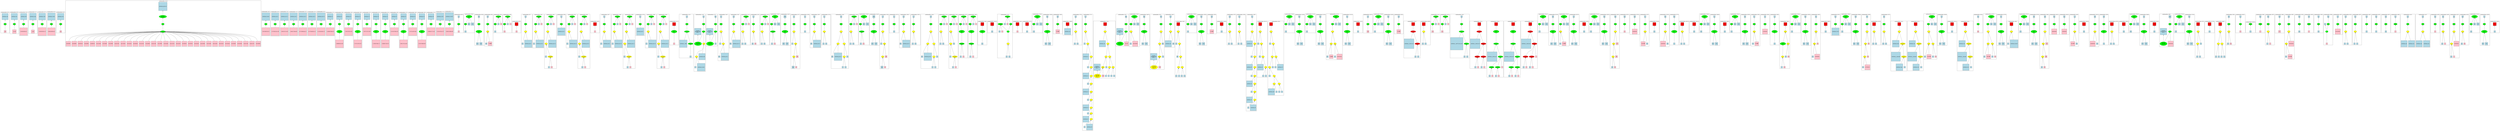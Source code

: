 strict graph "" {
	graph [bb="0,0,42106,2224",
		newrank=true
	];
	node [label="\N"];
	{
		graph [rank=same,
			rankdir=LR
		];
		rank2	[height=0.5,
			label="",
			pos="0.5,1818.5",
			style=invis,
			width=0.013889];
		2	[fillcolor=green,
			height=0.5,
			label="=",
			pos="79.5,1818.5",
			style="filled,bold",
			width=0.75];
		rank2 -- 2	[pos="1.1172,1818.5 18.161,1818.5 35.206,1818.5 52.25,1818.5",
			style=invis];
		6	[fillcolor=green,
			height=0.5,
			label="=",
			pos="227.5,1818.5",
			style="filled,bold",
			width=0.75];
		2 -- 6	[pos="106.67,1818.5 137.82,1818.5 168.97,1818.5 200.12,1818.5",
			style=invis];
		10	[fillcolor=green,
			height=0.5,
			label="=",
			pos="375.5,1818.5",
			style="filled,bold",
			width=0.75];
		6 -- 10	[pos="254.67,1818.5 285.82,1818.5 316.97,1818.5 348.12,1818.5",
			style=invis];
		14	[fillcolor=green,
			height=0.5,
			label="=",
			pos="523.5,1818.5",
			style="filled,bold",
			width=0.75];
		10 -- 14	[pos="402.67,1818.5 433.82,1818.5 464.97,1818.5 496.12,1818.5",
			style=invis];
		18	[fillcolor=green,
			height=0.5,
			label="=",
			pos="671.5,1818.5",
			style="filled,bold",
			width=0.75];
		14 -- 18	[pos="550.67,1818.5 581.82,1818.5 612.97,1818.5 644.12,1818.5",
			style=invis];
		22	[fillcolor=green,
			height=0.5,
			label="=",
			pos="819.5,1818.5",
			style="filled,bold",
			width=0.75];
		18 -- 22	[pos="698.67,1818.5 729.82,1818.5 760.97,1818.5 792.12,1818.5",
			style=invis];
		26	[fillcolor=green,
			height=0.5,
			label="=",
			pos="967.5,1818.5",
			style="filled,bold",
			width=0.75];
		22 -- 26	[pos="846.67,1818.5 877.82,1818.5 908.97,1818.5 940.12,1818.5",
			style=invis];
		180	[fillcolor=green,
			height=0.5,
			label="=",
			pos="2651.5,1818.5",
			style="filled,bold",
			width=0.75];
		26 -- 180	[pos="994.63,1818.5 1537.9,1818.5 2081.1,1818.5 2624.4,1818.5",
			style=invis];
		217	[fillcolor=green,
			height=0.5,
			label="=",
			pos="4346.5,1818.5",
			style="filled,bold",
			width=0.75];
		180 -- 217	[pos="2678.8,1818.5 3225.6,1818.5 3772.4,1818.5 4319.2,1818.5",
			style=invis];
		221	[fillcolor=green,
			height=0.5,
			label="=",
			pos="4497.5,1818.5",
			style="filled,bold",
			width=0.75];
		217 -- 221	[pos="4373.6,1818.5 4405.9,1818.5 4438.1,1818.5 4470.4,1818.5",
			style=invis];
		225	[fillcolor=green,
			height=0.5,
			label="=",
			pos="4648.5,1818.5",
			style="filled,bold",
			width=0.75];
		221 -- 225	[pos="4524.6,1818.5 4556.9,1818.5 4589.1,1818.5 4621.4,1818.5",
			style=invis];
		229	[fillcolor=green,
			height=0.5,
			label="=",
			pos="4797.5,1818.5",
			style="filled,bold",
			width=0.75];
		225 -- 229	[pos="4675.6,1818.5 4707.2,1818.5 4738.8,1818.5 4770.4,1818.5",
			style=invis];
		233	[fillcolor=green,
			height=0.5,
			label="=",
			pos="4946.5,1818.5",
			style="filled,bold",
			width=0.75];
		229 -- 233	[pos="4824.6,1818.5 4856.2,1818.5 4887.8,1818.5 4919.4,1818.5",
			style=invis];
		237	[fillcolor=green,
			height=0.5,
			label="=",
			pos="5095.5,1818.5",
			style="filled,bold",
			width=0.75];
		233 -- 237	[pos="4973.6,1818.5 5005.2,1818.5 5036.8,1818.5 5068.4,1818.5",
			style=invis];
		241	[fillcolor=green,
			height=0.5,
			label="=",
			pos="5244.5,1818.5",
			style="filled,bold",
			width=0.75];
		237 -- 241	[pos="5122.6,1818.5 5154.2,1818.5 5185.8,1818.5 5217.4,1818.5",
			style=invis];
		245	[fillcolor=green,
			height=0.5,
			label="=",
			pos="5393.5,1818.5",
			style="filled,bold",
			width=0.75];
		241 -- 245	[pos="5271.6,1818.5 5303.2,1818.5 5334.8,1818.5 5366.4,1818.5",
			style=invis];
		249	[fillcolor=green,
			height=0.5,
			label="=",
			pos="5541.5,1818.5",
			style="filled,bold",
			width=0.75];
		245 -- 249	[pos="5420.7,1818.5 5451.8,1818.5 5483,1818.5 5514.1,1818.5",
			style=invis];
		254	[fillcolor=green,
			height=0.5,
			label="=",
			pos="5689.5,1818.5",
			style="filled,bold",
			width=0.75];
		249 -- 254	[pos="5568.7,1818.5 5599.8,1818.5 5631,1818.5 5662.1,1818.5",
			style=invis];
		258	[fillcolor=green,
			height=0.5,
			label="=",
			pos="5837.5,1818.5",
			style="filled,bold",
			width=0.75];
		254 -- 258	[pos="5716.7,1818.5 5747.8,1818.5 5779,1818.5 5810.1,1818.5",
			style=invis];
		263	[fillcolor=green,
			height=0.5,
			label="=",
			pos="5985.5,1818.5",
			style="filled,bold",
			width=0.75];
		258 -- 263	[pos="5864.7,1818.5 5895.8,1818.5 5927,1818.5 5958.1,1818.5",
			style=invis];
		267	[fillcolor=green,
			height=0.5,
			label="=",
			pos="6133.5,1818.5",
			style="filled,bold",
			width=0.75];
		263 -- 267	[pos="6012.7,1818.5 6043.8,1818.5 6075,1818.5 6106.1,1818.5",
			style=invis];
		272	[fillcolor=green,
			height=0.5,
			label="=",
			pos="6281.5,1818.5",
			style="filled,bold",
			width=0.75];
		267 -- 272	[pos="6160.7,1818.5 6191.8,1818.5 6223,1818.5 6254.1,1818.5",
			style=invis];
		277	[fillcolor=green,
			height=0.5,
			label="=",
			pos="6429.5,1818.5",
			style="filled,bold",
			width=0.75];
		272 -- 277	[pos="6308.7,1818.5 6339.8,1818.5 6371,1818.5 6402.1,1818.5",
			style=invis];
		281	[fillcolor=green,
			height=0.5,
			label="=",
			pos="6577.5,1818.5",
			style="filled,bold",
			width=0.75];
		277 -- 281	[pos="6456.7,1818.5 6487.8,1818.5 6519,1818.5 6550.1,1818.5",
			style=invis];
		286	[fillcolor=green,
			height=0.5,
			label="=",
			pos="6725.5,1818.5",
			style="filled,bold",
			width=0.75];
		281 -- 286	[pos="6604.7,1818.5 6635.8,1818.5 6667,1818.5 6698.1,1818.5",
			style=invis];
		290	[fillcolor=green,
			height=0.5,
			label="=",
			pos="6873.5,1818.5",
			style="filled,bold",
			width=0.75];
		286 -- 290	[pos="6752.7,1818.5 6783.8,1818.5 6815,1818.5 6846.1,1818.5",
			style=invis];
		295	[fillcolor=green,
			height=0.5,
			label="=",
			pos="7021.5,1818.5",
			style="filled,bold",
			width=0.75];
		290 -- 295	[pos="6900.7,1818.5 6931.8,1818.5 6963,1818.5 6994.1,1818.5",
			style=invis];
		299	[fillcolor=green,
			height=0.5,
			label="=",
			pos="7169.5,1818.5",
			style="filled,bold",
			width=0.75];
		295 -- 299	[pos="7048.7,1818.5 7079.8,1818.5 7111,1818.5 7142.1,1818.5",
			style=invis];
		303	[fillcolor=green,
			height=0.5,
			label="=",
			pos="7319.5,1818.5",
			style="filled,bold",
			width=0.75];
		299 -- 303	[pos="7196.7,1818.5 7228.6,1818.5 7260.4,1818.5 7292.2,1818.5",
			style=invis];
		342	[fillcolor=green,
			height=0.5,
			label="=",
			pos="7472.5,1818.5",
			style="filled,bold",
			width=0.75];
		303 -- 342	[pos="7346.7,1818.5 7379.6,1818.5 7412.5,1818.5 7445.5,1818.5",
			style=invis];
		356	[fillcolor=green,
			height=0.5,
			label="=",
			pos="7588.5,1818.5",
			style="filled,bold",
			width=0.75];
		342 -- 356	[pos="7499.7,1818.5 7520.3,1818.5 7540.9,1818.5 7561.4,1818.5",
			style=invis];
		361	[fillcolor=green,
			height=0.5,
			label="=",
			pos="7828.5,1818.5",
			style="filled,bold",
			width=0.75];
		356 -- 361	[pos="7597,1835.9 7603.4,1847.6 7613.3,1862.8 7625.5,1873 7628.9,1875.8 7630.2,1876.1 7634.5,1877 7658,1882 7719,1882 7742.5,1877 7771.1,\
1870.9 7798,1849.1 7813.8,1833.9",
			style=invis];
		367	[fillcolor=green,
			height=0.5,
			label="=",
			pos="7974.5,1818.5",
			style="filled,bold",
			width=0.75];
		361 -- 367	[pos="7855.6,1818.5 7886.1,1818.5 7916.6,1818.5 7947.1,1818.5",
			style=invis];
		377	[fillcolor=green,
			height=0.5,
			label="=",
			pos="8092.5,1818.5",
			style="filled,bold",
			width=0.75];
		367 -- 377	[pos="8001.7,1818.5 8022.9,1818.5 8044,1818.5 8065.2,1818.5",
			style=invis];
		382	[fillcolor=green,
			height=0.5,
			label="=",
			pos="8278.5,1818.5",
			style="filled,bold",
			width=0.75];
		377 -- 382	[pos="8100.6,1835.9 8106.9,1847.6 8116.5,1862.8 8128.5,1873 8131.8,1875.8 8133.2,1876.1 8137.5,1877 8157.7,1881.3 8210.3,1881.3 8230.5,\
1877 8250.7,1872.7 8264.2,1851.7 8271.6,1836.1",
			style=invis];
		387	[fillcolor=red,
			height=0.65278,
			label="\<ret\>",
			pos="8499.5,1818.5",
			shape=square,
			style="filled,bold",
			width=0.65278];
		382 -- 387	[pos="8286.6,1835.9 8292.9,1847.6 8302.5,1862.8 8314.5,1873 8317.8,1875.8 8319.2,1876.1 8323.5,1877 8343.7,1881.3 8396.3,1881.3 8416.5,\
1877 8439.8,1872.1 8461.6,1856.1 8477,1842",
			style=invis];
		399	[fillcolor=green,
			height=0.5,
			label="=",
			pos="8656.5,1818.5",
			style="filled,bold",
			width=0.75];
		387 -- 399	[pos="8523.1,1818.5 8558.5,1818.5 8594,1818.5 8629.4,1818.5",
			style=invis];
		411	[fillcolor=green,
			height=0.5,
			label="=",
			pos="8821.5,1818.5",
			style="filled,bold",
			width=0.75];
		399 -- 411	[pos="8683.6,1818.5 8720.5,1818.5 8757.4,1818.5 8794.3,1818.5",
			style=invis];
		418	[fillcolor=green,
			height=0.5,
			label="=",
			pos="9034.5,1818.5",
			style="filled,bold",
			width=0.75];
		411 -- 418	[pos="8829.6,1835.9 8835.9,1847.6 8845.5,1862.8 8857.5,1873 8860.8,1875.8 8862.2,1876.1 8866.5,1877 8888.7,1881.7 8946.3,1881.7 8968.5,\
1877 8992.3,1871.9 9012,1850.6 9023.5,1835.2",
			style=invis];
		430	[fillcolor=green,
			height=0.5,
			label="-=",
			pos="9273.5,1818.5",
			style="filled,bold",
			width=0.75];
		418 -- 430	[pos="9042.6,1835.9 9048.9,1847.6 9058.5,1862.8 9070.5,1873 9073.8,1875.8 9075.2,1876.1 9079.5,1877 9103.6,1882.1 9166.4,1882.1 9190.5,\
1877 9218.4,1871.1 9244.3,1849.2 9259.4,1834",
			style=invis];
		433	[fillcolor=green,
			height=0.5,
			label="=",
			pos="9395.5,1818.5",
			style="filled,bold",
			width=0.75];
		430 -- 433	[pos="9300.7,1818.5 9323.3,1818.5 9345.9,1818.5 9368.5,1818.5",
			style=invis];
		440	[fillcolor=green,
			height=0.5,
			label="=",
			pos="9608.5,1818.5",
			style="filled,bold",
			width=0.75];
		433 -- 440	[pos="9403.6,1835.9 9409.9,1847.6 9419.5,1862.8 9431.5,1873 9434.8,1875.8 9436.2,1876.1 9440.5,1877 9462.7,1881.7 9520.3,1881.7 9542.5,\
1877 9566.3,1871.9 9586,1850.6 9597.5,1835.2",
			style=invis];
		451	[fillcolor=red,
			height=0.65278,
			label="\<ret\>",
			pos="9850.5,1818.5",
			shape=square,
			style="filled,bold",
			width=0.65278];
		440 -- 451	[pos="9616.6,1835.9 9622.9,1847.6 9632.5,1862.8 9644.5,1873 9647.8,1875.8 9649.2,1876.1 9653.5,1877 9677.6,1882.1 9740.4,1882.1 9764.5,\
1877 9788.2,1872 9810.6,1856.2 9826.6,1842.3",
			style=invis];
		454	[fillcolor=green,
			height=0.5,
			label="=",
			pos="10010,1818.5",
			style="filled,bold",
			width=0.75];
		451 -- 454	[pos="9874.2,1818.5 9910.6,1818.5 9947,1818.5 9983.4,1818.5",
			style=invis];
		466	[fillcolor=green,
			height=0.5,
			label="=",
			pos="10176,1818.5",
			style="filled,bold",
			width=0.75];
		454 -- 466	[pos="10038,1818.5 10074,1818.5 10111,1818.5 10148,1818.5",
			style=invis];
		473	[fillcolor=green,
			height=0.5,
			label="=",
			pos="10388,1818.5",
			style="filled,bold",
			width=0.75];
		466 -- 473	[pos="10184,1835.9 10190,1847.6 10199,1862.8 10212,1873 10215,1875.8 10216,1876.1 10220,1877 10243,1881.7 10300,1881.7 10322,1877 10346,\
1871.9 10366,1850.6 10378,1835.2",
			style=invis];
		485	[fillcolor=green,
			height=0.5,
			label="+=",
			pos="10630,1818.5",
			style="filled,bold",
			width=0.75];
		473 -- 485	[pos="10397,1835.9 10403,1847.6 10412,1862.8 10424,1873 10428,1875.8 10429,1876.1 10434,1877 10458,1882.1 10520,1882.1 10544,1877 10573,\
1870.9 10600,1849.1 10616,1833.9",
			style=invis];
		488	[fillcolor=green,
			height=0.5,
			label="=",
			pos="10756,1818.5",
			style="filled,bold",
			width=0.75];
		485 -- 488	[pos="10658,1818.5 10681,1818.5 10705,1818.5 10728,1818.5",
			style=invis];
		495	[fillcolor=green,
			height=0.5,
			label="=",
			pos="10968,1818.5",
			style="filled,bold",
			width=0.75];
		488 -- 495	[pos="10764,1835.9 10770,1847.6 10779,1862.8 10792,1873 10795,1875.8 10796,1876.1 10800,1877 10823,1881.7 10880,1881.7 10902,1877 10926,\
1871.9 10946,1850.6 10958,1835.2",
			style=invis];
		506	[fillcolor=red,
			height=0.65278,
			label="\<ret\>",
			pos="11210,1818.5",
			shape=square,
			style="filled,bold",
			width=0.65278];
		495 -- 506	[pos="10977,1835.9 10983,1847.6 10992,1862.8 11004,1873 11008,1875.8 11009,1876.1 11014,1877 11038,1882.1 11100,1882.1 11124,1877 11148,\
1872 11171,1856.2 11187,1842.3",
			style=invis];
		514	[fillcolor=green,
			height=0.5,
			label="=",
			pos="11422,1818.5",
			style="filled,bold",
			width=0.75];
		506 -- 514	[pos="11234,1818.5 11288,1818.5 11341,1818.5 11394,1818.5",
			style=invis];
		520	[fillcolor=green,
			height=0.5,
			label="=",
			pos="11710,1818.5",
			style="filled,bold",
			width=0.75];
		514 -- 520	[pos="11448,1818.5 11526,1818.5 11604,1818.5 11682,1818.5",
			style=invis];
		531	[fillcolor=green,
			height=0.5,
			label="=",
			pos="11914,1818.5",
			style="filled,bold",
			width=0.75];
		520 -- 531	[pos="11737,1818.5 11787,1818.5 11837,1818.5 11887,1818.5",
			style=invis];
		538	[fillcolor=green,
			height=0.5,
			label="=",
			pos="12020,1818.5",
			style="filled,bold",
			width=0.75];
		531 -- 538	[pos="11942,1818.5 11959,1818.5 11975,1818.5 11992,1818.5",
			style=invis];
		545	[fillcolor=green,
			height=0.5,
			label="=",
			pos="12238,1818.5",
			style="filled,bold",
			width=0.75];
		538 -- 545	[pos="12047,1818.5 12101,1818.5 12156,1818.5 12210,1818.5",
			style=invis];
		568	[fillcolor=green,
			height=0.5,
			label="=",
			pos="12396,1818.5",
			style="filled,bold",
			width=0.75];
		545 -- 568	[pos="12265,1818.5 12299,1818.5 12334,1818.5 12369,1818.5",
			style=invis];
		579	[fillcolor=green,
			height=0.5,
			label="=",
			pos="12604,1818.5",
			style="filled,bold",
			width=0.75];
		568 -- 579	[pos="12405,1835.9 12411,1847.6 12420,1862.8 12432,1873 12436,1875.8 12437,1876.1 12442,1877 12462,1881.3 12514,1881.3 12534,1877 12559,\
1871.7 12580,1850.2 12593,1834.8",
			style=invis];
		584	[fillcolor=green,
			height=0.5,
			label="=",
			pos="12736,1818.5",
			style="filled,bold",
			width=0.75];
		579 -- 584	[pos="12632,1818.5 12658,1818.5 12683,1818.5 12709,1818.5",
			style=invis];
		595	[fillcolor=green,
			height=0.5,
			label="=",
			pos="12922,1818.5",
			style="filled,bold",
			width=0.75];
		584 -- 595	[pos="12745,1835.9 12751,1847.6 12760,1862.8 12772,1873 12776,1875.8 12777,1876.1 12782,1877 12802,1881.3 12854,1881.3 12874,1877 12895,\
1872.7 12908,1851.7 12916,1836.1",
			style=invis];
		602	[fillcolor=green,
			height=0.5,
			label="=",
			pos="13162,1818.5",
			style="filled,bold",
			width=0.75];
		595 -- 602	[pos="12931,1835.9 12937,1847.6 12947,1862.8 12960,1873 12963,1875.8 12964,1876.1 12968,1877 12992,1882 13053,1882 13076,1877 13105,1870.9 \
13132,1849.1 13148,1833.9",
			style=invis];
		608	[fillcolor=green,
			height=0.5,
			label="=",
			pos="13312,1818.5",
			style="filled,bold",
			width=0.75];
		602 -- 608	[pos="13190,1818.5 13222,1818.5 13253,1818.5 13285,1818.5",
			style=invis];
		622	[fillcolor=green,
			height=0.5,
			label="=",
			pos="13478,1818.5",
			style="filled,bold",
			width=0.75];
		608 -- 622	[pos="13340,1818.5 13376,1818.5 13413,1818.5 13450,1818.5",
			style=invis];
		625	[fillcolor=green,
			height=0.5,
			label="=",
			pos="13638,1818.5",
			style="filled,bold",
			width=0.75];
		622 -- 625	[pos="13505,1818.5 13540,1818.5 13575,1818.5 13610,1818.5",
			style=invis];
		630	[fillcolor=green,
			height=0.5,
			label="=",
			pos="13816,1818.5",
			style="filled,bold",
			width=0.75];
		625 -- 630	[pos="13665,1818.5 13706,1818.5 13747,1818.5 13788,1818.5",
			style=invis];
		635	[fillcolor=green,
			height=0.5,
			label="=",
			pos="14092,1818.5",
			style="filled,bold",
			width=0.75];
		630 -- 635	[pos="13843,1818.5 13917,1818.5 13990,1818.5 14064,1818.5",
			style=invis];
		646	[fillcolor=green,
			height=0.5,
			label="=",
			pos="14278,1818.5",
			style="filled,bold",
			width=0.75];
		635 -- 646	[pos="14119,1818.5 14163,1818.5 14206,1818.5 14250,1818.5",
			style=invis];
		657	[fillcolor=green,
			height=0.5,
			label="=",
			pos="14464,1818.5",
			style="filled,bold",
			width=0.75];
		646 -- 657	[pos="14286,1835.9 14292,1847.6 14301,1862.8 14314,1873 14317,1875.8 14318,1876.1 14322,1877 14343,1881.3 14395,1881.3 14416,1877 14436,\
1872.7 14449,1851.7 14457,1836.1",
			style=invis];
		664	[fillcolor=green,
			height=0.5,
			label="=",
			pos="14704,1818.5",
			style="filled,bold",
			width=0.75];
		657 -- 664	[pos="14472,1835.9 14478,1847.6 14488,1862.8 14500,1873 14504,1875.8 14505,1876.1 14510,1877 14533,1882 14594,1882 14618,1877 14646,1870.9 \
14673,1849.1 14689,1833.9",
			style=invis];
		670	[fillcolor=green,
			height=0.5,
			label="=",
			pos="14854,1818.5",
			style="filled,bold",
			width=0.75];
		664 -- 670	[pos="14731,1818.5 14763,1818.5 14794,1818.5 14826,1818.5",
			style=invis];
		684	[fillcolor=green,
			height=0.5,
			label="=",
			pos="15022,1818.5",
			style="filled,bold",
			width=0.75];
		670 -- 684	[pos="14881,1818.5 14919,1818.5 14956,1818.5 14994,1818.5",
			style=invis];
		687	[fillcolor=green,
			height=0.5,
			label="=",
			pos="15186,1818.5",
			style="filled,bold",
			width=0.75];
		684 -- 687	[pos="15049,1818.5 15085,1818.5 15122,1818.5 15158,1818.5",
			style=invis];
		692	[fillcolor=green,
			height=0.5,
			label="=",
			pos="15364,1818.5",
			style="filled,bold",
			width=0.75];
		687 -- 692	[pos="15213,1818.5 15254,1818.5 15295,1818.5 15336,1818.5",
			style=invis];
		697	[fillcolor=green,
			height=0.5,
			label="=",
			pos="15646,1818.5",
			style="filled,bold",
			width=0.75];
		692 -- 697	[pos="15391,1818.5 15467,1818.5 15543,1818.5 15619,1818.5",
			style=invis];
		708	[fillcolor=green,
			height=0.5,
			label="=",
			pos="15832,1818.5",
			style="filled,bold",
			width=0.75];
		697 -- 708	[pos="15674,1818.5 15718,1818.5 15761,1818.5 15805,1818.5",
			style=invis];
		715	[fillcolor=green,
			height=0.5,
			label="=",
			pos="16018,1818.5",
			style="filled,bold",
			width=0.75];
		708 -- 715	[pos="15841,1835.9 15847,1847.6 15856,1862.8 15868,1873 15872,1875.8 15873,1876.1 15878,1877 15898,1881.3 15950,1881.3 15970,1877 15991,\
1872.7 16004,1851.7 16012,1836.1",
			style=invis];
		731	[fillcolor=green,
			height=0.5,
			label="=",
			pos="16204,1818.5",
			style="filled,bold",
			width=0.75];
		715 -- 731	[pos="16027,1835.9 16033,1847.6 16042,1862.8 16054,1873 16058,1875.8 16059,1876.1 16064,1877 16084,1881.3 16136,1881.3 16156,1877 16177,\
1872.7 16190,1851.7 16198,1836.1",
			style=invis];
		739	[fillcolor=green,
			height=0.5,
			label="=",
			pos="16390,1818.5",
			style="filled,bold",
			width=0.75];
		731 -- 739	[pos="16213,1835.9 16219,1847.6 16228,1862.8 16240,1873 16244,1875.8 16245,1876.1 16250,1877 16270,1881.3 16322,1881.3 16342,1877 16363,\
1872.7 16376,1851.7 16384,1836.1",
			style=invis];
		747	[fillcolor=red,
			height=0.65278,
			label="\<ret\>",
			pos="16614,1818.5",
			shape=square,
			style="filled,bold",
			width=0.65278];
		739 -- 747	[pos="16399,1835.9 16405,1847.6 16414,1862.8 16426,1873 16430,1875.8 16431,1876.1 16436,1877 16456,1881.3 16508,1881.3 16528,1877 16552,\
1872 16575,1856.2 16591,1842.3",
			style=invis];
		750	[fillcolor=red,
			height=0.65278,
			label="\<ret\>",
			pos="16772,1818.5",
			shape=square,
			style="filled,bold",
			width=0.65278];
		747 -- 750	[pos="16638,1818.5 16675,1818.5 16711,1818.5 16748,1818.5",
			style=invis];
		757	[fillcolor=green,
			height=0.5,
			label="=",
			pos="17106,1818.5",
			style="filled,bold",
			width=0.75];
		750 -- 757	[pos="16795,1840.9 16812,1855.1 16836,1871.7 16862,1877 16883,1881.6 17039,1881.6 17060,1877 17080,1872.8 17093,1851.8 17099,1836.1",
			style=invis];
		768	[fillcolor=red,
			height=0.65278,
			label="\<ret\>",
			pos="17222,1818.5",
			shape=square,
			style="filled,bold",
			width=0.65278];
		757 -- 768	[pos="17133,1818.5 17154,1818.5 17176,1818.5 17198,1818.5",
			style=invis];
		770	[fillcolor=red,
			height=0.65278,
			label="\<ret\>",
			pos="17376,1818.5",
			shape=square,
			style="filled,bold",
			width=0.65278];
		768 -- 770	[pos="17245,1818.5 17281,1818.5 17316,1818.5 17352,1818.5",
			style=invis];
		807	[fillcolor=green,
			height=0.5,
			label="=",
			pos="17492,1818.5",
			style="filled,bold",
			width=0.75];
		770 -- 807	[pos="17399,1818.5 17421,1818.5 17443,1818.5 17464,1818.5",
			style=invis];
		812	[fillcolor=green,
			height=0.5,
			label="=",
			pos="17732,1818.5",
			style="filled,bold",
			width=0.75];
		807 -- 812	[pos="17500,1835.9 17506,1847.6 17516,1862.8 17528,1873 17532,1875.8 17533,1876.1 17538,1877 17561,1882 17622,1882 17646,1877 17674,1870.9 \
17701,1849.1 17717,1833.9",
			style=invis];
		818	[fillcolor=green,
			height=0.5,
			label="&=",
			pos="17892,1818.5",
			style="filled,bold",
			width=0.75];
		812 -- 818	[pos="17759,1818.5 17794,1818.5 17830,1818.5 17865,1818.5",
			style=invis];
		834	[fillcolor=red,
			height=0.65278,
			label="\<ret\>",
			pos="18050,1818.5",
			shape=square,
			style="filled,bold",
			width=0.65278];
		818 -- 834	[pos="17920,1818.5 17955,1818.5 17991,1818.5 18026,1818.5",
			style=invis];
		836	[fillcolor=green,
			height=0.5,
			label="=",
			pos="18192,1818.5",
			style="filled,bold",
			width=0.75];
		834 -- 836	[pos="18073,1818.5 18103,1818.5 18134,1818.5 18164,1818.5",
			style=invis];
		841	[fillcolor=green,
			height=0.5,
			label="=",
			pos="18350,1818.5",
			style="filled,bold",
			width=0.75];
		836 -- 841	[pos="18219,1818.5 18253,1818.5 18288,1818.5 18323,1818.5",
			style=invis];
		870	[fillcolor=red,
			height=0.65278,
			label="\<ret\>",
			pos="18688,1818.5",
			shape=square,
			style="filled,bold",
			width=0.65278];
		841 -- 870	[pos="18378,1818.5 18473,1818.5 18569,1818.5 18665,1818.5",
			style=invis];
		893	[fillcolor=green,
			height=0.5,
			label="=",
			pos="19068,1818.5",
			style="filled,bold",
			width=0.75];
		870 -- 893	[pos="18712,1818.5 18822,1818.5 18932,1818.5 19041,1818.5",
			style=invis];
		904	[fillcolor=green,
			height=0.5,
			label="=",
			pos="19158,1818.5",
			style="filled,bold",
			width=0.75];
		893 -- 904	[pos="19096,1818.5 19108,1818.5 19119,1818.5 19131,1818.5",
			style=invis];
		911	[fillcolor=green,
			height=0.5,
			label="=",
			pos="19394,1818.5",
			style="filled,bold",
			width=0.75];
		904 -- 911	[pos="19167,1835.9 19173,1847.6 19182,1862.8 19194,1873 19198,1875.8 19199,1876.1 19204,1877 19226,1881.8 19286,1881.8 19308,1877 19337,\
1871 19363,1849.1 19379,1833.9",
			style=invis];
		917	[fillcolor=green,
			height=0.5,
			label="=",
			pos="19668,1818.5",
			style="filled,bold",
			width=0.75];
		911 -- 917	[pos="19421,1818.5 19494,1818.5 19568,1818.5 19641,1818.5",
			style=invis];
		928	[fillcolor=green,
			height=0.5,
			label="=",
			pos="19838,1818.5",
			style="filled,bold",
			width=0.75];
		917 -- 928	[pos="19696,1818.5 19734,1818.5 19772,1818.5 19810,1818.5",
			style=invis];
		933	[fillcolor=red,
			height=0.65278,
			label="\<ret\>",
			pos="19982,1818.5",
			shape=square,
			style="filled,bold",
			width=0.65278];
		928 -- 933	[pos="19865,1818.5 19896,1818.5 19927,1818.5 19959,1818.5",
			style=invis];
		977	[fillcolor=green,
			height=0.5,
			label="=",
			pos="20178,1818.5",
			style="filled,bold",
			width=0.75];
		933 -- 977	[pos="20006,1818.5 20054,1818.5 20102,1818.5 20150,1818.5",
			style=invis];
		982	[fillcolor=green,
			height=0.5,
			label="=",
			pos="20418,1818.5",
			style="filled,bold",
			width=0.75];
		977 -- 982	[pos="20186,1835.9 20192,1847.6 20202,1862.8 20214,1873 20218,1875.8 20219,1876.1 20224,1877 20247,1882 20308,1882 20332,1877 20360,1870.9 \
20387,1849.1 20403,1833.9",
			style=invis];
		988	[fillcolor=green,
			height=0.5,
			label="&=",
			pos="20578,1818.5",
			style="filled,bold",
			width=0.75];
		982 -- 988	[pos="20445,1818.5 20480,1818.5 20516,1818.5 20551,1818.5",
			style=invis];
		1004	[fillcolor=red,
			height=0.65278,
			label="\<ret\>",
			pos="20736,1818.5",
			shape=square,
			style="filled,bold",
			width=0.65278];
		988 -- 1004	[pos="20606,1818.5 20641,1818.5 20677,1818.5 20712,1818.5",
			style=invis];
		1006	[fillcolor=green,
			height=0.5,
			label="=",
			pos="20878,1818.5",
			style="filled,bold",
			width=0.75];
		1004 -- 1006	[pos="20759,1818.5 20789,1818.5 20820,1818.5 20850,1818.5",
			style=invis];
		1011	[fillcolor=green,
			height=0.5,
			label="=",
			pos="21032,1818.5",
			style="filled,bold",
			width=0.75];
		1006 -- 1011	[pos="20905,1818.5 20938,1818.5 20971,1818.5 21004,1818.5",
			style=invis];
		1016	[fillcolor=green,
			height=0.5,
			label="=",
			pos="21232,1818.5",
			style="filled,bold",
			width=0.75];
		1011 -- 1016	[pos="21059,1818.5 21108,1818.5 21156,1818.5 21205,1818.5",
			style=invis];
		1039	[fillcolor=red,
			height=0.65278,
			label="\<ret\>",
			pos="21384,1818.5",
			shape=square,
			style="filled,bold",
			width=0.65278];
		1016 -- 1039	[pos="21260,1818.5 21293,1818.5 21327,1818.5 21361,1818.5",
			style=invis];
		1049	[fillcolor=red,
			height=0.65278,
			label="\<ret\>",
			pos="21578,1818.5",
			shape=square,
			style="filled,bold",
			width=0.65278];
		1039 -- 1049	[pos="21408,1818.5 21457,1818.5 21506,1818.5 21555,1818.5",
			style=invis];
		1090	[fillcolor=green,
			height=0.5,
			label="=",
			pos="21854,1818.5",
			style="filled,bold",
			width=0.75];
		1049 -- 1090	[pos="21602,1818.5 21677,1818.5 21752,1818.5 21826,1818.5",
			style=invis];
		1095	[fillcolor=green,
			height=0.5,
			label="=",
			pos="22094,1818.5",
			style="filled,bold",
			width=0.75];
		1090 -- 1095	[pos="21862,1835.9 21868,1847.6 21878,1862.8 21890,1873 21894,1875.8 21895,1876.1 21900,1877 21923,1882 21984,1882 22008,1877 22036,1870.9 \
22063,1849.1 22079,1833.9",
			style=invis];
		1105	[fillcolor=green,
			height=0.5,
			label="=",
			pos="22216,1818.5",
			style="filled,bold",
			width=0.75];
		1095 -- 1105	[pos="22121,1818.5 22144,1818.5 22166,1818.5 22189,1818.5",
			style=invis];
		1110	[fillcolor=green,
			height=0.5,
			label="=",
			pos="22456,1818.5",
			style="filled,bold",
			width=0.75];
		1105 -- 1110	[pos="22225,1835.9 22231,1847.6 22241,1862.8 22254,1873 22257,1875.8 22258,1876.1 22262,1877 22286,1882 22347,1882 22370,1877 22399,1870.9 \
22426,1849.1 22442,1833.9",
			style=invis];
		1120	[fillcolor=green,
			height=0.5,
			label="=",
			pos="22662,1818.5",
			style="filled,bold",
			width=0.75];
		1110 -- 1120	[pos="22484,1818.5 22534,1818.5 22584,1818.5 22634,1818.5",
			style=invis];
		1131	[fillcolor=green,
			height=0.5,
			label="=",
			pos="22918,1818.5",
			style="filled,bold",
			width=0.75];
		1120 -- 1131	[pos="22668,1836.1 22674,1851.8 22687,1872.8 22706,1877 22720,1879.9 22820,1879.9 22834,1877 22862,1871 22888,1849.1 22904,1833.9",
			style=invis];
		1137	[fillcolor=red,
			height=0.65278,
			label="\<ret\>",
			pos="23088,1818.5",
			shape=square,
			style="filled,bold",
			width=0.65278];
		1131 -- 1137	[pos="22946,1818.5 22985,1818.5 23024,1818.5 23064,1818.5",
			style=invis];
		1154	[fillcolor=green,
			height=0.5,
			label="=",
			pos="23244,1818.5",
			style="filled,bold",
			width=0.75];
		1137 -- 1154	[pos="23111,1818.5 23147,1818.5 23182,1818.5 23217,1818.5",
			style=invis];
		1168	[fillcolor=green,
			height=0.5,
			label="=",
			pos="23364,1818.5",
			style="filled,bold",
			width=0.75];
		1154 -- 1168	[pos="23272,1818.5 23294,1818.5 23315,1818.5 23337,1818.5",
			style=invis];
		1173	[fillcolor=green,
			height=0.5,
			label="=",
			pos="23604,1818.5",
			style="filled,bold",
			width=0.75];
		1168 -- 1173	[pos="23373,1835.9 23379,1847.6 23389,1862.8 23402,1873 23405,1875.8 23406,1876.1 23410,1877 23434,1882 23495,1882 23518,1877 23547,1870.9 \
23574,1849.1 23590,1833.9",
			style=invis];
		1179	[fillcolor=green,
			height=0.5,
			label="&=",
			pos="23766,1818.5",
			style="filled,bold",
			width=0.75];
		1173 -- 1179	[pos="23632,1818.5 23667,1818.5 23703,1818.5 23738,1818.5",
			style=invis];
		1186	[fillcolor=red,
			height=0.65278,
			label="\<ret\>",
			pos="24004,1818.5",
			shape=square,
			style="filled,bold",
			width=0.65278];
		1179 -- 1186	[pos="23793,1818.5 23855,1818.5 23917,1818.5 23980,1818.5",
			style=invis];
		1196	[fillcolor=red,
			height=0.65278,
			label="\<ret\>",
			pos="24190,1818.5",
			shape=square,
			style="filled,bold",
			width=0.65278];
		1186 -- 1196	[pos="24027,1818.5 24073,1818.5 24120,1818.5 24166,1818.5",
			style=invis];
		1201	[fillcolor=green,
			height=0.5,
			label="=",
			pos="24328,1818.5",
			style="filled,bold",
			width=0.75];
		1196 -- 1201	[pos="24213,1818.5 24243,1818.5 24272,1818.5 24301,1818.5",
			style=invis];
		1206	[fillcolor=green,
			height=0.5,
			label="=",
			pos="24514,1818.5",
			style="filled,bold",
			width=0.75];
		1201 -- 1206	[pos="24337,1835.9 24343,1847.6 24352,1862.8 24364,1873 24368,1875.8 24369,1876.1 24374,1877 24394,1881.3 24446,1881.3 24466,1877 24487,\
1872.7 24500,1851.7 24508,1836.1",
			style=invis];
		1211	[fillcolor=green,
			height=0.5,
			label="=",
			pos="24856,1818.5",
			style="filled,bold",
			width=0.75];
		1206 -- 1211	[pos="24521,1836.1 24527,1851.8 24540,1872.8 24560,1877 24580,1881.3 24632,1879.9 24652,1877 24719,1867.6 24795,1841.6 24832,1827.7",
			style=invis];
		1225	[fillcolor=red,
			height=0.65278,
			label="\<ret\>",
			pos="25152,1818.5",
			shape=square,
			style="filled,bold",
			width=0.65278];
		1211 -- 1225	[pos="24883,1818.5 24964,1818.5 25046,1818.5 25128,1818.5",
			style=invis];
		1237	[fillcolor=red,
			height=0.65278,
			label="\<ret\>",
			pos="25434,1818.5",
			shape=square,
			style="filled,bold",
			width=0.65278];
		1225 -- 1237	[pos="25175,1818.5 25254,1818.5 25332,1818.5 25411,1818.5",
			style=invis];
		1251	[fillcolor=red,
			height=0.65278,
			label="\<ret\>",
			pos="25720,1818.5",
			shape=square,
			style="filled,bold",
			width=0.65278];
		1237 -- 1251	[pos="25458,1818.5 25537,1818.5 25617,1818.5 25696,1818.5",
			style=invis];
		1263	[fillcolor=red,
			height=0.65278,
			label="\<ret\>",
			pos="26006,1818.5",
			shape=square,
			style="filled,bold",
			width=0.65278];
		1251 -- 1263	[pos="25743,1818.5 25823,1818.5 25903,1818.5 25983,1818.5",
			style=invis];
		1291	[fillcolor=green,
			height=0.5,
			label="=",
			pos="26170,1818.5",
			style="filled,bold",
			width=0.75];
		1263 -- 1291	[pos="26030,1818.5 26067,1818.5 26105,1818.5 26142,1818.5",
			style=invis];
		1296	[fillcolor=green,
			height=0.5,
			label="=",
			pos="26410,1818.5",
			style="filled,bold",
			width=0.75];
		1291 -- 1296	[pos="26178,1835.9 26184,1847.6 26194,1862.8 26206,1873 26210,1875.8 26211,1876.1 26216,1877 26239,1882 26300,1882 26324,1877 26352,1870.9 \
26379,1849.1 26395,1833.9",
			style=invis];
		1306	[fillcolor=green,
			height=0.5,
			label="=",
			pos="26532,1818.5",
			style="filled,bold",
			width=0.75];
		1296 -- 1306	[pos="26437,1818.5 26460,1818.5 26482,1818.5 26505,1818.5",
			style=invis];
		1313	[fillcolor=green,
			height=0.5,
			label="=",
			pos="26768,1818.5",
			style="filled,bold",
			width=0.75];
		1306 -- 1313	[pos="26541,1835.9 26547,1847.6 26556,1862.8 26568,1873 26572,1875.8 26573,1876.1 26578,1877 26600,1881.8 26660,1881.8 26682,1877 26711,\
1871 26737,1849.1 26753,1833.9",
			style=invis];
		1319	[fillcolor=red,
			height=0.65278,
			label="\<ret\>",
			pos="26930,1818.5",
			shape=square,
			style="filled,bold",
			width=0.65278];
		1313 -- 1319	[pos="26795,1818.5 26832,1818.5 26869,1818.5 26906,1818.5",
			style=invis];
		1344	[fillcolor=green,
			height=0.5,
			label="=",
			pos="27046,1818.5",
			style="filled,bold",
			width=0.75];
		1319 -- 1344	[pos="26953,1818.5 26975,1818.5 26997,1818.5 27018,1818.5",
			style=invis];
		1349	[fillcolor=green,
			height=0.5,
			label="=",
			pos="27286,1818.5",
			style="filled,bold",
			width=0.75];
		1344 -- 1349	[pos="27054,1835.9 27060,1847.6 27070,1862.8 27082,1873 27086,1875.8 27087,1876.1 27092,1877 27115,1882 27176,1882 27200,1877 27228,1870.9 \
27255,1849.1 27271,1833.9",
			style=invis];
		1355	[fillcolor=green,
			height=0.5,
			label="=",
			pos="27452,1818.5",
			style="filled,bold",
			width=0.75];
		1349 -- 1355	[pos="27313,1818.5 27350,1818.5 27388,1818.5 27425,1818.5",
			style=invis];
		1389	[fillcolor=green,
			height=0.5,
			label="=",
			pos="27604,1818.5",
			style="filled,bold",
			width=0.75];
		1355 -- 1389	[pos="27480,1818.5 27512,1818.5 27544,1818.5 27576,1818.5",
			style=invis];
		1398	[fillcolor=green,
			height=0.5,
			label="=",
			pos="27764,1818.5",
			style="filled,bold",
			width=0.75];
		1389 -- 1398	[pos="27631,1818.5 27666,1818.5 27702,1818.5 27737,1818.5",
			style=invis];
		1402	[fillcolor=green,
			height=0.5,
			label="=",
			pos="27928,1818.5",
			style="filled,bold",
			width=0.75];
		1398 -- 1402	[pos="27792,1818.5 27828,1818.5 27864,1818.5 27900,1818.5",
			style=invis];
		1413	[fillcolor=red,
			height=0.65278,
			label="\<ret\>",
			pos="28080,1818.5",
			shape=square,
			style="filled,bold",
			width=0.65278];
		1402 -- 1413	[pos="27955,1818.5 27988,1818.5 28022,1818.5 28056,1818.5",
			style=invis];
		1430	[fillcolor=green,
			height=0.5,
			label="+=",
			pos="28248,1818.5",
			style="filled,bold",
			width=0.75];
		1413 -- 1430	[pos="28103,1818.5 28143,1818.5 28182,1818.5 28221,1818.5",
			style=invis];
		1435	[fillcolor=green,
			height=0.5,
			label="&=",
			pos="28400,1818.5",
			style="filled,bold",
			width=0.75];
		1430 -- 1435	[pos="28276,1818.5 28308,1818.5 28340,1818.5 28372,1818.5",
			style=invis];
		1444	[fillcolor=red,
			height=0.65278,
			label="\<ret\>",
			pos="28538,1818.5",
			shape=square,
			style="filled,bold",
			width=0.65278];
		1435 -- 1444	[pos="28427,1818.5 28456,1818.5 28485,1818.5 28514,1818.5",
			style=invis];
		1448	[fillcolor=red,
			height=0.65278,
			label="\<ret\>",
			pos="28718,1818.5",
			shape=square,
			style="filled,bold",
			width=0.65278];
		1444 -- 1448	[pos="28561,1818.5 28605,1818.5 28650,1818.5 28694,1818.5",
			style=invis];
		1454	[fillcolor=green,
			height=0.5,
			label="=",
			pos="28838,1818.5",
			style="filled,bold",
			width=0.75];
		1448 -- 1454	[pos="28741,1818.5 28764,1818.5 28787,1818.5 28810,1818.5",
			style=invis];
		1459	[fillcolor=green,
			height=0.5,
			label="=",
			pos="29072,1818.5",
			style="filled,bold",
			width=0.75];
		1454 -- 1459	[pos="28846,1835.9 28852,1847.6 28861,1862.8 28874,1873 28877,1875.8 28878,1876.1 28882,1877 28905,1881.8 28965,1881.8 28988,1877 29016,\
1871 29042,1849.1 29058,1833.9",
			style=invis];
		1465	[fillcolor=red,
			height=0.65278,
			label="\<ret\>",
			pos="29234,1818.5",
			shape=square,
			style="filled,bold",
			width=0.65278];
		1459 -- 1465	[pos="29100,1818.5 29137,1818.5 29174,1818.5 29211,1818.5",
			style=invis];
		1487	[fillcolor=green,
			height=0.5,
			label="=",
			pos="29350,1818.5",
			style="filled,bold",
			width=0.75];
		1465 -- 1487	[pos="29258,1818.5 29280,1818.5 29302,1818.5 29323,1818.5",
			style=invis];
		1492	[fillcolor=green,
			height=0.5,
			label="=",
			pos="29590,1818.5",
			style="filled,bold",
			width=0.75];
		1487 -- 1492	[pos="29359,1835.9 29365,1847.6 29375,1862.8 29388,1873 29391,1875.8 29392,1876.1 29396,1877 29420,1882 29481,1882 29504,1877 29533,1870.9 \
29560,1849.1 29576,1833.9",
			style=invis];
		1498	[fillcolor=green,
			height=0.5,
			label="=",
			pos="29744,1818.5",
			style="filled,bold",
			width=0.75];
		1492 -- 1498	[pos="29618,1818.5 29651,1818.5 29684,1818.5 29716,1818.5",
			style=invis];
		1503	[fillcolor=green,
			height=0.5,
			label="^=",
			pos="29906,1818.5",
			style="filled,bold",
			width=0.75];
		1498 -- 1503	[pos="29771,1818.5 29807,1818.5 29842,1818.5 29878,1818.5",
			style=invis];
		1506	[fillcolor=green,
			height=0.5,
			label="|=",
			pos="30060,1818.5",
			style="filled,bold",
			width=0.75];
		1503 -- 1506	[pos="29933,1818.5 29966,1818.5 29999,1818.5 30032,1818.5",
			style=invis];
		1510	[fillcolor=red,
			height=0.65278,
			label="\<ret\>",
			pos="30242,1818.5",
			shape=square,
			style="filled,bold",
			width=0.65278];
		1506 -- 1510	[pos="30087,1818.5 30130,1818.5 30174,1818.5 30218,1818.5",
			style=invis];
		1542	[fillcolor=green,
			height=0.5,
			label="=",
			pos="30366,1818.5",
			style="filled,bold",
			width=0.75];
		1510 -- 1542	[pos="30265,1818.5 30290,1818.5 30314,1818.5 30338,1818.5",
			style=invis];
		1547	[fillcolor=green,
			height=0.5,
			label="=",
			pos="30606,1818.5",
			style="filled,bold",
			width=0.75];
		1542 -- 1547	[pos="30374,1835.9 30380,1847.6 30390,1862.8 30402,1873 30406,1875.8 30407,1876.1 30412,1877 30435,1882 30496,1882 30520,1877 30548,1870.9 \
30575,1849.1 30591,1833.9",
			style=invis];
		1553	[fillcolor=green,
			height=0.5,
			label="=",
			pos="30774,1818.5",
			style="filled,bold",
			width=0.75];
		1547 -- 1553	[pos="30633,1818.5 30671,1818.5 30708,1818.5 30746,1818.5",
			style=invis];
		1571	[fillcolor=red,
			height=0.65278,
			label="\<ret\>",
			pos="30930,1818.5",
			shape=square,
			style="filled,bold",
			width=0.65278];
		1553 -- 1571	[pos="30801,1818.5 30836,1818.5 30871,1818.5 30906,1818.5",
			style=invis];
		1573	[fillcolor=green,
			height=0.5,
			label="*=",
			pos="31088,1818.5",
			style="filled,bold",
			width=0.75];
		1571 -- 1573	[pos="30953,1818.5 30989,1818.5 31025,1818.5 31060,1818.5",
			style=invis];
		1580	[fillcolor=green,
			height=0.5,
			label="=",
			pos="31204,1818.5",
			style="filled,bold",
			width=0.75];
		1573 -- 1580	[pos="31115,1818.5 31135,1818.5 31156,1818.5 31176,1818.5",
			style=invis];
		1585	[fillcolor=green,
			height=0.5,
			label="=",
			pos="31444,1818.5",
			style="filled,bold",
			width=0.75];
		1580 -- 1585	[pos="31212,1835.9 31218,1847.6 31228,1862.8 31240,1873 31244,1875.8 31245,1876.1 31250,1877 31273,1882 31334,1882 31358,1877 31386,1870.9 \
31413,1849.1 31429,1833.9",
			style=invis];
		1591	[fillcolor=green,
			height=0.5,
			label="=",
			pos="31618,1818.5",
			style="filled,bold",
			width=0.75];
		1585 -- 1591	[pos="31471,1818.5 31511,1818.5 31550,1818.5 31590,1818.5",
			style=invis];
		1604	[fillcolor=red,
			height=0.65278,
			label="\<ret\>",
			pos="31748,1818.5",
			shape=square,
			style="filled,bold",
			width=0.65278];
		1591 -- 1604	[pos="31645,1818.5 31671,1818.5 31698,1818.5 31725,1818.5",
			style=invis];
		1608	[fillcolor=green,
			height=0.5,
			label="=",
			pos="31910,1818.5",
			style="filled,bold",
			width=0.75];
		1604 -- 1608	[pos="31772,1818.5 31809,1818.5 31846,1818.5 31882,1818.5",
			style=invis];
		1621	[fillcolor=red,
			height=0.65278,
			label="\<ret\>",
			pos="32146,1818.5",
			shape=square,
			style="filled,bold",
			width=0.65278];
		1608 -- 1621	[pos="31937,1818.5 31999,1818.5 32061,1818.5 32123,1818.5",
			style=invis];
		1634	[fillcolor=red,
			height=0.65278,
			label="\<ret\>",
			pos="32420,1818.5",
			shape=square,
			style="filled,bold",
			width=0.65278];
		1621 -- 1634	[pos="32170,1818.5 32246,1818.5 32321,1818.5 32397,1818.5",
			style=invis];
		1651	[fillcolor=green,
			height=0.5,
			label="=",
			pos="32656,1818.5",
			style="filled,bold",
			width=0.75];
		1634 -- 1651	[pos="32444,1818.5 32506,1818.5 32567,1818.5 32628,1818.5",
			style=invis];
		1662	[fillcolor=green,
			height=0.5,
			label="=",
			pos="32890,1818.5",
			style="filled,bold",
			width=0.75];
		1651 -- 1662	[pos="32664,1835.9 32670,1847.6 32679,1862.8 32692,1873 32695,1875.8 32696,1876.1 32700,1877 32723,1881.8 32783,1881.8 32806,1877 32834,\
1871 32860,1849.1 32876,1833.9",
			style=invis];
		1668	[fillcolor=red,
			height=0.65278,
			label="\<ret\>",
			pos="33052,1818.5",
			shape=square,
			style="filled,bold",
			width=0.65278];
		1662 -- 1668	[pos="32918,1818.5 32955,1818.5 32992,1818.5 33029,1818.5",
			style=invis];
		1675	[fillcolor=red,
			height=0.65278,
			label="\<ret\>",
			pos="33272,1818.5",
			shape=square,
			style="filled,bold",
			width=0.65278];
		1668 -- 1675	[pos="33076,1818.5 33133,1818.5 33191,1818.5 33248,1818.5",
			style=invis];
		1683	[fillcolor=green,
			height=0.5,
			label="+=",
			pos="33482,1818.5",
			style="filled,bold",
			width=0.75];
		1675 -- 1683	[pos="33295,1818.5 33349,1818.5 33402,1818.5 33455,1818.5",
			style=invis];
		1690	[fillcolor=green,
			height=0.5,
			label="=",
			pos="33660,1818.5",
			style="filled,bold",
			width=0.75];
		1683 -- 1690	[pos="33510,1818.5 33551,1818.5 33592,1818.5 33633,1818.5",
			style=invis];
		1701	[fillcolor=green,
			height=0.5,
			label="=",
			pos="33896,1818.5",
			style="filled,bold",
			width=0.75];
		1690 -- 1701	[pos="33669,1835.9 33675,1847.6 33684,1862.8 33696,1873 33700,1875.8 33701,1876.1 33706,1877 33728,1881.8 33788,1881.8 33810,1877 33839,\
1871 33865,1849.1 33881,1833.9",
			style=invis];
		1707	[fillcolor=red,
			height=0.65278,
			label="\<ret\>",
			pos="34064,1818.5",
			shape=square,
			style="filled,bold",
			width=0.65278];
		1701 -- 1707	[pos="33923,1818.5 33962,1818.5 34001,1818.5 34041,1818.5",
			style=invis];
		1734	[fillcolor=green,
			height=0.5,
			label="=",
			pos="34226,1818.5",
			style="filled,bold",
			width=0.75];
		1707 -- 1734	[pos="34088,1818.5 34125,1818.5 34162,1818.5 34198,1818.5",
			style=invis];
		1739	[fillcolor=green,
			height=0.5,
			label="=",
			pos="34466,1818.5",
			style="filled,bold",
			width=0.75];
		1734 -- 1739	[pos="34234,1835.9 34240,1847.6 34250,1862.8 34262,1873 34266,1875.8 34267,1876.1 34272,1877 34295,1882 34356,1882 34380,1877 34408,1870.9 \
34435,1849.1 34451,1833.9",
			style=invis];
		1745	[fillcolor=green,
			height=0.5,
			label="=",
			pos="34632,1818.5",
			style="filled,bold",
			width=0.75];
		1739 -- 1745	[pos="34493,1818.5 34530,1818.5 34568,1818.5 34605,1818.5",
			style=invis];
		1779	[fillcolor=green,
			height=0.5,
			label="=",
			pos="34784,1818.5",
			style="filled,bold",
			width=0.75];
		1745 -- 1779	[pos="34660,1818.5 34692,1818.5 34724,1818.5 34756,1818.5",
			style=invis];
		1786	[fillcolor=green,
			height=0.5,
			label="=",
			pos="34944,1818.5",
			style="filled,bold",
			width=0.75];
		1779 -- 1786	[pos="34811,1818.5 34846,1818.5 34882,1818.5 34917,1818.5",
			style=invis];
		1790	[fillcolor=green,
			height=0.5,
			label="=",
			pos="35108,1818.5",
			style="filled,bold",
			width=0.75];
		1786 -- 1790	[pos="34972,1818.5 35008,1818.5 35044,1818.5 35080,1818.5",
			style=invis];
		1801	[fillcolor=red,
			height=0.65278,
			label="\<ret\>",
			pos="35260,1818.5",
			shape=square,
			style="filled,bold",
			width=0.65278];
		1790 -- 1801	[pos="35135,1818.5 35168,1818.5 35202,1818.5 35236,1818.5",
			style=invis];
		1818	[fillcolor=green,
			height=0.5,
			label="+=",
			pos="35428,1818.5",
			style="filled,bold",
			width=0.75];
		1801 -- 1818	[pos="35283,1818.5 35323,1818.5 35362,1818.5 35401,1818.5",
			style=invis];
		1823	[fillcolor=green,
			height=0.5,
			label="&=",
			pos="35580,1818.5",
			style="filled,bold",
			width=0.75];
		1818 -- 1823	[pos="35456,1818.5 35488,1818.5 35520,1818.5 35552,1818.5",
			style=invis];
		1832	[fillcolor=red,
			height=0.65278,
			label="\<ret\>",
			pos="35718,1818.5",
			shape=square,
			style="filled,bold",
			width=0.65278];
		1823 -- 1832	[pos="35607,1818.5 35636,1818.5 35665,1818.5 35694,1818.5",
			style=invis];
		1836	[fillcolor=red,
			height=0.65278,
			label="\<ret\>",
			pos="35898,1818.5",
			shape=square,
			style="filled,bold",
			width=0.65278];
		1832 -- 1836	[pos="35741,1818.5 35785,1818.5 35830,1818.5 35874,1818.5",
			style=invis];
		1842	[fillcolor=green,
			height=0.5,
			label="=",
			pos="36018,1818.5",
			style="filled,bold",
			width=0.75];
		1836 -- 1842	[pos="35921,1818.5 35944,1818.5 35967,1818.5 35990,1818.5",
			style=invis];
		1847	[fillcolor=green,
			height=0.5,
			label="=",
			pos="36252,1818.5",
			style="filled,bold",
			width=0.75];
		1842 -- 1847	[pos="36026,1835.9 36032,1847.6 36041,1862.8 36054,1873 36057,1875.8 36058,1876.1 36062,1877 36085,1881.8 36145,1881.8 36168,1877 36196,\
1871 36222,1849.1 36238,1833.9",
			style=invis];
		1853	[fillcolor=red,
			height=0.65278,
			label="\<ret\>",
			pos="36414,1818.5",
			shape=square,
			style="filled,bold",
			width=0.65278];
		1847 -- 1853	[pos="36280,1818.5 36317,1818.5 36354,1818.5 36391,1818.5",
			style=invis];
		1868	[fillcolor=green,
			height=0.5,
			label="=",
			pos="36670,1818.5",
			style="filled,bold",
			width=0.75];
		1853 -- 1868	[pos="36438,1818.5 36506,1818.5 36575,1818.5 36643,1818.5",
			style=invis];
		1901	[fillcolor=green,
			height=0.5,
			label="=",
			pos="36774,1818.5",
			style="filled,bold",
			width=0.75];
		1868 -- 1901	[pos="36698,1818.5 36714,1818.5 36731,1818.5 36747,1818.5",
			style=invis];
		1906	[fillcolor=green,
			height=0.5,
			label="=",
			pos="37014,1818.5",
			style="filled,bold",
			width=0.75];
		1901 -- 1906	[pos="36783,1835.9 36789,1847.6 36799,1862.8 36812,1873 36815,1875.8 36816,1876.1 36820,1877 36844,1882 36905,1882 36928,1877 36957,1870.9 \
36984,1849.1 37000,1833.9",
			style=invis];
		1918	[fillcolor=red,
			height=0.65278,
			label="\<ret\>",
			pos="37180,1818.5",
			shape=square,
			style="filled,bold",
			width=0.65278];
		1906 -- 1918	[pos="37042,1818.5 37080,1818.5 37118,1818.5 37156,1818.5",
			style=invis];
		1936	[fillcolor=red,
			height=0.65278,
			label="\<ret\>",
			pos="37332,1818.5",
			shape=square,
			style="filled,bold",
			width=0.65278];
		1918 -- 1936	[pos="37203,1818.5 37238,1818.5 37274,1818.5 37309,1818.5",
			style=invis];
		1942	[fillcolor=red,
			height=0.65278,
			label="\<ret\>",
			pos="37524,1818.5",
			shape=square,
			style="filled,bold",
			width=0.65278];
		1936 -- 1942	[pos="37356,1818.5 37404,1818.5 37453,1818.5 37501,1818.5",
			style=invis];
		1950	[fillcolor=green,
			height=0.5,
			label="=",
			pos="37696,1818.5",
			style="filled,bold",
			width=0.75];
		1942 -- 1950	[pos="37548,1818.5 37588,1818.5 37629,1818.5 37669,1818.5",
			style=invis];
		1962	[fillcolor=green,
			height=0.5,
			label="=",
			pos="37870,1818.5",
			style="filled,bold",
			width=0.75];
		1950 -- 1962	[pos="37724,1818.5 37763,1818.5 37803,1818.5 37842,1818.5",
			style=invis];
		1970	[fillcolor=green,
			height=0.5,
			label="p++",
			pos="38030,1818.5",
			style="filled,bold",
			width=0.75];
		1962 -- 1970	[pos="37897,1818.5 37932,1818.5 37968,1818.5 38003,1818.5",
			style=invis];
		1972	[fillcolor=green,
			height=0.5,
			label="<<=",
			pos="38188,1818.5",
			style="filled,bold",
			width=0.75];
		1970 -- 1972	[pos="38058,1818.5 38092,1818.5 38127,1818.5 38161,1818.5",
			style=invis];
		1975	[fillcolor=green,
			height=0.5,
			label="-=",
			pos="38326,1818.5",
			style="filled,bold",
			width=0.75];
		1972 -- 1975	[pos="38216,1818.5 38244,1818.5 38271,1818.5 38299,1818.5",
			style=invis];
		1980	[fillcolor=green,
			height=0.5,
			label="-=",
			pos="38496,1818.5",
			style="filled,bold",
			width=0.75];
		1975 -- 1980	[pos="38354,1818.5 38392,1818.5 38431,1818.5 38469,1818.5",
			style=invis];
		1983	[fillcolor=green,
			height=0.5,
			label="=",
			pos="38656,1818.5",
			style="filled,bold",
			width=0.75];
		1980 -- 1983	[pos="38524,1818.5 38558,1818.5 38593,1818.5 38628,1818.5",
			style=invis];
		1994	[fillcolor=green,
			height=0.5,
			label="+=",
			pos="38830,1818.5",
			style="filled,bold",
			width=0.75];
		1983 -- 1994	[pos="38683,1818.5 38723,1818.5 38763,1818.5 38803,1818.5",
			style=invis];
		1997	[fillcolor=green,
			height=0.5,
			label=">>=",
			pos="38984,1818.5",
			style="filled,bold",
			width=0.75];
		1994 -- 1997	[pos="38858,1818.5 38891,1818.5 38924,1818.5 38957,1818.5",
			style=invis];
		2000	[fillcolor=green,
			height=0.5,
			label="+=",
			pos="39138,1818.5",
			style="filled,bold",
			width=0.75];
		1997 -- 2000	[pos="39012,1818.5 39045,1818.5 39078,1818.5 39111,1818.5",
			style=invis];
		2003	[fillcolor=green,
			height=0.5,
			label="=",
			pos="39312,1818.5",
			style="filled,bold",
			width=0.75];
		2000 -- 2003	[pos="39153,1833.9 39169,1849.1 39196,1870.9 39224,1877 39243,1881 39249,1881 39268,1877 39272,1876.1 39273,1875.8 39276,1873 39289,1862.8 \
39298,1847.6 39304,1835.9",
			style=invis];
		2008	[fillcolor=green,
			height=0.5,
			label="=",
			pos="39446,1818.5",
			style="filled,bold",
			width=0.75];
		2003 -- 2008	[pos="39340,1818.5 39366,1818.5 39393,1818.5 39419,1818.5",
			style=invis];
		2017	[fillcolor=green,
			height=0.5,
			label="=",
			pos="39584,1818.5",
			style="filled,bold",
			width=0.75];
		2008 -- 2017	[pos="39474,1818.5 39502,1818.5 39529,1818.5 39557,1818.5",
			style=invis];
		2027	[fillcolor=green,
			height=0.5,
			label="=",
			pos="39738,1818.5",
			style="filled,bold",
			width=0.75];
		2017 -- 2027	[pos="39612,1818.5 39645,1818.5 39678,1818.5 39711,1818.5",
			style=invis];
		2032	[fillcolor=green,
			height=0.5,
			label="-=",
			pos="39908,1818.5",
			style="filled,bold",
			width=0.75];
		2027 -- 2032	[pos="39766,1818.5 39804,1818.5 39843,1818.5 39881,1818.5",
			style=invis];
		2035	[fillcolor=green,
			height=0.5,
			label="+=",
			pos="40062,1818.5",
			style="filled,bold",
			width=0.75];
		2032 -- 2035	[pos="39936,1818.5 39969,1818.5 40002,1818.5 40035,1818.5",
			style=invis];
		2038	[fillcolor=green,
			height=0.5,
			label="+=",
			pos="40216,1818.5",
			style="filled,bold",
			width=0.75];
		2035 -- 2038	[pos="40090,1818.5 40123,1818.5 40156,1818.5 40189,1818.5",
			style=invis];
		2041	[fillcolor=green,
			height=0.5,
			label=">>=",
			pos="40370,1818.5",
			style="filled,bold",
			width=0.75];
		2038 -- 2041	[pos="40244,1818.5 40277,1818.5 40310,1818.5 40343,1818.5",
			style=invis];
		2049	[fillcolor=green,
			height=0.5,
			label="=",
			pos="40572,1818.5",
			style="filled,bold",
			width=0.75];
		2041 -- 2049	[pos="40398,1818.5 40447,1818.5 40496,1818.5 40545,1818.5",
			style=invis];
		2059	[fillcolor=green,
			height=0.5,
			label="=",
			pos="40822,1818.5",
			style="filled,bold",
			width=0.75];
		2049 -- 2059	[pos="40600,1818.5 40665,1818.5 40730,1818.5 40795,1818.5",
			style=invis];
		2068	[fillcolor=green,
			height=0.5,
			label="+=",
			pos="41024,1818.5",
			style="filled,bold",
			width=0.75];
		2059 -- 2068	[pos="40850,1818.5 40899,1818.5 40948,1818.5 40997,1818.5",
			style=invis];
		2071	[fillcolor=green,
			height=0.5,
			label="+=",
			pos="41162,1818.5",
			style="filled,bold",
			width=0.75];
		2068 -- 2071	[pos="41052,1818.5 41080,1818.5 41107,1818.5 41135,1818.5",
			style=invis];
		2076	[fillcolor=green,
			height=0.5,
			label="=",
			pos="41338,1818.5",
			style="filled,bold",
			width=0.75];
		2071 -- 2076	[pos="41190,1818.5 41230,1818.5 41270,1818.5 41310,1818.5",
			style=invis];
		2083	[fillcolor=green,
			height=0.5,
			label="+=",
			pos="41494,1818.5",
			style="filled,bold",
			width=0.75];
		2076 -- 2083	[pos="41365,1818.5 41399,1818.5 41433,1818.5 41467,1818.5",
			style=invis];
		2092	[fillcolor=green,
			height=0.5,
			label="=",
			pos="41626,1818.5",
			style="filled,bold",
			width=0.75];
		2083 -- 2092	[pos="41522,1818.5 41548,1818.5 41573,1818.5 41599,1818.5",
			style=invis];
		2097	[fillcolor=green,
			height=0.5,
			label="=",
			pos="41862,1818.5",
			style="filled,bold",
			width=0.75];
		2092 -- 2097	[pos="41635,1835.9 41641,1847.6 41650,1862.8 41662,1873 41666,1875.8 41667,1876.1 41672,1877 41694,1881.8 41754,1881.8 41776,1877 41805,\
1871 41831,1849.1 41847,1833.9",
			style=invis];
		2103	[fillcolor=red,
			height=0.65278,
			label="\<ret\>",
			pos="42022,1818.5",
			shape=square,
			style="filled,bold",
			width=0.65278];
		2097 -- 2103	[pos="41889,1818.5 41925,1818.5 41962,1818.5 41999,1818.5",
			style=invis];
		end	[height=0.5,
			label="",
			pos="42106,1818.5",
			style=invis,
			width=0.013889];
		2103 -- end	[pos="42046,1818.5 42066,1818.5 42085,1818.5 42105,1818.5",
			style=invis];
	}
	subgraph cluster697 {
		graph [bb="15468,1072.5,15790,1994",
			label="audiobeamlibm.c:140:11",
			lheight=0.21,
			lp="15628,1982.5",
			lwidth=1.90
		];
		697;
		699	[fillcolor=yellow,
			height=0.5,
			label="-",
			pos="15646,1695.5",
			style=filled,
			width=0.75];
		697 -- 699	[dir=back,
			pos="s,15646,1800.4 15646,1790.1 15646,1766.7 15646,1733.8 15646,1713.9"];
		700	[fillcolor=yellow,
			height=0.5,
			label="*",
			pos="15592,1494.5",
			style=filled,
			width=0.75];
		699 -- 700	[dir=back,
			pos="s,15642,1677.5 15639,1667.8 15628,1626.2 15606,1547 15597,1512.4"];
		703	[fillcolor=yellow,
			height=0.5,
			label="-",
			pos="15700,1494.5",
			style=filled,
			width=0.75];
		699 -- 703	[dir=back,
			pos="s,15651,1677.5 15654,1667.8 15665,1626.2 15687,1547 15696,1512.4"];
		701	[fillcolor=lightblue,
			height=0.5,
			label=fn,
			pos="15494,1277",
			shape=square,
			style=filled,
			width=0.5];
		700 -- 701	[dir=back,
			pos="s,15583,1477.5 15578,1468.7 15563,1441.7 15539,1397.1 15522,1357 15512,1336.2 15504,1311.4 15499,1295.2"];
		702	[fillcolor=lightblue,
			height=1.7361,
			label=audiobeam_pio2_3t,
			pos="15592,1277",
			shape=square,
			style=filled,
			width=1.7361];
		700 -- 702	[dir=back,
			pos="s,15592,1476.2 15592,1466 15592,1434.3 15592,1381.4 15592,1339.7"];
		704	[fillcolor=yellow,
			height=0.5,
			label="-",
			pos="15700,1277",
			style=filled,
			width=0.75];
		703 -- 704	[dir=back,
			pos="s,15700,1476.2 15700,1466 15700,1420.8 15700,1332.2 15700,1295.1"];
		707	[fillcolor=lightblue,
			height=0.5,
			label=w,
			pos="15764,1277",
			shape=square,
			style=filled,
			width=0.5];
		703 -- 707	[dir=back,
			pos="s,15705,1476.6 15708,1467 15721,1422.1 15748,1332.6 15758,1295.1"];
		698	[fillcolor=lightblue,
			height=0.5,
			label=w,
			pos="15646,1945",
			shape=square,
			style=filled,
			width=0.5];
		698 -- 697	[dir=back,
			pos="s,15646,1926.9 15646,1916.9 15646,1892.6 15646,1857.5 15646,1836.7"];
		705	[fillcolor=lightblue,
			height=0.5,
			label=t,
			pos="15674,1098.5",
			shape=square,
			style=filled,
			width=0.5];
		704 -- 705	[dir=back,
			pos="s,15698,1259.1 15696,1249.1 15691,1212.3 15681,1147.4 15676,1116.6"];
		706	[fillcolor=lightblue,
			height=0.5,
			label=r,
			pos="15728,1098.5",
			shape=square,
			style=filled,
			width=0.5];
		704 -- 706	[dir=back,
			pos="s,15703,1259.1 15705,1249.1 15710,1212.3 15720,1147.4 15725,1116.6"];
	}
	subgraph cluster1435 {
		graph [bb="28326,1468.5,28472,1994",
			label="audiobeamlibm.c:277:9",
			lheight=0.21,
			lp="28400,1982.5",
			lwidth=1.81
		];
		1435;
		1437	[fillcolor=green,
			height=0.74639,
			label="UnaryOp
op: ~",
			pos="28400,1695.5",
			style=filled,
			width=1.316];
		1435 -- 1437	[dir=back,
			pos="s,28400,1800.4 28400,1790.3 28400,1769.9 28400,1742.4 28400,1722.4"];
		1438	[fillcolor=lightblue,
			height=0.5,
			label=i,
			pos="28400,1494.5",
			shape=square,
			style=filled,
			width=0.5];
		1437 -- 1438	[dir=back,
			pos="s,28400,1668.5 28400,1658.4 28400,1615.3 28400,1545.1 28400,1512.7"];
		1436	[fillcolor=lightblue,
			height=0.5,
			label=i0,
			pos="28400,1945",
			shape=square,
			style=filled,
			width=0.5];
		1436 -- 1435	[dir=back,
			pos="s,28400,1926.9 28400,1916.9 28400,1892.6 28400,1857.5 28400,1836.7"];
	}
	subgraph cluster433 {
		graph [bb="9351.5,1424,9547.5,1994",
			label="audiobeamlibm.c:97:9",
			lheight=0.21,
			lp="9449.5,1982.5",
			lwidth=1.72
		];
		433;
		437	[fillcolor=yellow,
			height=0.5,
			label="-",
			pos="9395.5,1695.5",
			style=filled,
			width=0.75];
		433 -- 437	[dir=back,
			pos="s,9395.5,1800.4 9395.5,1790.1 9395.5,1766.7 9395.5,1733.8 9395.5,1713.9"];
		438	[fillcolor=lightblue,
			height=0.5,
			label=z,
			pos="9377.5,1494.5",
			shape=square,
			style=filled,
			width=0.5];
		437 -- 438	[dir=back,
			pos="s,9393.9,1677.2 9393,1667.2 9389.3,1625.5 9382.2,1547.2 9379,1512.6"];
		439	[fillcolor=lightblue,
			height=1.7361,
			label=audiobeam_pio2_2t,
			pos="9476.5,1494.5",
			shape=square,
			style=filled,
			width=1.7361];
		437 -- 439	[dir=back,
			pos="s,9402.3,1677.9 9406.1,1668.4 9417.6,1640.3 9436.1,1594.7 9451.3,1557.3"];
		434	[fillcolor=green,
			height=0.5,
			label=ArrayRef,
			pos="9458.5,1945",
			style=filled,
			width=1.2277];
		434 -- 433	[dir=back,
			pos="s,9450,1927.2 9445.4,1918.1 9432.9,1893.4 9414.5,1857 9403.9,1836"];
		435	[fillcolor=lightblue,
			height=0.5,
			label=y,
			pos="9458.5,1818.5",
			shape=square,
			style=filled,
			width=0.5];
		434 -- 435	[dir=back,
			pos="s,9458.5,1926.9 9458.5,1916.9 9458.5,1892.6 9458.5,1857.5 9458.5,1836.7"];
		436	[fillcolor=pink,
			height=0.5,
			label=0,
			pos="9512.5,1818.5",
			shape=square,
			style=filled,
			width=0.5];
		434 -- 436	[dir=back,
			pos="s,9465.8,1927.2 9469.8,1917.8 9480.4,1893.5 9495.9,1857.8 9505,1836.8"];
	}
	subgraph cluster488 {
		graph [bb="10712,1424,10908,1994",
			label="audiobeamlibm.c:108:9",
			lheight=0.21,
			lp="10810,1982.5",
			lwidth=1.81
		];
		488;
		492	[fillcolor=yellow,
			height=0.5,
			label="+",
			pos="10756,1695.5",
			style=filled,
			width=0.75];
		488 -- 492	[dir=back,
			pos="s,10756,1800.4 10756,1790.1 10756,1766.7 10756,1733.8 10756,1713.9"];
		493	[fillcolor=lightblue,
			height=0.5,
			label=z,
			pos="10738,1494.5",
			shape=square,
			style=filled,
			width=0.5];
		492 -- 493	[dir=back,
			pos="s,10754,1677.2 10753,1667.2 10749,1625.5 10742,1547.2 10739,1512.6"];
		494	[fillcolor=lightblue,
			height=1.7361,
			label=audiobeam_pio2_2t,
			pos="10836,1494.5",
			shape=square,
			style=filled,
			width=1.7361];
		492 -- 494	[dir=back,
			pos="s,10762,1677.9 10766,1668.4 10778,1640.3 10796,1594.7 10811,1557.3"];
		489	[fillcolor=green,
			height=0.5,
			label=ArrayRef,
			pos="10818,1945",
			style=filled,
			width=1.2277];
		489 -- 488	[dir=back,
			pos="s,10810,1927.2 10805,1918.1 10793,1893.4 10774,1857 10764,1836"];
		490	[fillcolor=lightblue,
			height=0.5,
			label=y,
			pos="10818,1818.5",
			shape=square,
			style=filled,
			width=0.5];
		489 -- 490	[dir=back,
			pos="s,10818,1926.9 10818,1916.9 10818,1892.6 10818,1857.5 10818,1836.7"];
		491	[fillcolor=pink,
			height=0.5,
			label=0,
			pos="10872,1818.5",
			shape=square,
			style=filled,
			width=0.5];
		489 -- 491	[dir=back,
			pos="s,10826,1927.2 10830,1917.8 10840,1893.5 10856,1857.8 10865,1836.8"];
	}
	subgraph cluster430 {
		graph [bb="9203.5,1627,9343.5,1994",
			label="audiobeamlibm.c:96:9",
			lheight=0.21,
			lp="9273.5,1982.5",
			lwidth=1.72
		];
		430;
		432	[fillcolor=lightblue,
			height=1.6806,
			label=audiobeam_pio2_2,
			pos="9273.5,1695.5",
			shape=square,
			style=filled,
			width=1.6806];
		430 -- 432	[dir=back,
			pos="s,9273.5,1800.4 9273.5,1790.2 9273.5,1780 9273.5,1768.1 9273.5,1756.1"];
		431	[fillcolor=lightblue,
			height=0.5,
			label=z,
			pos="9273.5,1945",
			shape=square,
			style=filled,
			width=0.5];
		431 -- 430	[dir=back,
			pos="s,9273.5,1926.9 9273.5,1916.9 9273.5,1892.6 9273.5,1857.5 9273.5,1836.7"];
	}
	subgraph cluster692 {
		graph [bb="15306,1468.5,15460,1994",
			label="audiobeamlibm.c:139:11",
			lheight=0.21,
			lp="15383,1982.5",
			lwidth=1.90
		];
		692;
		694	[fillcolor=yellow,
			height=0.5,
			label="-",
			pos="15364,1695.5",
			style=filled,
			width=0.75];
		692 -- 694	[dir=back,
			pos="s,15364,1800.4 15364,1790.1 15364,1766.7 15364,1733.8 15364,1713.9"];
		695	[fillcolor=lightblue,
			height=0.5,
			label=t,
			pos="15348,1494.5",
			shape=square,
			style=filled,
			width=0.5];
		694 -- 695	[dir=back,
			pos="s,15362,1677.2 15361,1667.2 15358,1625.5 15352,1547.2 15349,1512.6"];
		696	[fillcolor=lightblue,
			height=0.5,
			label=w,
			pos="15402,1494.5",
			shape=square,
			style=filled,
			width=0.5];
		694 -- 696	[dir=back,
			pos="s,15367,1677.5 15369,1667.6 15377,1626 15392,1547.4 15398,1512.7"];
		693	[fillcolor=lightblue,
			height=0.5,
			label=r,
			pos="15364,1945",
			shape=square,
			style=filled,
			width=0.5];
		693 -- 692	[dir=back,
			pos="s,15364,1926.9 15364,1916.9 15364,1892.6 15364,1857.5 15364,1836.7"];
	}
	subgraph cluster466 {
		graph [bb="10132,1424,10328,1994",
			label="audiobeamlibm.c:104:9",
			lheight=0.21,
			lp="10230,1982.5",
			lwidth=1.81
		];
		466;
		470	[fillcolor=yellow,
			height=0.5,
			label="+",
			pos="10176,1695.5",
			style=filled,
			width=0.75];
		466 -- 470	[dir=back,
			pos="s,10176,1800.4 10176,1790.1 10176,1766.7 10176,1733.8 10176,1713.9"];
		471	[fillcolor=lightblue,
			height=0.5,
			label=z,
			pos="10158,1494.5",
			shape=square,
			style=filled,
			width=0.5];
		470 -- 471	[dir=back,
			pos="s,10174,1677.2 10173,1667.2 10169,1625.5 10162,1547.2 10159,1512.6"];
		472	[fillcolor=lightblue,
			height=1.7361,
			label=audiobeam_pio2_1t,
			pos="10256,1494.5",
			shape=square,
			style=filled,
			width=1.7361];
		470 -- 472	[dir=back,
			pos="s,10182,1677.9 10186,1668.4 10198,1640.3 10216,1594.7 10231,1557.3"];
		467	[fillcolor=green,
			height=0.5,
			label=ArrayRef,
			pos="10238,1945",
			style=filled,
			width=1.2277];
		467 -- 466	[dir=back,
			pos="s,10230,1927.2 10225,1918.1 10213,1893.4 10194,1857 10184,1836"];
		468	[fillcolor=lightblue,
			height=0.5,
			label=y,
			pos="10238,1818.5",
			shape=square,
			style=filled,
			width=0.5];
		467 -- 468	[dir=back,
			pos="s,10238,1926.9 10238,1916.9 10238,1892.6 10238,1857.5 10238,1836.7"];
		469	[fillcolor=pink,
			height=0.5,
			label=0,
			pos="10292,1818.5",
			shape=square,
			style=filled,
			width=0.5];
		467 -- 469	[dir=back,
			pos="s,10246,1927.2 10250,1917.8 10260,1893.5 10276,1857.8 10285,1836.8"];
	}
	subgraph cluster687 {
		graph [bb="15106,1426,15298,1994",
			label="audiobeamlibm.c:138:11",
			lheight=0.21,
			lp="15202,1982.5",
			lwidth=1.90
		];
		687;
		689	[fillcolor=yellow,
			height=0.5,
			label="*",
			pos="15186,1695.5",
			style=filled,
			width=0.75];
		687 -- 689	[dir=back,
			pos="s,15186,1800.4 15186,1790.1 15186,1766.7 15186,1733.8 15186,1713.9"];
		690	[fillcolor=lightblue,
			height=0.5,
			label=fn,
			pos="15132,1494.5",
			shape=square,
			style=filled,
			width=0.5];
		689 -- 690	[dir=back,
			pos="s,15181,1677.5 15178,1667.8 15167,1626.3 15146,1547.5 15137,1512.7"];
		691	[fillcolor=lightblue,
			height=1.6806,
			label=audiobeam_pio2_3,
			pos="15230,1494.5",
			shape=square,
			style=filled,
			width=1.6806];
		689 -- 691	[dir=back,
			pos="s,15189,1677.5 15191,1667.5 15198,1638.8 15208,1592.6 15216,1555.3"];
		688	[fillcolor=lightblue,
			height=0.5,
			label=w,
			pos="15186,1945",
			shape=square,
			style=filled,
			width=0.5];
		688 -- 687	[dir=back,
			pos="s,15186,1926.9 15186,1916.9 15186,1892.6 15186,1857.5 15186,1836.7"];
	}
	subgraph cluster418 {
		graph [bb="8981.5,1072.5,9195.5,1994",
			label="audiobeamlibm.c:94:9",
			lheight=0.21,
			lp="9088.5,1982.5",
			lwidth=1.72
		];
		418;
		422	[fillcolor=yellow,
			height=0.5,
			label="-",
			pos="9034.5,1695.5",
			style=filled,
			width=0.75];
		418 -- 422	[dir=back,
			pos="s,9034.5,1800.4 9034.5,1790.1 9034.5,1766.7 9034.5,1733.8 9034.5,1713.9"];
		423	[fillcolor=yellow,
			height=0.5,
			label="-",
			pos="9016.5,1494.5",
			style=filled,
			width=0.75];
		422 -- 423	[dir=back,
			pos="s,9032.9,1677.2 9032,1667.2 9028.3,1625.5 9021.2,1547.2 9018,1512.6"];
		428	[fillcolor=lightblue,
			height=1.7361,
			label=audiobeam_pio2_1t,
			pos="9124.5,1494.5",
			shape=square,
			style=filled,
			width=1.7361];
		422 -- 428	[dir=back,
			pos="s,9042,1677.9 9046.1,1668.7 9058.8,1640.7 9079.6,1594.8 9096.5,1557.3"];
		424	[fillcolor=lightblue,
			height=0.5,
			label=z,
			pos="9011.5,1277",
			shape=square,
			style=filled,
			width=0.5];
		423 -- 424	[dir=back,
			pos="s,9016.1,1476.2 9015.9,1466 9014.8,1420.8 9012.8,1332.2 9011.9,1295.1"];
		425	[fillcolor=yellow,
			height=0.5,
			label=ArrayRef,
			pos="9091.5,1277",
			style=filled,
			width=1.2277];
		423 -- 425	[dir=back,
			pos="s,9022.4,1476.6 9025.7,1467 9041.3,1422.1 9072.5,1332.6 9085.5,1295.1"];
		419	[fillcolor=green,
			height=0.5,
			label=ArrayRef,
			pos="9097.5,1945",
			style=filled,
			width=1.2277];
		419 -- 418	[dir=back,
			pos="s,9089,1927.2 9084.4,1918.1 9071.9,1893.4 9053.5,1857 9042.9,1836"];
		420	[fillcolor=lightblue,
			height=0.5,
			label=y,
			pos="9097.5,1818.5",
			shape=square,
			style=filled,
			width=0.5];
		419 -- 420	[dir=back,
			pos="s,9097.5,1926.9 9097.5,1916.9 9097.5,1892.6 9097.5,1857.5 9097.5,1836.7"];
		421	[fillcolor=pink,
			height=0.5,
			label=1,
			pos="9151.5,1818.5",
			shape=square,
			style=filled,
			width=0.5];
		419 -- 421	[dir=back,
			pos="s,9104.8,1927.2 9108.8,1917.8 9119.4,1893.5 9134.9,1857.8 9144,1836.8"];
		426	[fillcolor=lightblue,
			height=0.5,
			label=y,
			pos="9064.5,1098.5",
			shape=square,
			style=filled,
			width=0.5];
		425 -- 426	[dir=back,
			pos="s,9088.9,1258.8 9087.3,1248.7 9081.7,1211.8 9071.8,1147.2 9067.1,1116.6"];
		427	[fillcolor=pink,
			height=0.5,
			label=0,
			pos="9118.5,1098.5",
			shape=square,
			style=filled,
			width=0.5];
		425 -- 427	[dir=back,
			pos="s,9094.1,1258.8 9095.7,1248.7 9101.3,1211.8 9111.2,1147.2 9115.9,1116.6"];
	}
	subgraph cluster684 {
		graph [bb="14946,1669.5,15098,1994",
			label="audiobeamlibm.c:137:11",
			lheight=0.21,
			lp="15022,1982.5",
			lwidth=1.90
		];
		684;
		686	[fillcolor=lightblue,
			height=0.5,
			label=r,
			pos="15022,1695.5",
			shape=square,
			style=filled,
			width=0.5];
		684 -- 686	[dir=back,
			pos="s,15022,1800.4 15022,1790.1 15022,1766.7 15022,1733.8 15022,1713.9"];
		685	[fillcolor=lightblue,
			height=0.5,
			label=t,
			pos="15022,1945",
			shape=square,
			style=filled,
			width=0.5];
		685 -- 684	[dir=back,
			pos="s,15022,1926.9 15022,1916.9 15022,1892.6 15022,1857.5 15022,1836.7"];
	}
	subgraph cluster485 {
		graph [bb="10558,1627,10704,1994",
			label="audiobeamlibm.c:107:9",
			lheight=0.21,
			lp="10630,1982.5",
			lwidth=1.81
		];
		485;
		487	[fillcolor=lightblue,
			height=1.6806,
			label=audiobeam_pio2_2,
			pos="10630,1695.5",
			shape=square,
			style=filled,
			width=1.6806];
		485 -- 487	[dir=back,
			pos="s,10630,1800.4 10630,1790.2 10630,1780 10630,1768.1 10630,1756.1"];
		486	[fillcolor=lightblue,
			height=0.5,
			label=z,
			pos="10630,1945",
			shape=square,
			style=filled,
			width=0.5];
		486 -- 485	[dir=back,
			pos="s,10630,1926.9 10630,1916.9 10630,1892.6 10630,1857.5 10630,1836.7"];
	}
	subgraph cluster411 {
		graph [bb="8777.5,1424,8973.5,1994",
			label="audiobeamlibm.c:93:9",
			lheight=0.21,
			lp="8875.5,1982.5",
			lwidth=1.72
		];
		411;
		415	[fillcolor=yellow,
			height=0.5,
			label="-",
			pos="8821.5,1695.5",
			style=filled,
			width=0.75];
		411 -- 415	[dir=back,
			pos="s,8821.5,1800.4 8821.5,1790.1 8821.5,1766.7 8821.5,1733.8 8821.5,1713.9"];
		416	[fillcolor=lightblue,
			height=0.5,
			label=z,
			pos="8803.5,1494.5",
			shape=square,
			style=filled,
			width=0.5];
		415 -- 416	[dir=back,
			pos="s,8819.9,1677.2 8819,1667.2 8815.3,1625.5 8808.2,1547.2 8805,1512.6"];
		417	[fillcolor=lightblue,
			height=1.7361,
			label=audiobeam_pio2_1t,
			pos="8902.5,1494.5",
			shape=square,
			style=filled,
			width=1.7361];
		415 -- 417	[dir=back,
			pos="s,8828.3,1677.9 8832.1,1668.4 8843.6,1640.3 8862.1,1594.7 8877.3,1557.3"];
		412	[fillcolor=green,
			height=0.5,
			label=ArrayRef,
			pos="8884.5,1945",
			style=filled,
			width=1.2277];
		412 -- 411	[dir=back,
			pos="s,8876,1927.2 8871.4,1918.1 8858.9,1893.4 8840.5,1857 8829.9,1836"];
		413	[fillcolor=lightblue,
			height=0.5,
			label=y,
			pos="8884.5,1818.5",
			shape=square,
			style=filled,
			width=0.5];
		412 -- 413	[dir=back,
			pos="s,8884.5,1926.9 8884.5,1916.9 8884.5,1892.6 8884.5,1857.5 8884.5,1836.7"];
		414	[fillcolor=pink,
			height=0.5,
			label=0,
			pos="8938.5,1818.5",
			shape=square,
			style=filled,
			width=0.5];
		412 -- 414	[dir=back,
			pos="s,8891.8,1927.2 8895.8,1917.8 8906.4,1893.5 8921.9,1857.8 8931,1836.8"];
	}
	subgraph cluster584 {
		graph [bb="12702,1468.5,12880,1994",
			label="audiobeamlibm.c:125:7",
			lheight=0.21,
			lp="12790,1982.5",
			lwidth=1.81
		];
		584;
		588	[fillcolor=yellow,
			height=0.5,
			label="-",
			pos="12736,1695.5",
			style=filled,
			width=0.75];
		584 -- 588	[dir=back,
			pos="s,12736,1800.4 12736,1790.1 12736,1766.7 12736,1733.8 12736,1713.9"];
		589	[fillcolor=lightblue,
			height=0.5,
			label=r,
			pos="12732,1494.5",
			shape=square,
			style=filled,
			width=0.5];
		588 -- 589	[dir=back,
			pos="s,12736,1677.2 12736,1667.2 12735,1625.5 12733,1547.2 12732,1512.6"];
		590	[fillcolor=lightblue,
			height=0.5,
			label=w,
			pos="12786,1494.5",
			shape=square,
			style=filled,
			width=0.5];
		588 -- 590	[dir=back,
			pos="s,12741,1677.5 12743,1667.6 12753,1626 12773,1547.4 12781,1512.7"];
		585	[fillcolor=green,
			height=0.5,
			label=ArrayRef,
			pos="12800,1945",
			style=filled,
			width=1.2277];
		585 -- 584	[dir=back,
			pos="s,12791,1927.2 12786,1918.1 12774,1893.4 12755,1857 12745,1836"];
		586	[fillcolor=lightblue,
			height=0.5,
			label=y,
			pos="12800,1818.5",
			shape=square,
			style=filled,
			width=0.5];
		585 -- 586	[dir=back,
			pos="s,12800,1926.9 12800,1916.9 12800,1892.6 12800,1857.5 12800,1836.7"];
		587	[fillcolor=pink,
			height=0.5,
			label=0,
			pos="12854,1818.5",
			shape=square,
			style=filled,
			width=0.5];
		585 -- 587	[dir=back,
			pos="s,12807,1927.2 12811,1917.8 12821,1893.5 12837,1857.8 12846,1836.8"];
	}
	subgraph cluster399 {
		graph [bb="8577.5,1426,8769.5,1994",
			label="audiobeamlibm.c:91:7",
			lheight=0.21,
			lp="8673.5,1982.5",
			lwidth=1.72
		];
		399;
		401	[fillcolor=yellow,
			height=0.5,
			label="-",
			pos="8656.5,1695.5",
			style=filled,
			width=0.75];
		399 -- 401	[dir=back,
			pos="s,8656.5,1800.4 8656.5,1790.1 8656.5,1766.7 8656.5,1733.8 8656.5,1713.9"];
		402	[fillcolor=lightblue,
			height=0.5,
			label=x,
			pos="8603.5,1494.5",
			shape=square,
			style=filled,
			width=0.5];
		401 -- 402	[dir=back,
			pos="s,8652,1677.5 8649.4,1667.8 8638.3,1626.3 8617.3,1547.5 8608.1,1512.7"];
		403	[fillcolor=lightblue,
			height=1.6806,
			label=audiobeam_pio2_1,
			pos="8700.5,1494.5",
			shape=square,
			style=filled,
			width=1.6806];
		401 -- 403	[dir=back,
			pos="s,8660.3,1677.5 8662.5,1667.5 8668.8,1638.8 8679,1592.6 8687.3,1555.3"];
		400	[fillcolor=lightblue,
			height=0.5,
			label=z,
			pos="8656.5,1945",
			shape=square,
			style=filled,
			width=0.5];
		400 -- 399	[dir=back,
			pos="s,8656.5,1926.9 8656.5,1916.9 8656.5,1892.6 8656.5,1857.5 8656.5,1836.7"];
	}
	subgraph cluster387 {
		graph [bb="8429.5,1669.5,8569.5,1873",
			label="audiobeamlibm.c:87:5",
			lheight=0.21,
			lp="8499.5,1861.5",
			lwidth=1.72
		];
		387;
		388	[fillcolor=pink,
			height=0.5,
			label=0,
			pos="8499.5,1695.5",
			shape=square,
			style=filled,
			width=0.5];
		387 -- 388	[dir=back,
			pos="s,8499.5,1794.7 8499.5,1784.4 8499.5,1761.6 8499.5,1732 8499.5,1713.7"];
	}
	subgraph cluster382 {
		graph [bb="8243.5,1669.5,8421.5,1994",
			label="audiobeamlibm.c:86:5",
			lheight=0.21,
			lp="8332.5,1982.5",
			lwidth=1.72
		];
		382;
		386	[fillcolor=pink,
			height=0.5,
			label=0,
			pos="8278.5,1695.5",
			shape=square,
			style=filled,
			width=0.5];
		382 -- 386	[dir=back,
			pos="s,8278.5,1800.4 8278.5,1790.1 8278.5,1766.7 8278.5,1733.8 8278.5,1713.9"];
		383	[fillcolor=green,
			height=0.5,
			label=ArrayRef,
			pos="8341.5,1945",
			style=filled,
			width=1.2277];
		383 -- 382	[dir=back,
			pos="s,8333,1927.2 8328.4,1918.1 8315.9,1893.4 8297.5,1857 8286.9,1836"];
		384	[fillcolor=lightblue,
			height=0.5,
			label=y,
			pos="8341.5,1818.5",
			shape=square,
			style=filled,
			width=0.5];
		383 -- 384	[dir=back,
			pos="s,8341.5,1926.9 8341.5,1916.9 8341.5,1892.6 8341.5,1857.5 8341.5,1836.7"];
		385	[fillcolor=pink,
			height=0.5,
			label=1,
			pos="8395.5,1818.5",
			shape=square,
			style=filled,
			width=0.5];
		383 -- 385	[dir=back,
			pos="s,8348.8,1927.2 8352.8,1917.8 8363.4,1893.5 8378.9,1857.8 8388,1836.8"];
	}
	subgraph cluster377 {
		graph [bb="8057.5,1669.5,8235.5,1994",
			label="audiobeamlibm.c:85:5",
			lheight=0.21,
			lp="8146.5,1982.5",
			lwidth=1.72
		];
		377;
		381	[fillcolor=lightblue,
			height=0.5,
			label=x,
			pos="8092.5,1695.5",
			shape=square,
			style=filled,
			width=0.5];
		377 -- 381	[dir=back,
			pos="s,8092.5,1800.4 8092.5,1790.1 8092.5,1766.7 8092.5,1733.8 8092.5,1713.9"];
		378	[fillcolor=green,
			height=0.5,
			label=ArrayRef,
			pos="8155.5,1945",
			style=filled,
			width=1.2277];
		378 -- 377	[dir=back,
			pos="s,8147,1927.2 8142.4,1918.1 8129.9,1893.4 8111.5,1857 8100.9,1836"];
		379	[fillcolor=lightblue,
			height=0.5,
			label=y,
			pos="8155.5,1818.5",
			shape=square,
			style=filled,
			width=0.5];
		378 -- 379	[dir=back,
			pos="s,8155.5,1926.9 8155.5,1916.9 8155.5,1892.6 8155.5,1857.5 8155.5,1836.7"];
		380	[fillcolor=pink,
			height=0.5,
			label=0,
			pos="8209.5,1818.5",
			shape=square,
			style=filled,
			width=0.5];
		378 -- 380	[dir=back,
			pos="s,8162.8,1927.2 8166.8,1917.8 8177.4,1893.5 8192.9,1857.8 8202,1836.8"];
	}
	subgraph cluster579 {
		graph [bb="12548,1468.5,12694,1994",
			label="audiobeamlibm.c:124:7",
			lheight=0.21,
			lp="12620,1982.5",
			lwidth=1.81
		];
		579;
		581	[fillcolor=yellow,
			height=0.5,
			label=">>",
			pos="12604,1695.5",
			style=filled,
			width=0.75];
		579 -- 581	[dir=back,
			pos="s,12604,1800.4 12604,1790.1 12604,1766.7 12604,1733.8 12604,1713.9"];
		582	[fillcolor=lightblue,
			height=0.5,
			label=ix,
			pos="12588,1494.5",
			shape=square,
			style=filled,
			width=0.5];
		581 -- 582	[dir=back,
			pos="s,12603,1677.2 12602,1667.2 12599,1625.5 12593,1547.2 12590,1512.6"];
		583	[fillcolor=pink,
			height=0.5,
			label=23,
			pos="12642,1494.5",
			shape=square,
			style=filled,
			width=0.5];
		581 -- 583	[dir=back,
			pos="s,12608,1677.5 12610,1667.6 12618,1626 12633,1547.4 12639,1512.7"];
		580	[fillcolor=lightblue,
			height=0.5,
			label=j,
			pos="12604,1945",
			shape=square,
			style=filled,
			width=0.5];
		580 -- 579	[dir=back,
			pos="s,12604,1926.9 12604,1916.9 12604,1892.6 12604,1857.5 12604,1836.7"];
	}
	subgraph cluster361 {
		graph [bb="7755.5,1464.5,7901.5,1994",
			label="audiobeamlibm.c:82:62",
			lheight=0.21,
			lp="7828.5,1982.5",
			lwidth=1.81
		];
		361;
		363	[fillcolor=green,
			height=0.74639,
			label="StructRef
type: .",
			pos="7828.5,1695.5",
			style=filled,
			width=1.3356];
		361 -- 363	[dir=back,
			pos="s,7828.5,1800.4 7828.5,1790.3 7828.5,1769.9 7828.5,1742.4 7828.5,1722.4"];
		364	[fillcolor=lightblue,
			height=0.56944,
			label=gf_u,
			pos="7797.5,1494.5",
			shape=square,
			style=filled,
			width=0.56944];
		363 -- 364	[dir=back,
			pos="s,7824.4,1668.5 7822.9,1658.4 7816.3,1616.4 7805.8,1548.5 7800.6,1515.2"];
		365	[fillcolor=lightblue,
			height=0.61111,
			label=word,
			pos="7858.5,1494.5",
			shape=square,
			style=filled,
			width=0.61111];
		363 -- 365	[dir=back,
			pos="s,7832.4,1668.5 7833.9,1658.5 7840.2,1617.1 7850.2,1550.5 7855.3,1516.7"];
		362	[fillcolor=lightblue,
			height=0.5,
			label=hx,
			pos="7828.5,1945",
			shape=square,
			style=filled,
			width=0.5];
		362 -- 361	[dir=back,
			pos="s,7828.5,1926.9 7828.5,1916.9 7828.5,1892.6 7828.5,1857.5 7828.5,1836.7"];
	}
	subgraph cluster367 {
		graph [bb="7909.5,1452.5,8049.5,1994",
			label="audiobeamlibm.c:83:3",
			lheight=0.21,
			lp="7979.5,1982.5",
			lwidth=1.72
		];
		367;
		369	[fillcolor=yellow,
			height=0.5,
			label="&",
			pos="7974.5,1695.5",
			style=filled,
			width=0.75];
		367 -- 369	[dir=back,
			pos="s,7974.5,1800.4 7974.5,1790.1 7974.5,1766.7 7974.5,1733.8 7974.5,1713.9"];
		370	[fillcolor=lightblue,
			height=0.5,
			label=hx,
			pos="7936.5,1494.5",
			shape=square,
			style=filled,
			width=0.5];
		369 -- 370	[dir=back,
			pos="s,7971.3,1677.5 7969.4,1667.6 7961.4,1626 7946.4,1547.4 7939.8,1512.7"];
		371	[fillcolor=pink,
			height=0.94444,
			label="0x7fffffff",
			pos="8006.5,1494.5",
			shape=square,
			style=filled,
			width=0.94444];
		369 -- 371	[dir=back,
			pos="s,7977.2,1677.5 7978.9,1667.3 7984.7,1631.2 7994.9,1567.6 8001.2,1528.8"];
		368	[fillcolor=lightblue,
			height=0.5,
			label=ix,
			pos="7974.5,1945",
			shape=square,
			style=filled,
			width=0.5];
		368 -- 367	[dir=back,
			pos="s,7974.5,1926.9 7974.5,1916.9 7974.5,1892.6 7974.5,1857.5 7974.5,1836.7"];
	}
	subgraph cluster473 {
		graph [bb="10336,1072.5,10550,1994",
			label="audiobeamlibm.c:105:9",
			lheight=0.21,
			lp="10442,1982.5",
			lwidth=1.81
		];
		473;
		477	[fillcolor=yellow,
			height=0.5,
			label="+",
			pos="10388,1695.5",
			style=filled,
			width=0.75];
		473 -- 477	[dir=back,
			pos="s,10388,1800.4 10388,1790.1 10388,1766.7 10388,1733.8 10388,1713.9"];
		478	[fillcolor=yellow,
			height=0.5,
			label="-",
			pos="10370,1494.5",
			style=filled,
			width=0.75];
		477 -- 478	[dir=back,
			pos="s,10387,1677.2 10386,1667.2 10382,1625.5 10375,1547.2 10372,1512.6"];
		483	[fillcolor=lightblue,
			height=1.7361,
			label=audiobeam_pio2_1t,
			pos="10478,1494.5",
			shape=square,
			style=filled,
			width=1.7361];
		477 -- 483	[dir=back,
			pos="s,10396,1677.9 10400,1668.7 10413,1640.7 10434,1594.8 10451,1557.3"];
		479	[fillcolor=lightblue,
			height=0.5,
			label=z,
			pos="10366,1277",
			shape=square,
			style=filled,
			width=0.5];
		478 -- 479	[dir=back,
			pos="s,10370,1476.2 10370,1466 10369,1420.8 10367,1332.2 10366,1295.1"];
		480	[fillcolor=yellow,
			height=0.5,
			label=ArrayRef,
			pos="10446,1277",
			style=filled,
			width=1.2277];
		478 -- 480	[dir=back,
			pos="s,10376,1476.6 10380,1467 10395,1422.1 10426,1332.6 10440,1295.1"];
		474	[fillcolor=green,
			height=0.5,
			label=ArrayRef,
			pos="10452,1945",
			style=filled,
			width=1.2277];
		474 -- 473	[dir=back,
			pos="s,10443,1927.2 10438,1918.1 10426,1893.4 10407,1857 10397,1836"];
		475	[fillcolor=lightblue,
			height=0.5,
			label=y,
			pos="10452,1818.5",
			shape=square,
			style=filled,
			width=0.5];
		474 -- 475	[dir=back,
			pos="s,10452,1926.9 10452,1916.9 10452,1892.6 10452,1857.5 10452,1836.7"];
		476	[fillcolor=pink,
			height=0.5,
			label=1,
			pos="10506,1818.5",
			shape=square,
			style=filled,
			width=0.5];
		474 -- 476	[dir=back,
			pos="s,10459,1927.2 10463,1917.8 10473,1893.5 10489,1857.8 10498,1836.8"];
		481	[fillcolor=lightblue,
			height=0.5,
			label=y,
			pos="10418,1098.5",
			shape=square,
			style=filled,
			width=0.5];
		480 -- 481	[dir=back,
			pos="s,10443,1258.8 10441,1248.7 10436,1211.8 10426,1147.2 10421,1116.6"];
		482	[fillcolor=pink,
			height=0.5,
			label=0,
			pos="10472,1098.5",
			shape=square,
			style=filled,
			width=0.5];
		480 -- 482	[dir=back,
			pos="s,10448,1258.8 10450,1248.7 10455,1211.8 10465,1147.2 10470,1116.6"];
	}
	subgraph cluster356 {
		graph [bb="7553.5,1669.5,7747.5,2002.9",
			label="audiobeamlibm.c:82:43",
			lheight=0.21,
			lp="7650.5,1991.4",
			lwidth=1.81
		];
		356;
		360	[fillcolor=lightblue,
			height=0.5,
			label=x,
			pos="7588.5,1695.5",
			shape=square,
			style=filled,
			width=0.5];
		356 -- 360	[dir=back,
			pos="s,7588.5,1800.4 7588.5,1790.1 7588.5,1766.7 7588.5,1733.8 7588.5,1713.9"];
		357	[fillcolor=green,
			height=0.74639,
			label="StructRef
type: .",
			pos="7654.5,1945",
			style=filled,
			width=1.3356];
		357 -- 356	[dir=back,
			pos="s,7641.3,1919.1 7636.6,1910.2 7623.8,1886 7607,1854.4 7597.1,1835.6"];
		358	[fillcolor=lightblue,
			height=0.56944,
			label=gf_u,
			pos="7654.5,1818.5",
			shape=square,
			style=filled,
			width=0.56944];
		357 -- 358	[dir=back,
			pos="s,7654.5,1917.9 7654.5,1907.7 7654.5,1885.3 7654.5,1857.4 7654.5,1839"];
		359	[fillcolor=lightblue,
			height=0.63889,
			label=value,
			pos="7716.5,1818.5",
			shape=square,
			style=filled,
			width=0.63889];
		357 -- 359	[dir=back,
			pos="s,7667,1918.8 7671.6,1909.6 7682.4,1887.9 7696,1860.6 7705.4,1841.7"];
	}
	subgraph cluster568 {
		graph [bb="12362,1468.5,12540,1994",
			label="audiobeamlibm.c:121:7",
			lheight=0.21,
			lp="12450,1982.5",
			lwidth=1.81
		];
		568;
		572	[fillcolor=yellow,
			height=0.5,
			label="-",
			pos="12396,1695.5",
			style=filled,
			width=0.75];
		568 -- 572	[dir=back,
			pos="s,12396,1800.4 12396,1790.1 12396,1766.7 12396,1733.8 12396,1713.9"];
		573	[fillcolor=lightblue,
			height=0.5,
			label=r,
			pos="12392,1494.5",
			shape=square,
			style=filled,
			width=0.5];
		572 -- 573	[dir=back,
			pos="s,12396,1677.2 12396,1667.2 12395,1625.5 12393,1547.2 12392,1512.6"];
		574	[fillcolor=lightblue,
			height=0.5,
			label=w,
			pos="12446,1494.5",
			shape=square,
			style=filled,
			width=0.5];
		572 -- 574	[dir=back,
			pos="s,12401,1677.5 12403,1667.6 12413,1626 12433,1547.4 12441,1512.7"];
		569	[fillcolor=green,
			height=0.5,
			label=ArrayRef,
			pos="12460,1945",
			style=filled,
			width=1.2277];
		569 -- 568	[dir=back,
			pos="s,12451,1927.2 12446,1918.1 12434,1893.4 12415,1857 12405,1836"];
		570	[fillcolor=lightblue,
			height=0.5,
			label=y,
			pos="12460,1818.5",
			shape=square,
			style=filled,
			width=0.5];
		569 -- 570	[dir=back,
			pos="s,12460,1926.9 12460,1916.9 12460,1892.6 12460,1857.5 12460,1836.7"];
		571	[fillcolor=pink,
			height=0.5,
			label=0,
			pos="12514,1818.5",
			shape=square,
			style=filled,
			width=0.5];
		569 -- 571	[dir=back,
			pos="s,12467,1927.2 12471,1917.8 12481,1893.5 12497,1857.8 12506,1836.8"];
	}
	subgraph cluster1430 {
		graph [bb="28164,1444.5,28318,1994",
			label="audiobeamlibm.c:276:23",
			lheight=0.21,
			lp="28242,1982.5",
			lwidth=1.90
		];
		1430;
		1432	[fillcolor=yellow,
			height=0.5,
			label=">>",
			pos="28248,1695.5",
			style=filled,
			width=0.75];
		1430 -- 1432	[dir=back,
			pos="s,28248,1800.4 28248,1790.1 28248,1766.7 28248,1733.8 28248,1713.9"];
		1433	[fillcolor=pink,
			height=1.1667,
			label="0x00800000",
			pos="28214,1494.5",
			shape=square,
			style=filled,
			width=1.1667];
		1432 -- 1433	[dir=back,
			pos="s,28246,1677.5 28244,1667.5 28238,1633.9 28228,1576 28222,1536.8"];
		1434	[fillcolor=lightblue,
			height=0.5,
			label=j0,
			pos="28292,1494.5",
			shape=square,
			style=filled,
			width=0.5];
		1432 -- 1434	[dir=back,
			pos="s,28252,1677.5 28254,1667.6 28264,1626 28281,1547.4 28289,1512.7"];
		1431	[fillcolor=lightblue,
			height=0.5,
			label=i0,
			pos="28248,1945",
			shape=square,
			style=filled,
			width=0.5];
		1431 -- 1430	[dir=back,
			pos="s,28248,1926.9 28248,1916.9 28248,1892.6 28248,1857.5 28248,1836.7"];
	}
	subgraph cluster303 {
		graph [bb="7247.5,1626,7391.5,2040",
			label="audiobeamlibm.c:74:1",
			lheight=0.21,
			lp="7319.5,2028.5",
			lwidth=1.72
		];
		303;
		306	[fillcolor=pink,
			height=1.7083,
			label="2.9802322388e-08f",
			pos="7319.5,1695.5",
			shape=square,
			style=filled,
			width=1.7083];
		303 -- 306	[dir=back,
			pos="s,7319.5,1800.4 7319.5,1790.1 7319.5,1780.3 7319.5,1768.7 7319.5,1757.2"];
		304	[fillcolor=lightblue,
			height=1.7778,
			label=audiobeam_twom25,
			pos="7319.5,1945",
			shape=square,
			style=filled,
			width=1.7778];
		304 -- 303	[dir=back,
			pos="s,7319.5,1880.7 7319.5,1870.4 7319.5,1857.8 7319.5,1845.9 7319.5,1836.7"];
	}
	subgraph cluster299 {
		graph [bb="7099.5,1627.5,7239.5,2034.5",
			label="audiobeamlibm.c:73:1",
			lheight=0.21,
			lp="7169.5,2023",
			lwidth=1.72
		];
		299;
		302	[fillcolor=pink,
			height=1.6667,
			label="3.355443200e+07f",
			pos="7169.5,1695.5",
			shape=square,
			style=filled,
			width=1.6667];
		299 -- 302	[dir=back,
			pos="s,7169.5,1800.4 7169.5,1790.4 7169.5,1780 7169.5,1767.8 7169.5,1755.6"];
		300	[fillcolor=lightblue,
			height=1.625,
			label=audiobeam_two25,
			pos="7169.5,1945",
			shape=square,
			style=filled,
			width=1.625];
		300 -- 299	[dir=back,
			pos="s,7169.5,1886.5 7169.5,1876.3 7169.5,1861.6 7169.5,1847.3 7169.5,1836.8"];
	}
	subgraph cluster342 {
		graph [bb="7399.5,1669.5,7545.5,1994",
			label="audiobeamlibm.c:80:13",
			lheight=0.21,
			lp="7472.5,1982.5",
			lwidth=1.81
		];
		342;
		345	[fillcolor=pink,
			height=0.5,
			label=0,
			pos="7472.5,1695.5",
			shape=square,
			style=filled,
			width=0.5];
		342 -- 345	[dir=back,
			pos="s,7472.5,1800.4 7472.5,1790.1 7472.5,1766.7 7472.5,1733.8 7472.5,1713.9"];
		343	[fillcolor=lightblue,
			height=0.5,
			label=n,
			pos="7472.5,1945",
			shape=square,
			style=filled,
			width=0.5];
		343 -- 342	[dir=back,
			pos="s,7472.5,1926.9 7472.5,1916.9 7472.5,1892.6 7472.5,1857.5 7472.5,1836.7"];
	}
	subgraph cluster295 {
		graph [bb="6951.5,1626,7091.5,2025",
			label="audiobeamlibm.c:70:1",
			lheight=0.21,
			lp="7021.5,2013.5",
			lwidth=1.72
		];
		295;
		298	[fillcolor=pink,
			height=1.7083,
			label="1.5896910177e-10f",
			pos="7021.5,1695.5",
			shape=square,
			style=filled,
			width=1.7083];
		295 -- 298	[dir=back,
			pos="s,7021.5,1800.4 7021.5,1790.1 7021.5,1780.3 7021.5,1768.7 7021.5,1757.2"];
		296	[fillcolor=lightblue,
			height=1.3611,
			label=audiobeam_S6,
			pos="7021.5,1945",
			shape=square,
			style=filled,
			width=1.3611];
		296 -- 295	[dir=back,
			pos="s,7021.5,1895.9 7021.5,1885.5 7021.5,1867.7 7021.5,1849.5 7021.5,1836.8"];
	}
	subgraph cluster290 {
		graph [bb="6803.5,1425,6943.5,2025",
			label="audiobeamlibm.c:69:1",
			lheight=0.21,
			lp="6873.5,2013.5",
			lwidth=1.72
		];
		290;
		293	[fillcolor=green,
			height=0.74639,
			label="UnaryOp
op: -",
			pos="6873.5,1695.5",
			style=filled,
			width=1.316];
		290 -- 293	[dir=back,
			pos="s,6873.5,1800.4 6873.5,1790.3 6873.5,1769.9 6873.5,1742.4 6873.5,1722.4"];
		294	[fillcolor=pink,
			height=1.7083,
			label="2.5050759689e-08f",
			pos="6873.5,1494.5",
			shape=square,
			style=filled,
			width=1.7083];
		293 -- 294	[dir=back,
			pos="s,6873.5,1668.5 6873.5,1658.2 6873.5,1629.8 6873.5,1589.6 6873.5,1556.3"];
		291	[fillcolor=lightblue,
			height=1.3611,
			label=audiobeam_S5,
			pos="6873.5,1945",
			shape=square,
			style=filled,
			width=1.3611];
		291 -- 290	[dir=back,
			pos="s,6873.5,1895.9 6873.5,1885.5 6873.5,1867.7 6873.5,1849.5 6873.5,1836.8"];
	}
	subgraph cluster545 {
		graph [bb="12158,1424,12354,1994",
			label="audiobeamlibm.c:119:5",
			lheight=0.21,
			lp="12256,1982.5",
			lwidth=1.81
		];
		545;
		547	[fillcolor=yellow,
			height=0.5,
			label="*",
			pos="12238,1695.5",
			style=filled,
			width=0.75];
		545 -- 547	[dir=back,
			pos="s,12238,1800.4 12238,1790.1 12238,1766.7 12238,1733.8 12238,1713.9"];
		548	[fillcolor=lightblue,
			height=0.5,
			label=fn,
			pos="12184,1494.5",
			shape=square,
			style=filled,
			width=0.5];
		547 -- 548	[dir=back,
			pos="s,12233,1677.5 12230,1667.8 12219,1626.3 12198,1547.5 12188,1512.7"];
		549	[fillcolor=lightblue,
			height=1.7361,
			label=audiobeam_pio2_1t,
			pos="12282,1494.5",
			shape=square,
			style=filled,
			width=1.7361];
		547 -- 549	[dir=back,
			pos="s,12241,1677.5 12244,1667.6 12250,1639.4 12260,1594.1 12269,1557.1"];
		546	[fillcolor=lightblue,
			height=0.5,
			label=w,
			pos="12238,1945",
			shape=square,
			style=filled,
			width=0.5];
		546 -- 545	[dir=back,
			pos="s,12238,1926.9 12238,1916.9 12238,1892.6 12238,1857.5 12238,1836.7"];
	}
	subgraph cluster286 {
		graph [bb="6655.5,1626,6795.5,2025",
			label="audiobeamlibm.c:68:1",
			lheight=0.21,
			lp="6725.5,2013.5",
			lwidth=1.72
		];
		286;
		289	[fillcolor=pink,
			height=1.7083,
			label="2.7557314297e-06f",
			pos="6725.5,1695.5",
			shape=square,
			style=filled,
			width=1.7083];
		286 -- 289	[dir=back,
			pos="s,6725.5,1800.4 6725.5,1790.1 6725.5,1780.3 6725.5,1768.7 6725.5,1757.2"];
		287	[fillcolor=lightblue,
			height=1.3611,
			label=audiobeam_S4,
			pos="6725.5,1945",
			shape=square,
			style=filled,
			width=1.3611];
		287 -- 286	[dir=back,
			pos="s,6725.5,1895.9 6725.5,1885.5 6725.5,1867.7 6725.5,1849.5 6725.5,1836.8"];
	}
	subgraph cluster281 {
		graph [bb="6507.5,1425,6647.5,2025",
			label="audiobeamlibm.c:67:1",
			lheight=0.21,
			lp="6577.5,2013.5",
			lwidth=1.72
		];
		281;
		284	[fillcolor=green,
			height=0.74639,
			label="UnaryOp
op: -",
			pos="6577.5,1695.5",
			style=filled,
			width=1.316];
		281 -- 284	[dir=back,
			pos="s,6577.5,1800.4 6577.5,1790.3 6577.5,1769.9 6577.5,1742.4 6577.5,1722.4"];
		285	[fillcolor=pink,
			height=1.7083,
			label="1.9841270114e-04f",
			pos="6577.5,1494.5",
			shape=square,
			style=filled,
			width=1.7083];
		284 -- 285	[dir=back,
			pos="s,6577.5,1668.5 6577.5,1658.2 6577.5,1629.8 6577.5,1589.6 6577.5,1556.3"];
		282	[fillcolor=lightblue,
			height=1.3611,
			label=audiobeam_S3,
			pos="6577.5,1945",
			shape=square,
			style=filled,
			width=1.3611];
		282 -- 281	[dir=back,
			pos="s,6577.5,1895.9 6577.5,1885.5 6577.5,1867.7 6577.5,1849.5 6577.5,1836.8"];
	}
	subgraph cluster277 {
		graph [bb="6359.5,1626,6499.5,2025",
			label="audiobeamlibm.c:66:1",
			lheight=0.21,
			lp="6429.5,2013.5",
			lwidth=1.72
		];
		277;
		280	[fillcolor=pink,
			height=1.7083,
			label="8.3333337680e-03f",
			pos="6429.5,1695.5",
			shape=square,
			style=filled,
			width=1.7083];
		277 -- 280	[dir=back,
			pos="s,6429.5,1800.4 6429.5,1790.1 6429.5,1780.3 6429.5,1768.7 6429.5,1757.2"];
		278	[fillcolor=lightblue,
			height=1.3611,
			label=audiobeam_S2,
			pos="6429.5,1945",
			shape=square,
			style=filled,
			width=1.3611];
		278 -- 277	[dir=back,
			pos="s,6429.5,1895.9 6429.5,1885.5 6429.5,1867.7 6429.5,1849.5 6429.5,1836.8"];
	}
	subgraph cluster272 {
		graph [bb="6211.5,1425,6351.5,2025",
			label="audiobeamlibm.c:65:1",
			lheight=0.21,
			lp="6281.5,2013.5",
			lwidth=1.72
		];
		272;
		275	[fillcolor=green,
			height=0.74639,
			label="UnaryOp
op: -",
			pos="6281.5,1695.5",
			style=filled,
			width=1.316];
		272 -- 275	[dir=back,
			pos="s,6281.5,1800.4 6281.5,1790.3 6281.5,1769.9 6281.5,1742.4 6281.5,1722.4"];
		276	[fillcolor=pink,
			height=1.7083,
			label="1.6666667163e-01f",
			pos="6281.5,1494.5",
			shape=square,
			style=filled,
			width=1.7083];
		275 -- 276	[dir=back,
			pos="s,6281.5,1668.5 6281.5,1658.2 6281.5,1629.8 6281.5,1589.6 6281.5,1556.3"];
		273	[fillcolor=lightblue,
			height=1.3611,
			label=audiobeam_S1,
			pos="6281.5,1945",
			shape=square,
			style=filled,
			width=1.3611];
		273 -- 272	[dir=back,
			pos="s,6281.5,1895.9 6281.5,1885.5 6281.5,1867.7 6281.5,1849.5 6281.5,1836.8"];
	}
	subgraph cluster267 {
		graph [bb="6063.5,1425,6203.5,2025.5",
			label="audiobeamlibm.c:62:1",
			lheight=0.21,
			lp="6133.5,2014",
			lwidth=1.72
		];
		267;
		270	[fillcolor=green,
			height=0.74639,
			label="UnaryOp
op: -",
			pos="6133.5,1695.5",
			style=filled,
			width=1.316];
		267 -- 270	[dir=back,
			pos="s,6133.5,1800.4 6133.5,1790.3 6133.5,1769.9 6133.5,1742.4 6133.5,1722.4"];
		271	[fillcolor=pink,
			height=1.7083,
			label="1.1359647598e-11f",
			pos="6133.5,1494.5",
			shape=square,
			style=filled,
			width=1.7083];
		270 -- 271	[dir=back,
			pos="s,6133.5,1668.5 6133.5,1658.2 6133.5,1629.8 6133.5,1589.6 6133.5,1556.3"];
		268	[fillcolor=lightblue,
			height=1.375,
			label=audiobeam_C6,
			pos="6133.5,1945",
			shape=square,
			style=filled,
			width=1.375];
		268 -- 267	[dir=back,
			pos="s,6133.5,1895.2 6133.5,1884.8 6133.5,1867.2 6133.5,1849.2 6133.5,1836.6"];
	}
	subgraph cluster538 {
		graph [bb="11958,1208.5,12150,1994",
			label="audiobeamlibm.c:118:5",
			lheight=0.21,
			lp="12054,1982.5",
			lwidth=1.81
		];
		538;
		540	[fillcolor=yellow,
			height=0.5,
			label="-",
			pos="12020,1695.5",
			style=filled,
			width=0.75];
		538 -- 540	[dir=back,
			pos="s,12020,1800.4 12020,1790.1 12020,1766.7 12020,1733.8 12020,1713.9"];
		541	[fillcolor=lightblue,
			height=0.5,
			label=t,
			pos="12000,1494.5",
			shape=square,
			style=filled,
			width=0.5];
		540 -- 541	[dir=back,
			pos="s,12018,1677.2 12017,1667.2 12013,1625.5 12005,1547.2 12002,1512.6"];
		542	[fillcolor=yellow,
			height=0.5,
			label="*",
			pos="12064,1494.5",
			style=filled,
			width=0.75];
		540 -- 542	[dir=back,
			pos="s,12023,1677.5 12025,1667.5 12035,1625.9 12052,1547 12060,1512.4"];
		543	[fillcolor=lightblue,
			height=0.5,
			label=fn,
			pos="11984,1277",
			shape=square,
			style=filled,
			width=0.5];
		542 -- 543	[dir=back,
			pos="s,12058,1476.6 12055,1467.1 12048,1446.7 12037,1417.9 12028,1393 12021,1376.7 12018,1373.3 12012,1357 12003,1335.9 11995,1311.2 \
11989,1295.1"];
		544	[fillcolor=lightblue,
			height=1.6806,
			label=audiobeam_pio2_1,
			pos="12080,1277",
			shape=square,
			style=filled,
			width=1.6806];
		542 -- 544	[dir=back,
			pos="s,12065,1476.2 12066,1466.2 12068,1434.1 12072,1379.9 12076,1337.8"];
		539	[fillcolor=lightblue,
			height=0.5,
			label=r,
			pos="12020,1945",
			shape=square,
			style=filled,
			width=0.5];
		539 -- 538	[dir=back,
			pos="s,12020,1926.9 12020,1916.9 12020,1892.6 12020,1857.5 12020,1836.7"];
	}
	subgraph cluster263 {
		graph [bb="5915.5,1626,6055.5,2025.5",
			label="audiobeamlibm.c:61:1",
			lheight=0.21,
			lp="5985.5,2014",
			lwidth=1.72
		];
		263;
		266	[fillcolor=pink,
			height=1.7083,
			label="2.0875723372e-09f",
			pos="5985.5,1695.5",
			shape=square,
			style=filled,
			width=1.7083];
		263 -- 266	[dir=back,
			pos="s,5985.5,1800.4 5985.5,1790.1 5985.5,1780.3 5985.5,1768.7 5985.5,1757.2"];
		264	[fillcolor=lightblue,
			height=1.375,
			label=audiobeam_C5,
			pos="5985.5,1945",
			shape=square,
			style=filled,
			width=1.375];
		264 -- 263	[dir=back,
			pos="s,5985.5,1895.2 5985.5,1884.8 5985.5,1867.2 5985.5,1849.2 5985.5,1836.6"];
	}
	subgraph cluster258 {
		graph [bb="5767.5,1425,5907.5,2025.5",
			label="audiobeamlibm.c:60:1",
			lheight=0.21,
			lp="5837.5,2014",
			lwidth=1.72
		];
		258;
		261	[fillcolor=green,
			height=0.74639,
			label="UnaryOp
op: -",
			pos="5837.5,1695.5",
			style=filled,
			width=1.316];
		258 -- 261	[dir=back,
			pos="s,5837.5,1800.4 5837.5,1790.3 5837.5,1769.9 5837.5,1742.4 5837.5,1722.4"];
		262	[fillcolor=pink,
			height=1.7083,
			label="2.7557314297e-07f",
			pos="5837.5,1494.5",
			shape=square,
			style=filled,
			width=1.7083];
		261 -- 262	[dir=back,
			pos="s,5837.5,1668.5 5837.5,1658.2 5837.5,1629.8 5837.5,1589.6 5837.5,1556.3"];
		259	[fillcolor=lightblue,
			height=1.375,
			label=audiobeam_C4,
			pos="5837.5,1945",
			shape=square,
			style=filled,
			width=1.375];
		259 -- 258	[dir=back,
			pos="s,5837.5,1895.2 5837.5,1884.8 5837.5,1867.2 5837.5,1849.2 5837.5,1836.6"];
	}
	subgraph cluster2059 {
		graph [bb="40702,1434.5,40944,1994",
			label="audiobeamlibm.c:414:7",
			lheight=0.21,
			lp="40822,1982.5",
			lwidth=1.81
		];
		2059;
		2061	[fillcolor=yellow,
			height=0.5,
			label="+",
			pos="40822,1695.5",
			style=filled,
			width=0.75];
		2059 -- 2061	[dir=back,
			pos="s,40822,1800.4 40822,1790.1 40822,1766.7 40822,1733.8 40822,1713.9"];
		2062	[fillcolor=lightblue,
			height=1.4306,
			label=audiobeam_one,
			pos="40762,1494.5",
			shape=square,
			style=filled,
			width=1.4306];
		2061 -- 2062	[dir=back,
			pos="s,40817,1677.5 40814,1667.9 40805,1636.9 40789,1585 40777,1546.2"];
		2063	[fillcolor=lightblue,
			height=1.4444,
			label=audiobeam_tiny,
			pos="40884,1494.5",
			shape=square,
			style=filled,
			width=1.4444];
		2061 -- 2063	[dir=back,
			pos="s,40828,1677.5 40831,1667.9 40840,1637 40856,1585.4 40868,1546.6"];
		2060	[fillcolor=lightblue,
			height=0.5,
			label=z,
			pos="40822,1945",
			shape=square,
			style=filled,
			width=0.5];
		2060 -- 2059	[dir=back,
			pos="s,40822,1926.9 40822,1916.9 40822,1892.6 40822,1857.5 40822,1836.7"];
	}
	subgraph cluster531 {
		graph [bb="11756,1449,11950,1994",
			label="audiobeamlibm.c:117:5",
			lheight=0.21,
			lp="11852,1982.5",
			lwidth=1.81
		];
		531;
		533	[fillcolor=green,
			height=0.5,
			label=Cast,
			pos="11914,1695.5",
			style=filled,
			width=0.75];
		531 -- 533	[dir=back,
			pos="s,11914,1800.4 11914,1790.1 11914,1766.7 11914,1733.8 11914,1713.9"];
		534	[fillcolor=green,
			height=1.041,
			label="Typename
name: None
quals: []",
			pos="11822,1494.5",
			style=filled,
			width=1.6303];
		533 -- 534	[dir=back,
			pos="s,11907,1677.9 11903,1668.7 11886,1633.6 11857,1570.3 11839,1530.8"];
		537	[fillcolor=lightblue,
			height=0.5,
			label=n,
			pos="11918,1494.5",
			shape=square,
			style=filled,
			width=0.5];
		533 -- 537	[dir=back,
			pos="s,11915,1677.2 11915,1667.2 11916,1625.5 11917,1547.2 11917,1512.6"];
		532	[fillcolor=lightblue,
			height=0.5,
			label=fn,
			pos="11914,1945",
			shape=square,
			style=filled,
			width=0.5];
		532 -- 531	[dir=back,
			pos="s,11914,1926.9 11914,1916.9 11914,1892.6 11914,1857.5 11914,1836.7"];
		535	[fillcolor=lightblue,
			height=1.4722,
			label="TypeDecl
declname: None
quals: []",
			pos="11816,1695.5",
			shape=square,
			style=filled,
			width=1.4722];
		535 -- 534	[dir=back,
			pos="s,11818,1642.5 11818,1632.1 11819,1599.2 11821,1560.1 11821,1532.1"];
	}
	subgraph cluster1983 {
		graph [bb="38578,1232.5,38750,1994",
			label="audiobeamlibm.c:390:3",
			lheight=0.21,
			lp="38664,1982.5",
			lwidth=1.81
		];
		1983;
		1985	[fillcolor=yellow,
			height=0.5,
			label="|",
			pos="38656,1695.5",
			style=filled,
			width=0.75];
		1983 -- 1985	[dir=back,
			pos="s,38656,1800.4 38656,1790.1 38656,1766.7 38656,1733.8 38656,1713.9"];
		1986	[fillcolor=yellow,
			height=0.5,
			label="&",
			pos="38612,1494.5",
			style=filled,
			width=0.75];
		1985 -- 1986	[dir=back,
			pos="s,38652,1677.5 38650,1667.5 38641,1625.9 38624,1547 38616,1512.4"];
		1989	[fillcolor=pink,
			height=1.1667,
			label="0x00800000",
			pos="38700,1494.5",
			shape=square,
			style=filled,
			width=1.1667];
		1985 -- 1989	[dir=back,
			pos="s,38659,1677.5 38661,1667.5 38669,1633.9 38682,1576 38690,1536.8"];
		1987	[fillcolor=lightblue,
			height=0.5,
			label=ix,
			pos="38608,1277",
			shape=square,
			style=filled,
			width=0.5];
		1986 -- 1987	[dir=back,
			pos="s,38612,1476.2 38612,1466 38611,1420.8 38609,1332.2 38608,1295.1"];
		1988	[fillcolor=pink,
			height=1.0139,
			label="0x007fffff",
			pos="38680,1277",
			shape=square,
			style=filled,
			width=1.0139];
		1986 -- 1988	[dir=back,
			pos="s,38618,1476.6 38621,1466.6 38633,1428 38656,1356.9 38669,1313.8"];
		1984	[fillcolor=lightblue,
			height=0.5,
			label=ix,
			pos="38656,1945",
			shape=square,
			style=filled,
			width=0.5];
		1984 -- 1983	[dir=back,
			pos="s,38656,1926.9 38656,1916.9 38656,1892.6 38656,1857.5 38656,1836.7"];
	}
	subgraph cluster1980 {
		graph [bb="38424,1669,38570,1994",
			label="audiobeamlibm.c:389:3",
			lheight=0.21,
			lp="38496,1982.5",
			lwidth=1.81
		];
		1980;
		1982	[fillcolor=pink,
			height=0.51389,
			label=127,
			pos="38496,1695.5",
			shape=square,
			style=filled,
			width=0.51389];
		1980 -- 1982	[dir=back,
			pos="s,38496,1800.4 38496,1790.2 38496,1766.9 38496,1734.3 38496,1714.3"];
		1981	[fillcolor=lightblue,
			height=0.5,
			label=m,
			pos="38496,1945",
			shape=square,
			style=filled,
			width=0.5];
		1981 -- 1980	[dir=back,
			pos="s,38496,1926.9 38496,1916.9 38496,1892.6 38496,1857.5 38496,1836.7"];
	}
	subgraph cluster1975 {
		graph [bb="38270,1468.5,38416,1994",
			label="audiobeamlibm.c:387:5",
			lheight=0.21,
			lp="38342,1982.5",
			lwidth=1.81
		];
		1975;
		1977	[fillcolor=yellow,
			height=0.5,
			label="-",
			pos="38326,1695.5",
			style=filled,
			width=0.75];
		1975 -- 1977	[dir=back,
			pos="s,38326,1800.4 38326,1790.1 38326,1766.7 38326,1733.8 38326,1713.9"];
		1978	[fillcolor=lightblue,
			height=0.5,
			label=i,
			pos="38310,1494.5",
			shape=square,
			style=filled,
			width=0.5];
		1977 -- 1978	[dir=back,
			pos="s,38325,1677.2 38324,1667.2 38321,1625.5 38315,1547.2 38312,1512.6"];
		1979	[fillcolor=pink,
			height=0.5,
			label=1,
			pos="38364,1494.5",
			shape=square,
			style=filled,
			width=0.5];
		1977 -- 1979	[dir=back,
			pos="s,38330,1677.5 38332,1667.6 38340,1626 38355,1547.4 38361,1512.7"];
		1976	[fillcolor=lightblue,
			height=0.5,
			label=m,
			pos="38326,1945",
			shape=square,
			style=filled,
			width=0.5];
		1976 -- 1975	[dir=back,
			pos="s,38326,1926.9 38326,1916.9 38326,1892.6 38326,1857.5 38326,1836.7"];
	}
	subgraph cluster1972 {
		graph [bb="38116,1669.5,38262,1994",
			label="audiobeamlibm.c:386:7",
			lheight=0.21,
			lp="38188,1982.5",
			lwidth=1.81
		];
		1972;
		1974	[fillcolor=pink,
			height=0.5,
			label=1,
			pos="38188,1695.5",
			shape=square,
			style=filled,
			width=0.5];
		1972 -- 1974	[dir=back,
			pos="s,38188,1800.4 38188,1790.1 38188,1766.7 38188,1733.8 38188,1713.9"];
		1973	[fillcolor=lightblue,
			height=0.5,
			label=ix,
			pos="38188,1945",
			shape=square,
			style=filled,
			width=0.5];
		1973 -- 1972	[dir=back,
			pos="s,38188,1926.9 38188,1916.9 38188,1892.6 38188,1857.5 38188,1836.7"];
	}
	subgraph cluster1918 {
		graph [bb="37102,1251,37248,1873",
			label="audiobeamlibm.c:375:5",
			lheight=0.21,
			lp="37176,1861.5",
			lwidth=1.81
		];
		1918;
		1919	[fillcolor=yellow,
			height=0.5,
			label="+",
			pos="37180,1695.5",
			style=filled,
			width=0.75];
		1918 -- 1919	[dir=back,
			pos="s,37180,1794.7 37180,1784.4 37180,1761.6 37180,1732 37180,1713.7"];
		1920	[fillcolor=yellow,
			height=0.5,
			label="*",
			pos="37148,1494.5",
			style=filled,
			width=0.75];
		1919 -- 1920	[dir=back,
			pos="s,37177,1677.5 37175,1667.5 37169,1625.9 37157,1547 37151,1512.4"];
		1923	[fillcolor=lightblue,
			height=0.5,
			label=x,
			pos="37212,1494.5",
			shape=square,
			style=filled,
			width=0.5];
		1919 -- 1923	[dir=back,
			pos="s,37182,1677.5 37184,1667.6 37191,1626 37203,1547.4 37209,1512.7"];
		1921	[fillcolor=lightblue,
			height=0.5,
			label=x,
			pos="37138,1277",
			shape=square,
			style=filled,
			width=0.5];
		1920 -- 1921	[dir=back,
			pos="s,37148,1476.2 37147,1466 37145,1420.8 37141,1332.2 37139,1295.1"];
		1922	[fillcolor=lightblue,
			height=0.5,
			label=x,
			pos="37192,1277",
			shape=square,
			style=filled,
			width=0.5];
		1920 -- 1922	[dir=back,
			pos="s,37152,1476.6 37154,1466.7 37163,1421.8 37181,1332.5 37189,1295.1"];
	}
	subgraph cluster520 {
		graph [bb="11542,1028,11748,1994",
			label="audiobeamlibm.c:116:5",
			lheight=0.21,
			lp="11644,1982.5",
			lwidth=1.81
		];
		520;
		522	[fillcolor=green,
			height=0.5,
			label=Cast,
			pos="11710,1695.5",
			style=filled,
			width=0.75];
		520 -- 522	[dir=back,
			pos="s,11710,1800.4 11710,1790.1 11710,1766.7 11710,1733.8 11710,1713.9"];
		523	[fillcolor=green,
			height=1.041,
			label="Typename
name: None
quals: []",
			pos="11608,1494.5",
			style=filled,
			width=1.6303];
		522 -- 523	[dir=back,
			pos="s,11701,1678.2 11697,1669.1 11679,1633.9 11646,1570.2 11626,1530.5"];
		526	[fillcolor=yellow,
			height=0.5,
			label="+",
			pos="11712,1494.5",
			style=filled,
			width=0.75];
		522 -- 526	[dir=back,
			pos="s,11710,1677.2 11710,1667.2 11711,1625.5 11712,1547.2 11712,1512.6"];
		527	[fillcolor=yellow,
			height=0.5,
			label="*",
			pos="11590,1277",
			style=filled,
			width=0.75];
		526 -- 527	[dir=back,
			pos="s,11710,1476.4 11707,1466.5 11702,1445 11693,1414.9 11676,1393 11660,1371.1 11644,1378.2 11626,1357 11611,1338.2 11601,1311.8 11595,\
1294.8"];
		530	[fillcolor=lightblue,
			height=1.4444,
			label=audiobeam_half,
			pos="11688,1277",
			shape=square,
			style=filled,
			width=1.4444];
		526 -- 530	[dir=back,
			pos="s,11710,1476.2 11709,1466 11705,1431.6 11698,1371.9 11693,1329"];
		521	[fillcolor=lightblue,
			height=0.5,
			label=n,
			pos="11710,1945",
			shape=square,
			style=filled,
			width=0.5];
		521 -- 520	[dir=back,
			pos="s,11710,1926.9 11710,1916.9 11710,1892.6 11710,1857.5 11710,1836.7"];
		528	[fillcolor=lightblue,
			height=0.5,
			label=t,
			pos="11572,1098.5",
			shape=square,
			style=filled,
			width=0.5];
		527 -- 528	[dir=back,
			pos="s,11589,1258.8 11588,1248.7 11584,1211.8 11577,1147.2 11574,1116.6"];
		529	[fillcolor=lightblue,
			height=1.7361,
			label=audiobeam_invpio2,
			pos="11672,1098.5",
			shape=square,
			style=filled,
			width=1.7361];
		527 -- 529	[dir=back,
			pos="s,11598,1259.6 11602,1250.2 11609,1234.8 11618,1214.8 11626,1197 11632,1185.4 11638,1173 11643,1161.1"];
		524	[fillcolor=lightblue,
			height=1.4722,
			label="TypeDecl
declname: None
quals: []",
			pos="11608,1695.5",
			shape=square,
			style=filled,
			width=1.4722];
		524 -- 523	[dir=back,
			pos="s,11608,1642.5 11608,1632.1 11608,1599.2 11608,1560.1 11608,1532.1"];
	}
	subgraph cluster1906 {
		graph [bb="36942,1464.5,37094,1994",
			label="audiobeamlibm.c:372:62",
			lheight=0.21,
			lp="37018,1982.5",
			lwidth=1.90
		];
		1906;
		1908	[fillcolor=green,
			height=0.74639,
			label="StructRef
type: .",
			pos="37014,1695.5",
			style=filled,
			width=1.3356];
		1906 -- 1908	[dir=back,
			pos="s,37014,1800.4 37014,1790.3 37014,1769.9 37014,1742.4 37014,1722.4"];
		1909	[fillcolor=lightblue,
			height=0.56944,
			label=gf_u,
			pos="36986,1494.5",
			shape=square,
			style=filled,
			width=0.56944];
		1908 -- 1909	[dir=back,
			pos="s,37011,1668.5 37009,1658.4 37004,1616.4 36994,1548.5 36989,1515.2"];
		1910	[fillcolor=lightblue,
			height=0.61111,
			label=word,
			pos="37048,1494.5",
			shape=square,
			style=filled,
			width=0.61111];
		1908 -- 1910	[dir=back,
			pos="s,37019,1668.5 37020,1658.5 37027,1617.1 37038,1550.5 37044,1516.7"];
		1907	[fillcolor=lightblue,
			height=0.5,
			label=ix,
			pos="37014,1945",
			shape=square,
			style=filled,
			width=0.5];
		1907 -- 1906	[dir=back,
			pos="s,37014,1926.9 37014,1916.9 37014,1892.6 37014,1857.5 37014,1836.7"];
	}
	subgraph cluster1402 {
		graph [bb="27850,1450,27996,1994",
			label="audiobeamlibm.c:273:7",
			lheight=0.21,
			lp="27922,1982.5",
			lwidth=1.81
		];
		1402;
		1404	[fillcolor=yellow,
			height=0.5,
			label=">>",
			pos="27928,1695.5",
			style=filled,
			width=0.75];
		1402 -- 1404	[dir=back,
			pos="s,27928,1800.4 27928,1790.1 27928,1766.7 27928,1733.8 27928,1713.9"];
		1405	[fillcolor=pink,
			height=1.0139,
			label="0x007fffff",
			pos="27896,1494.5",
			shape=square,
			style=filled,
			width=1.0139];
		1404 -- 1405	[dir=back,
			pos="s,27925,1677.5 27923,1667.5 27917,1632.3 27908,1570.5 27901,1531.4"];
		1406	[fillcolor=lightblue,
			height=0.5,
			label=j0,
			pos="27968,1494.5",
			shape=square,
			style=filled,
			width=0.5];
		1404 -- 1406	[dir=back,
			pos="s,27931,1677.5 27933,1667.6 27942,1626 27958,1547.4 27965,1512.7"];
		1403	[fillcolor=lightblue,
			height=0.5,
			label=i,
			pos="27928,1945",
			shape=square,
			style=filled,
			width=0.5];
		1403 -- 1402	[dir=back,
			pos="s,27928,1926.9 27928,1916.9 27928,1892.6 27928,1857.5 27928,1836.7"];
	}
	subgraph cluster1901 {
		graph [bb="36740,1669.5,36934,2002.9",
			label="audiobeamlibm.c:372:43",
			lheight=0.21,
			lp="36836,1991.4",
			lwidth=1.90
		];
		1901;
		1905	[fillcolor=lightblue,
			height=0.5,
			label=x,
			pos="36774,1695.5",
			shape=square,
			style=filled,
			width=0.5];
		1901 -- 1905	[dir=back,
			pos="s,36774,1800.4 36774,1790.1 36774,1766.7 36774,1733.8 36774,1713.9"];
		1902	[fillcolor=green,
			height=0.74639,
			label="StructRef
type: .",
			pos="36840,1945",
			style=filled,
			width=1.3356];
		1902 -- 1901	[dir=back,
			pos="s,36827,1919.1 36823,1910.2 36810,1886 36793,1854.4 36783,1835.6"];
		1903	[fillcolor=lightblue,
			height=0.56944,
			label=gf_u,
			pos="36840,1818.5",
			shape=square,
			style=filled,
			width=0.56944];
		1902 -- 1903	[dir=back,
			pos="s,36840,1917.9 36840,1907.7 36840,1885.3 36840,1857.4 36840,1839"];
		1904	[fillcolor=lightblue,
			height=0.63889,
			label=value,
			pos="36902,1818.5",
			shape=square,
			style=filled,
			width=0.63889];
		1902 -- 1904	[dir=back,
			pos="s,36853,1918.8 36858,1909.6 36868,1887.9 36882,1860.6 36891,1841.7"];
	}
	subgraph cluster1668 {
		graph [bb="32980,1669.5,33126,1873",
			label="audiobeamlibm.c:321:5",
			lheight=0.21,
			lp="33052,1861.5",
			lwidth=1.81
		];
		1668;
		1669	[fillcolor=lightblue,
			height=0.5,
			label=x,
			pos="33052,1695.5",
			shape=square,
			style=filled,
			width=0.5];
		1668 -- 1669	[dir=back,
			pos="s,33052,1794.7 33052,1784.4 33052,1761.6 33052,1732 33052,1713.7"];
	}
	subgraph cluster1510 {
		graph [bb="30140,1072.5,30322,1873",
			label="audiobeamlibm.c:296:3",
			lheight=0.21,
			lp="30232,1861.5",
			lwidth=1.81
		];
		1510;
		1511	[fillcolor=yellow,
			height=0.5,
			label="&",
			pos="30242,1695.5",
			style=filled,
			width=0.75];
		1510 -- 1511	[dir=back,
			pos="s,30242,1794.7 30242,1784.4 30242,1761.6 30242,1732 30242,1713.7"];
		1512	[fillcolor=green,
			height=0.74639,
			label="UnaryOp
op: ~",
			pos="30196,1494.5",
			style=filled,
			width=1.316];
		1511 -- 1512	[dir=back,
			pos="s,30238,1677.5 30235,1667.6 30226,1629.2 30210,1559.2 30201,1521.4"];
		1516	[fillcolor=yellow,
			height=0.5,
			label=">>",
			pos="30288,1494.5",
			style=filled,
			width=0.75];
		1511 -- 1516	[dir=back,
			pos="s,30245,1677.5 30248,1667.5 30257,1625.9 30276,1547 30284,1512.4"];
		1513	[fillcolor=yellow,
			height=0.5,
			label=">>",
			pos="30180,1277",
			style=filled,
			width=0.75];
		1512 -- 1513	[dir=back,
			pos="s,30194,1467.5 30193,1457.4 30189,1410.4 30183,1330.1 30181,1295.1"];
		1517	[fillcolor=lightblue,
			height=0.5,
			label=ix,
			pos="30242,1277",
			shape=square,
			style=filled,
			width=0.5];
		1516 -- 1517	[dir=back,
			pos="s,30284,1476.6 30282,1466.7 30273,1421.8 30254,1332.5 30246,1295.1"];
		1518	[fillcolor=pink,
			height=0.5,
			label=30,
			pos="30296,1277",
			shape=square,
			style=filled,
			width=0.5];
		1516 -- 1518	[dir=back,
			pos="s,30288,1476.2 30289,1466 30291,1420.8 30294,1332.2 30296,1295.1"];
		1514	[fillcolor=lightblue,
			height=0.5,
			label=t,
			pos="30172,1098.5",
			shape=square,
			style=filled,
			width=0.5];
		1513 -- 1514	[dir=back,
			pos="s,30179,1258.8 30178,1248.7 30177,1211.8 30174,1147.2 30173,1116.6"];
		1515	[fillcolor=pink,
			height=0.5,
			label=31,
			pos="30226,1098.5",
			shape=square,
			style=filled,
			width=0.5];
		1513 -- 1515	[dir=back,
			pos="s,30184,1259.1 30187,1249.1 30196,1212.3 30214,1147.4 30222,1116.6"];
	}
	subgraph cluster1662 {
		graph [bb="32818,1463.5,32972,1994",
			label="audiobeamlibm.c:320:95",
			lheight=0.21,
			lp="32895,1982.5",
			lwidth=1.90
		];
		1662;
		1664	[fillcolor=green,
			height=0.74639,
			label="StructRef
type: .",
			pos="32890,1695.5",
			style=filled,
			width=1.3356];
		1662 -- 1664	[dir=back,
			pos="s,32890,1800.4 32890,1790.3 32890,1769.9 32890,1742.4 32890,1722.4"];
		1665	[fillcolor=lightblue,
			height=0.55556,
			label=sf_u,
			pos="32862,1494.5",
			shape=square,
			style=filled,
			width=0.55556];
		1664 -- 1665	[dir=back,
			pos="s,32887,1668.5 32885,1658.3 32879,1616.1 32870,1547.7 32865,1514.7"];
		1666	[fillcolor=lightblue,
			height=0.63889,
			label=value,
			pos="32924,1494.5",
			shape=square,
			style=filled,
			width=0.63889];
		1664 -- 1666	[dir=back,
			pos="s,32895,1668.5 32896,1658.4 32903,1617.3 32914,1551.6 32920,1517.5"];
		1663	[fillcolor=lightblue,
			height=0.5,
			label=x,
			pos="32890,1945",
			shape=square,
			style=filled,
			width=0.5];
		1663 -- 1662	[dir=back,
			pos="s,32890,1926.9 32890,1916.9 32890,1892.6 32890,1857.5 32890,1836.7"];
	}
	subgraph cluster514 {
		graph [bb="11292,1251,11534,1994",
			label="audiobeamlibm.c:115:5",
			lheight=0.21,
			lp="11412,1982.5",
			lwidth=1.81
		];
		514;
		516	[fillcolor=green,
			height=0.5,
			label=FuncCall,
			pos="11422,1695.5",
			style=filled,
			width=1.1916];
		514 -- 516	[dir=back,
			pos="s,11422,1800.4 11422,1790.1 11422,1766.7 11422,1733.8 11422,1713.9"];
		517	[fillcolor=lightblue,
			height=1.7222,
			label=audiobeam___fabsf,
			pos="11362,1494.5",
			shape=square,
			style=filled,
			width=1.7222];
		516 -- 517	[dir=back,
			pos="s,11416,1677.5 11413,1668 11405,1639.7 11391,1593.9 11380,1556.7"];
		518	[fillcolor=green,
			height=0.5,
			label=ExprList,
			pos="11484,1494.5",
			style=filled,
			width=1.1555];
		516 -- 518	[dir=back,
			pos="s,11427,1677.5 11430,1667.8 11443,1626.2 11467,1547 11478,1512.4"];
		519	[fillcolor=lightblue,
			height=0.5,
			label=x,
			pos="11484,1277",
			shape=square,
			style=filled,
			width=0.5];
		518 -- 519	[dir=back,
			pos="s,11484,1476.2 11484,1466 11484,1420.8 11484,1332.2 11484,1295.1"];
		515	[fillcolor=lightblue,
			height=0.5,
			label=t,
			pos="11422,1945",
			shape=square,
			style=filled,
			width=0.5];
		515 -- 514	[dir=back,
			pos="s,11422,1926.9 11422,1916.9 11422,1892.6 11422,1857.5 11422,1836.7"];
	}
	subgraph cluster1651 {
		graph [bb="32558,1232.5,32810,2002.9",
			label="audiobeamlibm.c:320:45",
			lheight=0.21,
			lp="32684,1991.4",
			lwidth=1.90
		];
		1651;
		1655	[fillcolor=yellow,
			height=0.5,
			label="|",
			pos="32656,1695.5",
			style=filled,
			width=0.75];
		1651 -- 1655	[dir=back,
			pos="s,32656,1800.4 32656,1790.1 32656,1766.7 32656,1733.8 32656,1713.9"];
		1656	[fillcolor=yellow,
			height=0.5,
			label="&",
			pos="32656,1494.5",
			style=filled,
			width=0.75];
		1655 -- 1656	[dir=back,
			pos="s,32656,1677.2 32656,1667.2 32656,1625.5 32656,1547.2 32656,1512.6"];
		1659	[fillcolor=yellow,
			height=0.5,
			label="<<",
			pos="32730,1494.5",
			style=filled,
			width=0.75];
		1655 -- 1659	[dir=back,
			pos="s,32663,1677.9 32666,1668.4 32682,1626.9 32711,1546.9 32724,1512.2"];
		1657	[fillcolor=lightblue,
			height=0.5,
			label=ix,
			pos="32584,1277",
			shape=square,
			style=filled,
			width=0.5];
		1656 -- 1657	[dir=back,
			pos="s,32651,1476.6 32648,1467 32633,1422.1 32603,1332.6 32590,1295.1"];
		1658	[fillcolor=pink,
			height=1.0139,
			label="0x807fffff",
			pos="32658,1277",
			shape=square,
			style=filled,
			width=1.0139];
		1656 -- 1658	[dir=back,
			pos="s,32657,1476.2 32657,1466.2 32657,1427.5 32657,1356.5 32657,1313.7"];
		1660	[fillcolor=lightblue,
			height=0.5,
			label=k,
			pos="32730,1277",
			shape=square,
			style=filled,
			width=0.5];
		1659 -- 1660	[dir=back,
			pos="s,32730,1476.2 32730,1466 32730,1420.8 32730,1332.2 32730,1295.1"];
		1661	[fillcolor=pink,
			height=0.5,
			label=23,
			pos="32784,1277",
			shape=square,
			style=filled,
			width=0.5];
		1659 -- 1661	[dir=back,
			pos="s,32735,1476.6 32737,1466.7 32748,1421.8 32771,1332.5 32780,1295.1"];
		1652	[fillcolor=green,
			height=0.74639,
			label="StructRef
type: .",
			pos="32720,1945",
			style=filled,
			width=1.3356];
		1652 -- 1651	[dir=back,
			pos="s,32708,1919.1 32703,1910.2 32690,1886 32674,1854.4 32664,1835.6"];
		1653	[fillcolor=lightblue,
			height=0.55556,
			label=sf_u,
			pos="32720,1818.5",
			shape=square,
			style=filled,
			width=0.55556];
		1652 -- 1653	[dir=back,
			pos="s,32720,1917.9 32720,1907.7 32720,1885.1 32720,1857 32720,1838.7"];
		1654	[fillcolor=lightblue,
			height=0.61111,
			label=word,
			pos="32780,1818.5",
			shape=square,
			style=filled,
			width=0.61111];
		1652 -- 1654	[dir=back,
			pos="s,32733,1918.8 32737,1909.7 32748,1887.6 32761,1859.4 32770,1840.5"];
	}
	subgraph cluster506 {
		graph [bb="11138,1468.5,11284,1873",
			label="audiobeamlibm.c:111:7",
			lheight=0.21,
			lp="11210,1861.5",
			lwidth=1.81
		];
		506;
		507	[fillcolor=green,
			height=0.74639,
			label="UnaryOp
op: -",
			pos="11210,1695.5",
			style=filled,
			width=1.316];
		506 -- 507	[dir=back,
			pos="s,11210,1794.7 11210,1784.5 11210,1765 11210,1740.6 11210,1722.5"];
		508	[fillcolor=pink,
			height=0.5,
			label=1,
			pos="11210,1494.5",
			shape=square,
			style=filled,
			width=0.5];
		507 -- 508	[dir=back,
			pos="s,11210,1668.5 11210,1658.4 11210,1615.3 11210,1545.1 11210,1512.7"];
	}
	subgraph cluster1604 {
		graph [bb="31692,1468.5,31844,1873",
			label="audiobeamlibm.c:311:20",
			lheight=0.21,
			lp="31768,1861.5",
			lwidth=1.90
		];
		1604;
		1605	[fillcolor=yellow,
			height=0.5,
			label="+",
			pos="31748,1695.5",
			style=filled,
			width=0.75];
		1604 -- 1605	[dir=back,
			pos="s,31748,1794.7 31748,1784.4 31748,1761.6 31748,1732 31748,1713.7"];
		1606	[fillcolor=lightblue,
			height=0.5,
			label=x,
			pos="31732,1494.5",
			shape=square,
			style=filled,
			width=0.5];
		1605 -- 1606	[dir=back,
			pos="s,31747,1677.2 31746,1667.2 31743,1625.5 31737,1547.2 31734,1512.6"];
		1607	[fillcolor=lightblue,
			height=0.5,
			label=x,
			pos="31786,1494.5",
			shape=square,
			style=filled,
			width=0.5];
		1605 -- 1607	[dir=back,
			pos="s,31752,1677.5 31754,1667.6 31762,1626 31777,1547.4 31783,1512.7"];
	}
	subgraph cluster1591 {
		graph [bb="31532,1049.5,31684,1994",
			label="audiobeamlibm.c:309:5",
			lheight=0.21,
			lp="31608,1982.5",
			lwidth=1.81
		];
		1591;
		1593	[fillcolor=yellow,
			height=0.5,
			label="-",
			pos="31618,1695.5",
			style=filled,
			width=0.75];
		1591 -- 1593	[dir=back,
			pos="s,31618,1800.4 31618,1790.1 31618,1766.7 31618,1733.8 31618,1713.9"];
		1594	[fillcolor=yellow,
			height=0.5,
			label=">>",
			pos="31588,1494.5",
			style=filled,
			width=0.75];
		1593 -- 1594	[dir=back,
			pos="s,31615,1677.5 31613,1667.5 31607,1625.9 31595,1547 31590,1512.4"];
		1599	[fillcolor=pink,
			height=0.5,
			label=25,
			pos="31650,1494.5",
			shape=square,
			style=filled,
			width=0.5];
		1593 -- 1599	[dir=back,
			pos="s,31620,1677.5 31622,1667.6 31629,1626 31642,1547.4 31648,1512.7"];
		1595	[fillcolor=yellow,
			height=0.5,
			label="&",
			pos="31580,1277",
			style=filled,
			width=0.75];
		1594 -- 1595	[dir=back,
			pos="s,31587,1476.2 31587,1466 31585,1420.8 31582,1332.2 31581,1295.1"];
		1598	[fillcolor=pink,
			height=0.5,
			label=23,
			pos="31644,1277",
			shape=square,
			style=filled,
			width=0.5];
		1594 -- 1598	[dir=back,
			pos="s,31592,1476.6 31594,1466.7 31606,1421.8 31629,1332.5 31639,1295.1"];
		1592	[fillcolor=lightblue,
			height=0.5,
			label=k,
			pos="31618,1945",
			shape=square,
			style=filled,
			width=0.5];
		1592 -- 1591	[dir=back,
			pos="s,31618,1926.9 31618,1916.9 31618,1892.6 31618,1857.5 31618,1836.7"];
		1596	[fillcolor=lightblue,
			height=0.5,
			label=ix,
			pos="31558,1098.5",
			shape=square,
			style=filled,
			width=0.5];
		1595 -- 1596	[dir=back,
			pos="s,31578,1258.8 31577,1248.7 31572,1211.8 31564,1147.2 31560,1116.6"];
		1597	[fillcolor=pink,
			height=1.1389,
			label="0x7f800000",
			pos="31634,1098.5",
			shape=square,
			style=filled,
			width=1.1389];
		1595 -- 1597	[dir=back,
			pos="s,31586,1259.1 31589,1249.2 31598,1220.1 31612,1173.3 31622,1139.8"];
	}
	subgraph cluster1585 {
		graph [bb="31370,1464.5,31524,1994",
			label="audiobeamlibm.c:308:64",
			lheight=0.21,
			lp="31447,1982.5",
			lwidth=1.90
		];
		1585;
		1587	[fillcolor=green,
			height=0.74639,
			label="StructRef
type: .",
			pos="31444,1695.5",
			style=filled,
			width=1.3356];
		1585 -- 1587	[dir=back,
			pos="s,31444,1800.4 31444,1790.3 31444,1769.9 31444,1742.4 31444,1722.4"];
		1588	[fillcolor=lightblue,
			height=0.56944,
			label=gf_u,
			pos="31416,1494.5",
			shape=square,
			style=filled,
			width=0.56944];
		1587 -- 1588	[dir=back,
			pos="s,31440,1668.5 31438,1658.4 31433,1616.4 31423,1548.5 31418,1515.2"];
		1589	[fillcolor=lightblue,
			height=0.61111,
			label=word,
			pos="31476,1494.5",
			shape=square,
			style=filled,
			width=0.61111];
		1587 -- 1589	[dir=back,
			pos="s,31448,1668.5 31449,1658.5 31456,1617.1 31467,1550.5 31473,1516.7"];
		1586	[fillcolor=lightblue,
			height=0.5,
			label=ix,
			pos="31444,1945",
			shape=square,
			style=filled,
			width=0.5];
		1586 -- 1585	[dir=back,
			pos="s,31444,1926.9 31444,1916.9 31444,1892.6 31444,1857.5 31444,1836.7"];
	}
	subgraph cluster1547 {
		graph [bb="30532,1464.5,30686,1994",
			label="audiobeamlibm.c:303:62",
			lheight=0.21,
			lp="30609,1982.5",
			lwidth=1.90
		];
		1547;
		1549	[fillcolor=green,
			height=0.74639,
			label="StructRef
type: .",
			pos="30606,1695.5",
			style=filled,
			width=1.3356];
		1547 -- 1549	[dir=back,
			pos="s,30606,1800.4 30606,1790.3 30606,1769.9 30606,1742.4 30606,1722.4"];
		1550	[fillcolor=lightblue,
			height=0.56944,
			label=gf_u,
			pos="30578,1494.5",
			shape=square,
			style=filled,
			width=0.56944];
		1549 -- 1550	[dir=back,
			pos="s,30602,1668.5 30600,1658.4 30595,1616.4 30585,1548.5 30580,1515.2"];
		1551	[fillcolor=lightblue,
			height=0.61111,
			label=word,
			pos="30638,1494.5",
			shape=square,
			style=filled,
			width=0.61111];
		1549 -- 1551	[dir=back,
			pos="s,30610,1668.5 30611,1658.5 30618,1617.1 30629,1550.5 30635,1516.7"];
		1548	[fillcolor=lightblue,
			height=0.5,
			label=ix,
			pos="30606,1945",
			shape=square,
			style=filled,
			width=0.5];
		1548 -- 1547	[dir=back,
			pos="s,30606,1926.9 30606,1916.9 30606,1892.6 30606,1857.5 30606,1836.7"];
	}
	subgraph cluster495 {
		graph [bb="10916,1072.5,11130,1994",
			label="audiobeamlibm.c:109:9",
			lheight=0.21,
			lp="11022,1982.5",
			lwidth=1.81
		];
		495;
		499	[fillcolor=yellow,
			height=0.5,
			label="+",
			pos="10968,1695.5",
			style=filled,
			width=0.75];
		495 -- 499	[dir=back,
			pos="s,10968,1800.4 10968,1790.1 10968,1766.7 10968,1733.8 10968,1713.9"];
		500	[fillcolor=yellow,
			height=0.5,
			label="-",
			pos="10950,1494.5",
			style=filled,
			width=0.75];
		499 -- 500	[dir=back,
			pos="s,10967,1677.2 10966,1667.2 10962,1625.5 10955,1547.2 10952,1512.6"];
		505	[fillcolor=lightblue,
			height=1.7361,
			label=audiobeam_pio2_2t,
			pos="11058,1494.5",
			shape=square,
			style=filled,
			width=1.7361];
		499 -- 505	[dir=back,
			pos="s,10976,1677.9 10980,1668.7 10993,1640.7 11014,1594.8 11031,1557.3"];
		501	[fillcolor=lightblue,
			height=0.5,
			label=z,
			pos="10946,1277",
			shape=square,
			style=filled,
			width=0.5];
		500 -- 501	[dir=back,
			pos="s,10950,1476.2 10950,1466 10949,1420.8 10947,1332.2 10946,1295.1"];
		502	[fillcolor=yellow,
			height=0.5,
			label=ArrayRef,
			pos="11026,1277",
			style=filled,
			width=1.2277];
		500 -- 502	[dir=back,
			pos="s,10956,1476.6 10960,1467 10975,1422.1 11006,1332.6 11020,1295.1"];
		496	[fillcolor=green,
			height=0.5,
			label=ArrayRef,
			pos="11032,1945",
			style=filled,
			width=1.2277];
		496 -- 495	[dir=back,
			pos="s,11023,1927.2 11018,1918.1 11006,1893.4 10987,1857 10977,1836"];
		497	[fillcolor=lightblue,
			height=0.5,
			label=y,
			pos="11032,1818.5",
			shape=square,
			style=filled,
			width=0.5];
		496 -- 497	[dir=back,
			pos="s,11032,1926.9 11032,1916.9 11032,1892.6 11032,1857.5 11032,1836.7"];
		498	[fillcolor=pink,
			height=0.5,
			label=1,
			pos="11086,1818.5",
			shape=square,
			style=filled,
			width=0.5];
		496 -- 498	[dir=back,
			pos="s,11039,1927.2 11043,1917.8 11053,1893.5 11069,1857.8 11078,1836.8"];
		503	[fillcolor=lightblue,
			height=0.5,
			label=y,
			pos="10998,1098.5",
			shape=square,
			style=filled,
			width=0.5];
		502 -- 503	[dir=back,
			pos="s,11023,1258.8 11021,1248.7 11016,1211.8 11006,1147.2 11001,1116.6"];
		504	[fillcolor=pink,
			height=0.5,
			label=0,
			pos="11052,1098.5",
			shape=square,
			style=filled,
			width=0.5];
		502 -- 504	[dir=back,
			pos="s,11028,1258.8 11030,1248.7 11035,1211.8 11045,1147.2 11050,1116.6"];
	}
	subgraph cluster1398 {
		graph [bb="27688,1646.5,27842,1994",
			label="audiobeamlibm.c:270:13",
			lheight=0.21,
			lp="27765,1982.5",
			lwidth=1.90
		];
		1398;
		1400	[fillcolor=pink,
			height=1.1389,
			label="0xbf800000",
			pos="27764,1695.5",
			shape=square,
			style=filled,
			width=1.1389];
		1398 -- 1400	[dir=back,
			pos="s,27764,1800.4 27764,1790.3 27764,1774.5 27764,1754.3 27764,1736.7"];
		1399	[fillcolor=lightblue,
			height=0.5,
			label=i0,
			pos="27764,1945",
			shape=square,
			style=filled,
			width=0.5];
		1399 -- 1398	[dir=back,
			pos="s,27764,1926.9 27764,1916.9 27764,1892.6 27764,1857.5 27764,1836.7"];
	}
	subgraph cluster1542 {
		graph [bb="30330,1669.5,30524,2002.9",
			label="audiobeamlibm.c:303:43",
			lheight=0.21,
			lp="30428,1991.4",
			lwidth=1.90
		];
		1542;
		1546	[fillcolor=lightblue,
			height=0.5,
			label=x,
			pos="30366,1695.5",
			shape=square,
			style=filled,
			width=0.5];
		1542 -- 1546	[dir=back,
			pos="s,30366,1800.4 30366,1790.1 30366,1766.7 30366,1733.8 30366,1713.9"];
		1543	[fillcolor=green,
			height=0.74639,
			label="StructRef
type: .",
			pos="30432,1945",
			style=filled,
			width=1.3356];
		1543 -- 1542	[dir=back,
			pos="s,30418,1919.1 30414,1910.2 30401,1886 30384,1854.4 30374,1835.6"];
		1544	[fillcolor=lightblue,
			height=0.56944,
			label=gf_u,
			pos="30432,1818.5",
			shape=square,
			style=filled,
			width=0.56944];
		1543 -- 1544	[dir=back,
			pos="s,30432,1917.9 30432,1907.7 30432,1885.3 30432,1857.4 30432,1839"];
		1545	[fillcolor=lightblue,
			height=0.63889,
			label=value,
			pos="30494,1818.5",
			shape=square,
			style=filled,
			width=0.63889];
		1543 -- 1545	[dir=back,
			pos="s,30444,1918.8 30449,1909.6 30459,1887.9 30473,1860.6 30482,1841.7"];
	}
	subgraph cluster1006 {
		graph [bb="20820,1468.5,20966,1994",
			label="audiobeamlibm.c:197:3",
			lheight=0.21,
			lp="20894,1982.5",
			lwidth=1.81
		];
		1006;
		1008	[fillcolor=yellow,
			height=0.5,
			label="*",
			pos="20878,1695.5",
			style=filled,
			width=0.75];
		1006 -- 1008	[dir=back,
			pos="s,20878,1800.4 20878,1790.1 20878,1766.7 20878,1733.8 20878,1713.9"];
		1009	[fillcolor=lightblue,
			height=0.5,
			label=x,
			pos="20862,1494.5",
			shape=square,
			style=filled,
			width=0.5];
		1008 -- 1009	[dir=back,
			pos="s,20876,1677.2 20875,1667.2 20872,1625.5 20866,1547.2 20863,1512.6"];
		1010	[fillcolor=lightblue,
			height=0.5,
			label=x,
			pos="20916,1494.5",
			shape=square,
			style=filled,
			width=0.5];
		1008 -- 1010	[dir=back,
			pos="s,20881,1677.5 20883,1667.6 20891,1626 20906,1547.4 20912,1512.7"];
		1007	[fillcolor=lightblue,
			height=0.5,
			label=z,
			pos="20878,1945",
			shape=square,
			style=filled,
			width=0.5];
		1007 -- 1006	[dir=back,
			pos="s,20878,1926.9 20878,1916.9 20878,1892.6 20878,1857.5 20878,1836.7"];
	}
	subgraph cluster1004 {
		graph [bb="20660,1669.5,20812,1873",
			label="audiobeamlibm.c:195:26",
			lheight=0.21,
			lp="20736,1861.5",
			lwidth=1.90
		];
		1004;
		1005	[fillcolor=lightblue,
			height=0.5,
			label=x,
			pos="20736,1695.5",
			shape=square,
			style=filled,
			width=0.5];
		1004 -- 1005	[dir=back,
			pos="s,20736,1794.7 20736,1784.4 20736,1761.6 20736,1732 20736,1713.7"];
	}
	subgraph cluster988 {
		graph [bb="20506,1653.5,20652,1994",
			label="audiobeamlibm.c:193:3",
			lheight=0.21,
			lp="20578,1982.5",
			lwidth=1.81
		];
		988;
		990	[fillcolor=pink,
			height=0.94444,
			label="0x7fffffff",
			pos="20578,1695.5",
			shape=square,
			style=filled,
			width=0.94444];
		988 -- 990	[dir=back,
			pos="s,20578,1800.4 20578,1790.4 20578,1772.5 20578,1749 20578,1729.9"];
		989	[fillcolor=lightblue,
			height=0.5,
			label=ix,
			pos="20578,1945",
			shape=square,
			style=filled,
			width=0.5];
		989 -- 988	[dir=back,
			pos="s,20578,1926.9 20578,1916.9 20578,1892.6 20578,1857.5 20578,1836.7"];
	}
	subgraph cluster1454 {
		graph [bb="28802,1669.5,28992,2002.9",
			label="audiobeamlibm.c:284:43",
			lheight=0.21,
			lp="28898,1991.4",
			lwidth=1.90
		];
		1454;
		1458	[fillcolor=lightblue,
			height=0.5,
			label=i0,
			pos="28838,1695.5",
			shape=square,
			style=filled,
			width=0.5];
		1454 -- 1458	[dir=back,
			pos="s,28838,1800.4 28838,1790.1 28838,1766.7 28838,1733.8 28838,1713.9"];
		1455	[fillcolor=green,
			height=0.74639,
			label="StructRef
type: .",
			pos="28902,1945",
			style=filled,
			width=1.3356];
		1455 -- 1454	[dir=back,
			pos="s,28890,1919.1 28885,1910.2 28872,1886 28856,1854.4 28846,1835.6"];
		1456	[fillcolor=lightblue,
			height=0.55556,
			label=sf_u,
			pos="28902,1818.5",
			shape=square,
			style=filled,
			width=0.55556];
		1455 -- 1456	[dir=back,
			pos="s,28902,1917.9 28902,1907.7 28902,1885.1 28902,1857 28902,1838.7"];
		1457	[fillcolor=lightblue,
			height=0.61111,
			label=word,
			pos="28962,1818.5",
			shape=square,
			style=filled,
			width=0.61111];
		1455 -- 1457	[dir=back,
			pos="s,28915,1918.8 28919,1909.7 28930,1887.6 28943,1859.4 28952,1840.5"];
	}
	subgraph cluster982 {
		graph [bb="20344,1464.5,20498,1994",
			label="audiobeamlibm.c:192:62",
			lheight=0.21,
			lp="20421,1982.5",
			lwidth=1.90
		];
		982;
		984	[fillcolor=green,
			height=0.74639,
			label="StructRef
type: .",
			pos="20418,1695.5",
			style=filled,
			width=1.3356];
		982 -- 984	[dir=back,
			pos="s,20418,1800.4 20418,1790.3 20418,1769.9 20418,1742.4 20418,1722.4"];
		985	[fillcolor=lightblue,
			height=0.56944,
			label=gf_u,
			pos="20390,1494.5",
			shape=square,
			style=filled,
			width=0.56944];
		984 -- 985	[dir=back,
			pos="s,20414,1668.5 20412,1658.4 20407,1616.4 20397,1548.5 20392,1515.2"];
		986	[fillcolor=lightblue,
			height=0.61111,
			label=word,
			pos="20450,1494.5",
			shape=square,
			style=filled,
			width=0.61111];
		984 -- 986	[dir=back,
			pos="s,20422,1668.5 20423,1658.5 20430,1617.1 20441,1550.5 20447,1516.7"];
		983	[fillcolor=lightblue,
			height=0.5,
			label=ix,
			pos="20418,1945",
			shape=square,
			style=filled,
			width=0.5];
		983 -- 982	[dir=back,
			pos="s,20418,1926.9 20418,1916.9 20418,1892.6 20418,1857.5 20418,1836.7"];
	}
	subgraph cluster977 {
		graph [bb="20142,1669.5,20336,2002.9",
			label="audiobeamlibm.c:192:43",
			lheight=0.21,
			lp="20240,1991.4",
			lwidth=1.90
		];
		977;
		981	[fillcolor=lightblue,
			height=0.5,
			label=x,
			pos="20178,1695.5",
			shape=square,
			style=filled,
			width=0.5];
		977 -- 981	[dir=back,
			pos="s,20178,1800.4 20178,1790.1 20178,1766.7 20178,1733.8 20178,1713.9"];
		978	[fillcolor=green,
			height=0.74639,
			label="StructRef
type: .",
			pos="20244,1945",
			style=filled,
			width=1.3356];
		978 -- 977	[dir=back,
			pos="s,20230,1919.1 20226,1910.2 20213,1886 20196,1854.4 20186,1835.6"];
		979	[fillcolor=lightblue,
			height=0.56944,
			label=gf_u,
			pos="20244,1818.5",
			shape=square,
			style=filled,
			width=0.56944];
		978 -- 979	[dir=back,
			pos="s,20244,1917.9 20244,1907.7 20244,1885.3 20244,1857.4 20244,1839"];
		980	[fillcolor=lightblue,
			height=0.63889,
			label=value,
			pos="20306,1818.5",
			shape=square,
			style=filled,
			width=0.63889];
		978 -- 980	[dir=back,
			pos="s,20256,1918.8 20261,1909.6 20271,1887.9 20285,1860.6 20294,1841.7"];
	}
	subgraph cluster928 {
		graph [bb="19738,1435,19912,1994",
			label="audiobeamlibm.c:182:5",
			lheight=0.21,
			lp="19826,1982.5",
			lwidth=1.81
		];
		928;
		930	[fillcolor=yellow,
			height=0.5,
			label="-",
			pos="19838,1695.5",
			style=filled,
			width=0.75];
		928 -- 930	[dir=back,
			pos="s,19838,1800.4 19838,1790.1 19838,1766.7 19838,1733.8 19838,1713.9"];
		931	[fillcolor=lightblue,
			height=1.4306,
			label=audiobeam_one,
			pos="19798,1494.5",
			shape=square,
			style=filled,
			width=1.4306];
		930 -- 931	[dir=back,
			pos="s,19834,1677.5 19832,1667.5 19826,1636.4 19816,1584.8 19808,1546.2"];
		932	[fillcolor=lightblue,
			height=0.5,
			label=qx,
			pos="19886,1494.5",
			shape=square,
			style=filled,
			width=0.5];
		930 -- 932	[dir=back,
			pos="s,19842,1677.5 19844,1667.6 19854,1626 19874,1547.4 19882,1512.7"];
		929	[fillcolor=lightblue,
			height=0.5,
			label=a,
			pos="19838,1945",
			shape=square,
			style=filled,
			width=0.5];
		929 -- 928	[dir=back,
			pos="s,19838,1926.9 19838,1916.9 19838,1892.6 19838,1857.5 19838,1836.7"];
	}
	subgraph cluster770 {
		graph [bb="17302,1669.5,17448,1873",
			label="audiobeamlibm.c:157:3",
			lheight=0.21,
			lp="17376,1861.5",
			lwidth=1.81
		];
		770;
		771	[fillcolor=lightblue,
			height=0.5,
			label=n,
			pos="17376,1695.5",
			shape=square,
			style=filled,
			width=0.5];
		770 -- 771	[dir=back,
			pos="s,17376,1794.7 17376,1784.4 17376,1761.6 17376,1732 17376,1713.7"];
	}
	subgraph cluster768 {
		graph [bb="17148,1669.5,17294,1873",
			label="audiobeamlibm.c:154:5",
			lheight=0.21,
			lp="17222,1861.5",
			lwidth=1.81
		];
		768;
		769	[fillcolor=pink,
			height=0.5,
			label=0,
			pos="17222,1695.5",
			shape=square,
			style=filled,
			width=0.5];
		768 -- 769	[dir=back,
			pos="s,17222,1794.7 17222,1784.4 17222,1761.6 17222,1732 17222,1713.7"];
	}
	subgraph cluster750 {
		graph [bb="16696,1669.5,16848,1873",
			label="audiobeamlibm.c:150:12",
			lheight=0.21,
			lp="16772,1861.5",
			lwidth=1.90
		];
		750;
		751	[fillcolor=lightblue,
			height=0.5,
			label=n,
			pos="16772,1695.5",
			shape=square,
			style=filled,
			width=0.5];
		750 -- 751	[dir=back,
			pos="s,16772,1794.7 16772,1784.4 16772,1761.6 16772,1732 16772,1713.7"];
	}
	subgraph cluster1962 {
		graph [bb="37794,1669.5,37946,1994",
			label="audiobeamlibm.c:385:11",
			lheight=0.21,
			lp="37870,1982.5",
			lwidth=1.90
		];
		1962;
		1964	[fillcolor=pink,
			height=0.5,
			label=0,
			pos="37870,1695.5",
			shape=square,
			style=filled,
			width=0.5];
		1962 -- 1964	[dir=back,
			pos="s,37870,1800.4 37870,1790.1 37870,1766.7 37870,1733.8 37870,1713.9"];
		1963	[fillcolor=lightblue,
			height=0.5,
			label=i,
			pos="37870,1945",
			shape=square,
			style=filled,
			width=0.5];
		1963 -- 1962	[dir=back,
			pos="s,37870,1926.9 37870,1916.9 37870,1892.6 37870,1857.5 37870,1836.7"];
	}
	subgraph cluster747 {
		graph [bb="16542,1468.5,16688,1873",
			label="audiobeamlibm.c:149:7",
			lheight=0.21,
			lp="16614,1861.5",
			lwidth=1.81
		];
		747;
		748	[fillcolor=green,
			height=0.74639,
			label="UnaryOp
op: -",
			pos="16614,1695.5",
			style=filled,
			width=1.316];
		747 -- 748	[dir=back,
			pos="s,16614,1794.7 16614,1784.5 16614,1765 16614,1740.6 16614,1722.5"];
		749	[fillcolor=lightblue,
			height=0.5,
			label=n,
			pos="16614,1494.5",
			shape=square,
			style=filled,
			width=0.5];
		748 -- 749	[dir=back,
			pos="s,16614,1668.5 16614,1658.4 16614,1615.3 16614,1545.1 16614,1512.7"];
	}
	subgraph cluster1970 {
		graph [bb="37954,1669.5,38108,1867.5",
			label="audiobeamlibm.c:385:44",
			lheight=0.21,
			lp="38031,1856",
			lwidth=1.90
		];
		1970;
		1971	[fillcolor=lightblue,
			height=0.5,
			label=i,
			pos="38030,1695.5",
			shape=square,
			style=filled,
			width=0.5];
		1970 -- 1971	[dir=back,
			pos="s,38030,1800.4 38030,1790.1 38030,1766.7 38030,1733.8 38030,1713.9"];
	}
	subgraph cluster739 {
		graph [bb="16356,1251,16534,1994",
			label="audiobeamlibm.c:148:7",
			lheight=0.21,
			lp="16444,1982.5",
			lwidth=1.81
		];
		739;
		743	[fillcolor=green,
			height=0.74639,
			label="UnaryOp
op: -",
			pos="16410,1695.5",
			style=filled,
			width=1.316];
		739 -- 743	[dir=back,
			pos="s,16393,1800.4 16395,1790.5 16398,1770.2 16403,1742.5 16406,1722.4"];
		744	[fillcolor=green,
			height=0.5,
			label=ArrayRef,
			pos="16410,1494.5",
			style=filled,
			width=1.2277];
		743 -- 744	[dir=back,
			pos="s,16410,1668.5 16410,1658.4 16410,1615.3 16410,1545.1 16410,1512.7"];
		745	[fillcolor=lightblue,
			height=0.5,
			label=y,
			pos="16396,1277",
			shape=square,
			style=filled,
			width=0.5];
		744 -- 745	[dir=back,
			pos="s,16409,1476.2 16409,1466 16405,1420.8 16399,1332.2 16397,1295.1"];
		746	[fillcolor=pink,
			height=0.5,
			label=1,
			pos="16450,1277",
			shape=square,
			style=filled,
			width=0.5];
		744 -- 746	[dir=back,
			pos="s,16414,1476.2 16415,1466.3 16424,1421.2 16440,1332.3 16446,1295.1"];
		740	[fillcolor=green,
			height=0.5,
			label=ArrayRef,
			pos="16454,1945",
			style=filled,
			width=1.2277];
		740 -- 739	[dir=back,
			pos="s,16445,1927.2 16440,1918.1 16428,1893.4 16409,1857 16399,1836"];
		741	[fillcolor=lightblue,
			height=0.5,
			label=y,
			pos="16454,1818.5",
			shape=square,
			style=filled,
			width=0.5];
		740 -- 741	[dir=back,
			pos="s,16454,1926.9 16454,1916.9 16454,1892.6 16454,1857.5 16454,1836.7"];
		742	[fillcolor=pink,
			height=0.5,
			label=1,
			pos="16508,1818.5",
			shape=square,
			style=filled,
			width=0.5];
		740 -- 742	[dir=back,
			pos="s,16461,1927.2 16465,1917.8 16475,1893.5 16491,1857.8 16500,1836.8"];
	}
	subgraph cluster1448 {
		graph [bb="28642,1669.5,28794,1873",
			label="audiobeamlibm.c:282:10",
			lheight=0.21,
			lp="28718,1861.5",
			lwidth=1.90
		];
		1448;
		1449	[fillcolor=lightblue,
			height=0.5,
			label=x,
			pos="28718,1695.5",
			shape=square,
			style=filled,
			width=0.5];
		1448 -- 1449	[dir=back,
			pos="s,28718,1794.7 28718,1784.4 28718,1761.6 28718,1732 28718,1713.7"];
	}
	subgraph cluster1389 {
		graph [bb="27528,1669.5,27680,1994",
			label="audiobeamlibm.c:267:11",
			lheight=0.21,
			lp="27604,1982.5",
			lwidth=1.90
		];
		1389;
		1391	[fillcolor=pink,
			height=0.5,
			label=0,
			pos="27604,1695.5",
			shape=square,
			style=filled,
			width=0.5];
		1389 -- 1391	[dir=back,
			pos="s,27604,1800.4 27604,1790.1 27604,1766.7 27604,1733.8 27604,1713.9"];
		1390	[fillcolor=lightblue,
			height=0.5,
			label=i0,
			pos="27604,1945",
			shape=square,
			style=filled,
			width=0.5];
		1390 -- 1389	[dir=back,
			pos="s,27604,1926.9 27604,1916.9 27604,1892.6 27604,1857.5 27604,1836.7"];
	}
	subgraph cluster670 {
		graph [bb="14792,1070,14938,1994",
			label="audiobeamlibm.c:135:9",
			lheight=0.21,
			lp="14864,1982.5",
			lwidth=1.81
		];
		670;
		672	[fillcolor=yellow,
			height=0.5,
			label="-",
			pos="14854,1695.5",
			style=filled,
			width=0.75];
		670 -- 672	[dir=back,
			pos="s,14854,1800.4 14854,1790.1 14854,1766.7 14854,1733.8 14854,1713.9"];
		673	[fillcolor=lightblue,
			height=0.5,
			label=j,
			pos="14822,1494.5",
			shape=square,
			style=filled,
			width=0.5];
		672 -- 673	[dir=back,
			pos="s,14851,1677.5 14849,1667.6 14843,1626 14831,1547.4 14825,1512.7"];
		674	[fillcolor=yellow,
			height=0.5,
			label="&",
			pos="14886,1494.5",
			style=filled,
			width=0.75];
		672 -- 674	[dir=back,
			pos="s,14856,1677.5 14858,1667.5 14865,1625.9 14877,1547 14883,1512.4"];
		675	[fillcolor=yellow,
			height=0.5,
			label=">>",
			pos="14836,1277",
			style=filled,
			width=0.75];
		674 -- 675	[dir=back,
			pos="s,14882,1476.6 14879,1466.7 14869,1421.6 14848,1332.1 14839,1294.8"];
		678	[fillcolor=pink,
			height=0.54167,
			label="0xff",
			pos="14900,1277",
			shape=square,
			style=filled,
			width=0.54167];
		674 -- 678	[dir=back,
			pos="s,14887,1476.2 14887,1466.1 14891,1421.6 14897,1334.6 14899,1296.6"];
		671	[fillcolor=lightblue,
			height=0.5,
			label=i,
			pos="14854,1945",
			shape=square,
			style=filled,
			width=0.5];
		671 -- 670	[dir=back,
			pos="s,14854,1926.9 14854,1916.9 14854,1892.6 14854,1857.5 14854,1836.7"];
		676	[fillcolor=lightblue,
			height=0.56944,
			label=high,
			pos="14828,1098.5",
			shape=square,
			style=filled,
			width=0.56944];
		675 -- 676	[dir=back,
			pos="s,14835,1258.8 14834,1248.5 14833,1212.7 14830,1150.8 14828,1119.2"];
		677	[fillcolor=pink,
			height=0.5,
			label=23,
			pos="14884,1098.5",
			shape=square,
			style=filled,
			width=0.5];
		675 -- 677	[dir=back,
			pos="s,14840,1259.1 14843,1249.1 14853,1212.3 14871,1147.4 14880,1116.6"];
	}
	subgraph cluster664 {
		graph [bb="14630,1464.5,14784,1996.5",
			label="audiobeamlibm.c:134:73",
			lheight=0.21,
			lp="14707,1985",
			lwidth=1.90
		];
		664;
		666	[fillcolor=green,
			height=0.74639,
			label="StructRef
type: .",
			pos="14704,1695.5",
			style=filled,
			width=1.3356];
		664 -- 666	[dir=back,
			pos="s,14704,1800.4 14704,1790.3 14704,1769.9 14704,1742.4 14704,1722.4"];
		667	[fillcolor=lightblue,
			height=0.56944,
			label=gf_u,
			pos="14676,1494.5",
			shape=square,
			style=filled,
			width=0.56944];
		666 -- 667	[dir=back,
			pos="s,14700,1668.5 14698,1658.4 14693,1616.4 14683,1548.5 14678,1515.2"];
		668	[fillcolor=lightblue,
			height=0.61111,
			label=word,
			pos="14736,1494.5",
			shape=square,
			style=filled,
			width=0.61111];
		666 -- 668	[dir=back,
			pos="s,14708,1668.5 14709,1658.5 14716,1617.1 14727,1550.5 14733,1516.7"];
		665	[fillcolor=lightblue,
			height=0.56944,
			label=high,
			pos="14704,1945",
			shape=square,
			style=filled,
			width=0.56944];
		665 -- 664	[dir=back,
			pos="s,14704,1924.3 14704,1914.2 14704,1890 14704,1856.7 14704,1836.7"];
	}
	subgraph cluster1011 {
		graph [bb="20974,1468.5,21120,1994",
			label="audiobeamlibm.c:198:3",
			lheight=0.21,
			lp="21048,1982.5",
			lwidth=1.81
		];
		1011;
		1013	[fillcolor=yellow,
			height=0.5,
			label="*",
			pos="21032,1695.5",
			style=filled,
			width=0.75];
		1011 -- 1013	[dir=back,
			pos="s,21032,1800.4 21032,1790.1 21032,1766.7 21032,1733.8 21032,1713.9"];
		1014	[fillcolor=lightblue,
			height=0.5,
			label=z,
			pos="21016,1494.5",
			shape=square,
			style=filled,
			width=0.5];
		1013 -- 1014	[dir=back,
			pos="s,21030,1677.2 21029,1667.2 21026,1625.5 21020,1547.2 21017,1512.6"];
		1015	[fillcolor=lightblue,
			height=0.5,
			label=x,
			pos="21070,1494.5",
			shape=square,
			style=filled,
			width=0.5];
		1013 -- 1015	[dir=back,
			pos="s,21035,1677.5 21037,1667.6 21045,1626 21060,1547.4 21066,1512.7"];
		1012	[fillcolor=lightblue,
			height=0.5,
			label=v,
			pos="21032,1945",
			shape=square,
			style=filled,
			width=0.5];
		1012 -- 1011	[dir=back,
			pos="s,21032,1926.9 21032,1916.9 21032,1892.6 21032,1857.5 21032,1836.7"];
	}
	subgraph cluster657 {
		graph [bb="14428,1468.5,14622,2002.9",
			label="audiobeamlibm.c:134:49",
			lheight=0.21,
			lp="14526,1991.4",
			lwidth=1.90
		];
		657;
		661	[fillcolor=green,
			height=0.5,
			label=ArrayRef,
			pos="14480,1695.5",
			style=filled,
			width=1.2277];
		657 -- 661	[dir=back,
			pos="s,14466,1800.4 14467,1790.4 14471,1766.8 14475,1733.5 14478,1713.5"];
		662	[fillcolor=lightblue,
			height=0.5,
			label=y,
			pos="14468,1494.5",
			shape=square,
			style=filled,
			width=0.5];
		661 -- 662	[dir=back,
			pos="s,14479,1677.2 14479,1667.2 14476,1625.5 14471,1547.2 14469,1512.6"];
		663	[fillcolor=pink,
			height=0.5,
			label=0,
			pos="14522,1494.5",
			shape=square,
			style=filled,
			width=0.5];
		661 -- 663	[dir=back,
			pos="s,14484,1677.5 14486,1667.6 14495,1626 14511,1547.4 14518,1512.7"];
		658	[fillcolor=green,
			height=0.74639,
			label="StructRef
type: .",
			pos="14530,1945",
			style=filled,
			width=1.3356];
		658 -- 657	[dir=back,
			pos="s,14516,1919.1 14512,1910.2 14499,1886 14482,1854.4 14472,1835.6"];
		659	[fillcolor=lightblue,
			height=0.56944,
			label=gf_u,
			pos="14530,1818.5",
			shape=square,
			style=filled,
			width=0.56944];
		658 -- 659	[dir=back,
			pos="s,14530,1917.9 14530,1907.7 14530,1885.3 14530,1857.4 14530,1839"];
		660	[fillcolor=lightblue,
			height=0.63889,
			label=value,
			pos="14592,1818.5",
			shape=square,
			style=filled,
			width=0.63889];
		658 -- 660	[dir=back,
			pos="s,14542,1918.8 14547,1909.6 14557,1887.9 14571,1860.6 14580,1841.7"];
	}
	subgraph cluster1251 {
		graph [bb="25564,924.5,25842,1873",
			label="audiobeamlibm.c:240:11",
			lheight=0.21,
			lp="25704,1861.5",
			lwidth=1.90
		];
		1251;
		1252	[fillcolor=green,
			height=0.74639,
			label="UnaryOp
op: -",
			pos="25720,1695.5",
			style=filled,
			width=1.316];
		1251 -- 1252	[dir=back,
			pos="s,25720,1794.7 25720,1784.5 25720,1765 25720,1740.6 25720,1722.5"];
		1253	[fillcolor=green,
			height=0.5,
			label=FuncCall,
			pos="25720,1494.5",
			style=filled,
			width=1.1916];
		1252 -- 1253	[dir=back,
			pos="s,25720,1668.5 25720,1658.4 25720,1615.3 25720,1545.1 25720,1512.7"];
		1254	[fillcolor=lightblue,
			height=2.2222,
			label=audiobeam___kernel_cosf,
			pos="25652,1277",
			shape=square,
			style=filled,
			width=2.2222];
		1253 -- 1254	[dir=back,
			pos="s,25714,1476.6 25711,1467 25703,1439.7 25689,1395.8 25677,1357.2"];
		1255	[fillcolor=green,
			height=0.5,
			label=ExprList,
			pos="25792,1277",
			style=filled,
			width=1.1555];
		1253 -- 1255	[dir=back,
			pos="s,25725,1476.6 25728,1466.9 25744,1422 25774,1332.1 25787,1294.8"];
		1256	[fillcolor=green,
			height=0.5,
			label=ArrayRef,
			pos="25684,1098.5",
			style=filled,
			width=1.2277];
		1255 -- 1256	[dir=back,
			pos="s,25782,1259.4 25777,1250.8 25755,1214.2 25714,1147.3 25695,1116.2"];
		1259	[fillcolor=green,
			height=0.5,
			label=ArrayRef,
			pos="25790,1098.5",
			style=filled,
			width=1.2277];
		1255 -- 1259	[dir=back,
			pos="s,25792,1258.8 25792,1248.7 25792,1211.8 25791,1147.2 25791,1116.6"];
		1257	[fillcolor=lightblue,
			height=0.5,
			label=y,
			pos="25642,950.5",
			shape=square,
			style=filled,
			width=0.5];
		1256 -- 1257	[dir=back,
			pos="s,25680,1080.5 25677,1070.8 25668,1041.1 25655,994.11 25647,968.88"];
		1258	[fillcolor=pink,
			height=0.5,
			label=0,
			pos="25696,950.5",
			shape=square,
			style=filled,
			width=0.5];
		1256 -- 1258	[dir=back,
			pos="s,25686,1080.5 25687,1070.4 25689,1040.7 25693,994 25695,968.88"];
		1260	[fillcolor=lightblue,
			height=0.5,
			label=y,
			pos="25756,950.5",
			shape=square,
			style=filled,
			width=0.5];
		1259 -- 1260	[dir=back,
			pos="s,25787,1080.5 25784,1070.4 25777,1040.7 25766,994 25761,968.88"];
		1261	[fillcolor=pink,
			height=0.5,
			label=1,
			pos="25810,950.5",
			shape=square,
			style=filled,
			width=0.5];
		1259 -- 1261	[dir=back,
			pos="s,25793,1080.5 25794,1070.4 25798,1040.7 25805,994 25808,968.88"];
	}
	subgraph cluster646 {
		graph [bb="14242,1468.5,14420,1994",
			label="audiobeamlibm.c:133:9",
			lheight=0.21,
			lp="14332,1982.5",
			lwidth=1.81
		];
		646;
		650	[fillcolor=yellow,
			height=0.5,
			label="-",
			pos="14278,1695.5",
			style=filled,
			width=0.75];
		646 -- 650	[dir=back,
			pos="s,14278,1800.4 14278,1790.1 14278,1766.7 14278,1733.8 14278,1713.9"];
		651	[fillcolor=lightblue,
			height=0.5,
			label=r,
			pos="14272,1494.5",
			shape=square,
			style=filled,
			width=0.5];
		650 -- 651	[dir=back,
			pos="s,14277,1677.2 14277,1667.2 14276,1625.5 14274,1547.2 14273,1512.6"];
		652	[fillcolor=lightblue,
			height=0.5,
			label=w,
			pos="14326,1494.5",
			shape=square,
			style=filled,
			width=0.5];
		650 -- 652	[dir=back,
			pos="s,14282,1677.5 14284,1667.6 14294,1626 14314,1547.4 14322,1512.7"];
		647	[fillcolor=green,
			height=0.5,
			label=ArrayRef,
			pos="14340,1945",
			style=filled,
			width=1.2277];
		647 -- 646	[dir=back,
			pos="s,14332,1927.2 14327,1918.1 14315,1893.4 14296,1857 14286,1836"];
		648	[fillcolor=lightblue,
			height=0.5,
			label=y,
			pos="14340,1818.5",
			shape=square,
			style=filled,
			width=0.5];
		647 -- 648	[dir=back,
			pos="s,14340,1926.9 14340,1916.9 14340,1892.6 14340,1857.5 14340,1836.7"];
		649	[fillcolor=pink,
			height=0.5,
			label=0,
			pos="14394,1818.5",
			shape=square,
			style=filled,
			width=0.5];
		647 -- 649	[dir=back,
			pos="s,14348,1927.2 14352,1917.8 14362,1893.5 14378,1857.8 14387,1836.8"];
	}
	subgraph cluster635 {
		graph [bb="13912,1072.5,14234,1994",
			label="audiobeamlibm.c:132:9",
			lheight=0.21,
			lp="14074,1982.5",
			lwidth=1.81
		];
		635;
		637	[fillcolor=yellow,
			height=0.5,
			label="-",
			pos="14092,1695.5",
			style=filled,
			width=0.75];
		635 -- 637	[dir=back,
			pos="s,14092,1800.4 14092,1790.1 14092,1766.7 14092,1733.8 14092,1713.9"];
		638	[fillcolor=yellow,
			height=0.5,
			label="*",
			pos="14038,1494.5",
			style=filled,
			width=0.75];
		637 -- 638	[dir=back,
			pos="s,14087,1677.5 14084,1667.8 14073,1626.2 14051,1547 14042,1512.4"];
		641	[fillcolor=yellow,
			height=0.5,
			label="-",
			pos="14146,1494.5",
			style=filled,
			width=0.75];
		637 -- 641	[dir=back,
			pos="s,14096,1677.5 14099,1667.8 14110,1626.2 14132,1547 14141,1512.4"];
		639	[fillcolor=lightblue,
			height=0.5,
			label=fn,
			pos="13938,1277",
			shape=square,
			style=filled,
			width=0.5];
		638 -- 639	[dir=back,
			pos="s,14028,1477.5 14023,1468.7 14008,1441.7 13984,1397.1 13966,1357 13957,1336.2 13949,1311.4 13944,1295.2"];
		640	[fillcolor=lightblue,
			height=1.7361,
			label=audiobeam_pio2_2t,
			pos="14038,1277",
			shape=square,
			style=filled,
			width=1.7361];
		638 -- 640	[dir=back,
			pos="s,14038,1476.2 14038,1466 14038,1434.3 14038,1381.4 14038,1339.7"];
		642	[fillcolor=yellow,
			height=0.5,
			label="-",
			pos="14146,1277",
			style=filled,
			width=0.75];
		641 -- 642	[dir=back,
			pos="s,14146,1476.2 14146,1466 14146,1420.8 14146,1332.2 14146,1295.1"];
		645	[fillcolor=lightblue,
			height=0.5,
			label=w,
			pos="14208,1277",
			shape=square,
			style=filled,
			width=0.5];
		641 -- 645	[dir=back,
			pos="s,14150,1476.6 14153,1467 14166,1422.1 14193,1332.6 14203,1295.1"];
		636	[fillcolor=lightblue,
			height=0.5,
			label=w,
			pos="14092,1945",
			shape=square,
			style=filled,
			width=0.5];
		636 -- 635	[dir=back,
			pos="s,14092,1926.9 14092,1916.9 14092,1892.6 14092,1857.5 14092,1836.7"];
		643	[fillcolor=lightblue,
			height=0.5,
			label=t,
			pos="14118,1098.5",
			shape=square,
			style=filled,
			width=0.5];
		642 -- 643	[dir=back,
			pos="s,14143,1259.1 14141,1249.1 14136,1212.3 14126,1147.4 14121,1116.6"];
		644	[fillcolor=lightblue,
			height=0.5,
			label=r,
			pos="14172,1098.5",
			shape=square,
			style=filled,
			width=0.5];
		642 -- 644	[dir=back,
			pos="s,14148,1259.1 14150,1249.1 14155,1212.3 14165,1147.4 14170,1116.6"];
	}
	subgraph cluster1016 {
		graph [bb="21128,350.5,21314,1994",
			label="audiobeamlibm.c:199:3",
			lheight=0.21,
			lp="21222,1982.5",
			lwidth=1.81
		];
		1016;
		1018	[fillcolor=yellow,
			height=0.5,
			label="+",
			pos="21232,1695.5",
			style=filled,
			width=0.75];
		1016 -- 1018	[dir=back,
			pos="s,21232,1800.4 21232,1790.1 21232,1766.7 21232,1733.8 21232,1713.9"];
		1019	[fillcolor=lightblue,
			height=1.3611,
			label=audiobeam_S2,
			pos="21186,1494.5",
			shape=square,
			style=filled,
			width=1.3611];
		1018 -- 1019	[dir=back,
			pos="s,21228,1677.5 21226,1667.7 21219,1636 21206,1582.6 21197,1543.7"];
		1020	[fillcolor=yellow,
			height=0.5,
			label="*",
			pos="21280,1494.5",
			style=filled,
			width=0.75];
		1018 -- 1020	[dir=back,
			pos="s,21237,1677.5 21239,1667.5 21249,1625.9 21267,1547 21276,1512.4"];
		1021	[fillcolor=lightblue,
			height=0.5,
			label=z,
			pos="21216,1277",
			shape=square,
			style=filled,
			width=0.5];
		1020 -- 1021	[dir=back,
			pos="s,21275,1476.6 21272,1467 21259,1422.1 21232,1332.6 21222,1295.1"];
		1022	[fillcolor=yellow,
			height=0.5,
			label="+",
			pos="21280,1277",
			style=filled,
			width=0.75];
		1020 -- 1022	[dir=back,
			pos="s,21280,1476.2 21280,1466 21280,1420.8 21280,1332.2 21280,1295.1"];
		1017	[fillcolor=lightblue,
			height=0.5,
			label=r,
			pos="21232,1945",
			shape=square,
			style=filled,
			width=0.5];
		1017 -- 1016	[dir=back,
			pos="s,21232,1926.9 21232,1916.9 21232,1892.6 21232,1857.5 21232,1836.7"];
		1023	[fillcolor=lightblue,
			height=1.3611,
			label=audiobeam_S3,
			pos="21186,1098.5",
			shape=square,
			style=filled,
			width=1.3611];
		1022 -- 1023	[dir=back,
			pos="s,21273,1259.4 21268,1249.9 21262,1234.3 21253,1214.3 21244,1197 21235,1180.6 21225,1163.1 21215,1147.5"];
		1024	[fillcolor=yellow,
			height=0.5,
			label="*",
			pos="21280,1098.5",
			style=filled,
			width=0.75];
		1022 -- 1024	[dir=back,
			pos="s,21280,1258.8 21280,1248.7 21280,1211.8 21280,1147.2 21280,1116.6"];
		1025	[fillcolor=lightblue,
			height=0.5,
			label=z,
			pos="21216,950.5",
			shape=square,
			style=filled,
			width=0.5];
		1024 -- 1025	[dir=back,
			pos="s,21272,1081 21268,1071.7 21256,1042 21235,994.01 21224,968.58"];
		1026	[fillcolor=yellow,
			height=0.5,
			label="+",
			pos="21280,950.5",
			style=filled,
			width=0.75];
		1024 -- 1026	[dir=back,
			pos="s,21280,1080.5 21280,1070.4 21280,1040.7 21280,994 21280,968.88"];
		1027	[fillcolor=lightblue,
			height=1.3611,
			label=audiobeam_S4,
			pos="21186,816",
			shape=square,
			style=filled,
			width=1.3611];
		1026 -- 1027	[dir=back,
			pos="s,21269,934.04 21263,925.85 21251,908.99 21234,885.74 21220,865.05"];
		1028	[fillcolor=yellow,
			height=0.5,
			label="*",
			pos="21280,816",
			style=filled,
			width=0.75];
		1026 -- 1028	[dir=back,
			pos="s,21280,932.45 21280,922.37 21280,896.03 21280,856.82 21280,834.41"];
		1029	[fillcolor=lightblue,
			height=0.5,
			label=z,
			pos="21216,679",
			shape=square,
			style=filled,
			width=0.5];
		1028 -- 1029	[dir=back,
			pos="s,21272,798.72 21268,789.5 21255,762.47 21235,720.55 21225,697.19"];
		1030	[fillcolor=yellow,
			height=0.5,
			label="+",
			pos="21280,679",
			style=filled,
			width=0.75];
		1028 -- 1030	[dir=back,
			pos="s,21280,797.9 21280,787.59 21280,760.62 21280,720.23 21280,697.39"];
		1031	[fillcolor=lightblue,
			height=1.3611,
			label=audiobeam_S5,
			pos="21186,542",
			shape=square,
			style=filled,
			width=1.3611];
		1030 -- 1031	[dir=back,
			pos="s,21270,661.94 21265,653.12 21259,642.46 21251,629.95 21244,619 21237,609.82 21230,600.24 21223,591.1"];
		1032	[fillcolor=yellow,
			height=0.5,
			label="*",
			pos="21280,542",
			style=filled,
			width=0.75];
		1030 -- 1032	[dir=back,
			pos="s,21280,660.9 21280,650.59 21280,623.62 21280,583.23 21280,560.39"];
		1033	[fillcolor=lightblue,
			height=0.5,
			label=z,
			pos="21172,407.5",
			shape=square,
			style=filled,
			width=0.5];
		1032 -- 1033	[dir=back,
			pos="s,21269,525.11 21263,516.88 21257,508.94 21250,500.29 21244,493 21226,474.76 21216,476.38 21200,457 21192,447.54 21185,435.41 21180,\
425.65"];
		1034	[fillcolor=lightblue,
			height=1.3611,
			label=audiobeam_S6,
			pos="21258,407.5",
			shape=square,
			style=filled,
			width=1.3611];
		1032 -- 1034	[dir=back,
			pos="s,21277,523.95 21275,513.91 21272,497.42 21269,475.87 21265,456.55"];
	}
	subgraph cluster630 {
		graph [bb="13758,1468.5,13904,1994",
			label="audiobeamlibm.c:131:9",
			lheight=0.21,
			lp="13832,1982.5",
			lwidth=1.81
		];
		630;
		632	[fillcolor=yellow,
			height=0.5,
			label="-",
			pos="13816,1695.5",
			style=filled,
			width=0.75];
		630 -- 632	[dir=back,
			pos="s,13816,1800.4 13816,1790.1 13816,1766.7 13816,1733.8 13816,1713.9"];
		633	[fillcolor=lightblue,
			height=0.5,
			label=t,
			pos="13800,1494.5",
			shape=square,
			style=filled,
			width=0.5];
		632 -- 633	[dir=back,
			pos="s,13814,1677.2 13813,1667.2 13810,1625.5 13804,1547.2 13801,1512.6"];
		634	[fillcolor=lightblue,
			height=0.5,
			label=w,
			pos="13854,1494.5",
			shape=square,
			style=filled,
			width=0.5];
		632 -- 634	[dir=back,
			pos="s,13819,1677.5 13821,1667.6 13829,1626 13844,1547.4 13850,1512.7"];
		631	[fillcolor=lightblue,
			height=0.5,
			label=r,
			pos="13816,1945",
			shape=square,
			style=filled,
			width=0.5];
		631 -- 630	[dir=back,
			pos="s,13816,1926.9 13816,1916.9 13816,1892.6 13816,1857.5 13816,1836.7"];
	}
	subgraph cluster625 {
		graph [bb="13558,1426,13750,1994",
			label="audiobeamlibm.c:130:9",
			lheight=0.21,
			lp="13654,1982.5",
			lwidth=1.81
		];
		625;
		627	[fillcolor=yellow,
			height=0.5,
			label="*",
			pos="13638,1695.5",
			style=filled,
			width=0.75];
		625 -- 627	[dir=back,
			pos="s,13638,1800.4 13638,1790.1 13638,1766.7 13638,1733.8 13638,1713.9"];
		628	[fillcolor=lightblue,
			height=0.5,
			label=fn,
			pos="13584,1494.5",
			shape=square,
			style=filled,
			width=0.5];
		627 -- 628	[dir=back,
			pos="s,13633,1677.5 13630,1667.8 13619,1626.3 13598,1547.5 13589,1512.7"];
		629	[fillcolor=lightblue,
			height=1.6806,
			label=audiobeam_pio2_2,
			pos="13682,1494.5",
			shape=square,
			style=filled,
			width=1.6806];
		627 -- 629	[dir=back,
			pos="s,13641,1677.5 13643,1667.5 13650,1638.8 13660,1592.6 13668,1555.3"];
		626	[fillcolor=lightblue,
			height=0.5,
			label=w,
			pos="13638,1945",
			shape=square,
			style=filled,
			width=0.5];
		626 -- 625	[dir=back,
			pos="s,13638,1926.9 13638,1916.9 13638,1892.6 13638,1857.5 13638,1836.7"];
	}
	subgraph cluster1237 {
		graph [bb="25280,924.5,25556,1873",
			label="audiobeamlibm.c:238:11",
			lheight=0.21,
			lp="25418,1861.5",
			lwidth=1.90
		];
		1237;
		1238	[fillcolor=green,
			height=0.74639,
			label="UnaryOp
op: -",
			pos="25434,1695.5",
			style=filled,
			width=1.316];
		1237 -- 1238	[dir=back,
			pos="s,25434,1794.7 25434,1784.5 25434,1765 25434,1740.6 25434,1722.5"];
		1239	[fillcolor=green,
			height=0.5,
			label=FuncCall,
			pos="25434,1494.5",
			style=filled,
			width=1.1916];
		1238 -- 1239	[dir=back,
			pos="s,25434,1668.5 25434,1658.4 25434,1615.3 25434,1545.1 25434,1512.7"];
		1240	[fillcolor=lightblue,
			height=2.1944,
			label=audiobeam___kernel_sinf,
			pos="25368,1277",
			shape=square,
			style=filled,
			width=2.1944];
		1239 -- 1240	[dir=back,
			pos="s,25429,1476.6 25426,1466.9 25418,1439.4 25404,1395 25392,1356.2"];
		1241	[fillcolor=green,
			height=0.5,
			label=ExprList,
			pos="25506,1277",
			style=filled,
			width=1.1555];
		1239 -- 1241	[dir=back,
			pos="s,25440,1476.6 25443,1467 25458,1422.1 25488,1332.6 25501,1295.1"];
		1242	[fillcolor=green,
			height=0.5,
			label=ArrayRef,
			pos="25344,1098.5",
			style=filled,
			width=1.2277];
		1241 -- 1242	[dir=back,
			pos="s,25498,1259 25494,1249.9 25484,1233.4 25471,1212.4 25456,1197 25434,1175.7 25421,1180.7 25398,1161 25382,1147.4 25366,1129 25356,\
1115.9"];
		1245	[fillcolor=green,
			height=0.5,
			label=ArrayRef,
			pos="25450,1098.5",
			style=filled,
			width=1.2277];
		1241 -- 1245	[dir=back,
			pos="s,25501,1259.1 25498,1249.5 25486,1212.7 25466,1147.2 25456,1116.4"];
		1248	[fillcolor=pink,
			height=0.5,
			label=1,
			pos="25530,1098.5",
			shape=square,
			style=filled,
			width=0.5];
		1241 -- 1248	[dir=back,
			pos="s,25509,1258.8 25510,1248.7 25515,1211.8 25524,1147.2 25528,1116.6"];
		1243	[fillcolor=lightblue,
			height=0.5,
			label=y,
			pos="25324,950.5",
			shape=square,
			style=filled,
			width=0.5];
		1242 -- 1243	[dir=back,
			pos="s,25342,1080.5 25341,1070.4 25337,1040.7 25330,994 25327,968.88"];
		1244	[fillcolor=pink,
			height=0.5,
			label=0,
			pos="25378,950.5",
			shape=square,
			style=filled,
			width=0.5];
		1242 -- 1244	[dir=back,
			pos="s,25348,1080.5 25351,1070.4 25358,1040.7 25369,994 25374,968.88"];
		1246	[fillcolor=lightblue,
			height=0.5,
			label=y,
			pos="25442,950.5",
			shape=square,
			style=filled,
			width=0.5];
		1245 -- 1246	[dir=back,
			pos="s,25449,1080.5 25449,1070.4 25447,1040.7 25444,994 25443,968.88"];
		1247	[fillcolor=pink,
			height=0.5,
			label=1,
			pos="25496,950.5",
			shape=square,
			style=filled,
			width=0.5];
		1245 -- 1247	[dir=back,
			pos="s,25456,1080.5 25459,1070.8 25468,1041.1 25482,994.11 25490,968.88"];
	}
	subgraph cluster2049 {
		graph [bb="40452,1434.5,40694,1994",
			label="audiobeamlibm.c:412:5",
			lheight=0.21,
			lp="40572,1982.5",
			lwidth=1.81
		];
		2049;
		2051	[fillcolor=yellow,
			height=0.5,
			label="-",
			pos="40572,1695.5",
			style=filled,
			width=0.75];
		2049 -- 2051	[dir=back,
			pos="s,40572,1800.4 40572,1790.1 40572,1766.7 40572,1733.8 40572,1713.9"];
		2052	[fillcolor=lightblue,
			height=1.4306,
			label=audiobeam_one,
			pos="40512,1494.5",
			shape=square,
			style=filled,
			width=1.4306];
		2051 -- 2052	[dir=back,
			pos="s,40567,1677.5 40564,1667.9 40555,1636.9 40539,1585 40527,1546.2"];
		2053	[fillcolor=lightblue,
			height=1.4444,
			label=audiobeam_tiny,
			pos="40634,1494.5",
			shape=square,
			style=filled,
			width=1.4444];
		2051 -- 2053	[dir=back,
			pos="s,40578,1677.5 40581,1667.9 40590,1637 40606,1585.4 40618,1546.6"];
		2050	[fillcolor=lightblue,
			height=0.5,
			label=z,
			pos="40572,1945",
			shape=square,
			style=filled,
			width=0.5];
		2050 -- 2049	[dir=back,
			pos="s,40572,1926.9 40572,1916.9 40572,1892.6 40572,1857.5 40572,1836.7"];
	}
	subgraph cluster2041 {
		graph [bb="40298,1669.5,40444,1994",
			label="audiobeamlibm.c:408:5",
			lheight=0.21,
			lp="40370,1982.5",
			lwidth=1.81
		];
		2041;
		2043	[fillcolor=pink,
			height=0.5,
			label=1,
			pos="40370,1695.5",
			shape=square,
			style=filled,
			width=0.5];
		2041 -- 2043	[dir=back,
			pos="s,40370,1800.4 40370,1790.1 40370,1766.7 40370,1733.8 40370,1713.9"];
		2042	[fillcolor=lightblue,
			height=0.5,
			label=r,
			pos="40370,1945",
			shape=square,
			style=filled,
			width=0.5];
		2042 -- 2041	[dir=back,
			pos="s,40370,1926.9 40370,1916.9 40370,1892.6 40370,1857.5 40370,1836.7"];
	}
	subgraph cluster2038 {
		graph [bb="40144,1669.5,40290,1994",
			label="audiobeamlibm.c:407:5",
			lheight=0.21,
			lp="40216,1982.5",
			lwidth=1.81
		];
		2038;
		2040	[fillcolor=lightblue,
			height=0.5,
			label=ix,
			pos="40216,1695.5",
			shape=square,
			style=filled,
			width=0.5];
		2038 -- 2040	[dir=back,
			pos="s,40216,1800.4 40216,1790.1 40216,1766.7 40216,1733.8 40216,1713.9"];
		2039	[fillcolor=lightblue,
			height=0.5,
			label=ix,
			pos="40216,1945",
			shape=square,
			style=filled,
			width=0.5];
		2039 -- 2038	[dir=back,
			pos="s,40216,1926.9 40216,1916.9 40216,1892.6 40216,1857.5 40216,1836.7"];
	}
	subgraph cluster2035 {
		graph [bb="39990,1669.5,40136,1994",
			label="audiobeamlibm.c:405:7",
			lheight=0.21,
			lp="40062,1982.5",
			lwidth=1.81
		];
		2035;
		2037	[fillcolor=lightblue,
			height=0.5,
			label=r,
			pos="40062,1695.5",
			shape=square,
			style=filled,
			width=0.5];
		2035 -- 2037	[dir=back,
			pos="s,40062,1800.4 40062,1790.1 40062,1766.7 40062,1733.8 40062,1713.9"];
		2036	[fillcolor=lightblue,
			height=0.5,
			label=q,
			pos="40062,1945",
			shape=square,
			style=filled,
			width=0.5];
		2036 -- 2035	[dir=back,
			pos="s,40062,1926.9 40062,1916.9 40062,1892.6 40062,1857.5 40062,1836.7"];
	}
	subgraph cluster1950 {
		graph [bb="37640,1468.5,37786,1994",
			label="audiobeamlibm.c:382:3",
			lheight=0.21,
			lp="37712,1982.5",
			lwidth=1.81
		];
		1950;
		1952	[fillcolor=yellow,
			height=0.5,
			label=">>",
			pos="37696,1695.5",
			style=filled,
			width=0.75];
		1950 -- 1952	[dir=back,
			pos="s,37696,1800.4 37696,1790.1 37696,1766.7 37696,1733.8 37696,1713.9"];
		1953	[fillcolor=lightblue,
			height=0.5,
			label=ix,
			pos="37680,1494.5",
			shape=square,
			style=filled,
			width=0.5];
		1952 -- 1953	[dir=back,
			pos="s,37695,1677.2 37694,1667.2 37691,1625.5 37685,1547.2 37682,1512.6"];
		1954	[fillcolor=pink,
			height=0.5,
			label=23,
			pos="37734,1494.5",
			shape=square,
			style=filled,
			width=0.5];
		1952 -- 1954	[dir=back,
			pos="s,37700,1677.5 37702,1667.6 37710,1626 37725,1547.4 37731,1512.7"];
		1951	[fillcolor=lightblue,
			height=0.5,
			label=m,
			pos="37696,1945",
			shape=square,
			style=filled,
			width=0.5];
		1951 -- 1950	[dir=back,
			pos="s,37696,1926.9 37696,1916.9 37696,1892.6 37696,1857.5 37696,1836.7"];
	}
	subgraph cluster2032 {
		graph [bb="39836,1669.5,39982,1994",
			label="audiobeamlibm.c:404:7",
			lheight=0.21,
			lp="39908,1982.5",
			lwidth=1.81
		];
		2032;
		2034	[fillcolor=lightblue,
			height=0.5,
			label=t,
			pos="39908,1695.5",
			shape=square,
			style=filled,
			width=0.5];
		2032 -- 2034	[dir=back,
			pos="s,39908,1800.4 39908,1790.1 39908,1766.7 39908,1733.8 39908,1713.9"];
		2033	[fillcolor=lightblue,
			height=0.5,
			label=ix,
			pos="39908,1945",
			shape=square,
			style=filled,
			width=0.5];
		2033 -- 2032	[dir=back,
			pos="s,39908,1926.9 39908,1916.9 39908,1892.6 39908,1857.5 39908,1836.7"];
	}
	subgraph cluster2027 {
		graph [bb="39682,1468.5,39828,1994",
			label="audiobeamlibm.c:403:7",
			lheight=0.21,
			lp="39754,1982.5",
			lwidth=1.81
		];
		2027;
		2029	[fillcolor=yellow,
			height=0.5,
			label="+",
			pos="39738,1695.5",
			style=filled,
			width=0.75];
		2027 -- 2029	[dir=back,
			pos="s,39738,1800.4 39738,1790.1 39738,1766.7 39738,1733.8 39738,1713.9"];
		2030	[fillcolor=lightblue,
			height=0.5,
			label=t,
			pos="39722,1494.5",
			shape=square,
			style=filled,
			width=0.5];
		2029 -- 2030	[dir=back,
			pos="s,39737,1677.2 39736,1667.2 39733,1625.5 39727,1547.2 39724,1512.6"];
		2031	[fillcolor=lightblue,
			height=0.5,
			label=r,
			pos="39776,1494.5",
			shape=square,
			style=filled,
			width=0.5];
		2029 -- 2031	[dir=back,
			pos="s,39742,1677.5 39744,1667.6 39752,1626 39767,1547.4 39773,1512.7"];
		2028	[fillcolor=lightblue,
			height=0.5,
			label=s,
			pos="39738,1945",
			shape=square,
			style=filled,
			width=0.5];
		2028 -- 2027	[dir=back,
			pos="s,39738,1926.9 39738,1916.9 39738,1892.6 39738,1857.5 39738,1836.7"];
	}
	subgraph cluster1225 {
		graph [bb="24994,1072.5,25272,1873",
			label="audiobeamlibm.c:236:11",
			lheight=0.21,
			lp="25134,1861.5",
			lwidth=1.90
		];
		1225;
		1226	[fillcolor=red,
			height=0.5,
			label=FuncCall,
			pos="25152,1695.5",
			style=filled,
			width=1.1916];
		1225 -- 1226	[dir=back,
			pos="s,25152,1794.7 25152,1784.4 25152,1761.6 25152,1732 25152,1713.7"];
		1227	[fillcolor=lightblue,
			height=2.2222,
			label=audiobeam___kernel_cosf,
			pos="25082,1494.5",
			shape=square,
			style=filled,
			width=2.2222];
		1226 -- 1227	[dir=back,
			pos="s,25146,1677.5 25142,1667.8 25134,1643.9 25121,1607.6 25110,1574.5"];
		1228	[fillcolor=red,
			height=0.5,
			label=ExprList,
			pos="25222,1494.5",
			style=filled,
			width=1.1555];
		1226 -- 1228	[dir=back,
			pos="s,25158,1677.5 25161,1668.1 25176,1626.5 25204,1547.1 25216,1512.4"];
		1229	[fillcolor=red,
			height=0.5,
			label=ArrayRef,
			pos="25114,1277",
			style=filled,
			width=1.2277];
		1228 -- 1229	[dir=back,
			pos="s,25214,1476.6 25209,1467.5 25187,1422.7 25142,1332.3 25123,1294.8"];
		1232	[fillcolor=red,
			height=0.5,
			label=ArrayRef,
			pos="25220,1277",
			style=filled,
			width=1.2277];
		1228 -- 1232	[dir=back,
			pos="s,25222,1476.2 25222,1466 25222,1420.8 25221,1332.2 25221,1295.1"];
		1230	[fillcolor=lightblue,
			height=0.5,
			label=y,
			pos="25072,1098.5",
			shape=square,
			style=filled,
			width=0.5];
		1229 -- 1230	[dir=back,
			pos="s,25110,1258.8 25108,1248.7 25099,1211.8 25084,1147.2 25077,1116.6"];
		1231	[fillcolor=pink,
			height=0.5,
			label=0,
			pos="25126,1098.5",
			shape=square,
			style=filled,
			width=0.5];
		1229 -- 1231	[dir=back,
			pos="s,25116,1258.8 25116,1248.7 25119,1211.8 25123,1147.2 25125,1116.6"];
		1233	[fillcolor=lightblue,
			height=0.5,
			label=y,
			pos="25186,1098.5",
			shape=square,
			style=filled,
			width=0.5];
		1232 -- 1233	[dir=back,
			pos="s,25217,1258.8 25215,1248.7 25208,1211.8 25196,1147.2 25190,1116.6"];
		1234	[fillcolor=pink,
			height=0.5,
			label=1,
			pos="25240,1098.5",
			shape=square,
			style=filled,
			width=0.5];
		1232 -- 1234	[dir=back,
			pos="s,25222,1258.8 25224,1248.7 25228,1211.8 25235,1147.2 25239,1116.6"];
	}
	subgraph cluster2017 {
		graph [bb="39528,1468.5,39674,1994",
			label="audiobeamlibm.c:401:5",
			lheight=0.21,
			lp="39600,1982.5",
			lwidth=1.81
		];
		2017;
		2019	[fillcolor=yellow,
			height=0.5,
			label="+",
			pos="39584,1695.5",
			style=filled,
			width=0.75];
		2017 -- 2019	[dir=back,
			pos="s,39584,1800.4 39584,1790.1 39584,1766.7 39584,1733.8 39584,1713.9"];
		2020	[fillcolor=lightblue,
			height=0.5,
			label=s,
			pos="39568,1494.5",
			shape=square,
			style=filled,
			width=0.5];
		2019 -- 2020	[dir=back,
			pos="s,39583,1677.2 39582,1667.2 39579,1625.5 39573,1547.2 39570,1512.6"];
		2021	[fillcolor=lightblue,
			height=0.5,
			label=r,
			pos="39622,1494.5",
			shape=square,
			style=filled,
			width=0.5];
		2019 -- 2021	[dir=back,
			pos="s,39588,1677.5 39590,1667.6 39598,1626 39613,1547.4 39619,1512.7"];
		2018	[fillcolor=lightblue,
			height=0.5,
			label=t,
			pos="39584,1945",
			shape=square,
			style=filled,
			width=0.5];
		2018 -- 2017	[dir=back,
			pos="s,39584,1926.9 39584,1916.9 39584,1892.6 39584,1857.5 39584,1836.7"];
	}
	subgraph cluster2008 {
		graph [bb="39374,1645.5,39520,1994",
			label="audiobeamlibm.c:397:3",
			lheight=0.21,
			lp="39446,1982.5",
			lwidth=1.81
		];
		2008;
		2010	[fillcolor=pink,
			height=1.1667,
			label="0x01000000",
			pos="39446,1695.5",
			shape=square,
			style=filled,
			width=1.1667];
		2008 -- 2010	[dir=back,
			pos="s,39446,1800.4 39446,1790 39446,1774.6 39446,1755 39446,1737.8"];
		2009	[fillcolor=lightblue,
			height=0.5,
			label=r,
			pos="39446,1945",
			shape=square,
			style=filled,
			width=0.5];
		2009 -- 2008	[dir=back,
			pos="s,39446,1926.9 39446,1916.9 39446,1892.6 39446,1857.5 39446,1836.7"];
	}
	subgraph cluster2003 {
		graph [bb="39220,1468.5,39366,1994",
			label="audiobeamlibm.c:396:3",
			lheight=0.21,
			lp="39292,1982.5",
			lwidth=1.81
		];
		2003;
		2005	[fillcolor=green,
			height=0.5,
			label="=",
			pos="39284,1695.5",
			style=filled,
			width=0.75];
		2003 -- 2005	[dir=back,
			pos="s,39308,1800.7 39306,1790.6 39300,1767.1 39292,1733.6 39288,1713.6"];
		2007	[fillcolor=pink,
			height=0.5,
			label=0,
			pos="39284,1494.5",
			shape=square,
			style=filled,
			width=0.5];
		2005 -- 2007	[dir=back,
			pos="s,39284,1677.2 39284,1667.2 39284,1625.5 39284,1547.2 39284,1512.6"];
		2004	[fillcolor=lightblue,
			height=0.5,
			label=q,
			pos="39312,1945",
			shape=square,
			style=filled,
			width=0.5];
		2004 -- 2003	[dir=back,
			pos="s,39312,1926.9 39312,1916.9 39312,1892.6 39312,1857.5 39312,1836.7"];
		2006	[fillcolor=lightblue,
			height=0.5,
			label=s,
			pos="39250,1818.5",
			shape=square,
			style=filled,
			width=0.5];
		2006 -- 2005	[dir=back,
			pos="s,39254,1800.4 39257,1790.7 39264,1767.1 39273,1733.5 39279,1713.5"];
	}
	subgraph cluster2000 {
		graph [bb="39066,1669.5,39212,1994",
			label="audiobeamlibm.c:395:3",
			lheight=0.21,
			lp="39138,1982.5",
			lwidth=1.81
		];
		2000;
		2002	[fillcolor=lightblue,
			height=0.5,
			label=ix,
			pos="39138,1695.5",
			shape=square,
			style=filled,
			width=0.5];
		2000 -- 2002	[dir=back,
			pos="s,39138,1800.4 39138,1790.1 39138,1766.7 39138,1733.8 39138,1713.9"];
		2001	[fillcolor=lightblue,
			height=0.5,
			label=ix,
			pos="39138,1945",
			shape=square,
			style=filled,
			width=0.5];
		2001 -- 2000	[dir=back,
			pos="s,39138,1926.9 39138,1916.9 39138,1892.6 39138,1857.5 39138,1836.7"];
	}
	subgraph cluster1997 {
		graph [bb="38912,1669.5,39058,1994",
			label="audiobeamlibm.c:393:3",
			lheight=0.21,
			lp="38984,1982.5",
			lwidth=1.81
		];
		1997;
		1999	[fillcolor=pink,
			height=0.5,
			label=1,
			pos="38984,1695.5",
			shape=square,
			style=filled,
			width=0.5];
		1997 -- 1999	[dir=back,
			pos="s,38984,1800.4 38984,1790.1 38984,1766.7 38984,1733.8 38984,1713.9"];
		1998	[fillcolor=lightblue,
			height=0.5,
			label=m,
			pos="38984,1945",
			shape=square,
			style=filled,
			width=0.5];
		1998 -- 1997	[dir=back,
			pos="s,38984,1926.9 38984,1916.9 38984,1892.6 38984,1857.5 38984,1836.7"];
	}
	subgraph cluster1994 {
		graph [bb="38758,1669.5,38904,1994",
			label="audiobeamlibm.c:392:5",
			lheight=0.21,
			lp="38830,1982.5",
			lwidth=1.81
		];
		1994;
		1996	[fillcolor=lightblue,
			height=0.5,
			label=ix,
			pos="38830,1695.5",
			shape=square,
			style=filled,
			width=0.5];
		1994 -- 1996	[dir=back,
			pos="s,38830,1800.4 38830,1790.1 38830,1766.7 38830,1733.8 38830,1713.9"];
		1995	[fillcolor=lightblue,
			height=0.5,
			label=ix,
			pos="38830,1945",
			shape=square,
			style=filled,
			width=0.5];
		1995 -- 1994	[dir=back,
			pos="s,38830,1926.9 38830,1916.9 38830,1892.6 38830,1857.5 38830,1836.7"];
	}
	subgraph cluster757 {
		graph [bb="16856,1251,17140,1994",
			label="audiobeamlibm.c:153:5",
			lheight=0.21,
			lp="16998,1982.5",
			lwidth=1.81
		];
		757;
		761	[fillcolor=green,
			height=0.5,
			label="=",
			pos="17058,1695.5",
			style=filled,
			width=0.75];
		757 -- 761	[dir=back,
			pos="s,17099,1800.7 17095,1791.2 17086,1767.5 17073,1733.3 17065,1713.2"];
		765	[fillcolor=yellow,
			height=0.5,
			label="-",
			pos="17058,1494.5",
			style=filled,
			width=0.75];
		761 -- 765	[dir=back,
			pos="s,17058,1677.2 17058,1667.2 17058,1625.5 17058,1547.2 17058,1512.6"];
		766	[fillcolor=lightblue,
			height=0.5,
			label=x,
			pos="17032,1277",
			shape=square,
			style=filled,
			width=0.5];
		765 -- 766	[dir=back,
			pos="s,17056,1476.2 17055,1466.3 17049,1421.2 17038,1332.3 17034,1295.1"];
		767	[fillcolor=lightblue,
			height=0.5,
			label=x,
			pos="17086,1277",
			shape=square,
			style=filled,
			width=0.5];
		765 -- 767	[dir=back,
			pos="s,17061,1476.2 17062,1466.3 17068,1421.2 17079,1332.3 17083,1295.1"];
		758	[fillcolor=green,
			height=0.5,
			label=ArrayRef,
			pos="17042,1945",
			style=filled,
			width=1.2277];
		758 -- 757	[dir=back,
			pos="s,17051,1927.2 17056,1918.1 17068,1893.4 17087,1857 17097,1836"];
		759	[fillcolor=lightblue,
			height=0.5,
			label=y,
			pos="16988,1818.5",
			shape=square,
			style=filled,
			width=0.5];
		758 -- 759	[dir=back,
			pos="s,17035,1927.2 17031,1917.8 17021,1893.5 17005,1857.8 16996,1836.8"];
		760	[fillcolor=pink,
			height=0.5,
			label=0,
			pos="17042,1818.5",
			shape=square,
			style=filled,
			width=0.5];
		758 -- 760	[dir=back,
			pos="s,17042,1926.9 17042,1916.9 17042,1892.6 17042,1857.5 17042,1836.7"];
		762	[fillcolor=green,
			height=0.5,
			label=ArrayRef,
			pos="16908,1818.5",
			style=filled,
			width=1.2277];
		762 -- 761	[dir=back,
			pos="s,16927,1802.2 16935,1795.9 16966,1770.9 17016,1730.6 17042,1709.8"];
		763	[fillcolor=lightblue,
			height=0.5,
			label=y,
			pos="16896,1695.5",
			shape=square,
			style=filled,
			width=0.5];
		762 -- 763	[dir=back,
			pos="s,16907,1800.4 16906,1790.4 16903,1767 16900,1733.9 16897,1713.9"];
		764	[fillcolor=pink,
			height=0.5,
			label=1,
			pos="16950,1695.5",
			shape=square,
			style=filled,
			width=0.5];
		762 -- 764	[dir=back,
			pos="s,16914,1800.4 16918,1790.8 16925,1767.3 16937,1734 16944,1713.9"];
	}
	subgraph cluster1942 {
		graph [bb="37418,1251,37632,1873",
			label="audiobeamlibm.c:380:9",
			lheight=0.21,
			lp="37524,1861.5",
			lwidth=1.81
		];
		1942;
		1943	[fillcolor=yellow,
			height=0.5,
			label="/",
			pos="37524,1695.5",
			style=filled,
			width=0.75];
		1942 -- 1943	[dir=back,
			pos="s,37524,1794.7 37524,1784.4 37524,1761.6 37524,1732 37524,1713.7"];
		1944	[fillcolor=yellow,
			height=0.5,
			label="-",
			pos="37488,1494.5",
			style=filled,
			width=0.75];
		1943 -- 1944	[dir=back,
			pos="s,37521,1677.5 37520,1667.5 37512,1625.9 37498,1547 37492,1512.4"];
		1947	[fillcolor=yellow,
			height=0.5,
			label="-",
			pos="37560,1494.5",
			style=filled,
			width=0.75];
		1943 -- 1947	[dir=back,
			pos="s,37528,1677.5 37529,1667.5 37537,1625.9 37551,1547 37557,1512.4"];
		1945	[fillcolor=lightblue,
			height=0.5,
			label=x,
			pos="37444,1277",
			shape=square,
			style=filled,
			width=0.5];
		1944 -- 1945	[dir=back,
			pos="s,37485,1476.6 37483,1466.7 37474,1421.8 37455,1332.5 37447,1295.1"];
		1946	[fillcolor=lightblue,
			height=0.5,
			label=x,
			pos="37498,1277",
			shape=square,
			style=filled,
			width=0.5];
		1944 -- 1946	[dir=back,
			pos="s,37489,1476.2 37490,1466 37492,1420.8 37495,1332.2 37497,1295.1"];
		1948	[fillcolor=lightblue,
			height=0.5,
			label=x,
			pos="37552,1277",
			shape=square,
			style=filled,
			width=0.5];
		1947 -- 1948	[dir=back,
			pos="s,37560,1476.2 37559,1466 37557,1420.8 37554,1332.2 37552,1295.1"];
		1949	[fillcolor=lightblue,
			height=0.5,
			label=x,
			pos="37606,1277",
			shape=square,
			style=filled,
			width=0.5];
		1947 -- 1949	[dir=back,
			pos="s,37564,1476.6 37566,1466.7 37575,1421.8 37594,1332.5 37602,1295.1"];
	}
	subgraph cluster1936 {
		graph [bb="37256,1669.5,37410,1873",
			label="audiobeamlibm.c:377:36",
			lheight=0.21,
			lp="37333,1861.5",
			lwidth=1.90
		];
		1936;
		1937	[fillcolor=lightblue,
			height=0.5,
			label=x,
			pos="37332,1695.5",
			shape=square,
			style=filled,
			width=0.5];
		1936 -- 1937	[dir=back,
			pos="s,37332,1794.7 37332,1784.4 37332,1761.6 37332,1732 37332,1713.7"];
	}
	subgraph cluster1211 {
		graph [bb="24666,1251,24986,1994",
			label="audiobeamlibm.c:233:7",
			lheight=0.21,
			lp="24826,1982.5",
			lwidth=1.81
		];
		1211;
		1213	[fillcolor=green,
			height=0.5,
			label=FuncCall,
			pos="24856,1695.5",
			style=filled,
			width=1.1916];
		1211 -- 1213	[dir=back,
			pos="s,24856,1800.4 24856,1790.1 24856,1766.7 24856,1733.8 24856,1713.9"];
		1214	[fillcolor=lightblue,
			height=2.8194,
			label=audiobeam___ieee754_rem_pio2f,
			pos="24776,1494.5",
			shape=square,
			style=filled,
			width=2.8194];
		1213 -- 1214	[dir=back,
			pos="s,24849,1677.5 24845,1668.2 24837,1649.5 24827,1623 24816,1596.4"];
		1215	[fillcolor=green,
			height=0.5,
			label=ExprList,
			pos="24936,1494.5",
			style=filled,
			width=1.1555];
		1213 -- 1215	[dir=back,
			pos="s,24862,1677.5 24866,1668.1 24883,1626.5 24915,1547.1 24930,1512.4"];
		1216	[fillcolor=lightblue,
			height=0.5,
			label=x,
			pos="24894,1277",
			shape=square,
			style=filled,
			width=0.5];
		1215 -- 1216	[dir=back,
			pos="s,24933,1476.2 24931,1466.3 24922,1421.2 24905,1332.3 24898,1295.1"];
		1217	[fillcolor=lightblue,
			height=0.5,
			label=y,
			pos="24948,1277",
			shape=square,
			style=filled,
			width=0.5];
		1215 -- 1217	[dir=back,
			pos="s,24937,1476.2 24938,1466 24941,1420.8 24945,1332.2 24948,1295.1"];
		1212	[fillcolor=lightblue,
			height=0.5,
			label=n,
			pos="24856,1945",
			shape=square,
			style=filled,
			width=0.5];
		1212 -- 1211	[dir=back,
			pos="s,24856,1926.9 24856,1916.9 24856,1892.6 24856,1857.5 24856,1836.7"];
	}
	subgraph cluster1095 {
		graph [bb="22020,1464.5,22174,1994",
			label="audiobeamlibm.c:210:62",
			lheight=0.21,
			lp="22097,1982.5",
			lwidth=1.90
		];
		1095;
		1097	[fillcolor=green,
			height=0.74639,
			label="StructRef
type: .",
			pos="22094,1695.5",
			style=filled,
			width=1.3356];
		1095 -- 1097	[dir=back,
			pos="s,22094,1800.4 22094,1790.3 22094,1769.9 22094,1742.4 22094,1722.4"];
		1098	[fillcolor=lightblue,
			height=0.56944,
			label=gf_u,
			pos="22066,1494.5",
			shape=square,
			style=filled,
			width=0.56944];
		1097 -- 1098	[dir=back,
			pos="s,22090,1668.5 22088,1658.4 22083,1616.4 22073,1548.5 22068,1515.2"];
		1099	[fillcolor=lightblue,
			height=0.61111,
			label=word,
			pos="22126,1494.5",
			shape=square,
			style=filled,
			width=0.61111];
		1097 -- 1099	[dir=back,
			pos="s,22098,1668.5 22099,1658.5 22106,1617.1 22117,1550.5 22123,1516.7"];
		1096	[fillcolor=lightblue,
			height=0.5,
			label=ix,
			pos="22094,1945",
			shape=square,
			style=filled,
			width=0.5];
		1096 -- 1095	[dir=back,
			pos="s,22094,1926.9 22094,1916.9 22094,1892.6 22094,1857.5 22094,1836.7"];
	}
	subgraph cluster180 {
		graph [bb="1045.5,1444.5,4267.5,2216",
			label="audiobeamlibm.c:38:18",
			lheight=0.21,
			lp="2656.5,2204.5",
			lwidth=1.81
		];
		180;
		184	[fillcolor=green,
			height=0.5,
			label=InitList,
			pos="2651.5,1695.5",
			style=filled,
			width=1.011];
		180 -- 184	[dir=back,
			pos="s,2651.5,1800.4 2651.5,1790.1 2651.5,1766.7 2651.5,1733.8 2651.5,1713.9"];
		185	[fillcolor=pink,
			height=1.0972,
			label="0x3fc90f00",
			pos="1093.5,1494.5",
			shape=square,
			style=filled,
			width=1.0972];
		184 -- 185	[dir=back,
			pos="s,2615.1,1694.3 2604.9,1694.2 2364.1,1692.3 1266.6,1679.3 1142.5,1596 1121.5,1581.9 1109.1,1556 1102.1,1534.1"];
		186	[fillcolor=pink,
			height=1.1389,
			label="0x40490f00",
			pos="1192.5,1494.5",
			shape=square,
			style=filled,
			width=1.1389];
		184 -- 186	[dir=back,
			pos="s,2615.2,1694.1 2605.1,1693.9 2374.7,1690.8 1359.3,1672.8 1243.5,1596 1222.7,1582.2 1210,1557.2 1202.4,1535.6"];
		187	[fillcolor=pink,
			height=1.1528,
			label="0x4096cb00",
			pos="1293.5,1494.5",
			shape=square,
			style=filled,
			width=1.1528];
		184 -- 187	[dir=back,
			pos="s,2615.2,1693.9 2605,1693.7 2384.5,1689.4 1451.2,1667.2 1344.5,1596 1323.9,1582.3 1311.2,1557.6 1303.6,1536.1"];
		188	[fillcolor=pink,
			height=1.125,
			label="0x40c90f00",
			pos="1393.5,1494.5",
			shape=square,
			style=filled,
			width=1.125];
		184 -- 188	[dir=back,
			pos="s,2615.2,1693.6 2605.1,1693.4 2395.3,1688 1541.2,1662.2 1443.5,1596 1422.8,1582 1410.2,1556.7 1402.9,1535"];
		189	[fillcolor=pink,
			height=1.1389,
			label="0x40fb5300",
			pos="1493.5,1494.5",
			shape=square,
			style=filled,
			width=1.1389];
		184 -- 189	[dir=back,
			pos="s,2615.3,1693.3 2605.2,1693 2406.7,1686.3 1633.5,1656.3 1544.5,1596 1523.9,1582.1 1511.2,1557.2 1503.6,1535.7"];
		190	[fillcolor=pink,
			height=1.1528,
			label="0x4116cb00",
			pos="1594.5,1494.5",
			shape=square,
			style=filled,
			width=1.1528];
		184 -- 190	[dir=back,
			pos="s,2615.3,1693 2605.2,1692.6 2418.3,1684.4 1725.6,1650.7 1645.5,1596 1625.1,1582.1 1612.5,1557.5 1604.9,1536.2"];
		191	[fillcolor=pink,
			height=1.125,
			label="0x412fed00",
			pos="1694.5,1494.5",
			shape=square,
			style=filled,
			width=1.125];
		184 -- 191	[dir=back,
			pos="s,2614.9,1695.1 2604.5,1695.2 2439.1,1696.7 1885.5,1694.3 1744.5,1596 1724,1581.7 1711.5,1556.6 1704.2,1535.1"];
		192	[fillcolor=pink,
			height=1.1389,
			label="0x41490f00",
			pos="1794.5,1494.5",
			shape=square,
			style=filled,
			width=1.1389];
		184 -- 192	[dir=back,
			pos="s,2615.2,1694.5 2604.7,1694.5 2451.6,1693.5 1968.2,1683.4 1844.5,1596 1824.4,1581.8 1811.9,1557.1 1804.5,1535.7"];
		193	[fillcolor=pink,
			height=1.1667,
			label="0x41623100",
			pos="1895.5,1494.5",
			shape=square,
			style=filled,
			width=1.1667];
		184 -- 193	[dir=back,
			pos="s,2615,1693.8 2604.6,1693.5 2464.6,1689.6 2052.9,1671.9 1946.5,1596 1926.7,1581.8 1914.1,1557.7 1906.4,1536.6"];
		194	[fillcolor=pink,
			height=1.1667,
			label="0x417b5300",
			pos="1997.5,1494.5",
			shape=square,
			style=filled,
			width=1.1667];
		184 -- 194	[dir=back,
			pos="s,2615.2,1692.8 2605.2,1692.2 2480,1685.3 2138.6,1660.7 2049.5,1596 2029.8,1581.7 2017,1557.7 2009,1536.7"];
		195	[fillcolor=pink,
			height=1.1528,
			label="0x418a3a00",
			pos="2099.5,1494.5",
			shape=square,
			style=filled,
			width=1.1528];
		184 -- 195	[dir=back,
			pos="s,2616,1691.5 2605.9,1690.6 2496.4,1680.5 2222.4,1650.4 2150.5,1596 2131.1,1581.3 2118.5,1557.1 2110.7,1536.2"];
		196	[fillcolor=pink,
			height=1.1528,
			label="0x4196cb00",
			pos="2200.5,1494.5",
			shape=square,
			style=filled,
			width=1.1528];
		184 -- 196	[dir=back,
			pos="s,2614.8,1695.2 2604.5,1695.1 2523.7,1693.6 2356.9,1679.8 2251.5,1596 2232.5,1580.9 2219.9,1556.9 2212,1536.1"];
		197	[fillcolor=pink,
			height=1.1528,
			label="0x41a35c00",
			pos="2301.5,1494.5",
			shape=square,
			style=filled,
			width=1.1528];
		184 -- 197	[dir=back,
			pos="s,2615.9,1691.5 2605.8,1690.3 2542.1,1682.3 2426.3,1659.4 2352.5,1596 2334.3,1580.4 2321.9,1556.7 2313.8,1536.2"];
		198	[fillcolor=pink,
			height=1.1111,
			label="0x41afed00",
			pos="2401.5,1494.5",
			shape=square,
			style=filled,
			width=1.1111];
		184 -- 198	[dir=back,
			pos="s,2620.3,1686.1 2610.5,1683 2566.5,1668.8 2496.7,1641 2451.5,1596 2434.4,1578.9 2422.1,1554.8 2414,1534.5"];
		199	[fillcolor=pink,
			height=1.1528,
			label="0x41bc7e00",
			pos="2501.5,1494.5",
			shape=square,
			style=filled,
			width=1.1528];
		184 -- 199	[dir=back,
			pos="s,2633.3,1679.6 2625.6,1672.9 2604.1,1654.1 2573.9,1625.4 2552.5,1596 2539.2,1577.6 2527.4,1555.3 2518.6,1536.3"];
		200	[fillcolor=pink,
			height=1.125,
			label="0x41c90f00",
			pos="2601.5,1494.5",
			shape=square,
			style=filled,
			width=1.125];
		184 -- 200	[dir=back,
			pos="s,2647.2,1677.5 2644.8,1667.8 2636.2,1633.8 2621.4,1574.6 2611.5,1535.2"];
		201	[fillcolor=pink,
			height=1.1528,
			label="0x41d5a000",
			pos="2701.5,1494.5",
			shape=square,
			style=filled,
			width=1.1528];
		184 -- 201	[dir=back,
			pos="s,2655.8,1677.5 2658.3,1667.5 2666.8,1633.7 2681.4,1575.6 2691.2,1536.4"];
		202	[fillcolor=pink,
			height=1.1528,
			label="0x41e23100",
			pos="2802.5,1494.5",
			shape=square,
			style=filled,
			width=1.1528];
		184 -- 202	[dir=back,
			pos="s,2670.1,1679.7 2678,1673 2700,1654.3 2730.9,1625.7 2752.5,1596 2765.8,1577.7 2777.3,1555.4 2785.9,1536.4"];
		203	[fillcolor=pink,
			height=1.1389,
			label="0x41eec200",
			pos="2903.5,1494.5",
			shape=square,
			style=filled,
			width=1.1389];
		184 -- 203	[dir=back,
			pos="s,2683,1686.2 2692.6,1683.2 2737.1,1669.2 2807.8,1641.3 2853.5,1596 2870.4,1579.3 2882.5,1555.6 2890.6,1535.5"];
		204	[fillcolor=pink,
			height=1.1389,
			label="0x41fb5300",
			pos="3003.5,1494.5",
			shape=square,
			style=filled,
			width=1.1389];
		184 -- 204	[dir=back,
			pos="s,2687.5,1691.7 2697.7,1690.5 2762.1,1682.7 2879.2,1660.2 2953.5,1596 2971.8,1580.2 2984.1,1556.1 2991.9,1535.5"];
		205	[fillcolor=pink,
			height=1.1389,
			label="0x4203f200",
			pos="3103.5,1494.5",
			shape=square,
			style=filled,
			width=1.1389];
		184 -- 205	[dir=back,
			pos="s,2688.1,1695.3 2698.5,1695.2 2779.7,1694 2947.7,1680.6 3053.5,1596 3072.5,1580.8 3084.9,1556.5 3092.6,1535.6"];
		206	[fillcolor=pink,
			height=1.1528,
			label="0x420a3a00",
			pos="3204.5,1494.5",
			shape=square,
			style=filled,
			width=1.1528];
		184 -- 206	[dir=back,
			pos="s,2687.1,1691.6 2697.2,1690.6 2806.9,1680.6 3081.4,1650.5 3153.5,1596 3172.9,1581.3 3185.5,1557.1 3193.3,1536.2"];
		207	[fillcolor=pink,
			height=1.1667,
			label="0x42108300",
			pos="3306.5,1494.5",
			shape=square,
			style=filled,
			width=1.1667];
		184 -- 207	[dir=back,
			pos="s,2687.5,1692.8 2697.6,1692.3 2822.8,1685.5 3166.2,1661.3 3255.5,1596 3275.1,1581.7 3287.7,1557.7 3295.4,1536.7"];
		208	[fillcolor=pink,
			height=1.1528,
			label="0x4216cb00",
			pos="3408.5,1494.5",
			shape=square,
			style=filled,
			width=1.1528];
		184 -- 208	[dir=back,
			pos="s,2688.1,1693.8 2698.4,1693.5 2838.6,1689.7 3251,1672 3357.5,1596 3377.5,1581.7 3390.1,1557.3 3397.8,1536.1"];
		209	[fillcolor=pink,
			height=1.1667,
			label="0x421d1400",
			pos="3510.5,1494.5",
			shape=square,
			style=filled,
			width=1.1667];
		184 -- 209	[dir=back,
			pos="s,2687.9,1694.5 2698.3,1694.4 2851.5,1693.4 3335.3,1683 3459.5,1596 3479.4,1582 3492.1,1557.9 3499.7,1536.7"];
		210	[fillcolor=pink,
			height=1.1528,
			label="0x42235c00",
			pos="3612.5,1494.5",
			shape=square,
			style=filled,
			width=1.1528];
		184 -- 210	[dir=back,
			pos="s,2688,1695.1 2698.3,1695.2 2863.9,1696.6 3419.6,1694 3561.5,1596 3581.8,1582 3594.5,1557.4 3602.1,1536.1"];
		211	[fillcolor=pink,
			height=1.1528,
			label="0x4229a500",
			pos="3713.5,1494.5",
			shape=square,
			style=filled,
			width=1.1528];
		184 -- 211	[dir=back,
			pos="s,2687.7,1693 2697.8,1692.6 2885.3,1684.6 3583.1,1651.4 3663.5,1596 3683.7,1582.1 3696.2,1557.5 3703.6,1536.2"];
		212	[fillcolor=pink,
			height=1.125,
			label="0x422fed00",
			pos="3813.5,1494.5",
			shape=square,
			style=filled,
			width=1.125];
		184 -- 212	[dir=back,
			pos="s,2687.9,1693.4 2698.1,1693.1 2897.8,1686.5 3675.5,1657.3 3764.5,1596 3785,1581.9 3797.2,1556.8 3804.4,1535.2"];
		213	[fillcolor=pink,
			height=1.1667,
			label="0x42363600",
			pos="3914.5,1494.5",
			shape=square,
			style=filled,
			width=1.1667];
		184 -- 213	[dir=back,
			pos="s,2687.9,1693.6 2698,1693.4 2908.4,1688 3765.2,1662 3863.5,1596 3883.9,1582.3 3896.5,1557.9 3904.1,1536.6"];
		214	[fillcolor=pink,
			height=1.1528,
			label="0x423c7e00",
			pos="4016.5,1494.5",
			shape=square,
			style=filled,
			width=1.1528];
		184 -- 214	[dir=back,
			pos="s,2688,1693.9 2698.3,1693.7 2919.9,1689.5 3858.2,1667.6 3965.5,1596 3986.1,1582.3 3998.8,1557.6 4006.4,1536.1"];
		215	[fillcolor=pink,
			height=1.1528,
			label="0x4242c700",
			pos="4117.5,1494.5",
			shape=square,
			style=filled,
			width=1.1528];
		184 -- 215	[dir=back,
			pos="s,2688,1694.1 2698.1,1694 2929.9,1691 3951.4,1673.6 4067.5,1596 4088,1582.3 4100.4,1557.6 4107.8,1536.1"];
		216	[fillcolor=pink,
			height=1.1389,
			label="0x42490f00",
			pos="4218.5,1494.5",
			shape=square,
			style=filled,
			width=1.1389];
		184 -- 216	[dir=back,
			pos="s,2688.1,1694.3 2698.3,1694.2 2940.3,1692.3 4043.4,1679.2 4168.5,1596 4189.2,1582.2 4201.7,1557.3 4209,1535.6"];
		181	[fillcolor=green,
			height=0.74639,
			label="ArrayDecl
dim_quals: []",
			pos="2651.5,1945",
			style=filled,
			width=1.7678];
		181 -- 180	[dir=back,
			pos="s,2651.5,1917.9 2651.5,1907.6 2651.5,1884.3 2651.5,1855 2651.5,1836.8"];
		182	[fillcolor=lightblue,
			height=1.9028,
			label=audiobeam_npio2_hw,
			pos="2651.5,2116.5",
			shape=square,
			style=filled,
			width=1.9028];
		182 -- 181	[dir=back,
			pos="s,2651.5,2047.5 2651.5,2037.5 2651.5,2013.9 2651.5,1989.7 2651.5,1972.1"];
	}
	subgraph cluster1206 {
		graph [bb="24480,1669.5,24658,1994",
			label="audiobeamlibm.c:232:7",
			lheight=0.21,
			lp="24568,1982.5",
			lwidth=1.81
		];
		1206;
		1210	[fillcolor=pink,
			height=0.5,
			label=0.0,
			pos="24514,1695.5",
			shape=square,
			style=filled,
			width=0.5];
		1206 -- 1210	[dir=back,
			pos="s,24514,1800.4 24514,1790.1 24514,1766.7 24514,1733.8 24514,1713.9"];
		1207	[fillcolor=green,
			height=0.5,
			label=ArrayRef,
			pos="24578,1945",
			style=filled,
			width=1.2277];
		1207 -- 1206	[dir=back,
			pos="s,24569,1927.2 24564,1918.1 24552,1893.4 24533,1857 24523,1836"];
		1208	[fillcolor=lightblue,
			height=0.5,
			label=y,
			pos="24578,1818.5",
			shape=square,
			style=filled,
			width=0.5];
		1207 -- 1208	[dir=back,
			pos="s,24578,1926.9 24578,1916.9 24578,1892.6 24578,1857.5 24578,1836.7"];
		1209	[fillcolor=pink,
			height=0.5,
			label=1,
			pos="24632,1818.5",
			shape=square,
			style=filled,
			width=0.5];
		1207 -- 1209	[dir=back,
			pos="s,24585,1927.2 24589,1917.8 24599,1893.5 24615,1857.8 24624,1836.8"];
	}
	subgraph cluster1868 {
		graph [bb="36496,1444.5,36732,1995.5",
			label="audiobeamlibm.c:368:7",
			lheight=0.21,
			lp="36614,1984",
			lwidth=1.81
		];
		1868;
		1871	[fillcolor=green,
			height=0.5,
			label=Cast,
			pos="36670,1695.5",
			style=filled,
			width=0.75];
		1868 -- 1871	[dir=back,
			pos="s,36670,1800.4 36670,1790.1 36670,1766.7 36670,1733.8 36670,1713.9"];
		1872	[fillcolor=green,
			height=1.041,
			label="Typename
name: None
quals: []",
			pos="36562,1494.5",
			style=filled,
			width=1.6303];
		1871 -- 1872	[dir=back,
			pos="s,36662,1678.2 36657,1669.1 36638,1633.8 36603,1569.8 36581,1530.2"];
		1875	[fillcolor=pink,
			height=1.1667,
			label="0x80000000",
			pos="36682,1494.5",
			shape=square,
			style=filled,
			width=1.1667];
		1871 -- 1875	[dir=back,
			pos="s,36671,1677.2 36672,1667.1 36674,1633.4 36677,1575.7 36679,1536.6"];
		1869	[fillcolor=lightblue,
			height=0.54167,
			label=sign,
			pos="36670,1945",
			shape=square,
			style=filled,
			width=0.54167];
		1869 -- 1868	[dir=back,
			pos="s,36670,1925.4 36670,1915.3 36670,1891 36670,1856.9 36670,1836.7"];
		1873	[fillcolor=lightblue,
			height=1.4722,
			label="TypeDecl
declname: None
quals: []",
			pos="36562,1695.5",
			shape=square,
			style=filled,
			width=1.4722];
		1873 -- 1872	[dir=back,
			pos="s,36562,1642.5 36562,1632.1 36562,1599.2 36562,1560.1 36562,1532.1"];
	}
	subgraph cluster1110 {
		graph [bb="22384,1464.5,22536,1994",
			label="audiobeamlibm.c:211:62",
			lheight=0.21,
			lp="22460,1982.5",
			lwidth=1.90
		];
		1110;
		1112	[fillcolor=green,
			height=0.74639,
			label="StructRef
type: .",
			pos="22456,1695.5",
			style=filled,
			width=1.3356];
		1110 -- 1112	[dir=back,
			pos="s,22456,1800.4 22456,1790.3 22456,1769.9 22456,1742.4 22456,1722.4"];
		1113	[fillcolor=lightblue,
			height=0.56944,
			label=gf_u,
			pos="22428,1494.5",
			shape=square,
			style=filled,
			width=0.56944];
		1112 -- 1113	[dir=back,
			pos="s,22453,1668.5 22451,1658.4 22446,1616.4 22436,1548.5 22431,1515.2"];
		1114	[fillcolor=lightblue,
			height=0.61111,
			label=word,
			pos="22490,1494.5",
			shape=square,
			style=filled,
			width=0.61111];
		1112 -- 1114	[dir=back,
			pos="s,22461,1668.5 22462,1658.5 22469,1617.1 22480,1550.5 22486,1516.7"];
		1111	[fillcolor=lightblue,
			height=0.5,
			label=iy,
			pos="22456,1945",
			shape=square,
			style=filled,
			width=0.5];
		1111 -- 1110	[dir=back,
			pos="s,22456,1926.9 22456,1916.9 22456,1892.6 22456,1857.5 22456,1836.7"];
	}
	subgraph cluster731 {
		graph [bb="16170,1251,16348,1994",
			label="audiobeamlibm.c:147:7",
			lheight=0.21,
			lp="16258,1982.5",
			lwidth=1.81
		];
		731;
		735	[fillcolor=green,
			height=0.74639,
			label="UnaryOp
op: -",
			pos="16224,1695.5",
			style=filled,
			width=1.316];
		731 -- 735	[dir=back,
			pos="s,16207,1800.4 16209,1790.5 16212,1770.2 16217,1742.5 16220,1722.4"];
		736	[fillcolor=green,
			height=0.5,
			label=ArrayRef,
			pos="16224,1494.5",
			style=filled,
			width=1.2277];
		735 -- 736	[dir=back,
			pos="s,16224,1668.5 16224,1658.4 16224,1615.3 16224,1545.1 16224,1512.7"];
		737	[fillcolor=lightblue,
			height=0.5,
			label=y,
			pos="16210,1277",
			shape=square,
			style=filled,
			width=0.5];
		736 -- 737	[dir=back,
			pos="s,16223,1476.2 16223,1466 16219,1420.8 16213,1332.2 16211,1295.1"];
		738	[fillcolor=pink,
			height=0.5,
			label=0,
			pos="16264,1277",
			shape=square,
			style=filled,
			width=0.5];
		736 -- 738	[dir=back,
			pos="s,16228,1476.2 16229,1466.3 16238,1421.2 16254,1332.3 16260,1295.1"];
		732	[fillcolor=green,
			height=0.5,
			label=ArrayRef,
			pos="16268,1945",
			style=filled,
			width=1.2277];
		732 -- 731	[dir=back,
			pos="s,16259,1927.2 16254,1918.1 16242,1893.4 16223,1857 16213,1836"];
		733	[fillcolor=lightblue,
			height=0.5,
			label=y,
			pos="16268,1818.5",
			shape=square,
			style=filled,
			width=0.5];
		732 -- 733	[dir=back,
			pos="s,16268,1926.9 16268,1916.9 16268,1892.6 16268,1857.5 16268,1836.7"];
		734	[fillcolor=pink,
			height=0.5,
			label=0,
			pos="16322,1818.5",
			shape=square,
			style=filled,
			width=0.5];
		732 -- 734	[dir=back,
			pos="s,16275,1927.2 16279,1917.8 16289,1893.5 16305,1857.8 16314,1836.8"];
	}
	subgraph cluster18 {
		graph [bb="601.5,1626.5,741.5,2031",
			label="audiobeamlibm.h:32:1",
			lheight=0.21,
			lp="671.5,2019.5",
			lwidth=1.72
		];
		18;
		21	[fillcolor=pink,
			height=1.6944,
			label="2.5600000000e+02",
			pos="671.5,1695.5",
			shape=square,
			style=filled,
			width=1.6944];
		18 -- 21	[dir=back,
			pos="s,671.5,1800.4 671.5,1790.3 671.5,1780.3 671.5,1768.5 671.5,1756.7"];
		19	[fillcolor=lightblue,
			height=1.5278,
			label=audiobeam_two8,
			pos="671.5,1945",
			shape=square,
			style=filled,
			width=1.5278];
		19 -- 18	[dir=back,
			pos="s,671.5,1889.8 671.5,1879.4 671.5,1863.6 671.5,1848 671.5,1836.7"];
	}
	subgraph cluster14 {
		graph [bb="453.5,1661,593.5,2031",
			label="audiobeamlibm.h:31:1",
			lheight=0.21,
			lp="523.5,2019.5",
			lwidth=1.72
		];
		14;
		17	[fillcolor=pink,
			height=0.73611,
			label="1.0e30",
			pos="523.5,1695.5",
			shape=square,
			style=filled,
			width=0.73611];
		14 -- 17	[dir=back,
			pos="s,523.5,1800.4 523.5,1790.3 523.5,1769.9 523.5,1742.4 523.5,1722.4"];
		15	[fillcolor=lightblue,
			height=1.5278,
			label=audiobeam_huge,
			pos="523.5,1945",
			shape=square,
			style=filled,
			width=1.5278];
		15 -- 14	[dir=back,
			pos="s,523.5,1889.8 523.5,1879.4 523.5,1863.6 523.5,1848 523.5,1836.7"];
	}
	subgraph cluster1120 {
		graph [bb="22544,1227,22838,2002.9",
			label="audiobeamlibm.c:212:43",
			lheight=0.21,
			lp="22692,1991.4",
			lwidth=1.90
		];
		1120;
		1124	[fillcolor=yellow,
			height=0.5,
			label="|",
			pos="22662,1695.5",
			style=filled,
			width=0.75];
		1120 -- 1124	[dir=back,
			pos="s,22662,1800.4 22662,1790.1 22662,1766.7 22662,1733.8 22662,1713.9"];
		1125	[fillcolor=yellow,
			height=0.5,
			label="&",
			pos="22640,1494.5",
			style=filled,
			width=0.75];
		1124 -- 1125	[dir=back,
			pos="s,22660,1677.5 22659,1667.6 22654,1626 22645,1547.4 22641,1512.7"];
		1128	[fillcolor=yellow,
			height=0.5,
			label="&",
			pos="22712,1494.5",
			style=filled,
			width=0.75];
		1124 -- 1128	[dir=back,
			pos="s,22666,1677.5 22668,1667.8 22679,1626.2 22699,1547 22707,1512.4"];
		1126	[fillcolor=lightblue,
			height=0.5,
			label=ix,
			pos="22570,1277",
			shape=square,
			style=filled,
			width=0.5];
		1125 -- 1126	[dir=back,
			pos="s,22634,1476.6 22631,1467 22617,1422.1 22588,1332.6 22576,1295.1"];
		1127	[fillcolor=pink,
			height=0.94444,
			label="0x7fffffff",
			pos="22640,1277",
			shape=square,
			style=filled,
			width=0.94444];
		1125 -- 1127	[dir=back,
			pos="s,22640,1476.2 22640,1466 22640,1426.5 22640,1353.8 22640,1311.3"];
		1129	[fillcolor=lightblue,
			height=0.5,
			label=iy,
			pos="22710,1277",
			shape=square,
			style=filled,
			width=0.5];
		1128 -- 1129	[dir=back,
			pos="s,22711,1476.2 22711,1466 22711,1420.8 22711,1332.2 22711,1295.1"];
		1130	[fillcolor=pink,
			height=1.1667,
			label="0x80000000",
			pos="22788,1277",
			shape=square,
			style=filled,
			width=1.1667];
		1128 -- 1130	[dir=back,
			pos="s,22718,1476.6 22721,1467 22734,1430.1 22758,1362.7 22774,1319.2"];
		1121	[fillcolor=green,
			height=0.74639,
			label="StructRef
type: .",
			pos="22726,1945",
			style=filled,
			width=1.3356];
		1121 -- 1120	[dir=back,
			pos="s,22714,1919.1 22709,1910.2 22696,1886 22680,1854.4 22670,1835.6"];
		1122	[fillcolor=lightblue,
			height=0.55556,
			label=sf_u,
			pos="22726,1818.5",
			shape=square,
			style=filled,
			width=0.55556];
		1121 -- 1122	[dir=back,
			pos="s,22726,1917.9 22726,1907.7 22726,1885.1 22726,1857 22726,1838.7"];
		1123	[fillcolor=lightblue,
			height=0.61111,
			label=word,
			pos="22786,1818.5",
			shape=square,
			style=filled,
			width=0.61111];
		1121 -- 1123	[dir=back,
			pos="s,22739,1918.8 22743,1909.7 22754,1887.6 22767,1859.4 22776,1840.5"];
	}
	subgraph cluster1745 {
		graph [bb="34554,1072.5,34700,1994",
			label="audiobeamlibm.c:338:3",
			lheight=0.21,
			lp="34626,1982.5",
			lwidth=1.81
		];
		1745;
		1747	[fillcolor=yellow,
			height=0.5,
			label="-",
			pos="34632,1695.5",
			style=filled,
			width=0.75];
		1745 -- 1747	[dir=back,
			pos="s,34632,1800.4 34632,1790.1 34632,1766.7 34632,1733.8 34632,1713.9"];
		1748	[fillcolor=yellow,
			height=0.5,
			label="&",
			pos="34600,1494.5",
			style=filled,
			width=0.75];
		1747 -- 1748	[dir=back,
			pos="s,34630,1677.5 34628,1667.5 34621,1625.9 34609,1547 34603,1512.4"];
		1753	[fillcolor=pink,
			height=0.56944,
			label="0x7f",
			pos="34666,1494.5",
			shape=square,
			style=filled,
			width=0.56944];
		1747 -- 1753	[dir=back,
			pos="s,34635,1677.5 34637,1667.5 34644,1626.9 34657,1550.8 34663,1515"];
		1749	[fillcolor=yellow,
			height=0.5,
			label=">>",
			pos="34596,1277",
			style=filled,
			width=0.75];
		1748 -- 1749	[dir=back,
			pos="s,34600,1476.2 34600,1466 34599,1420.8 34598,1332.2 34597,1295.1"];
		1752	[fillcolor=pink,
			height=0.54167,
			label="0xff",
			pos="34662,1277",
			shape=square,
			style=filled,
			width=0.54167];
		1748 -- 1752	[dir=back,
			pos="s,34605,1476.6 34608,1466.8 34621,1422.5 34645,1334.9 34656,1296.7"];
		1746	[fillcolor=lightblue,
			height=0.5,
			label=j0,
			pos="34632,1945",
			shape=square,
			style=filled,
			width=0.5];
		1746 -- 1745	[dir=back,
			pos="s,34632,1926.9 34632,1916.9 34632,1892.6 34632,1857.5 34632,1836.7"];
		1750	[fillcolor=lightblue,
			height=0.5,
			label=i0,
			pos="34588,1098.5",
			shape=square,
			style=filled,
			width=0.5];
		1749 -- 1750	[dir=back,
			pos="s,34596,1258.8 34595,1248.7 34593,1211.8 34590,1147.2 34588,1116.6"];
		1751	[fillcolor=pink,
			height=0.5,
			label=23,
			pos="34642,1098.5",
			shape=square,
			style=filled,
			width=0.5];
		1749 -- 1751	[dir=back,
			pos="s,34601,1259.1 34603,1249.1 34613,1212.3 34629,1147.4 34637,1116.6"];
	}
	subgraph cluster1739 {
		graph [bb="34392,1464.5,34546,1994",
			label="audiobeamlibm.c:337:62",
			lheight=0.21,
			lp="34469,1982.5",
			lwidth=1.90
		];
		1739;
		1741	[fillcolor=green,
			height=0.74639,
			label="StructRef
type: .",
			pos="34466,1695.5",
			style=filled,
			width=1.3356];
		1739 -- 1741	[dir=back,
			pos="s,34466,1800.4 34466,1790.3 34466,1769.9 34466,1742.4 34466,1722.4"];
		1742	[fillcolor=lightblue,
			height=0.56944,
			label=gf_u,
			pos="34438,1494.5",
			shape=square,
			style=filled,
			width=0.56944];
		1741 -- 1742	[dir=back,
			pos="s,34462,1668.5 34460,1658.4 34455,1616.4 34445,1548.5 34440,1515.2"];
		1743	[fillcolor=lightblue,
			height=0.61111,
			label=word,
			pos="34498,1494.5",
			shape=square,
			style=filled,
			width=0.61111];
		1741 -- 1743	[dir=back,
			pos="s,34470,1668.5 34471,1658.5 34478,1617.1 34489,1550.5 34495,1516.7"];
		1740	[fillcolor=lightblue,
			height=0.5,
			label=i0,
			pos="34466,1945",
			shape=square,
			style=filled,
			width=0.5];
		1740 -- 1739	[dir=back,
			pos="s,34466,1926.9 34466,1916.9 34466,1892.6 34466,1857.5 34466,1836.7"];
	}
	subgraph cluster1105 {
		graph [bb="22182,1669.5,22376,2002.9",
			label="audiobeamlibm.c:211:43",
			lheight=0.21,
			lp="22278,1991.4",
			lwidth=1.90
		];
		1105;
		1109	[fillcolor=lightblue,
			height=0.5,
			label=y,
			pos="22216,1695.5",
			shape=square,
			style=filled,
			width=0.5];
		1105 -- 1109	[dir=back,
			pos="s,22216,1800.4 22216,1790.1 22216,1766.7 22216,1733.8 22216,1713.9"];
		1106	[fillcolor=green,
			height=0.74639,
			label="StructRef
type: .",
			pos="22282,1945",
			style=filled,
			width=1.3356];
		1106 -- 1105	[dir=back,
			pos="s,22269,1919.1 22265,1910.2 22252,1886 22235,1854.4 22225,1835.6"];
		1107	[fillcolor=lightblue,
			height=0.56944,
			label=gf_u,
			pos="22282,1818.5",
			shape=square,
			style=filled,
			width=0.56944];
		1106 -- 1107	[dir=back,
			pos="s,22282,1917.9 22282,1907.7 22282,1885.3 22282,1857.4 22282,1839"];
		1108	[fillcolor=lightblue,
			height=0.63889,
			label=value,
			pos="22344,1818.5",
			shape=square,
			style=filled,
			width=0.63889];
		1106 -- 1108	[dir=back,
			pos="s,22295,1918.8 22300,1909.6 22310,1887.9 22324,1860.6 22333,1841.7"];
	}
	subgraph cluster10 {
		graph [bb="305.5,1628,445.5,2028",
			label="audiobeamlibm.h:30:1",
			lheight=0.21,
			lp="375.5,2016.5",
			lwidth=1.72
		];
		10;
		13	[fillcolor=pink,
			height=1.6528,
			label="5.0000000000e-01",
			pos="375.5,1695.5",
			shape=square,
			style=filled,
			width=1.6528];
		10 -- 13	[dir=back,
			pos="s,375.5,1800.4 375.5,1790.3 375.5,1779.8 375.5,1767.4 375.5,1755"];
		11	[fillcolor=lightblue,
			height=1.4444,
			label=audiobeam_half,
			pos="375.5,1945",
			shape=square,
			style=filled,
			width=1.4444];
		11 -- 10	[dir=back,
			pos="s,375.5,1892.6 375.5,1882.3 375.5,1865.5 375.5,1848.7 375.5,1836.7"];
	}
	subgraph cluster6 {
		graph [bb="157.5,1656.5,297.5,2028",
			label="audiobeamlibm.h:29:1",
			lheight=0.21,
			lp="227.5,2016.5",
			lwidth=1.72
		];
		6;
		9	[fillcolor=pink,
			height=0.86111,
			label="1.0e-30f",
			pos="227.5,1695.5",
			shape=square,
			style=filled,
			width=0.86111];
		6 -- 9	[dir=back,
			pos="s,227.5,1800.4 227.5,1790.4 227.5,1771.4 227.5,1746.1 227.5,1726.6"];
		7	[fillcolor=lightblue,
			height=1.4444,
			label=audiobeam_tiny,
			pos="227.5,1945",
			shape=square,
			style=filled,
			width=1.4444];
		7 -- 6	[dir=back,
			pos="s,227.5,1892.6 227.5,1882.3 227.5,1865.5 227.5,1848.7 227.5,1836.7"];
	}
	subgraph cluster1734 {
		graph [bb="34190,1669.5,34384,2002.9",
			label="audiobeamlibm.c:337:43",
			lheight=0.21,
			lp="34288,1991.4",
			lwidth=1.90
		];
		1734;
		1738	[fillcolor=lightblue,
			height=0.5,
			label=x,
			pos="34226,1695.5",
			shape=square,
			style=filled,
			width=0.5];
		1734 -- 1738	[dir=back,
			pos="s,34226,1800.4 34226,1790.1 34226,1766.7 34226,1733.8 34226,1713.9"];
		1735	[fillcolor=green,
			height=0.74639,
			label="StructRef
type: .",
			pos="34292,1945",
			style=filled,
			width=1.3356];
		1735 -- 1734	[dir=back,
			pos="s,34278,1919.1 34274,1910.2 34261,1886 34244,1854.4 34234,1835.6"];
		1736	[fillcolor=lightblue,
			height=0.56944,
			label=gf_u,
			pos="34292,1818.5",
			shape=square,
			style=filled,
			width=0.56944];
		1735 -- 1736	[dir=back,
			pos="s,34292,1917.9 34292,1907.7 34292,1885.3 34292,1857.4 34292,1839"];
		1737	[fillcolor=lightblue,
			height=0.63889,
			label=value,
			pos="34354,1818.5",
			shape=square,
			style=filled,
			width=0.63889];
		1735 -- 1737	[dir=back,
			pos="s,34304,1918.8 34309,1909.6 34319,1887.9 34333,1860.6 34342,1841.7"];
	}
	subgraph cluster1201 {
		graph [bb="24294,1669.5,24472,1994",
			label="audiobeamlibm.c:231:7",
			lheight=0.21,
			lp="24382,1982.5",
			lwidth=1.81
		];
		1201;
		1205	[fillcolor=pink,
			height=0.5,
			label=0.0,
			pos="24328,1695.5",
			shape=square,
			style=filled,
			width=0.5];
		1201 -- 1205	[dir=back,
			pos="s,24328,1800.4 24328,1790.1 24328,1766.7 24328,1733.8 24328,1713.9"];
		1202	[fillcolor=green,
			height=0.5,
			label=ArrayRef,
			pos="24392,1945",
			style=filled,
			width=1.2277];
		1202 -- 1201	[dir=back,
			pos="s,24383,1927.2 24378,1918.1 24366,1893.4 24347,1857 24337,1836"];
		1203	[fillcolor=lightblue,
			height=0.5,
			label=y,
			pos="24392,1818.5",
			shape=square,
			style=filled,
			width=0.5];
		1202 -- 1203	[dir=back,
			pos="s,24392,1926.9 24392,1916.9 24392,1892.6 24392,1857.5 24392,1836.7"];
		1204	[fillcolor=pink,
			height=0.5,
			label=0,
			pos="24446,1818.5",
			shape=square,
			style=filled,
			width=0.5];
		1202 -- 1204	[dir=back,
			pos="s,24399,1927.2 24403,1917.8 24413,1893.5 24429,1857.8 24438,1836.8"];
	}
	subgraph cluster715 {
		graph [bb="15984,1072.5,16162,1994",
			label="audiobeamlibm.c:145:5",
			lheight=0.21,
			lp="16072,1982.5",
			lwidth=1.81
		];
		715;
		719	[fillcolor=yellow,
			height=0.5,
			label="-",
			pos="16018,1695.5",
			style=filled,
			width=0.75];
		715 -- 719	[dir=back,
			pos="s,16018,1800.4 16018,1790.1 16018,1766.7 16018,1733.8 16018,1713.9"];
		720	[fillcolor=yellow,
			height=0.5,
			label="-",
			pos="16018,1494.5",
			style=filled,
			width=0.75];
		719 -- 720	[dir=back,
			pos="s,16018,1677.2 16018,1667.2 16018,1625.5 16018,1547.2 16018,1512.6"];
		725	[fillcolor=lightblue,
			height=0.5,
			label=w,
			pos="16082,1494.5",
			shape=square,
			style=filled,
			width=0.5];
		719 -- 725	[dir=back,
			pos="s,16025,1677.9 16029,1668.4 16036,1648.7 16047,1620.8 16054,1596 16064,1567.1 16072,1532.8 16077,1512.7"];
		721	[fillcolor=lightblue,
			height=0.5,
			label=r,
			pos="16014,1277",
			shape=square,
			style=filled,
			width=0.5];
		720 -- 721	[dir=back,
			pos="s,16018,1476.2 16018,1466 16017,1420.8 16015,1332.2 16014,1295.1"];
		722	[fillcolor=yellow,
			height=0.5,
			label=ArrayRef,
			pos="16094,1277",
			style=filled,
			width=1.2277];
		720 -- 722	[dir=back,
			pos="s,16024,1476.6 16028,1467 16043,1422.1 16074,1332.6 16088,1295.1"];
		716	[fillcolor=green,
			height=0.5,
			label=ArrayRef,
			pos="16082,1945",
			style=filled,
			width=1.2277];
		716 -- 715	[dir=back,
			pos="s,16073,1927.2 16068,1918.1 16056,1893.4 16037,1857 16027,1836"];
		717	[fillcolor=lightblue,
			height=0.5,
			label=y,
			pos="16082,1818.5",
			shape=square,
			style=filled,
			width=0.5];
		716 -- 717	[dir=back,
			pos="s,16082,1926.9 16082,1916.9 16082,1892.6 16082,1857.5 16082,1836.7"];
		718	[fillcolor=pink,
			height=0.5,
			label=1,
			pos="16136,1818.5",
			shape=square,
			style=filled,
			width=0.5];
		716 -- 718	[dir=back,
			pos="s,16089,1927.2 16093,1917.8 16103,1893.5 16119,1857.8 16128,1836.8"];
		723	[fillcolor=lightblue,
			height=0.5,
			label=y,
			pos="16060,1098.5",
			shape=square,
			style=filled,
			width=0.5];
		722 -- 723	[dir=back,
			pos="s,16090,1258.8 16088,1248.7 16082,1211.8 16069,1147.2 16064,1116.6"];
		724	[fillcolor=pink,
			height=0.5,
			label=0,
			pos="16114,1098.5",
			shape=square,
			style=filled,
			width=0.5];
		722 -- 724	[dir=back,
			pos="s,16096,1258.8 16097,1248.7 16101,1211.8 16109,1147.2 16112,1116.6"];
	}
	subgraph cluster1506 {
		graph [bb="29986,1468.5,30132,1994",
			label="audiobeamlibm.c:295:3",
			lheight=0.21,
			lp="30060,1982.5",
			lwidth=1.81
		];
		1506;
		1508	[fillcolor=green,
			height=0.74639,
			label="UnaryOp
op: -",
			pos="30060,1695.5",
			style=filled,
			width=1.316];
		1506 -- 1508	[dir=back,
			pos="s,30060,1800.4 30060,1790.3 30060,1769.9 30060,1742.4 30060,1722.4"];
		1509	[fillcolor=lightblue,
			height=0.5,
			label=t,
			pos="30060,1494.5",
			shape=square,
			style=filled,
			width=0.5];
		1508 -- 1509	[dir=back,
			pos="s,30060,1668.5 30060,1658.4 30060,1615.3 30060,1545.1 30060,1512.7"];
		1507	[fillcolor=lightblue,
			height=0.5,
			label=t,
			pos="30060,1945",
			shape=square,
			style=filled,
			width=0.5];
		1507 -- 1506	[dir=back,
			pos="s,30060,1926.9 30060,1916.9 30060,1892.6 30060,1857.5 30060,1836.7"];
	}
	subgraph cluster1503 {
		graph [bb="29832,1646.5,29978,1994",
			label="audiobeamlibm.c:294:3",
			lheight=0.21,
			lp="29906,1982.5",
			lwidth=1.81
		];
		1503;
		1505	[fillcolor=pink,
			height=1.1389,
			label="0x7f800000",
			pos="29906,1695.5",
			shape=square,
			style=filled,
			width=1.1389];
		1503 -- 1505	[dir=back,
			pos="s,29906,1800.4 29906,1790.3 29906,1774.5 29906,1754.3 29906,1736.7"];
		1504	[fillcolor=lightblue,
			height=0.5,
			label=t,
			pos="29906,1945",
			shape=square,
			style=filled,
			width=0.5];
		1504 -- 1503	[dir=back,
			pos="s,29906,1926.9 29906,1916.9 29906,1892.6 29906,1857.5 29906,1836.7"];
	}
	subgraph cluster1196 {
		graph [bb="24132,1468.5,24286,1873",
			label="audiobeamlibm.c:228:29",
			lheight=0.21,
			lp="24209,1861.5",
			lwidth=1.90
		];
		1196;
		1197	[fillcolor=yellow,
			height=0.5,
			label="-",
			pos="24190,1695.5",
			style=filled,
			width=0.75];
		1196 -- 1197	[dir=back,
			pos="s,24190,1794.7 24190,1784.4 24190,1761.6 24190,1732 24190,1713.7"];
		1198	[fillcolor=lightblue,
			height=0.5,
			label=x,
			pos="24174,1494.5",
			shape=square,
			style=filled,
			width=0.5];
		1197 -- 1198	[dir=back,
			pos="s,24188,1677.2 24187,1667.2 24184,1625.5 24178,1547.2 24175,1512.6"];
		1199	[fillcolor=lightblue,
			height=0.5,
			label=x,
			pos="24228,1494.5",
			shape=square,
			style=filled,
			width=0.5];
		1197 -- 1199	[dir=back,
			pos="s,24193,1677.5 24195,1667.6 24203,1626 24218,1547.4 24224,1512.7"];
	}
	subgraph cluster1498 {
		graph [bb="29678,1452.5,29824,1994",
			label="audiobeamlibm.c:293:3",
			lheight=0.21,
			lp="29752,1982.5",
			lwidth=1.81
		];
		1498;
		1500	[fillcolor=yellow,
			height=0.5,
			label="&",
			pos="29744,1695.5",
			style=filled,
			width=0.75];
		1498 -- 1500	[dir=back,
			pos="s,29744,1800.4 29744,1790.1 29744,1766.7 29744,1733.8 29744,1713.9"];
		1501	[fillcolor=lightblue,
			height=0.5,
			label=ix,
			pos="29708,1494.5",
			shape=square,
			style=filled,
			width=0.5];
		1500 -- 1501	[dir=back,
			pos="s,29741,1677.5 29739,1667.6 29731,1626 29718,1547.4 29712,1512.7"];
		1502	[fillcolor=pink,
			height=0.94444,
			label="0x7fffffff",
			pos="29778,1494.5",
			shape=square,
			style=filled,
			width=0.94444];
		1500 -- 1502	[dir=back,
			pos="s,29746,1677.5 29748,1667.3 29755,1631.2 29766,1567.6 29773,1528.8"];
		1499	[fillcolor=lightblue,
			height=0.5,
			label=t,
			pos="29744,1945",
			shape=square,
			style=filled,
			width=0.5];
		1499 -- 1498	[dir=back,
			pos="s,29744,1926.9 29744,1916.9 29744,1892.6 29744,1857.5 29744,1836.7"];
	}
	subgraph cluster917 {
		graph [bb="19482,1053,19730,1994",
			label="audiobeamlibm.c:181:5",
			lheight=0.21,
			lp="19606,1982.5",
			lwidth=1.81
		];
		917;
		919	[fillcolor=yellow,
			height=0.5,
			label="-",
			pos="19668,1695.5",
			style=filled,
			width=0.75];
		917 -- 919	[dir=back,
			pos="s,19668,1800.4 19668,1790.1 19668,1766.7 19668,1733.8 19668,1713.9"];
		920	[fillcolor=yellow,
			height=0.5,
			label="*",
			pos="19642,1494.5",
			style=filled,
			width=0.75];
		919 -- 920	[dir=back,
			pos="s,19666,1677.5 19665,1667.6 19659,1626 19649,1547.4 19644,1512.7"];
		927	[fillcolor=lightblue,
			height=0.5,
			label=qx,
			pos="19704,1494.5",
			shape=square,
			style=filled,
			width=0.5];
		919 -- 927	[dir=back,
			pos="s,19672,1677.5 19673,1667.6 19681,1626 19695,1547.4 19701,1512.7"];
		921	[fillcolor=yellow,
			height=0.5,
			label=Cast,
			pos="19642,1277",
			style=filled,
			width=0.75];
		920 -- 921	[dir=back,
			pos="s,19642,1476.2 19642,1466 19642,1420.8 19642,1332.2 19642,1295.1"];
		926	[fillcolor=lightblue,
			height=0.5,
			label=z,
			pos="19704,1277",
			shape=square,
			style=filled,
			width=0.5];
		920 -- 926	[dir=back,
			pos="s,19646,1476.6 19649,1467 19662,1422.1 19689,1332.6 19699,1295.1"];
		918	[fillcolor=lightblue,
			height=0.5,
			label=hz,
			pos="19668,1945",
			shape=square,
			style=filled,
			width=0.5];
		918 -- 917	[dir=back,
			pos="s,19668,1926.9 19668,1916.9 19668,1892.6 19668,1857.5 19668,1836.7"];
		922	[fillcolor=yellow,
			height=1.041,
			label="Typename
name: None
quals: []",
			pos="19550,1098.5",
			style=filled,
			width=1.6303];
		921 -- 922	[dir=back,
			pos="s,19634,1259.4 19630,1250 19624,1234.4 19614,1214.4 19606,1197 19595,1175.6 19581,1152.3 19570,1133.8"];
		925	[fillcolor=pink,
			height=0.52778,
			label="0.5f",
			pos="19646,1098.5",
			shape=square,
			style=filled,
			width=0.52778];
		921 -- 925	[dir=back,
			pos="s,19642,1258.8 19642,1248.3 19643,1211.8 19644,1148.6 19645,1117.6"];
		923	[fillcolor=lightblue,
			height=1.4722,
			label="TypeDecl
declname: None
quals: []",
			pos="19544,1277",
			shape=square,
			style=filled,
			width=1.4722];
		923 -- 922	[dir=back,
			pos="s,19545,1224 19546,1213.8 19546,1187.8 19547,1158.5 19548,1136"];
	}
	subgraph cluster1186 {
		graph [bb="23846,1251,24124,1873",
			label="audiobeamlibm.c:225:27",
			lheight=0.21,
			lp="23986,1861.5",
			lwidth=1.90
		];
		1186;
		1187	[fillcolor=red,
			height=0.5,
			label=FuncCall,
			pos="24004,1695.5",
			style=filled,
			width=1.1916];
		1186 -- 1187	[dir=back,
			pos="s,24004,1794.7 24004,1784.4 24004,1761.6 24004,1732 24004,1713.7"];
		1188	[fillcolor=lightblue,
			height=2.2222,
			label=audiobeam___kernel_cosf,
			pos="23934,1494.5",
			shape=square,
			style=filled,
			width=2.2222];
		1187 -- 1188	[dir=back,
			pos="s,23998,1677.5 23994,1667.8 23986,1643.9 23973,1607.6 23962,1574.5"];
		1189	[fillcolor=red,
			height=0.5,
			label=ExprList,
			pos="24074,1494.5",
			style=filled,
			width=1.1555];
		1187 -- 1189	[dir=back,
			pos="s,24010,1677.5 24013,1668.1 24028,1626.5 24056,1547.1 24068,1512.4"];
		1190	[fillcolor=lightblue,
			height=0.5,
			label=x,
			pos="24032,1277",
			shape=square,
			style=filled,
			width=0.5];
		1189 -- 1190	[dir=back,
			pos="s,24071,1476.2 24069,1466.3 24060,1421.2 24043,1332.3 24036,1295.1"];
		1191	[fillcolor=lightblue,
			height=0.5,
			label=z,
			pos="24086,1277",
			shape=square,
			style=filled,
			width=0.5];
		1189 -- 1191	[dir=back,
			pos="s,24075,1476.2 24076,1466 24079,1420.8 24083,1332.2 24086,1295.1"];
	}
	subgraph cluster1039 {
		graph [bb="21322,924.5,21508,1873",
			label="audiobeamlibm.c:201:18",
			lheight=0.21,
			lp="21416,1861.5",
			lwidth=1.90
		];
		1039;
		1040	[fillcolor=yellow,
			height=0.5,
			label="+",
			pos="21384,1695.5",
			style=filled,
			width=0.75];
		1039 -- 1040	[dir=back,
			pos="s,21384,1794.7 21384,1784.4 21384,1761.6 21384,1732 21384,1713.7"];
		1041	[fillcolor=lightblue,
			height=0.5,
			label=x,
			pos="21348,1494.5",
			shape=square,
			style=filled,
			width=0.5];
		1040 -- 1041	[dir=back,
			pos="s,21381,1677.5 21380,1667.6 21372,1626 21358,1547.4 21352,1512.7"];
		1042	[fillcolor=yellow,
			height=0.5,
			label="*",
			pos="21412,1494.5",
			style=filled,
			width=0.75];
		1040 -- 1042	[dir=back,
			pos="s,21387,1677.5 21388,1667.6 21394,1626 21404,1547.4 21409,1512.7"];
		1043	[fillcolor=lightblue,
			height=0.5,
			label=v,
			pos="21380,1277",
			shape=square,
			style=filled,
			width=0.5];
		1042 -- 1043	[dir=back,
			pos="s,21409,1476.2 21407,1466.3 21401,1421.2 21388,1332.3 21382,1295.1"];
		1044	[fillcolor=yellow,
			height=0.5,
			label="+",
			pos="21442,1277",
			style=filled,
			width=0.75];
		1042 -- 1044	[dir=back,
			pos="s,21414,1476.2 21415,1466.3 21422,1421.2 21435,1332.3 21440,1295.1"];
		1045	[fillcolor=lightblue,
			height=1.3611,
			label=audiobeam_S1,
			pos="21380,1098.5",
			shape=square,
			style=filled,
			width=1.3611];
		1044 -- 1045	[dir=back,
			pos="s,21437,1259.4 21433,1249.9 21424,1223.1 21408,1180.6 21397,1147.7"];
		1046	[fillcolor=yellow,
			height=0.5,
			label="*",
			pos="21474,1098.5",
			style=filled,
			width=0.75];
		1044 -- 1046	[dir=back,
			pos="s,21445,1259.1 21447,1249.1 21454,1212.3 21465,1147.4 21470,1116.6"];
		1047	[fillcolor=lightblue,
			height=0.5,
			label=z,
			pos="21424,950.5",
			shape=square,
			style=filled,
			width=0.5];
		1046 -- 1047	[dir=back,
			pos="s,21468,1080.8 21464,1071 21454,1041.2 21438,993.71 21429,968.5"];
		1048	[fillcolor=lightblue,
			height=0.5,
			label=r,
			pos="21478,950.5",
			shape=square,
			style=filled,
			width=0.5];
		1046 -- 1048	[dir=back,
			pos="s,21474,1080.5 21474,1070.4 21475,1040.7 21476,994 21477,968.88"];
	}
	subgraph cluster1492 {
		graph [bb="29518,1464.5,29670,1994",
			label="audiobeamlibm.c:292:62",
			lheight=0.21,
			lp="29594,1982.5",
			lwidth=1.90
		];
		1492;
		1494	[fillcolor=green,
			height=0.74639,
			label="StructRef
type: .",
			pos="29590,1695.5",
			style=filled,
			width=1.3356];
		1492 -- 1494	[dir=back,
			pos="s,29590,1800.4 29590,1790.3 29590,1769.9 29590,1742.4 29590,1722.4"];
		1495	[fillcolor=lightblue,
			height=0.56944,
			label=gf_u,
			pos="29562,1494.5",
			shape=square,
			style=filled,
			width=0.56944];
		1494 -- 1495	[dir=back,
			pos="s,29587,1668.5 29585,1658.4 29580,1616.4 29570,1548.5 29565,1515.2"];
		1496	[fillcolor=lightblue,
			height=0.61111,
			label=word,
			pos="29624,1494.5",
			shape=square,
			style=filled,
			width=0.61111];
		1494 -- 1496	[dir=back,
			pos="s,29595,1668.5 29596,1658.5 29603,1617.1 29614,1550.5 29620,1516.7"];
		1493	[fillcolor=lightblue,
			height=0.5,
			label=ix,
			pos="29590,1945",
			shape=square,
			style=filled,
			width=0.5];
		1493 -- 1492	[dir=back,
			pos="s,29590,1926.9 29590,1916.9 29590,1892.6 29590,1857.5 29590,1836.7"];
	}
	subgraph cluster1179 {
		graph [bb="23692,1653.5,23838,1994",
			label="audiobeamlibm.c:224:3",
			lheight=0.21,
			lp="23766,1982.5",
			lwidth=1.81
		];
		1179;
		1181	[fillcolor=pink,
			height=0.94444,
			label="0x7fffffff",
			pos="23766,1695.5",
			shape=square,
			style=filled,
			width=0.94444];
		1179 -- 1181	[dir=back,
			pos="s,23766,1800.4 23766,1790.4 23766,1772.5 23766,1749 23766,1729.9"];
		1180	[fillcolor=lightblue,
			height=0.5,
			label=ix,
			pos="23766,1945",
			shape=square,
			style=filled,
			width=0.5];
		1180 -- 1179	[dir=back,
			pos="s,23766,1926.9 23766,1916.9 23766,1892.6 23766,1857.5 23766,1836.7"];
	}
	subgraph cluster1487 {
		graph [bb="29316,1669.5,29510,2002.9",
			label="audiobeamlibm.c:292:43",
			lheight=0.21,
			lp="29412,1991.4",
			lwidth=1.90
		];
		1487;
		1491	[fillcolor=lightblue,
			height=0.5,
			label=x,
			pos="29350,1695.5",
			shape=square,
			style=filled,
			width=0.5];
		1487 -- 1491	[dir=back,
			pos="s,29350,1800.4 29350,1790.1 29350,1766.7 29350,1733.8 29350,1713.9"];
		1488	[fillcolor=green,
			height=0.74639,
			label="StructRef
type: .",
			pos="29416,1945",
			style=filled,
			width=1.3356];
		1488 -- 1487	[dir=back,
			pos="s,29403,1919.1 29399,1910.2 29386,1886 29369,1854.4 29359,1835.6"];
		1489	[fillcolor=lightblue,
			height=0.56944,
			label=gf_u,
			pos="29416,1818.5",
			shape=square,
			style=filled,
			width=0.56944];
		1488 -- 1489	[dir=back,
			pos="s,29416,1917.9 29416,1907.7 29416,1885.3 29416,1857.4 29416,1839"];
		1490	[fillcolor=lightblue,
			height=0.63889,
			label=value,
			pos="29478,1818.5",
			shape=square,
			style=filled,
			width=0.63889];
		1488 -- 1490	[dir=back,
			pos="s,29429,1918.8 29434,1909.6 29444,1887.9 29458,1860.6 29467,1841.7"];
	}
	subgraph cluster911 {
		graph [bb="19322,1463.5,19474,1994",
			label="audiobeamlibm.c:180:79",
			lheight=0.21,
			lp="19398,1982.5",
			lwidth=1.90
		];
		911;
		913	[fillcolor=green,
			height=0.74639,
			label="StructRef
type: .",
			pos="19394,1695.5",
			style=filled,
			width=1.3356];
		911 -- 913	[dir=back,
			pos="s,19394,1800.4 19394,1790.3 19394,1769.9 19394,1742.4 19394,1722.4"];
		914	[fillcolor=lightblue,
			height=0.55556,
			label=sf_u,
			pos="19366,1494.5",
			shape=square,
			style=filled,
			width=0.55556];
		913 -- 914	[dir=back,
			pos="s,19390,1668.5 19388,1658.3 19382,1616.1 19373,1547.7 19368,1514.7"];
		915	[fillcolor=lightblue,
			height=0.63889,
			label=value,
			pos="19426,1494.5",
			shape=square,
			style=filled,
			width=0.63889];
		913 -- 915	[dir=back,
			pos="s,19398,1668.5 19399,1658.4 19406,1617.3 19417,1551.6 19423,1517.5"];
		912	[fillcolor=lightblue,
			height=0.5,
			label=qx,
			pos="19394,1945",
			shape=square,
			style=filled,
			width=0.5];
		912 -- 911	[dir=back,
			pos="s,19394,1926.9 19394,1916.9 19394,1892.6 19394,1857.5 19394,1836.7"];
	}
	subgraph cluster1173 {
		graph [bb="23532,1464.5,23684,1994",
			label="audiobeamlibm.c:222:62",
			lheight=0.21,
			lp="23608,1982.5",
			lwidth=1.90
		];
		1173;
		1175	[fillcolor=green,
			height=0.74639,
			label="StructRef
type: .",
			pos="23604,1695.5",
			style=filled,
			width=1.3356];
		1173 -- 1175	[dir=back,
			pos="s,23604,1800.4 23604,1790.3 23604,1769.9 23604,1742.4 23604,1722.4"];
		1176	[fillcolor=lightblue,
			height=0.56944,
			label=gf_u,
			pos="23576,1494.5",
			shape=square,
			style=filled,
			width=0.56944];
		1175 -- 1176	[dir=back,
			pos="s,23601,1668.5 23599,1658.4 23594,1616.4 23584,1548.5 23579,1515.2"];
		1177	[fillcolor=lightblue,
			height=0.61111,
			label=word,
			pos="23638,1494.5",
			shape=square,
			style=filled,
			width=0.61111];
		1175 -- 1177	[dir=back,
			pos="s,23609,1668.5 23610,1658.5 23617,1617.1 23628,1550.5 23634,1516.7"];
		1174	[fillcolor=lightblue,
			height=0.5,
			label=ix,
			pos="23604,1945",
			shape=square,
			style=filled,
			width=0.5];
		1174 -- 1173	[dir=back,
			pos="s,23604,1926.9 23604,1916.9 23604,1892.6 23604,1857.5 23604,1836.7"];
	}
	subgraph cluster1444 {
		graph [bb="28480,1468.5,28634,1873",
			label="audiobeamlibm.c:281:23",
			lheight=0.21,
			lp="28557,1861.5",
			lwidth=1.90
		];
		1444;
		1445	[fillcolor=yellow,
			height=0.5,
			label="+",
			pos="28538,1695.5",
			style=filled,
			width=0.75];
		1444 -- 1445	[dir=back,
			pos="s,28538,1794.7 28538,1784.4 28538,1761.6 28538,1732 28538,1713.7"];
		1446	[fillcolor=lightblue,
			height=0.5,
			label=x,
			pos="28522,1494.5",
			shape=square,
			style=filled,
			width=0.5];
		1445 -- 1446	[dir=back,
			pos="s,28536,1677.2 28535,1667.2 28532,1625.5 28526,1547.2 28523,1512.6"];
		1447	[fillcolor=lightblue,
			height=0.5,
			label=x,
			pos="28576,1494.5",
			shape=square,
			style=filled,
			width=0.5];
		1445 -- 1447	[dir=back,
			pos="s,28541,1677.5 28543,1667.6 28551,1626 28566,1547.4 28572,1512.7"];
	}
	subgraph cluster1413 {
		graph [bb="28004,1669.5,28156,1873",
			label="audiobeamlibm.c:274:30",
			lheight=0.21,
			lp="28080,1861.5",
			lwidth=1.90
		];
		1413;
		1414	[fillcolor=lightblue,
			height=0.5,
			label=x,
			pos="28080,1695.5",
			shape=square,
			style=filled,
			width=0.5];
		1413 -- 1414	[dir=back,
			pos="s,28080,1794.7 28080,1784.4 28080,1761.6 28080,1732 28080,1713.7"];
	}
	subgraph cluster904 {
		graph [bb="19124,1444.5,19314,2002.9",
			label="audiobeamlibm.c:180:47",
			lheight=0.21,
			lp="19218,1991.4",
			lwidth=1.90
		];
		904;
		908	[fillcolor=yellow,
			height=0.5,
			label="-",
			pos="19158,1695.5",
			style=filled,
			width=0.75];
		904 -- 908	[dir=back,
			pos="s,19158,1800.4 19158,1790.1 19158,1766.7 19158,1733.8 19158,1713.9"];
		909	[fillcolor=lightblue,
			height=0.5,
			label=ix,
			pos="19154,1494.5",
			shape=square,
			style=filled,
			width=0.5];
		908 -- 909	[dir=back,
			pos="s,19158,1677.2 19158,1667.2 19157,1625.5 19155,1547.2 19154,1512.6"];
		910	[fillcolor=pink,
			height=1.1667,
			label="0x01000000",
			pos="19232,1494.5",
			shape=square,
			style=filled,
			width=1.1667];
		908 -- 910	[dir=back,
			pos="s,19165,1677.9 19168,1668.3 19180,1634.7 19202,1576.1 19216,1536.6"];
		905	[fillcolor=green,
			height=0.74639,
			label="StructRef
type: .",
			pos="19224,1945",
			style=filled,
			width=1.3356];
		905 -- 904	[dir=back,
			pos="s,19211,1919.1 19206,1910.2 19193,1886 19177,1854.4 19167,1835.6"];
		906	[fillcolor=lightblue,
			height=0.55556,
			label=sf_u,
			pos="19224,1818.5",
			shape=square,
			style=filled,
			width=0.55556];
		905 -- 906	[dir=back,
			pos="s,19224,1917.9 19224,1907.7 19224,1885.1 19224,1857 19224,1838.7"];
		907	[fillcolor=lightblue,
			height=0.61111,
			label=word,
			pos="19284,1818.5",
			shape=square,
			style=filled,
			width=0.61111];
		905 -- 907	[dir=back,
			pos="s,19236,1918.8 19240,1909.7 19251,1887.6 19264,1859.4 19273,1840.5"];
	}
	subgraph cluster1168 {
		graph [bb="23330,1669.5,23524,2002.9",
			label="audiobeamlibm.c:222:43",
			lheight=0.21,
			lp="23426,1991.4",
			lwidth=1.90
		];
		1168;
		1172	[fillcolor=lightblue,
			height=0.5,
			label=x,
			pos="23364,1695.5",
			shape=square,
			style=filled,
			width=0.5];
		1168 -- 1172	[dir=back,
			pos="s,23364,1800.4 23364,1790.1 23364,1766.7 23364,1733.8 23364,1713.9"];
		1169	[fillcolor=green,
			height=0.74639,
			label="StructRef
type: .",
			pos="23430,1945",
			style=filled,
			width=1.3356];
		1169 -- 1168	[dir=back,
			pos="s,23417,1919.1 23413,1910.2 23400,1886 23383,1854.4 23373,1835.6"];
		1170	[fillcolor=lightblue,
			height=0.56944,
			label=gf_u,
			pos="23430,1818.5",
			shape=square,
			style=filled,
			width=0.56944];
		1169 -- 1170	[dir=back,
			pos="s,23430,1917.9 23430,1907.7 23430,1885.3 23430,1857.4 23430,1839"];
		1171	[fillcolor=lightblue,
			height=0.63889,
			label=value,
			pos="23492,1818.5",
			shape=square,
			style=filled,
			width=0.63889];
		1169 -- 1171	[dir=back,
			pos="s,23443,1918.8 23448,1909.6 23458,1887.9 23472,1860.6 23481,1841.7"];
	}
	subgraph cluster1355 {
		graph [bb="27374,1072.5,27520,1994",
			label="audiobeamlibm.c:262:3",
			lheight=0.21,
			lp="27446,1982.5",
			lwidth=1.81
		];
		1355;
		1357	[fillcolor=yellow,
			height=0.5,
			label="-",
			pos="27452,1695.5",
			style=filled,
			width=0.75];
		1355 -- 1357	[dir=back,
			pos="s,27452,1800.4 27452,1790.1 27452,1766.7 27452,1733.8 27452,1713.9"];
		1358	[fillcolor=yellow,
			height=0.5,
			label="&",
			pos="27420,1494.5",
			style=filled,
			width=0.75];
		1357 -- 1358	[dir=back,
			pos="s,27450,1677.5 27448,1667.5 27441,1625.9 27429,1547 27423,1512.4"];
		1363	[fillcolor=pink,
			height=0.56944,
			label="0x7f",
			pos="27486,1494.5",
			shape=square,
			style=filled,
			width=0.56944];
		1357 -- 1363	[dir=back,
			pos="s,27455,1677.5 27457,1667.5 27464,1626.9 27477,1550.8 27483,1515"];
		1359	[fillcolor=yellow,
			height=0.5,
			label=">>",
			pos="27416,1277",
			style=filled,
			width=0.75];
		1358 -- 1359	[dir=back,
			pos="s,27420,1476.2 27420,1466 27419,1420.8 27418,1332.2 27417,1295.1"];
		1362	[fillcolor=pink,
			height=0.54167,
			label="0xff",
			pos="27482,1277",
			shape=square,
			style=filled,
			width=0.54167];
		1358 -- 1362	[dir=back,
			pos="s,27425,1476.6 27428,1466.8 27441,1422.5 27465,1334.9 27476,1296.7"];
		1356	[fillcolor=lightblue,
			height=0.5,
			label=j0,
			pos="27452,1945",
			shape=square,
			style=filled,
			width=0.5];
		1356 -- 1355	[dir=back,
			pos="s,27452,1926.9 27452,1916.9 27452,1892.6 27452,1857.5 27452,1836.7"];
		1360	[fillcolor=lightblue,
			height=0.5,
			label=i0,
			pos="27408,1098.5",
			shape=square,
			style=filled,
			width=0.5];
		1359 -- 1360	[dir=back,
			pos="s,27416,1258.8 27415,1248.7 27413,1211.8 27410,1147.2 27408,1116.6"];
		1361	[fillcolor=pink,
			height=0.5,
			label=23,
			pos="27462,1098.5",
			shape=square,
			style=filled,
			width=0.5];
		1359 -- 1361	[dir=back,
			pos="s,27421,1259.1 27423,1249.1 27433,1212.3 27449,1147.4 27457,1116.6"];
	}
	subgraph cluster454 {
		graph [bb="9931.5,1426,10124,1994",
			label="audiobeamlibm.c:102:7",
			lheight=0.21,
			lp="10028,1982.5",
			lwidth=1.81
		];
		454;
		456	[fillcolor=yellow,
			height=0.5,
			label="+",
			pos="10010,1695.5",
			style=filled,
			width=0.75];
		454 -- 456	[dir=back,
			pos="s,10010,1800.4 10010,1790.1 10010,1766.7 10010,1733.8 10010,1713.9"];
		457	[fillcolor=lightblue,
			height=0.5,
			label=x,
			pos="9957.5,1494.5",
			shape=square,
			style=filled,
			width=0.5];
		456 -- 457	[dir=back,
			pos="s,10006,1677.5 10003,1667.8 9992.3,1626.3 9971.3,1547.5 9962.1,1512.7"];
		458	[fillcolor=lightblue,
			height=1.6806,
			label=audiobeam_pio2_1,
			pos="10054,1494.5",
			shape=square,
			style=filled,
			width=1.6806];
		456 -- 458	[dir=back,
			pos="s,10014,1677.5 10016,1667.5 10023,1638.8 10033,1592.6 10041,1555.3"];
		455	[fillcolor=lightblue,
			height=0.5,
			label=z,
			pos="10010,1945",
			shape=square,
			style=filled,
			width=0.5];
		455 -- 454	[dir=back,
			pos="s,10010,1926.9 10010,1916.9 10010,1892.6 10010,1857.5 10010,1836.7"];
	}
	subgraph cluster451 {
		graph [bb="9777.5,1669.5,9923.5,1873",
			label="audiobeamlibm.c:100:7",
			lheight=0.21,
			lp="9850.5,1861.5",
			lwidth=1.81
		];
		451;
		452	[fillcolor=pink,
			height=0.5,
			label=1,
			pos="9850.5,1695.5",
			shape=square,
			style=filled,
			width=0.5];
		451 -- 452	[dir=back,
			pos="s,9850.5,1794.7 9850.5,1784.4 9850.5,1761.6 9850.5,1732 9850.5,1713.7"];
	}
	subgraph cluster440 {
		graph [bb="9555.5,1072.5,9769.5,1994",
			label="audiobeamlibm.c:98:9",
			lheight=0.21,
			lp="9662.5,1982.5",
			lwidth=1.72
		];
		440;
		444	[fillcolor=yellow,
			height=0.5,
			label="-",
			pos="9608.5,1695.5",
			style=filled,
			width=0.75];
		440 -- 444	[dir=back,
			pos="s,9608.5,1800.4 9608.5,1790.1 9608.5,1766.7 9608.5,1733.8 9608.5,1713.9"];
		445	[fillcolor=yellow,
			height=0.5,
			label="-",
			pos="9590.5,1494.5",
			style=filled,
			width=0.75];
		444 -- 445	[dir=back,
			pos="s,9606.9,1677.2 9606,1667.2 9602.3,1625.5 9595.2,1547.2 9592,1512.6"];
		450	[fillcolor=lightblue,
			height=1.7361,
			label=audiobeam_pio2_2t,
			pos="9698.5,1494.5",
			shape=square,
			style=filled,
			width=1.7361];
		444 -- 450	[dir=back,
			pos="s,9616,1677.9 9620.1,1668.7 9632.8,1640.7 9653.6,1594.8 9670.5,1557.3"];
		446	[fillcolor=lightblue,
			height=0.5,
			label=z,
			pos="9585.5,1277",
			shape=square,
			style=filled,
			width=0.5];
		445 -- 446	[dir=back,
			pos="s,9590.1,1476.2 9589.9,1466 9588.8,1420.8 9586.8,1332.2 9585.9,1295.1"];
		447	[fillcolor=yellow,
			height=0.5,
			label=ArrayRef,
			pos="9665.5,1277",
			style=filled,
			width=1.2277];
		445 -- 447	[dir=back,
			pos="s,9596.4,1476.6 9599.7,1467 9615.3,1422.1 9646.5,1332.6 9659.5,1295.1"];
		441	[fillcolor=green,
			height=0.5,
			label=ArrayRef,
			pos="9671.5,1945",
			style=filled,
			width=1.2277];
		441 -- 440	[dir=back,
			pos="s,9663,1927.2 9658.4,1918.1 9645.9,1893.4 9627.5,1857 9616.9,1836"];
		442	[fillcolor=lightblue,
			height=0.5,
			label=y,
			pos="9671.5,1818.5",
			shape=square,
			style=filled,
			width=0.5];
		441 -- 442	[dir=back,
			pos="s,9671.5,1926.9 9671.5,1916.9 9671.5,1892.6 9671.5,1857.5 9671.5,1836.7"];
		443	[fillcolor=pink,
			height=0.5,
			label=1,
			pos="9725.5,1818.5",
			shape=square,
			style=filled,
			width=0.5];
		441 -- 443	[dir=back,
			pos="s,9678.8,1927.2 9682.8,1917.8 9693.4,1893.5 9708.9,1857.8 9718,1836.8"];
		448	[fillcolor=lightblue,
			height=0.5,
			label=y,
			pos="9638.5,1098.5",
			shape=square,
			style=filled,
			width=0.5];
		447 -- 448	[dir=back,
			pos="s,9662.9,1258.8 9661.3,1248.7 9655.7,1211.8 9645.8,1147.2 9641.1,1116.6"];
		449	[fillcolor=pink,
			height=0.5,
			label=0,
			pos="9692.5,1098.5",
			shape=square,
			style=filled,
			width=0.5];
		447 -- 449	[dir=back,
			pos="s,9668.1,1258.8 9669.7,1248.7 9675.3,1211.8 9685.2,1147.2 9689.9,1116.6"];
	}
	subgraph cluster708 {
		graph [bb="15798,1468.5,15976,1994",
			label="audiobeamlibm.c:141:11",
			lheight=0.21,
			lp="15886,1982.5",
			lwidth=1.90
		];
		708;
		712	[fillcolor=yellow,
			height=0.5,
			label="-",
			pos="15832,1695.5",
			style=filled,
			width=0.75];
		708 -- 712	[dir=back,
			pos="s,15832,1800.4 15832,1790.1 15832,1766.7 15832,1733.8 15832,1713.9"];
		713	[fillcolor=lightblue,
			height=0.5,
			label=r,
			pos="15828,1494.5",
			shape=square,
			style=filled,
			width=0.5];
		712 -- 713	[dir=back,
			pos="s,15832,1677.2 15832,1667.2 15831,1625.5 15829,1547.2 15828,1512.6"];
		714	[fillcolor=lightblue,
			height=0.5,
			label=w,
			pos="15882,1494.5",
			shape=square,
			style=filled,
			width=0.5];
		712 -- 714	[dir=back,
			pos="s,15837,1677.5 15839,1667.6 15849,1626 15869,1547.4 15877,1512.7"];
		709	[fillcolor=green,
			height=0.5,
			label=ArrayRef,
			pos="15896,1945",
			style=filled,
			width=1.2277];
		709 -- 708	[dir=back,
			pos="s,15887,1927.2 15882,1918.1 15870,1893.4 15851,1857 15841,1836"];
		710	[fillcolor=lightblue,
			height=0.5,
			label=y,
			pos="15896,1818.5",
			shape=square,
			style=filled,
			width=0.5];
		709 -- 710	[dir=back,
			pos="s,15896,1926.9 15896,1916.9 15896,1892.6 15896,1857.5 15896,1836.7"];
		711	[fillcolor=pink,
			height=0.5,
			label=0,
			pos="15950,1818.5",
			shape=square,
			style=filled,
			width=0.5];
		709 -- 711	[dir=back,
			pos="s,15903,1927.2 15907,1917.8 15917,1893.5 15933,1857.8 15942,1836.8"];
	}
	subgraph cluster807 {
		graph [bb="17456,1669.5,17650,2002.9",
			label="audiobeamlibm.c:165:43",
			lheight=0.21,
			lp="17554,1991.4",
			lwidth=1.90
		];
		807;
		811	[fillcolor=lightblue,
			height=0.5,
			label=x,
			pos="17492,1695.5",
			shape=square,
			style=filled,
			width=0.5];
		807 -- 811	[dir=back,
			pos="s,17492,1800.4 17492,1790.1 17492,1766.7 17492,1733.8 17492,1713.9"];
		808	[fillcolor=green,
			height=0.74639,
			label="StructRef
type: .",
			pos="17558,1945",
			style=filled,
			width=1.3356];
		808 -- 807	[dir=back,
			pos="s,17544,1919.1 17540,1910.2 17527,1886 17510,1854.4 17500,1835.6"];
		809	[fillcolor=lightblue,
			height=0.56944,
			label=gf_u,
			pos="17558,1818.5",
			shape=square,
			style=filled,
			width=0.56944];
		808 -- 809	[dir=back,
			pos="s,17558,1917.9 17558,1907.7 17558,1885.3 17558,1857.4 17558,1839"];
		810	[fillcolor=lightblue,
			height=0.63889,
			label=value,
			pos="17620,1818.5",
			shape=square,
			style=filled,
			width=0.63889];
		808 -- 810	[dir=back,
			pos="s,17570,1918.8 17575,1909.6 17585,1887.9 17599,1860.6 17608,1841.7"];
	}
	subgraph cluster812 {
		graph [bb="17658,1464.5,17812,1994",
			label="audiobeamlibm.c:165:62",
			lheight=0.21,
			lp="17735,1982.5",
			lwidth=1.90
		];
		812;
		814	[fillcolor=green,
			height=0.74639,
			label="StructRef
type: .",
			pos="17732,1695.5",
			style=filled,
			width=1.3356];
		812 -- 814	[dir=back,
			pos="s,17732,1800.4 17732,1790.3 17732,1769.9 17732,1742.4 17732,1722.4"];
		815	[fillcolor=lightblue,
			height=0.56944,
			label=gf_u,
			pos="17704,1494.5",
			shape=square,
			style=filled,
			width=0.56944];
		814 -- 815	[dir=back,
			pos="s,17728,1668.5 17726,1658.4 17721,1616.4 17711,1548.5 17706,1515.2"];
		816	[fillcolor=lightblue,
			height=0.61111,
			label=word,
			pos="17764,1494.5",
			shape=square,
			style=filled,
			width=0.61111];
		814 -- 816	[dir=back,
			pos="s,17736,1668.5 17737,1658.5 17744,1617.1 17755,1550.5 17761,1516.7"];
		813	[fillcolor=lightblue,
			height=0.5,
			label=ix,
			pos="17732,1945",
			shape=square,
			style=filled,
			width=0.5];
		813 -- 812	[dir=back,
			pos="s,17732,1926.9 17732,1916.9 17732,1892.6 17732,1857.5 17732,1836.7"];
	}
	subgraph cluster818 {
		graph [bb="17820,1653.5,17966,1994",
			label="audiobeamlibm.c:166:3",
			lheight=0.21,
			lp="17892,1982.5",
			lwidth=1.81
		];
		818;
		820	[fillcolor=pink,
			height=0.94444,
			label="0x7fffffff",
			pos="17892,1695.5",
			shape=square,
			style=filled,
			width=0.94444];
		818 -- 820	[dir=back,
			pos="s,17892,1800.4 17892,1790.4 17892,1772.5 17892,1749 17892,1729.9"];
		819	[fillcolor=lightblue,
			height=0.5,
			label=ix,
			pos="17892,1945",
			shape=square,
			style=filled,
			width=0.5];
		819 -- 818	[dir=back,
			pos="s,17892,1926.9 17892,1916.9 17892,1892.6 17892,1857.5 17892,1836.7"];
	}
	subgraph cluster834 {
		graph [bb="17974,1636,18126,1873",
			label="audiobeamlibm.c:168:30",
			lheight=0.21,
			lp="18050,1861.5",
			lwidth=1.90
		];
		834;
		835	[fillcolor=lightblue,
			height=1.4306,
			label=audiobeam_one,
			pos="18050,1695.5",
			shape=square,
			style=filled,
			width=1.4306];
		834 -- 835	[dir=back,
			pos="s,18050,1794.7 18050,1784.7 18050,1773.2 18050,1759.9 18050,1747.2"];
	}
	subgraph cluster836 {
		graph [bb="18134,1468.5,18280,1994",
			label="audiobeamlibm.c:170:3",
			lheight=0.21,
			lp="18208,1982.5",
			lwidth=1.81
		];
		836;
		838	[fillcolor=yellow,
			height=0.5,
			label="*",
			pos="18192,1695.5",
			style=filled,
			width=0.75];
		836 -- 838	[dir=back,
			pos="s,18192,1800.4 18192,1790.1 18192,1766.7 18192,1733.8 18192,1713.9"];
		839	[fillcolor=lightblue,
			height=0.5,
			label=x,
			pos="18176,1494.5",
			shape=square,
			style=filled,
			width=0.5];
		838 -- 839	[dir=back,
			pos="s,18190,1677.2 18189,1667.2 18186,1625.5 18180,1547.2 18177,1512.6"];
		840	[fillcolor=lightblue,
			height=0.5,
			label=x,
			pos="18230,1494.5",
			shape=square,
			style=filled,
			width=0.5];
		838 -- 840	[dir=back,
			pos="s,18195,1677.5 18197,1667.6 18205,1626 18220,1547.4 18226,1512.7"];
		837	[fillcolor=lightblue,
			height=0.5,
			label=z,
			pos="18192,1945",
			shape=square,
			style=filled,
			width=0.5];
		837 -- 836	[dir=back,
			pos="s,18192,1926.9 18192,1916.9 18192,1892.6 18192,1857.5 18192,1836.7"];
	}
	subgraph cluster841 {
		graph [bb="18288,8,18476,1994",
			label="audiobeamlibm.c:171:3",
			lheight=0.21,
			lp="18382,1982.5",
			lwidth=1.81
		];
		841;
		843	[fillcolor=yellow,
			height=0.5,
			label="*",
			pos="18350,1695.5",
			style=filled,
			width=0.75];
		841 -- 843	[dir=back,
			pos="s,18350,1800.4 18350,1790.1 18350,1766.7 18350,1733.8 18350,1713.9"];
		844	[fillcolor=lightblue,
			height=0.5,
			label=z,
			pos="18332,1494.5",
			shape=square,
			style=filled,
			width=0.5];
		843 -- 844	[dir=back,
			pos="s,18349,1677.2 18348,1667.2 18344,1625.5 18337,1547.2 18334,1512.6"];
		845	[fillcolor=yellow,
			height=0.5,
			label="+",
			pos="18396,1494.5",
			style=filled,
			width=0.75];
		843 -- 845	[dir=back,
			pos="s,18354,1677.5 18357,1667.5 18366,1625.9 18384,1547 18392,1512.4"];
		846	[fillcolor=lightblue,
			height=1.375,
			label=audiobeam_C1,
			pos="18346,1277",
			shape=square,
			style=filled,
			width=1.375];
		845 -- 846	[dir=back,
			pos="s,18392,1476.6 18389,1466.6 18381,1431.7 18367,1369.9 18358,1326.5"];
		847	[fillcolor=yellow,
			height=0.5,
			label="*",
			pos="18442,1277",
			style=filled,
			width=0.75];
		845 -- 847	[dir=back,
			pos="s,18399,1476.6 18401,1466.7 18411,1421.8 18430,1332.5 18438,1295.1"];
		842	[fillcolor=lightblue,
			height=0.5,
			label=r,
			pos="18350,1945",
			shape=square,
			style=filled,
			width=0.5];
		842 -- 841	[dir=back,
			pos="s,18350,1926.9 18350,1916.9 18350,1892.6 18350,1857.5 18350,1836.7"];
		848	[fillcolor=lightblue,
			height=0.5,
			label=z,
			pos="18378,1098.5",
			shape=square,
			style=filled,
			width=0.5];
		847 -- 848	[dir=back,
			pos="s,18436,1259.4 18432,1249.9 18419,1213.3 18396,1147.8 18385,1116.7"];
		849	[fillcolor=yellow,
			height=0.5,
			label="+",
			pos="18442,1098.5",
			style=filled,
			width=0.75];
		847 -- 849	[dir=back,
			pos="s,18442,1258.8 18442,1248.7 18442,1211.8 18442,1147.2 18442,1116.6"];
		850	[fillcolor=lightblue,
			height=1.375,
			label=audiobeam_C2,
			pos="18346,950.5",
			shape=square,
			style=filled,
			width=1.375];
		849 -- 850	[dir=back,
			pos="s,18434,1081 18430,1071.9 18423,1058.5 18414,1042 18406,1028 18400,1018.8 18393,1009.3 18386,1000.4"];
		851	[fillcolor=yellow,
			height=0.5,
			label="*",
			pos="18442,950.5",
			style=filled,
			width=0.75];
		849 -- 851	[dir=back,
			pos="s,18442,1080.5 18442,1070.4 18442,1040.7 18442,994 18442,968.88"];
		852	[fillcolor=lightblue,
			height=0.5,
			label=z,
			pos="18378,816",
			shape=square,
			style=filled,
			width=0.5];
		851 -- 852	[dir=back,
			pos="s,18434,932.99 18429,923.94 18417,897.51 18398,856.96 18387,834.14"];
		853	[fillcolor=yellow,
			height=0.5,
			label="+",
			pos="18442,816",
			style=filled,
			width=0.75];
		851 -- 853	[dir=back,
			pos="s,18442,932.45 18442,922.37 18442,896.03 18442,856.82 18442,834.41"];
		854	[fillcolor=lightblue,
			height=1.375,
			label=audiobeam_C3,
			pos="18346,679",
			shape=square,
			style=filled,
			width=1.375];
		853 -- 854	[dir=back,
			pos="s,18431,799.51 18425,791.12 18413,773.82 18396,749.82 18381,728.56"];
		855	[fillcolor=yellow,
			height=0.5,
			label="*",
			pos="18442,679",
			style=filled,
			width=0.75];
		853 -- 855	[dir=back,
			pos="s,18442,797.9 18442,787.59 18442,760.62 18442,720.23 18442,697.39"];
		856	[fillcolor=lightblue,
			height=0.5,
			label=z,
			pos="18378,542",
			shape=square,
			style=filled,
			width=0.5];
		855 -- 856	[dir=back,
			pos="s,18434,661.72 18430,652.5 18417,625.47 18397,583.55 18387,560.19"];
		857	[fillcolor=yellow,
			height=0.5,
			label="+",
			pos="18442,542",
			style=filled,
			width=0.75];
		855 -- 857	[dir=back,
			pos="s,18442,660.9 18442,650.59 18442,623.62 18442,583.23 18442,560.39"];
		858	[fillcolor=lightblue,
			height=1.375,
			label=audiobeam_C4,
			pos="18346,407.5",
			shape=square,
			style=filled,
			width=1.375];
		857 -- 858	[dir=back,
			pos="s,18430,525.54 18424,516.96 18412,500.3 18396,477.52 18381,457.15"];
		859	[fillcolor=yellow,
			height=0.5,
			label="*",
			pos="18442,407.5",
			style=filled,
			width=0.75];
		857 -- 859	[dir=back,
			pos="s,18442,523.95 18442,513.87 18442,487.53 18442,448.32 18442,425.91"];
		860	[fillcolor=lightblue,
			height=0.5,
			label=z,
			pos="18378,304",
			shape=square,
			style=filled,
			width=0.5];
		859 -- 860	[dir=back,
			pos="s,18432,390.64 18426,382.13 18415,363.59 18399,338.56 18389,322.1"];
		861	[fillcolor=yellow,
			height=0.5,
			label="+",
			pos="18442,304",
			style=filled,
			width=0.75];
		859 -- 861	[dir=back,
			pos="s,18442,389.28 18442,379.05 18442,360.98 18442,337.86 18442,322.3"];
		862	[fillcolor=lightblue,
			height=1.375,
			label=audiobeam_C5,
			pos="18346,200.5",
			shape=square,
			style=filled,
			width=1.375];
		861 -- 862	[dir=back,
			pos="s,18427,288.02 18421,280.58 18412,271.53 18402,260.72 18392,250.04"];
		863	[fillcolor=yellow,
			height=0.5,
			label="*",
			pos="18442,200.5",
			style=filled,
			width=0.75];
		861 -- 863	[dir=back,
			pos="s,18442,285.78 18442,275.55 18442,257.48 18442,234.36 18442,218.8"];
		864	[fillcolor=lightblue,
			height=0.5,
			label=z,
			pos="18332,65.5",
			shape=square,
			style=filled,
			width=0.5];
		863 -- 864	[dir=back,
			pos="s,18431,183.4 18425,175.07 18419,167.05 18413,158.32 18406,151 18388,132.56 18377,134.43 18360,115 18352,105.56 18345,93.436 18340,\
83.671"];
		865	[fillcolor=lightblue,
			height=1.375,
			label=audiobeam_C6,
			pos="18418,65.5",
			shape=square,
			style=filled,
			width=1.375];
		863 -- 865	[dir=back,
			pos="s,18439,182.38 18437,172.36 18434,155.87 18430,134.35 18427,115.03"];
	}
	subgraph cluster1263 {
		graph [bb="25850,1072.5,26126,1873",
			label="audiobeamlibm.c:242:11",
			lheight=0.21,
			lp="25988,1861.5",
			lwidth=1.90
		];
		1263;
		1264	[fillcolor=red,
			height=0.5,
			label=FuncCall,
			pos="26006,1695.5",
			style=filled,
			width=1.1916];
		1263 -- 1264	[dir=back,
			pos="s,26006,1794.7 26006,1784.4 26006,1761.6 26006,1732 26006,1713.7"];
		1265	[fillcolor=lightblue,
			height=2.1944,
			label=audiobeam___kernel_sinf,
			pos="25938,1494.5",
			shape=square,
			style=filled,
			width=2.1944];
		1264 -- 1265	[dir=back,
			pos="s,26001,1677.5 25997,1668 25989,1643.9 25976,1607.1 25965,1573.6"];
		1266	[fillcolor=red,
			height=0.5,
			label=ExprList,
			pos="26076,1494.5",
			style=filled,
			width=1.1555];
		1264 -- 1266	[dir=back,
			pos="s,26012,1677.5 26016,1668.1 26030,1626.5 26058,1547.1 26071,1512.4"];
		1267	[fillcolor=red,
			height=0.5,
			label=ArrayRef,
			pos="25914,1277",
			style=filled,
			width=1.2277];
		1266 -- 1267	[dir=back,
			pos="s,26071,1476.5 26068,1466.9 26059,1445.1 26045,1414.5 26026,1393 26005,1370.6 25989,1378.1 25968,1357 25948,1338.5 25932,1312 25923,\
1294.9"];
		1270	[fillcolor=red,
			height=0.5,
			label=ArrayRef,
			pos="26020,1277",
			style=filled,
			width=1.2277];
		1266 -- 1270	[dir=back,
			pos="s,26072,1476.6 26070,1466.7 26058,1421.8 26035,1332.5 26025,1295.1"];
		1273	[fillcolor=pink,
			height=0.5,
			label=1,
			pos="26100,1277",
			shape=square,
			style=filled,
			width=0.5];
		1266 -- 1273	[dir=back,
			pos="s,26078,1476.2 26080,1466.3 26085,1421.2 26094,1332.3 26099,1295.1"];
		1268	[fillcolor=lightblue,
			height=0.5,
			label=y,
			pos="25894,1098.5",
			shape=square,
			style=filled,
			width=0.5];
		1267 -- 1268	[dir=back,
			pos="s,25913,1258.8 25911,1248.7 25907,1211.8 25900,1147.2 25896,1116.6"];
		1269	[fillcolor=pink,
			height=0.5,
			label=0,
			pos="25948,1098.5",
			shape=square,
			style=filled,
			width=0.5];
		1267 -- 1269	[dir=back,
			pos="s,25918,1258.8 25920,1248.7 25927,1211.8 25939,1147.2 25945,1116.6"];
		1271	[fillcolor=lightblue,
			height=0.5,
			label=y,
			pos="26012,1098.5",
			shape=square,
			style=filled,
			width=0.5];
		1270 -- 1271	[dir=back,
			pos="s,26020,1258.8 26019,1248.7 26017,1211.8 26014,1147.2 26012,1116.6"];
		1272	[fillcolor=pink,
			height=0.5,
			label=1,
			pos="26066,1098.5",
			shape=square,
			style=filled,
			width=0.5];
		1270 -- 1272	[dir=back,
			pos="s,26025,1259.1 26027,1249.1 26037,1212.3 26053,1147.4 26061,1116.6"];
	}
	subgraph cluster217 {
		graph [bb="4275.5,1626,4417.5,2038.5",
			label="audiobeamlibm.c:48:1",
			lheight=0.21,
			lp="4346.5,2027",
			lwidth=1.72
		];
		217;
		220	[fillcolor=pink,
			height=1.7083,
			label="6.3661980629e-01f",
			pos="4346.5,1695.5",
			shape=square,
			style=filled,
			width=1.7083];
		217 -- 220	[dir=back,
			pos="s,4346.5,1800.4 4346.5,1790.1 4346.5,1780.3 4346.5,1768.7 4346.5,1757.2"];
		218	[fillcolor=lightblue,
			height=1.7361,
			label=audiobeam_invpio2,
			pos="4346.5,1945",
			shape=square,
			style=filled,
			width=1.7361];
		218 -- 217	[dir=back,
			pos="s,4346.5,1882.5 4346.5,1872.2 4346.5,1858.9 4346.5,1846.1 4346.5,1836.5"];
	}
	subgraph cluster221 {
		graph [bb="4425.5,1624,4569.5,2036.5",
			label="audiobeamlibm.c:49:1",
			lheight=0.21,
			lp="4497.5,2025",
			lwidth=1.72
		];
		221;
		224	[fillcolor=pink,
			height=1.7639,
			label="1.5707855225e+00f",
			pos="4497.5,1695.5",
			shape=square,
			style=filled,
			width=1.7639];
		221 -- 224	[dir=back,
			pos="s,4497.5,1800.4 4497.5,1790.3 4497.5,1780.9 4497.5,1770.1 4497.5,1759.1"];
		222	[fillcolor=lightblue,
			height=1.6806,
			label=audiobeam_pio2_1,
			pos="4497.5,1945",
			shape=square,
			style=filled,
			width=1.6806];
		222 -- 221	[dir=back,
			pos="s,4497.5,1884.3 4497.5,1874.1 4497.5,1860.1 4497.5,1846.6 4497.5,1836.6"];
	}
	subgraph cluster225 {
		graph [bb="4577.5,1626,4719.5,2038.5",
			label="audiobeamlibm.c:50:1",
			lheight=0.21,
			lp="4648.5,2027",
			lwidth=1.72
		];
		225;
		228	[fillcolor=pink,
			height=1.7083,
			label="1.0804334124e-05f",
			pos="4648.5,1695.5",
			shape=square,
			style=filled,
			width=1.7083];
		225 -- 228	[dir=back,
			pos="s,4648.5,1800.4 4648.5,1790.1 4648.5,1780.3 4648.5,1768.7 4648.5,1757.2"];
		226	[fillcolor=lightblue,
			height=1.7361,
			label=audiobeam_pio2_1t,
			pos="4648.5,1945",
			shape=square,
			style=filled,
			width=1.7361];
		226 -- 225	[dir=back,
			pos="s,4648.5,1882.5 4648.5,1872.2 4648.5,1858.9 4648.5,1846.1 4648.5,1836.5"];
	}
	subgraph cluster229 {
		graph [bb="4727.5,1626,4867.5,2036.5",
			label="audiobeamlibm.c:51:1",
			lheight=0.21,
			lp="4797.5,2025",
			lwidth=1.72
		];
		229;
		232	[fillcolor=pink,
			height=1.7083,
			label="1.0804273188e-05f",
			pos="4797.5,1695.5",
			shape=square,
			style=filled,
			width=1.7083];
		229 -- 232	[dir=back,
			pos="s,4797.5,1800.4 4797.5,1790.1 4797.5,1780.3 4797.5,1768.7 4797.5,1757.2"];
		230	[fillcolor=lightblue,
			height=1.6806,
			label=audiobeam_pio2_2,
			pos="4797.5,1945",
			shape=square,
			style=filled,
			width=1.6806];
		230 -- 229	[dir=back,
			pos="s,4797.5,1884.3 4797.5,1874.1 4797.5,1860.1 4797.5,1846.6 4797.5,1836.6"];
	}
	subgraph cluster233 {
		graph [bb="4875.5,1626,5017.5,2038.5",
			label="audiobeamlibm.c:52:1",
			lheight=0.21,
			lp="4946.5,2027",
			lwidth=1.72
		];
		233;
		236	[fillcolor=pink,
			height=1.7083,
			label="6.0770999344e-11f",
			pos="4946.5,1695.5",
			shape=square,
			style=filled,
			width=1.7083];
		233 -- 236	[dir=back,
			pos="s,4946.5,1800.4 4946.5,1790.1 4946.5,1780.3 4946.5,1768.7 4946.5,1757.2"];
		234	[fillcolor=lightblue,
			height=1.7361,
			label=audiobeam_pio2_2t,
			pos="4946.5,1945",
			shape=square,
			style=filled,
			width=1.7361];
		234 -- 233	[dir=back,
			pos="s,4946.5,1882.5 4946.5,1872.2 4946.5,1858.9 4946.5,1846.1 4946.5,1836.5"];
	}
	subgraph cluster237 {
		graph [bb="5025.5,1626,5165.5,2036.5",
			label="audiobeamlibm.c:53:1",
			lheight=0.21,
			lp="5095.5,2025",
			lwidth=1.72
		];
		237;
		240	[fillcolor=pink,
			height=1.7083,
			label="6.0770943833e-11f",
			pos="5095.5,1695.5",
			shape=square,
			style=filled,
			width=1.7083];
		237 -- 240	[dir=back,
			pos="s,5095.5,1800.4 5095.5,1790.1 5095.5,1780.3 5095.5,1768.7 5095.5,1757.2"];
		238	[fillcolor=lightblue,
			height=1.6806,
			label=audiobeam_pio2_3,
			pos="5095.5,1945",
			shape=square,
			style=filled,
			width=1.6806];
		238 -- 237	[dir=back,
			pos="s,5095.5,1884.3 5095.5,1874.1 5095.5,1860.1 5095.5,1846.6 5095.5,1836.6"];
	}
	subgraph cluster241 {
		graph [bb="5173.5,1626,5315.5,2038.5",
			label="audiobeamlibm.c:54:1",
			lheight=0.21,
			lp="5244.5,2027",
			lwidth=1.72
		];
		241;
		244	[fillcolor=pink,
			height=1.7083,
			label="6.1232342629e-17f",
			pos="5244.5,1695.5",
			shape=square,
			style=filled,
			width=1.7083];
		241 -- 244	[dir=back,
			pos="s,5244.5,1800.4 5244.5,1790.1 5244.5,1780.3 5244.5,1768.7 5244.5,1757.2"];
		242	[fillcolor=lightblue,
			height=1.7361,
			label=audiobeam_pio2_3t,
			pos="5244.5,1945",
			shape=square,
			style=filled,
			width=1.7361];
		242 -- 241	[dir=back,
			pos="s,5244.5,1882.5 5244.5,1872.2 5244.5,1858.9 5244.5,1846.1 5244.5,1836.5"];
	}
	subgraph cluster245 {
		graph [bb="5323.5,1626,5463.5,2025.5",
			label="audiobeamlibm.c:57:1",
			lheight=0.21,
			lp="5393.5,2014",
			lwidth=1.72
		];
		245;
		248	[fillcolor=pink,
			height=1.7083,
			label="4.1666667908e-02f",
			pos="5393.5,1695.5",
			shape=square,
			style=filled,
			width=1.7083];
		245 -- 248	[dir=back,
			pos="s,5393.5,1800.4 5393.5,1790.1 5393.5,1780.3 5393.5,1768.7 5393.5,1757.2"];
		246	[fillcolor=lightblue,
			height=1.375,
			label=audiobeam_C1,
			pos="5393.5,1945",
			shape=square,
			style=filled,
			width=1.375];
		246 -- 245	[dir=back,
			pos="s,5393.5,1895.2 5393.5,1884.8 5393.5,1867.2 5393.5,1849.2 5393.5,1836.6"];
	}
	subgraph cluster249 {
		graph [bb="5471.5,1425,5611.5,2025.5",
			label="audiobeamlibm.c:58:1",
			lheight=0.21,
			lp="5541.5,2014",
			lwidth=1.72
		];
		249;
		252	[fillcolor=green,
			height=0.74639,
			label="UnaryOp
op: -",
			pos="5541.5,1695.5",
			style=filled,
			width=1.316];
		249 -- 252	[dir=back,
			pos="s,5541.5,1800.4 5541.5,1790.3 5541.5,1769.9 5541.5,1742.4 5541.5,1722.4"];
		253	[fillcolor=pink,
			height=1.7083,
			label="1.3888889225e-03f",
			pos="5541.5,1494.5",
			shape=square,
			style=filled,
			width=1.7083];
		252 -- 253	[dir=back,
			pos="s,5541.5,1668.5 5541.5,1658.2 5541.5,1629.8 5541.5,1589.6 5541.5,1556.3"];
		250	[fillcolor=lightblue,
			height=1.375,
			label=audiobeam_C2,
			pos="5541.5,1945",
			shape=square,
			style=filled,
			width=1.375];
		250 -- 249	[dir=back,
			pos="s,5541.5,1895.2 5541.5,1884.8 5541.5,1867.2 5541.5,1849.2 5541.5,1836.6"];
	}
	subgraph cluster254 {
		graph [bb="5619.5,1626,5759.5,2025.5",
			label="audiobeamlibm.c:59:1",
			lheight=0.21,
			lp="5689.5,2014",
			lwidth=1.72
		];
		254;
		257	[fillcolor=pink,
			height=1.7083,
			label="2.4801587642e-05f",
			pos="5689.5,1695.5",
			shape=square,
			style=filled,
			width=1.7083];
		254 -- 257	[dir=back,
			pos="s,5689.5,1800.4 5689.5,1790.1 5689.5,1780.3 5689.5,1768.7 5689.5,1757.2"];
		255	[fillcolor=lightblue,
			height=1.375,
			label=audiobeam_C3,
			pos="5689.5,1945",
			shape=square,
			style=filled,
			width=1.375];
		255 -- 254	[dir=back,
			pos="s,5689.5,1895.2 5689.5,1884.8 5689.5,1867.2 5689.5,1849.2 5689.5,1836.6"];
	}
	subgraph cluster595 {
		graph [bb="12888,1468.5,13082,2002.9",
			label="audiobeamlibm.c:126:47",
			lheight=0.21,
			lp="12984,1991.4",
			lwidth=1.90
		];
		595;
		599	[fillcolor=green,
			height=0.5,
			label=ArrayRef,
			pos="12940,1695.5",
			style=filled,
			width=1.2277];
		595 -- 599	[dir=back,
			pos="s,12925,1800.4 12926,1790.4 12930,1766.8 12934,1733.5 12937,1713.5"];
		600	[fillcolor=lightblue,
			height=0.5,
			label=y,
			pos="12926,1494.5",
			shape=square,
			style=filled,
			width=0.5];
		599 -- 600	[dir=back,
			pos="s,12938,1677.2 12938,1667.2 12935,1625.5 12930,1547.2 12928,1512.6"];
		601	[fillcolor=pink,
			height=0.5,
			label=0,
			pos="12980,1494.5",
			shape=square,
			style=filled,
			width=0.5];
		599 -- 601	[dir=back,
			pos="s,12943,1677.5 12945,1667.6 12954,1626 12970,1547.4 12977,1512.7"];
		596	[fillcolor=green,
			height=0.74639,
			label="StructRef
type: .",
			pos="12988,1945",
			style=filled,
			width=1.3356];
		596 -- 595	[dir=back,
			pos="s,12975,1919.1 12971,1910.2 12958,1886 12941,1854.4 12931,1835.6"];
		597	[fillcolor=lightblue,
			height=0.56944,
			label=gf_u,
			pos="12988,1818.5",
			shape=square,
			style=filled,
			width=0.56944];
		596 -- 597	[dir=back,
			pos="s,12988,1917.9 12988,1907.7 12988,1885.3 12988,1857.4 12988,1839"];
		598	[fillcolor=lightblue,
			height=0.63889,
			label=value,
			pos="13050,1818.5",
			shape=square,
			style=filled,
			width=0.63889];
		596 -- 598	[dir=back,
			pos="s,13001,1918.8 13006,1909.6 13016,1887.9 13030,1860.6 13039,1841.7"];
	}
	subgraph cluster602 {
		graph [bb="13090,1464.5,13242,1996.5",
			label="audiobeamlibm.c:126:71",
			lheight=0.21,
			lp="13166,1985",
			lwidth=1.90
		];
		602;
		604	[fillcolor=green,
			height=0.74639,
			label="StructRef
type: .",
			pos="13162,1695.5",
			style=filled,
			width=1.3356];
		602 -- 604	[dir=back,
			pos="s,13162,1800.4 13162,1790.3 13162,1769.9 13162,1742.4 13162,1722.4"];
		605	[fillcolor=lightblue,
			height=0.56944,
			label=gf_u,
			pos="13134,1494.5",
			shape=square,
			style=filled,
			width=0.56944];
		604 -- 605	[dir=back,
			pos="s,13159,1668.5 13157,1658.4 13152,1616.4 13142,1548.5 13137,1515.2"];
		606	[fillcolor=lightblue,
			height=0.61111,
			label=word,
			pos="13196,1494.5",
			shape=square,
			style=filled,
			width=0.61111];
		604 -- 606	[dir=back,
			pos="s,13167,1668.5 13168,1658.5 13175,1617.1 13186,1550.5 13192,1516.7"];
		603	[fillcolor=lightblue,
			height=0.56944,
			label=high,
			pos="13162,1945",
			shape=square,
			style=filled,
			width=0.56944];
		603 -- 602	[dir=back,
			pos="s,13162,1924.3 13162,1914.2 13162,1890 13162,1856.7 13162,1836.7"];
	}
	subgraph cluster608 {
		graph [bb="13250,1070,13396,1994",
			label="audiobeamlibm.c:127:7",
			lheight=0.21,
			lp="13324,1982.5",
			lwidth=1.81
		];
		608;
		610	[fillcolor=yellow,
			height=0.5,
			label="-",
			pos="13312,1695.5",
			style=filled,
			width=0.75];
		608 -- 610	[dir=back,
			pos="s,13312,1800.4 13312,1790.1 13312,1766.7 13312,1733.8 13312,1713.9"];
		611	[fillcolor=lightblue,
			height=0.5,
			label=j,
			pos="13282,1494.5",
			shape=square,
			style=filled,
			width=0.5];
		610 -- 611	[dir=back,
			pos="s,13310,1677.5 13308,1667.6 13302,1626 13290,1547.4 13284,1512.7"];
		612	[fillcolor=yellow,
			height=0.5,
			label="&",
			pos="13344,1494.5",
			style=filled,
			width=0.75];
		610 -- 612	[dir=back,
			pos="s,13315,1677.5 13317,1667.5 13324,1625.9 13336,1547 13342,1512.4"];
		613	[fillcolor=yellow,
			height=0.5,
			label=">>",
			pos="13294,1277",
			style=filled,
			width=0.75];
		612 -- 613	[dir=back,
			pos="s,13341,1476.6 13338,1466.7 13328,1421.6 13307,1332.1 13298,1294.8"];
		616	[fillcolor=pink,
			height=0.54167,
			label="0xff",
			pos="13360,1277",
			shape=square,
			style=filled,
			width=0.54167];
		612 -- 616	[dir=back,
			pos="s,13346,1476.2 13346,1466.1 13350,1421.6 13356,1334.6 13358,1296.6"];
		609	[fillcolor=lightblue,
			height=0.5,
			label=i,
			pos="13312,1945",
			shape=square,
			style=filled,
			width=0.5];
		609 -- 608	[dir=back,
			pos="s,13312,1926.9 13312,1916.9 13312,1892.6 13312,1857.5 13312,1836.7"];
		614	[fillcolor=lightblue,
			height=0.56944,
			label=high,
			pos="13286,1098.5",
			shape=square,
			style=filled,
			width=0.56944];
		613 -- 614	[dir=back,
			pos="s,13294,1258.8 13293,1248.5 13292,1212.7 13289,1150.8 13287,1119.2"];
		615	[fillcolor=pink,
			height=0.5,
			label=23,
			pos="13344,1098.5",
			shape=square,
			style=filled,
			width=0.5];
		613 -- 615	[dir=back,
			pos="s,13299,1259.1 13302,1249.1 13312,1212.3 13330,1147.4 13339,1116.6"];
	}
	subgraph cluster622 {
		graph [bb="13404,1669.5,13550,1994",
			label="audiobeamlibm.c:129:9",
			lheight=0.21,
			lp="13478,1982.5",
			lwidth=1.81
		];
		622;
		624	[fillcolor=lightblue,
			height=0.5,
			label=r,
			pos="13478,1695.5",
			shape=square,
			style=filled,
			width=0.5];
		622 -- 624	[dir=back,
			pos="s,13478,1800.4 13478,1790.1 13478,1766.7 13478,1733.8 13478,1713.9"];
		623	[fillcolor=lightblue,
			height=0.5,
			label=t,
			pos="13478,1945",
			shape=square,
			style=filled,
			width=0.5];
		623 -- 622	[dir=back,
			pos="s,13478,1926.9 13478,1916.9 13478,1892.6 13478,1857.5 13478,1836.7"];
	}
	subgraph cluster870 {
		graph [bb="18484,905.02,18890,1873",
			label="audiobeamlibm.c:175:5",
			lheight=0.21,
			lp="18688,1861.5",
			lwidth=1.81
		];
		870;
		871	[fillcolor=yellow,
			height=0.5,
			label="-",
			pos="18688,1695.5",
			style=filled,
			width=0.75];
		870 -- 871	[dir=back,
			pos="s,18688,1794.7 18688,1784.4 18688,1761.6 18688,1732 18688,1713.7"];
		872	[fillcolor=lightblue,
			height=1.4306,
			label=audiobeam_one,
			pos="18640,1494.5",
			shape=square,
			style=filled,
			width=1.4306];
		871 -- 872	[dir=back,
			pos="s,18684,1677.5 18682,1667.5 18674,1636.4 18662,1584.8 18653,1546.2"];
		873	[fillcolor=yellow,
			height=0.5,
			label="-",
			pos="18738,1494.5",
			style=filled,
			width=0.75];
		871 -- 873	[dir=back,
			pos="s,18693,1677.5 18695,1667.8 18705,1626.2 18725,1547 18733,1512.4"];
		874	[fillcolor=yellow,
			height=0.5,
			label="*",
			pos="18702,1277",
			style=filled,
			width=0.75];
		873 -- 874	[dir=back,
			pos="s,18735,1476.6 18733,1466.7 18726,1421.8 18711,1332.5 18704,1295.1"];
		881	[fillcolor=yellow,
			height=0.5,
			label="-",
			pos="18774,1277",
			style=filled,
			width=0.75];
		873 -- 881	[dir=back,
			pos="s,18740,1476.6 18742,1466.7 18749,1421.8 18764,1332.5 18771,1295.1"];
		875	[fillcolor=yellow,
			height=0.5,
			label=Cast,
			pos="18644,1098.5",
			style=filled,
			width=0.75];
		874 -- 875	[dir=back,
			pos="s,18696,1259.1 18693,1249.5 18681,1212.7 18659,1147.2 18649,1116.4"];
		880	[fillcolor=lightblue,
			height=0.5,
			label=z,
			pos="18706,1098.5",
			shape=square,
			style=filled,
			width=0.5];
		874 -- 880	[dir=back,
			pos="s,18702,1258.8 18702,1248.7 18703,1211.8 18705,1147.2 18706,1116.6"];
		882	[fillcolor=yellow,
			height=0.5,
			label="*",
			pos="18770,1098.5",
			style=filled,
			width=0.75];
		881 -- 882	[dir=back,
			pos="s,18773,1258.8 18773,1248.7 18772,1211.8 18771,1147.2 18770,1116.6"];
		885	[fillcolor=yellow,
			height=0.5,
			label="*",
			pos="18842,1098.5",
			style=filled,
			width=0.75];
		881 -- 885	[dir=back,
			pos="s,18780,1259.4 18784,1249.8 18798,1213 18823,1147 18835,1116.2"];
		876	[fillcolor=yellow,
			height=1.041,
			label="Typename
name: None
quals: []",
			pos="18552,950.5",
			style=filled,
			width=1.6303];
		875 -- 876	[dir=back,
			pos="s,18636,1081.1 18631,1072 18625,1058.6 18616,1042.1 18608,1028 18598,1013.2 18587,997.51 18577,984.24"];
		879	[fillcolor=pink,
			height=0.52778,
			label="0.5f",
			pos="18648,950.5",
			shape=square,
			style=filled,
			width=0.52778];
		875 -- 879	[dir=back,
			pos="s,18644,1080.5 18644,1070.1 18645,1040.8 18646,995.05 18647,969.8"];
		883	[fillcolor=lightblue,
			height=0.5,
			label=z,
			pos="18702,950.5",
			shape=square,
			style=filled,
			width=0.5];
		882 -- 883	[dir=back,
			pos="s,18762,1081 18758,1071.7 18744,1042 18722,994.01 18710,968.58"];
		884	[fillcolor=lightblue,
			height=0.5,
			label=r,
			pos="18756,950.5",
			shape=square,
			style=filled,
			width=0.5];
		882 -- 884	[dir=back,
			pos="s,18768,1080.5 18767,1070.4 18764,1040.7 18760,994 18758,968.88"];
		886	[fillcolor=lightblue,
			height=0.5,
			label=x,
			pos="18810,950.5",
			shape=square,
			style=filled,
			width=0.5];
		885 -- 886	[dir=back,
			pos="s,18838,1080.5 18836,1070.4 18829,1040.7 18820,994 18814,968.88"];
		887	[fillcolor=lightblue,
			height=0.5,
			label=y,
			pos="18864,950.5",
			shape=square,
			style=filled,
			width=0.5];
		885 -- 887	[dir=back,
			pos="s,18844,1080.5 18846,1070.4 18850,1040.7 18858,994 18862,968.88"];
		877	[fillcolor=lightblue,
			height=1.4722,
			label="TypeDecl
declname: None
quals: []",
			pos="18546,1098.5",
			shape=square,
			style=filled,
			width=1.4722];
		877 -- 876	[dir=back,
			pos="s,18548,1045.2 18548,1034.9 18549,1019 18549,1002.5 18550,988.34"];
	}
	subgraph cluster1459 {
		graph [bb="29000,1463.5,29154,1994",
			label="audiobeamlibm.c:284:62",
			lheight=0.21,
			lp="29077,1982.5",
			lwidth=1.90
		];
		1459;
		1461	[fillcolor=green,
			height=0.74639,
			label="StructRef
type: .",
			pos="29072,1695.5",
			style=filled,
			width=1.3356];
		1459 -- 1461	[dir=back,
			pos="s,29072,1800.4 29072,1790.3 29072,1769.9 29072,1742.4 29072,1722.4"];
		1462	[fillcolor=lightblue,
			height=0.55556,
			label=sf_u,
			pos="29044,1494.5",
			shape=square,
			style=filled,
			width=0.55556];
		1461 -- 1462	[dir=back,
			pos="s,29069,1668.5 29067,1658.3 29061,1616.1 29052,1547.7 29047,1514.7"];
		1463	[fillcolor=lightblue,
			height=0.63889,
			label=value,
			pos="29106,1494.5",
			shape=square,
			style=filled,
			width=0.63889];
		1461 -- 1463	[dir=back,
			pos="s,29077,1668.5 29078,1658.4 29085,1617.3 29096,1551.6 29102,1517.5"];
		1460	[fillcolor=lightblue,
			height=0.5,
			label=x,
			pos="29072,1945",
			shape=square,
			style=filled,
			width=0.5];
		1460 -- 1459	[dir=back,
			pos="s,29072,1926.9 29072,1916.9 29072,1892.6 29072,1857.5 29072,1836.7"];
	}
	subgraph cluster1608 {
		graph [bb="31852,1468.5,31998,1994",
			label="audiobeamlibm.c:312:3",
			lheight=0.21,
			lp="31926,1982.5",
			lwidth=1.81
		];
		1608;
		1610	[fillcolor=yellow,
			height=0.5,
			label="+",
			pos="31910,1695.5",
			style=filled,
			width=0.75];
		1608 -- 1610	[dir=back,
			pos="s,31910,1800.4 31910,1790.1 31910,1766.7 31910,1733.8 31910,1713.9"];
		1611	[fillcolor=lightblue,
			height=0.5,
			label=k,
			pos="31894,1494.5",
			shape=square,
			style=filled,
			width=0.5];
		1610 -- 1611	[dir=back,
			pos="s,31908,1677.2 31907,1667.2 31904,1625.5 31898,1547.2 31895,1512.6"];
		1612	[fillcolor=lightblue,
			height=0.5,
			label=n,
			pos="31948,1494.5",
			shape=square,
			style=filled,
			width=0.5];
		1610 -- 1612	[dir=back,
			pos="s,31913,1677.5 31915,1667.6 31923,1626 31938,1547.4 31944,1512.7"];
		1609	[fillcolor=lightblue,
			height=0.5,
			label=k,
			pos="31910,1945",
			shape=square,
			style=filled,
			width=0.5];
		1609 -- 1608	[dir=back,
			pos="s,31910,1926.9 31910,1916.9 31910,1892.6 31910,1857.5 31910,1836.7"];
	}
	subgraph cluster1621 {
		graph [bb="32006,1035.5,32274,1873",
			label="audiobeamlibm.c:314:5",
			lheight=0.21,
			lp="32140,1861.5",
			lwidth=1.81
		];
		1621;
		1622	[fillcolor=yellow,
			height=0.5,
			label="*",
			pos="32146,1695.5",
			style=filled,
			width=0.75];
		1621 -- 1622	[dir=back,
			pos="s,32146,1794.7 32146,1784.4 32146,1761.6 32146,1732 32146,1713.7"];
		1623	[fillcolor=lightblue,
			height=1.5278,
			label=audiobeam_huge,
			pos="32088,1494.5",
			shape=square,
			style=filled,
			width=1.5278];
		1622 -- 1623	[dir=back,
			pos="s,32142,1677.5 32139,1667.8 32130,1637.6 32115,1587.9 32104,1549.6"];
		1624	[fillcolor=yellow,
			height=0.5,
			label=FuncCall,
			pos="32204,1494.5",
			style=filled,
			width=1.1916];
		1622 -- 1624	[dir=back,
			pos="s,32151,1677.5 32154,1667.8 32166,1626.2 32189,1547 32200,1512.4"];
		1625	[fillcolor=lightblue,
			height=2.0833,
			label=audiobeam___copysignf,
			pos="32090,1277",
			shape=square,
			style=filled,
			width=2.0833];
		1624 -- 1625	[dir=back,
			pos="s,32196,1476.7 32191,1467.8 32181,1447.4 32166,1418.3 32152,1393 32145,1379.7 32138,1365.7 32130,1352.1"];
		1626	[fillcolor=yellow,
			height=0.5,
			label=ExprList,
			pos="32224,1277",
			style=filled,
			width=1.1555];
		1624 -- 1626	[dir=back,
			pos="s,32206,1476.2 32207,1466 32211,1420.8 32219,1332.2 32223,1295.1"];
		1627	[fillcolor=lightblue,
			height=1.5278,
			label=audiobeam_huge,
			pos="32146,1098.5",
			shape=square,
			style=filled,
			width=1.5278];
		1626 -- 1627	[dir=back,
			pos="s,32217,1259.1 32213,1249.8 32201,1224.5 32184,1185.5 32170,1153.6"];
		1628	[fillcolor=lightblue,
			height=0.5,
			label=x,
			pos="32236,1098.5",
			shape=square,
			style=filled,
			width=0.5];
		1626 -- 1628	[dir=back,
			pos="s,32226,1258.8 32226,1248.7 32229,1211.8 32233,1147.2 32235,1116.6"];
	}
	subgraph cluster1634 {
		graph [bb="32282,1038.5,32550,1873",
			label="audiobeamlibm.c:317:5",
			lheight=0.21,
			lp="32416,1861.5",
			lwidth=1.81
		];
		1634;
		1635	[fillcolor=yellow,
			height=0.5,
			label="*",
			pos="32420,1695.5",
			style=filled,
			width=0.75];
		1634 -- 1635	[dir=back,
			pos="s,32420,1794.7 32420,1784.4 32420,1761.6 32420,1732 32420,1713.7"];
		1636	[fillcolor=lightblue,
			height=1.4444,
			label=audiobeam_tiny,
			pos="32364,1494.5",
			shape=square,
			style=filled,
			width=1.4444];
		1635 -- 1636	[dir=back,
			pos="s,32416,1677.5 32413,1667.9 32404,1637 32390,1585.4 32379,1546.6"];
		1637	[fillcolor=yellow,
			height=0.5,
			label=FuncCall,
			pos="32478,1494.5",
			style=filled,
			width=1.1916];
		1635 -- 1637	[dir=back,
			pos="s,32425,1677.5 32428,1667.8 32440,1626.2 32463,1547 32473,1512.4"];
		1638	[fillcolor=lightblue,
			height=2.0833,
			label=audiobeam___copysignf,
			pos="32366,1277",
			shape=square,
			style=filled,
			width=2.0833];
		1637 -- 1638	[dir=back,
			pos="s,32469,1476.8 32464,1467.8 32454,1447.5 32439,1418.4 32426,1393 32419,1379.8 32411,1365.8 32404,1352.2"];
		1639	[fillcolor=yellow,
			height=0.5,
			label=ExprList,
			pos="32500,1277",
			style=filled,
			width=1.1555];
		1637 -- 1639	[dir=back,
			pos="s,32479,1476.2 32480,1466.3 32485,1421.2 32495,1332.3 32499,1295.1"];
		1640	[fillcolor=lightblue,
			height=1.4444,
			label=audiobeam_tiny,
			pos="32424,1098.5",
			shape=square,
			style=filled,
			width=1.4444];
		1639 -- 1640	[dir=back,
			pos="s,32493,1259.1 32489,1249.8 32478,1223.8 32460,1183 32446,1150.5"];
		1641	[fillcolor=lightblue,
			height=0.5,
			label=x,
			pos="32512,1098.5",
			shape=square,
			style=filled,
			width=0.5];
		1639 -- 1641	[dir=back,
			pos="s,32502,1258.8 32502,1248.7 32505,1211.8 32509,1147.2 32511,1116.6"];
	}
	subgraph cluster1675 {
		graph [bb="33134,1038.5,33402,1873",
			label="audiobeamlibm.c:324:5",
			lheight=0.21,
			lp="33268,1861.5",
			lwidth=1.81
		];
		1675;
		1676	[fillcolor=yellow,
			height=0.5,
			label="*",
			pos="33272,1695.5",
			style=filled,
			width=0.75];
		1675 -- 1676	[dir=back,
			pos="s,33272,1794.7 33272,1784.4 33272,1761.6 33272,1732 33272,1713.7"];
		1677	[fillcolor=lightblue,
			height=1.4444,
			label=audiobeam_tiny,
			pos="33216,1494.5",
			shape=square,
			style=filled,
			width=1.4444];
		1676 -- 1677	[dir=back,
			pos="s,33267,1677.5 33264,1667.9 33255,1637 33241,1585.4 33230,1546.6"];
		1678	[fillcolor=yellow,
			height=0.5,
			label=FuncCall,
			pos="33328,1494.5",
			style=filled,
			width=1.1916];
		1676 -- 1678	[dir=back,
			pos="s,33276,1677.5 33279,1667.8 33291,1626.2 33314,1547 33324,1512.4"];
		1679	[fillcolor=lightblue,
			height=2.0833,
			label=audiobeam___copysignf,
			pos="33216,1277",
			shape=square,
			style=filled,
			width=2.0833];
		1678 -- 1679	[dir=back,
			pos="s,33320,1476.8 33315,1467.8 33305,1447.5 33290,1418.4 33276,1393 33270,1379.8 33262,1365.8 33255,1352.2"];
		1680	[fillcolor=yellow,
			height=0.5,
			label=ExprList,
			pos="33352,1277",
			style=filled,
			width=1.1555];
		1678 -- 1680	[dir=back,
			pos="s,33330,1476.2 33331,1466.3 33336,1421.2 33346,1332.3 33350,1295.1"];
		1681	[fillcolor=lightblue,
			height=1.4444,
			label=audiobeam_tiny,
			pos="33276,1098.5",
			shape=square,
			style=filled,
			width=1.4444];
		1680 -- 1681	[dir=back,
			pos="s,33344,1259.1 33340,1249.8 33329,1223.8 33311,1183 33297,1150.5"];
		1682	[fillcolor=lightblue,
			height=0.5,
			label=x,
			pos="33364,1098.5",
			shape=square,
			style=filled,
			width=0.5];
		1680 -- 1682	[dir=back,
			pos="s,33353,1258.8 33353,1248.7 33356,1211.8 33360,1147.2 33362,1116.6"];
	}
	subgraph cluster1291 {
		graph [bb="26134,1669.5,26328,2002.9",
			label="audiobeamlibm.c:251:43",
			lheight=0.21,
			lp="26232,1991.4",
			lwidth=1.90
		];
		1291;
		1295	[fillcolor=lightblue,
			height=0.5,
			label=x,
			pos="26170,1695.5",
			shape=square,
			style=filled,
			width=0.5];
		1291 -- 1295	[dir=back,
			pos="s,26170,1800.4 26170,1790.1 26170,1766.7 26170,1733.8 26170,1713.9"];
		1292	[fillcolor=green,
			height=0.74639,
			label="StructRef
type: .",
			pos="26236,1945",
			style=filled,
			width=1.3356];
		1292 -- 1291	[dir=back,
			pos="s,26222,1919.1 26218,1910.2 26205,1886 26188,1854.4 26178,1835.6"];
		1293	[fillcolor=lightblue,
			height=0.56944,
			label=gf_u,
			pos="26236,1818.5",
			shape=square,
			style=filled,
			width=0.56944];
		1292 -- 1293	[dir=back,
			pos="s,26236,1917.9 26236,1907.7 26236,1885.3 26236,1857.4 26236,1839"];
		1294	[fillcolor=lightblue,
			height=0.63889,
			label=value,
			pos="26298,1818.5",
			shape=square,
			style=filled,
			width=0.63889];
		1292 -- 1294	[dir=back,
			pos="s,26248,1918.8 26253,1909.6 26263,1887.9 26277,1860.6 26286,1841.7"];
	}
	subgraph cluster1296 {
		graph [bb="26336,1464.5,26490,1994",
			label="audiobeamlibm.c:251:62",
			lheight=0.21,
			lp="26413,1982.5",
			lwidth=1.90
		];
		1296;
		1298	[fillcolor=green,
			height=0.74639,
			label="StructRef
type: .",
			pos="26410,1695.5",
			style=filled,
			width=1.3356];
		1296 -- 1298	[dir=back,
			pos="s,26410,1800.4 26410,1790.3 26410,1769.9 26410,1742.4 26410,1722.4"];
		1299	[fillcolor=lightblue,
			height=0.56944,
			label=gf_u,
			pos="26382,1494.5",
			shape=square,
			style=filled,
			width=0.56944];
		1298 -- 1299	[dir=back,
			pos="s,26406,1668.5 26404,1658.4 26399,1616.4 26389,1548.5 26384,1515.2"];
		1300	[fillcolor=lightblue,
			height=0.61111,
			label=word,
			pos="26442,1494.5",
			shape=square,
			style=filled,
			width=0.61111];
		1298 -- 1300	[dir=back,
			pos="s,26414,1668.5 26415,1658.5 26422,1617.1 26433,1550.5 26439,1516.7"];
		1297	[fillcolor=lightblue,
			height=0.5,
			label=ix,
			pos="26410,1945",
			shape=square,
			style=filled,
			width=0.5];
		1297 -- 1296	[dir=back,
			pos="s,26410,1926.9 26410,1916.9 26410,1892.6 26410,1857.5 26410,1836.7"];
	}
	subgraph cluster1306 {
		graph [bb="26498,1452.5,26688,2002.9",
			label="audiobeamlibm.c:252:43",
			lheight=0.21,
			lp="26592,1991.4",
			lwidth=1.90
		];
		1306;
		1310	[fillcolor=yellow,
			height=0.5,
			label="&",
			pos="26532,1695.5",
			style=filled,
			width=0.75];
		1306 -- 1310	[dir=back,
			pos="s,26532,1800.4 26532,1790.1 26532,1766.7 26532,1733.8 26532,1713.9"];
		1311	[fillcolor=lightblue,
			height=0.5,
			label=ix,
			pos="26528,1494.5",
			shape=square,
			style=filled,
			width=0.5];
		1310 -- 1311	[dir=back,
			pos="s,26532,1677.2 26532,1667.2 26531,1625.5 26529,1547.2 26528,1512.6"];
		1312	[fillcolor=pink,
			height=0.94444,
			label="0x7fffffff",
			pos="26598,1494.5",
			shape=square,
			style=filled,
			width=0.94444];
		1310 -- 1312	[dir=back,
			pos="s,26538,1677.5 26541,1667.7 26553,1631.8 26574,1567.8 26587,1528.8"];
		1307	[fillcolor=green,
			height=0.74639,
			label="StructRef
type: .",
			pos="26598,1945",
			style=filled,
			width=1.3356];
		1307 -- 1306	[dir=back,
			pos="s,26585,1919.1 26580,1910.2 26567,1886 26551,1854.4 26541,1835.6"];
		1308	[fillcolor=lightblue,
			height=0.55556,
			label=sf_u,
			pos="26598,1818.5",
			shape=square,
			style=filled,
			width=0.55556];
		1307 -- 1308	[dir=back,
			pos="s,26598,1917.9 26598,1907.7 26598,1885.1 26598,1857 26598,1838.7"];
		1309	[fillcolor=lightblue,
			height=0.61111,
			label=word,
			pos="26658,1818.5",
			shape=square,
			style=filled,
			width=0.61111];
		1307 -- 1309	[dir=back,
			pos="s,26610,1918.8 26614,1909.7 26625,1887.6 26638,1859.4 26647,1840.5"];
	}
	subgraph cluster1313 {
		graph [bb="26696,1463.5,26848,1994",
			label="audiobeamlibm.c:252:75",
			lheight=0.21,
			lp="26772,1982.5",
			lwidth=1.90
		];
		1313;
		1315	[fillcolor=green,
			height=0.74639,
			label="StructRef
type: .",
			pos="26768,1695.5",
			style=filled,
			width=1.3356];
		1313 -- 1315	[dir=back,
			pos="s,26768,1800.4 26768,1790.3 26768,1769.9 26768,1742.4 26768,1722.4"];
		1316	[fillcolor=lightblue,
			height=0.55556,
			label=sf_u,
			pos="26740,1494.5",
			shape=square,
			style=filled,
			width=0.55556];
		1315 -- 1316	[dir=back,
			pos="s,26764,1668.5 26762,1658.3 26756,1616.1 26747,1547.7 26742,1514.7"];
		1317	[fillcolor=lightblue,
			height=0.63889,
			label=value,
			pos="26800,1494.5",
			shape=square,
			style=filled,
			width=0.63889];
		1315 -- 1317	[dir=back,
			pos="s,26772,1668.5 26773,1658.4 26780,1617.3 26791,1551.6 26797,1517.5"];
		1314	[fillcolor=lightblue,
			height=0.5,
			label=x,
			pos="26768,1945",
			shape=square,
			style=filled,
			width=0.5];
		1314 -- 1313	[dir=back,
			pos="s,26768,1926.9 26768,1916.9 26768,1892.6 26768,1857.5 26768,1836.7"];
	}
	subgraph cluster1319 {
		graph [bb="26856,1669.5,27002,1873",
			label="audiobeamlibm.c:253:3",
			lheight=0.21,
			lp="26930,1861.5",
			lwidth=1.81
		];
		1319;
		1320	[fillcolor=lightblue,
			height=0.5,
			label=x,
			pos="26930,1695.5",
			shape=square,
			style=filled,
			width=0.5];
		1319 -- 1320	[dir=back,
			pos="s,26930,1794.7 26930,1784.4 26930,1761.6 26930,1732 26930,1713.7"];
	}
	subgraph cluster1465 {
		graph [bb="29162,1669.5,29308,1873",
			label="audiobeamlibm.c:285:3",
			lheight=0.21,
			lp="29234,1861.5",
			lwidth=1.81
		];
		1465;
		1466	[fillcolor=lightblue,
			height=0.5,
			label=x,
			pos="29234,1695.5",
			shape=square,
			style=filled,
			width=0.5];
		1465 -- 1466	[dir=back,
			pos="s,29234,1794.7 29234,1784.4 29234,1761.6 29234,1732 29234,1713.7"];
	}
	subgraph cluster1553 {
		graph [bb="30694,1228,30846,1994",
			label="audiobeamlibm.c:304:3",
			lheight=0.21,
			lp="30770,1982.5",
			lwidth=1.81
		];
		1553;
		1555	[fillcolor=yellow,
			height=0.5,
			label=">>",
			pos="30774,1695.5",
			style=filled,
			width=0.75];
		1553 -- 1555	[dir=back,
			pos="s,30774,1800.4 30774,1790.1 30774,1766.7 30774,1733.8 30774,1713.9"];
		1556	[fillcolor=yellow,
			height=0.5,
			label="&",
			pos="30742,1494.5",
			style=filled,
			width=0.75];
		1555 -- 1556	[dir=back,
			pos="s,30771,1677.5 30769,1667.5 30763,1625.9 30751,1547 30745,1512.4"];
		1559	[fillcolor=pink,
			height=0.5,
			label=23,
			pos="30806,1494.5",
			shape=square,
			style=filled,
			width=0.5];
		1555 -- 1559	[dir=back,
			pos="s,30776,1677.5 30778,1667.6 30785,1626 30797,1547.4 30803,1512.7"];
		1557	[fillcolor=lightblue,
			height=0.5,
			label=ix,
			pos="30720,1277",
			shape=square,
			style=filled,
			width=0.5];
		1556 -- 1557	[dir=back,
			pos="s,30741,1476.2 30740,1466.3 30735,1421.2 30725,1332.3 30721,1295.1"];
		1558	[fillcolor=pink,
			height=1.1389,
			label="0x7f800000",
			pos="30796,1277",
			shape=square,
			style=filled,
			width=1.1389];
		1556 -- 1558	[dir=back,
			pos="s,30747,1476.6 30749,1466.5 30759,1429.2 30776,1361.6 30786,1318.3"];
		1554	[fillcolor=lightblue,
			height=0.5,
			label=k,
			pos="30774,1945",
			shape=square,
			style=filled,
			width=0.5];
		1554 -- 1553	[dir=back,
			pos="s,30774,1926.9 30774,1916.9 30774,1892.6 30774,1857.5 30774,1836.7"];
	}
	subgraph cluster1571 {
		graph [bb="30854,1669.5,31006,1873",
			label="audiobeamlibm.c:306:37",
			lheight=0.21,
			lp="30930,1861.5",
			lwidth=1.90
		];
		1571;
		1572	[fillcolor=lightblue,
			height=0.5,
			label=x,
			pos="30930,1695.5",
			shape=square,
			style=filled,
			width=0.5];
		1571 -- 1572	[dir=back,
			pos="s,30930,1794.7 30930,1784.4 30930,1761.6 30930,1732 30930,1713.7"];
	}
	subgraph cluster1573 {
		graph [bb="31014,1629,31160,1994",
			label="audiobeamlibm.c:307:5",
			lheight=0.21,
			lp="31088,1982.5",
			lwidth=1.81
		];
		1573;
		1575	[fillcolor=lightblue,
			height=1.625,
			label=audiobeam_two25,
			pos="31088,1695.5",
			shape=square,
			style=filled,
			width=1.625];
		1573 -- 1575	[dir=back,
			pos="s,31088,1800.4 31088,1790.1 31088,1779.4 31088,1766.7 31088,1754.2"];
		1574	[fillcolor=lightblue,
			height=0.5,
			label=x,
			pos="31088,1945",
			shape=square,
			style=filled,
			width=0.5];
		1574 -- 1573	[dir=back,
			pos="s,31088,1926.9 31088,1916.9 31088,1892.6 31088,1857.5 31088,1836.7"];
	}
	subgraph cluster1580 {
		graph [bb="31168,1669.5,31362,2002.9",
			label="audiobeamlibm.c:308:45",
			lheight=0.21,
			lp="31266,1991.4",
			lwidth=1.90
		];
		1580;
		1584	[fillcolor=lightblue,
			height=0.5,
			label=x,
			pos="31204,1695.5",
			shape=square,
			style=filled,
			width=0.5];
		1580 -- 1584	[dir=back,
			pos="s,31204,1800.4 31204,1790.1 31204,1766.7 31204,1733.8 31204,1713.9"];
		1581	[fillcolor=green,
			height=0.74639,
			label="StructRef
type: .",
			pos="31270,1945",
			style=filled,
			width=1.3356];
		1581 -- 1580	[dir=back,
			pos="s,31256,1919.1 31252,1910.2 31239,1886 31222,1854.4 31212,1835.6"];
		1582	[fillcolor=lightblue,
			height=0.56944,
			label=gf_u,
			pos="31270,1818.5",
			shape=square,
			style=filled,
			width=0.56944];
		1581 -- 1582	[dir=back,
			pos="s,31270,1917.9 31270,1907.7 31270,1885.3 31270,1857.4 31270,1839"];
		1583	[fillcolor=lightblue,
			height=0.63889,
			label=value,
			pos="31332,1818.5",
			shape=square,
			style=filled,
			width=0.63889];
		1581 -- 1583	[dir=back,
			pos="s,31282,1918.8 31287,1909.6 31297,1887.9 31311,1860.6 31320,1841.7"];
	}
	subgraph cluster1779 {
		graph [bb="34708,1645.5,34860,1994",
			label="audiobeamlibm.c:343:11",
			lheight=0.21,
			lp="34784,1982.5",
			lwidth=1.90
		];
		1779;
		1781	[fillcolor=pink,
			height=1.1667,
			label="0x80000000",
			pos="34784,1695.5",
			shape=square,
			style=filled,
			width=1.1667];
		1779 -- 1781	[dir=back,
			pos="s,34784,1800.4 34784,1790 34784,1774.6 34784,1755 34784,1737.8"];
		1780	[fillcolor=lightblue,
			height=0.5,
			label=i0,
			pos="34784,1945",
			shape=square,
			style=filled,
			width=0.5];
		1780 -- 1779	[dir=back,
			pos="s,34784,1926.9 34784,1916.9 34784,1892.6 34784,1857.5 34784,1836.7"];
	}
	subgraph cluster1786 {
		graph [bb="34868,1646.5,35022,1994",
			label="audiobeamlibm.c:346:13",
			lheight=0.21,
			lp="34945,1982.5",
			lwidth=1.90
		];
		1786;
		1788	[fillcolor=pink,
			height=1.1389,
			label="0x3f800000",
			pos="34944,1695.5",
			shape=square,
			style=filled,
			width=1.1389];
		1786 -- 1788	[dir=back,
			pos="s,34944,1800.4 34944,1790.3 34944,1774.5 34944,1754.3 34944,1736.7"];
		1787	[fillcolor=lightblue,
			height=0.5,
			label=i0,
			pos="34944,1945",
			shape=square,
			style=filled,
			width=0.5];
		1787 -- 1786	[dir=back,
			pos="s,34944,1926.9 34944,1916.9 34944,1892.6 34944,1857.5 34944,1836.7"];
	}
	subgraph cluster1790 {
		graph [bb="35030,1450,35176,1994",
			label="audiobeamlibm.c:349:7",
			lheight=0.21,
			lp="35102,1982.5",
			lwidth=1.81
		];
		1790;
		1792	[fillcolor=yellow,
			height=0.5,
			label=">>",
			pos="35108,1695.5",
			style=filled,
			width=0.75];
		1790 -- 1792	[dir=back,
			pos="s,35108,1800.4 35108,1790.1 35108,1766.7 35108,1733.8 35108,1713.9"];
		1793	[fillcolor=pink,
			height=1.0139,
			label="0x007fffff",
			pos="35076,1494.5",
			shape=square,
			style=filled,
			width=1.0139];
		1792 -- 1793	[dir=back,
			pos="s,35105,1677.5 35103,1667.5 35097,1632.3 35088,1570.5 35081,1531.4"];
		1794	[fillcolor=lightblue,
			height=0.5,
			label=j0,
			pos="35148,1494.5",
			shape=square,
			style=filled,
			width=0.5];
		1792 -- 1794	[dir=back,
			pos="s,35111,1677.5 35113,1667.6 35122,1626 35138,1547.4 35145,1512.7"];
		1791	[fillcolor=lightblue,
			height=0.5,
			label=i,
			pos="35108,1945",
			shape=square,
			style=filled,
			width=0.5];
		1791 -- 1790	[dir=back,
			pos="s,35108,1926.9 35108,1916.9 35108,1892.6 35108,1857.5 35108,1836.7"];
	}
	subgraph cluster1801 {
		graph [bb="35184,1669.5,35336,1873",
			label="audiobeamlibm.c:350:30",
			lheight=0.21,
			lp="35260,1861.5",
			lwidth=1.90
		];
		1801;
		1802	[fillcolor=lightblue,
			height=0.5,
			label=x,
			pos="35260,1695.5",
			shape=square,
			style=filled,
			width=0.5];
		1801 -- 1802	[dir=back,
			pos="s,35260,1794.7 35260,1784.4 35260,1761.6 35260,1732 35260,1713.7"];
	}
	subgraph cluster1818 {
		graph [bb="35344,1444.5,35498,1994",
			label="audiobeamlibm.c:352:23",
			lheight=0.21,
			lp="35422,1982.5",
			lwidth=1.90
		];
		1818;
		1820	[fillcolor=yellow,
			height=0.5,
			label=">>",
			pos="35428,1695.5",
			style=filled,
			width=0.75];
		1818 -- 1820	[dir=back,
			pos="s,35428,1800.4 35428,1790.1 35428,1766.7 35428,1733.8 35428,1713.9"];
		1821	[fillcolor=pink,
			height=1.1667,
			label="0x00800000",
			pos="35394,1494.5",
			shape=square,
			style=filled,
			width=1.1667];
		1820 -- 1821	[dir=back,
			pos="s,35426,1677.5 35424,1667.5 35418,1633.9 35408,1576 35402,1536.8"];
		1822	[fillcolor=lightblue,
			height=0.5,
			label=j0,
			pos="35472,1494.5",
			shape=square,
			style=filled,
			width=0.5];
		1820 -- 1822	[dir=back,
			pos="s,35432,1677.5 35434,1667.6 35444,1626 35461,1547.4 35469,1512.7"];
		1819	[fillcolor=lightblue,
			height=0.5,
			label=i0,
			pos="35428,1945",
			shape=square,
			style=filled,
			width=0.5];
		1819 -- 1818	[dir=back,
			pos="s,35428,1926.9 35428,1916.9 35428,1892.6 35428,1857.5 35428,1836.7"];
	}
	subgraph cluster2068 {
		graph [bb="40952,1669.5,41098,1994",
			label="audiobeamlibm.c:416:9",
			lheight=0.21,
			lp="41024,1982.5",
			lwidth=1.81
		];
		2068;
		2070	[fillcolor=pink,
			height=0.5,
			label=2,
			pos="41024,1695.5",
			shape=square,
			style=filled,
			width=0.5];
		2068 -- 2070	[dir=back,
			pos="s,41024,1800.4 41024,1790.1 41024,1766.7 41024,1733.8 41024,1713.9"];
		2069	[fillcolor=lightblue,
			height=0.5,
			label=q,
			pos="41024,1945",
			shape=square,
			style=filled,
			width=0.5];
		2069 -- 2068	[dir=back,
			pos="s,41024,1926.9 41024,1916.9 41024,1892.6 41024,1857.5 41024,1836.7"];
	}
	subgraph cluster2 {
		graph [bb="9.5,1668.5,149.5,2027.5",
			label="audiobeamlibm.h:28:1",
			lheight=0.21,
			lp="79.5,2016",
			lwidth=1.72
		];
		2;
		5	[fillcolor=pink,
			height=0.52778,
			label="1.0f",
			pos="79.5,1695.5",
			shape=square,
			style=filled,
			width=0.52778];
		2 -- 5	[dir=back,
			pos="s,79.5,1800.4 79.5,1790.2 79.5,1767.2 79.5,1734.7 79.5,1714.7"];
		3	[fillcolor=lightblue,
			height=1.4306,
			label=audiobeam_one,
			pos="79.5,1945",
			shape=square,
			style=filled,
			width=1.4306];
		3 -- 2	[dir=back,
			pos="s,79.5,1893.4 79.5,1883.3 79.5,1866.2 79.5,1848.9 79.5,1836.6"];
	}
	subgraph cluster26 {
		graph [bb="897.5,1669.5,1037.5,2029.5",
			label="audiobeamlibm.h:34:1",
			lheight=0.21,
			lp="967.5,2018",
			lwidth=1.72
		];
		26;
		29	[fillcolor=pink,
			height=0.5,
			label=0.0,
			pos="967.5,1695.5",
			shape=square,
			style=filled,
			width=0.5];
		26 -- 29	[dir=back,
			pos="s,967.5,1800.4 967.5,1790.1 967.5,1766.7 967.5,1733.8 967.5,1713.9"];
		27	[fillcolor=lightblue,
			height=1.4861,
			label=audiobeam_zero,
			pos="967.5,1945",
			shape=square,
			style=filled,
			width=1.4861];
		27 -- 26	[dir=back,
			pos="s,967.5,1891.2 967.5,1881 967.5,1864.6 967.5,1848.3 967.5,1836.5"];
	}
	subgraph cluster22 {
		graph [bb="749.5,1628,889.5,2034.5",
			label="audiobeamlibm.h:33:1",
			lheight=0.21,
			lp="819.5,2023",
			lwidth=1.72
		];
		22;
		25	[fillcolor=pink,
			height=1.6528,
			label="3.9062500000e-03",
			pos="819.5,1695.5",
			shape=square,
			style=filled,
			width=1.6528];
		22 -- 25	[dir=back,
			pos="s,819.5,1800.4 819.5,1790.3 819.5,1779.8 819.5,1767.4 819.5,1755"];
		23	[fillcolor=lightblue,
			height=1.625,
			label=audiobeam_twon8,
			pos="819.5,1945",
			shape=square,
			style=filled,
			width=1.625];
		23 -- 22	[dir=back,
			pos="s,819.5,1886.5 819.5,1876.3 819.5,1861.6 819.5,1847.3 819.5,1836.8"];
	}
	subgraph cluster893 {
		graph [bb="18898,1449,19116,1994",
			label="audiobeamlibm.c:178:7",
			lheight=0.21,
			lp="19007,1982.5",
			lwidth=1.81
		];
		893;
		895	[fillcolor=green,
			height=0.5,
			label=Cast,
			pos="19068,1695.5",
			style=filled,
			width=0.75];
		893 -- 895	[dir=back,
			pos="s,19068,1800.4 19068,1790.1 19068,1766.7 19068,1733.8 19068,1713.9"];
		896	[fillcolor=green,
			height=1.041,
			label="Typename
name: None
quals: []",
			pos="18966,1494.5",
			style=filled,
			width=1.6303];
		895 -- 896	[dir=back,
			pos="s,19060,1678.2 19055,1669.1 19037,1633.9 19004,1570.2 18984,1530.5"];
		899	[fillcolor=pink,
			height=0.90278,
			label="0.28125f",
			pos="19074,1494.5",
			shape=square,
			style=filled,
			width=0.90278];
		895 -- 899	[dir=back,
			pos="s,19069,1677.2 19069,1666.8 19070,1630.1 19072,1565.7 19074,1527.2"];
		894	[fillcolor=lightblue,
			height=0.5,
			label=qx,
			pos="19068,1945",
			shape=square,
			style=filled,
			width=0.5];
		894 -- 893	[dir=back,
			pos="s,19068,1926.9 19068,1916.9 19068,1892.6 19068,1857.5 19068,1836.7"];
		897	[fillcolor=lightblue,
			height=1.4722,
			label="TypeDecl
declname: None
quals: []",
			pos="18966,1695.5",
			shape=square,
			style=filled,
			width=1.4722];
		897 -- 896	[dir=back,
			pos="s,18966,1642.5 18966,1632.1 18966,1599.2 18966,1560.1 18966,1532.1"];
	}
	subgraph cluster2071 {
		graph [bb="41106,1468.5,41252,1994",
			label="audiobeamlibm.c:418:9",
			lheight=0.21,
			lp="41178,1982.5",
			lwidth=1.81
		];
		2071;
		2073	[fillcolor=yellow,
			height=0.5,
			label="&",
			pos="41162,1695.5",
			style=filled,
			width=0.75];
		2071 -- 2073	[dir=back,
			pos="s,41162,1800.4 41162,1790.1 41162,1766.7 41162,1733.8 41162,1713.9"];
		2074	[fillcolor=lightblue,
			height=0.5,
			label=q,
			pos="41146,1494.5",
			shape=square,
			style=filled,
			width=0.5];
		2073 -- 2074	[dir=back,
			pos="s,41161,1677.2 41160,1667.2 41157,1625.5 41151,1547.2 41148,1512.6"];
		2075	[fillcolor=pink,
			height=0.5,
			label=1,
			pos="41200,1494.5",
			shape=square,
			style=filled,
			width=0.5];
		2073 -- 2075	[dir=back,
			pos="s,41166,1677.5 41168,1667.6 41176,1626 41191,1547.4 41197,1512.7"];
		2072	[fillcolor=lightblue,
			height=0.5,
			label=q,
			pos="41162,1945",
			shape=square,
			style=filled,
			width=0.5];
		2072 -- 2071	[dir=back,
			pos="s,41162,1926.9 41162,1916.9 41162,1892.6 41162,1857.5 41162,1836.7"];
	}
	subgraph cluster2076 {
		graph [bb="41260,1251,41430,1994",
			label="audiobeamlibm.c:421:3",
			lheight=0.21,
			lp="41344,1982.5",
			lwidth=1.81
		];
		2076;
		2078	[fillcolor=yellow,
			height=0.5,
			label="+",
			pos="41338,1695.5",
			style=filled,
			width=0.75];
		2076 -- 2078	[dir=back,
			pos="s,41338,1800.4 41338,1790.1 41338,1766.7 41338,1733.8 41338,1713.9"];
		2079	[fillcolor=yellow,
			height=0.5,
			label=">>",
			pos="41294,1494.5",
			style=filled,
			width=0.75];
		2078 -- 2079	[dir=back,
			pos="s,41334,1677.5 41332,1667.5 41323,1625.9 41306,1547 41298,1512.4"];
		2082	[fillcolor=pink,
			height=1.1389,
			label="0x3f000000",
			pos="41380,1494.5",
			shape=square,
			style=filled,
			width=1.1389];
		2078 -- 2082	[dir=back,
			pos="s,41341,1677.5 41343,1667.4 41351,1633.4 41363,1574.8 41372,1535.6"];
		2080	[fillcolor=lightblue,
			height=0.5,
			label=q,
			pos="41290,1277",
			shape=square,
			style=filled,
			width=0.5];
		2079 -- 2080	[dir=back,
			pos="s,41294,1476.2 41294,1466 41293,1420.8 41291,1332.2 41290,1295.1"];
		2081	[fillcolor=pink,
			height=0.5,
			label=1,
			pos="41344,1277",
			shape=square,
			style=filled,
			width=0.5];
		2079 -- 2081	[dir=back,
			pos="s,41298,1476.6 41301,1466.7 41311,1421.8 41331,1332.5 41340,1295.1"];
		2077	[fillcolor=lightblue,
			height=0.5,
			label=ix,
			pos="41338,1945",
			shape=square,
			style=filled,
			width=0.5];
		2077 -- 2076	[dir=back,
			pos="s,41338,1926.9 41338,1916.9 41338,1892.6 41338,1857.5 41338,1836.7"];
	}
	subgraph cluster2083 {
		graph [bb="41438,1468.5,41584,1994",
			label="audiobeamlibm.c:422:3",
			lheight=0.21,
			lp="41510,1982.5",
			lwidth=1.81
		];
		2083;
		2085	[fillcolor=yellow,
			height=0.5,
			label="<<",
			pos="41494,1695.5",
			style=filled,
			width=0.75];
		2083 -- 2085	[dir=back,
			pos="s,41494,1800.4 41494,1790.1 41494,1766.7 41494,1733.8 41494,1713.9"];
		2086	[fillcolor=lightblue,
			height=0.5,
			label=m,
			pos="41478,1494.5",
			shape=square,
			style=filled,
			width=0.5];
		2085 -- 2086	[dir=back,
			pos="s,41493,1677.2 41492,1667.2 41489,1625.5 41483,1547.2 41480,1512.6"];
		2087	[fillcolor=pink,
			height=0.5,
			label=23,
			pos="41532,1494.5",
			shape=square,
			style=filled,
			width=0.5];
		2085 -- 2087	[dir=back,
			pos="s,41498,1677.5 41500,1667.6 41508,1626 41523,1547.4 41529,1512.7"];
		2084	[fillcolor=lightblue,
			height=0.5,
			label=ix,
			pos="41494,1945",
			shape=square,
			style=filled,
			width=0.5];
		2084 -- 2083	[dir=back,
			pos="s,41494,1926.9 41494,1916.9 41494,1892.6 41494,1857.5 41494,1836.7"];
	}
	subgraph cluster2092 {
		graph [bb="41592,1669.5,41782,2002.9",
			label="audiobeamlibm.c:423:43",
			lheight=0.21,
			lp="41686,1991.4",
			lwidth=1.90
		];
		2092;
		2096	[fillcolor=lightblue,
			height=0.5,
			label=ix,
			pos="41626,1695.5",
			shape=square,
			style=filled,
			width=0.5];
		2092 -- 2096	[dir=back,
			pos="s,41626,1800.4 41626,1790.1 41626,1766.7 41626,1733.8 41626,1713.9"];
		2093	[fillcolor=green,
			height=0.74639,
			label="StructRef
type: .",
			pos="41692,1945",
			style=filled,
			width=1.3356];
		2093 -- 2092	[dir=back,
			pos="s,41679,1919.1 41674,1910.2 41661,1886 41645,1854.4 41635,1835.6"];
		2094	[fillcolor=lightblue,
			height=0.55556,
			label=sf_u,
			pos="41692,1818.5",
			shape=square,
			style=filled,
			width=0.55556];
		2093 -- 2094	[dir=back,
			pos="s,41692,1917.9 41692,1907.7 41692,1885.1 41692,1857 41692,1838.7"];
		2095	[fillcolor=lightblue,
			height=0.61111,
			label=word,
			pos="41752,1818.5",
			shape=square,
			style=filled,
			width=0.61111];
		2093 -- 2095	[dir=back,
			pos="s,41704,1918.8 41708,1909.7 41719,1887.6 41732,1859.4 41741,1840.5"];
	}
	subgraph cluster2097 {
		graph [bb="41790,1463.5,41942,1994",
			label="audiobeamlibm.c:423:62",
			lheight=0.21,
			lp="41866,1982.5",
			lwidth=1.90
		];
		2097;
		2099	[fillcolor=green,
			height=0.74639,
			label="StructRef
type: .",
			pos="41862,1695.5",
			style=filled,
			width=1.3356];
		2097 -- 2099	[dir=back,
			pos="s,41862,1800.4 41862,1790.3 41862,1769.9 41862,1742.4 41862,1722.4"];
		2100	[fillcolor=lightblue,
			height=0.55556,
			label=sf_u,
			pos="41834,1494.5",
			shape=square,
			style=filled,
			width=0.55556];
		2099 -- 2100	[dir=back,
			pos="s,41858,1668.5 41856,1658.3 41850,1616.1 41841,1547.7 41836,1514.7"];
		2101	[fillcolor=lightblue,
			height=0.63889,
			label=value,
			pos="41894,1494.5",
			shape=square,
			style=filled,
			width=0.63889];
		2099 -- 2101	[dir=back,
			pos="s,41866,1668.5 41867,1658.4 41874,1617.3 41885,1551.6 41891,1517.5"];
		2098	[fillcolor=lightblue,
			height=0.5,
			label=z,
			pos="41862,1945",
			shape=square,
			style=filled,
			width=0.5];
		2098 -- 2097	[dir=back,
			pos="s,41862,1926.9 41862,1916.9 41862,1892.6 41862,1857.5 41862,1836.7"];
	}
	subgraph cluster2103 {
		graph [bb="41950,1669.5,42096,1873",
			label="audiobeamlibm.c:424:3",
			lheight=0.21,
			lp="42024,1861.5",
			lwidth=1.81
		];
		2103;
		2104	[fillcolor=lightblue,
			height=0.5,
			label=z,
			pos="42022,1695.5",
			shape=square,
			style=filled,
			width=0.5];
		2103 -- 2104	[dir=back,
			pos="s,42022,1794.7 42022,1784.4 42022,1761.6 42022,1732 42022,1713.7"];
	}
	subgraph cluster1683 {
		graph [bb="33410,1669.5,33556,1994",
			label="audiobeamlibm.c:326:3",
			lheight=0.21,
			lp="33482,1982.5",
			lwidth=1.81
		];
		1683;
		1685	[fillcolor=pink,
			height=0.5,
			label=25,
			pos="33482,1695.5",
			shape=square,
			style=filled,
			width=0.5];
		1683 -- 1685	[dir=back,
			pos="s,33482,1800.4 33482,1790.1 33482,1766.7 33482,1733.8 33482,1713.9"];
		1684	[fillcolor=lightblue,
			height=0.5,
			label=k,
			pos="33482,1945",
			shape=square,
			style=filled,
			width=0.5];
		1684 -- 1683	[dir=back,
			pos="s,33482,1926.9 33482,1916.9 33482,1892.6 33482,1857.5 33482,1836.7"];
	}
	subgraph cluster1690 {
		graph [bb="33564,1232.5,33816,2002.9",
			label="audiobeamlibm.c:327:43",
			lheight=0.21,
			lp="33690,1991.4",
			lwidth=1.90
		];
		1690;
		1694	[fillcolor=yellow,
			height=0.5,
			label="|",
			pos="33662,1695.5",
			style=filled,
			width=0.75];
		1690 -- 1694	[dir=back,
			pos="s,33661,1800.4 33661,1790.1 33661,1766.7 33661,1733.8 33661,1713.9"];
		1695	[fillcolor=yellow,
			height=0.5,
			label="&",
			pos="33662,1494.5",
			style=filled,
			width=0.75];
		1694 -- 1695	[dir=back,
			pos="s,33662,1677.2 33662,1667.2 33662,1625.5 33662,1547.2 33662,1512.6"];
		1698	[fillcolor=yellow,
			height=0.5,
			label="<<",
			pos="33736,1494.5",
			style=filled,
			width=0.75];
		1694 -- 1698	[dir=back,
			pos="s,33668,1677.9 33671,1668.4 33687,1626.9 33716,1546.9 33729,1512.2"];
		1696	[fillcolor=lightblue,
			height=0.5,
			label=ix,
			pos="33590,1277",
			shape=square,
			style=filled,
			width=0.5];
		1695 -- 1696	[dir=back,
			pos="s,33656,1476.6 33653,1467 33638,1422.1 33608,1332.6 33595,1295.1"];
		1697	[fillcolor=pink,
			height=1.0139,
			label="0x807fffff",
			pos="33662,1277",
			shape=square,
			style=filled,
			width=1.0139];
		1695 -- 1697	[dir=back,
			pos="s,33662,1476.2 33662,1466.2 33662,1427.5 33662,1356.5 33662,1313.7"];
		1699	[fillcolor=lightblue,
			height=0.5,
			label=k,
			pos="33736,1277",
			shape=square,
			style=filled,
			width=0.5];
		1698 -- 1699	[dir=back,
			pos="s,33736,1476.2 33736,1466 33736,1420.8 33736,1332.2 33736,1295.1"];
		1700	[fillcolor=pink,
			height=0.5,
			label=23,
			pos="33790,1277",
			shape=square,
			style=filled,
			width=0.5];
		1698 -- 1700	[dir=back,
			pos="s,33740,1476.6 33742,1466.7 33753,1421.8 33776,1332.5 33785,1295.1"];
		1691	[fillcolor=green,
			height=0.74639,
			label="StructRef
type: .",
			pos="33726,1945",
			style=filled,
			width=1.3356];
		1691 -- 1690	[dir=back,
			pos="s,33713,1919.1 33708,1910.2 33695,1886 33679,1854.4 33669,1835.6"];
		1692	[fillcolor=lightblue,
			height=0.55556,
			label=sf_u,
			pos="33726,1818.5",
			shape=square,
			style=filled,
			width=0.55556];
		1691 -- 1692	[dir=back,
			pos="s,33726,1917.9 33726,1907.7 33726,1885.1 33726,1857 33726,1838.7"];
		1693	[fillcolor=lightblue,
			height=0.61111,
			label=word,
			pos="33786,1818.5",
			shape=square,
			style=filled,
			width=0.61111];
		1691 -- 1693	[dir=back,
			pos="s,33738,1918.8 33742,1909.7 33753,1887.6 33766,1859.4 33775,1840.5"];
	}
	subgraph cluster1701 {
		graph [bb="33824,1463.5,33976,1994",
			label="audiobeamlibm.c:327:93",
			lheight=0.21,
			lp="33900,1982.5",
			lwidth=1.90
		];
		1701;
		1703	[fillcolor=green,
			height=0.74639,
			label="StructRef
type: .",
			pos="33896,1695.5",
			style=filled,
			width=1.3356];
		1701 -- 1703	[dir=back,
			pos="s,33896,1800.4 33896,1790.3 33896,1769.9 33896,1742.4 33896,1722.4"];
		1704	[fillcolor=lightblue,
			height=0.55556,
			label=sf_u,
			pos="33868,1494.5",
			shape=square,
			style=filled,
			width=0.55556];
		1703 -- 1704	[dir=back,
			pos="s,33892,1668.5 33890,1658.3 33884,1616.1 33875,1547.7 33870,1514.7"];
		1705	[fillcolor=lightblue,
			height=0.63889,
			label=value,
			pos="33928,1494.5",
			shape=square,
			style=filled,
			width=0.63889];
		1703 -- 1705	[dir=back,
			pos="s,33900,1668.5 33901,1658.4 33908,1617.3 33919,1551.6 33925,1517.5"];
		1702	[fillcolor=lightblue,
			height=0.5,
			label=x,
			pos="33896,1945",
			shape=square,
			style=filled,
			width=0.5];
		1702 -- 1701	[dir=back,
			pos="s,33896,1926.9 33896,1916.9 33896,1892.6 33896,1857.5 33896,1836.7"];
	}
	subgraph cluster1707 {
		graph [bb="33984,1422.5,34182,1873",
			label="audiobeamlibm.c:328:3",
			lheight=0.21,
			lp="34084,1861.5",
			lwidth=1.81
		];
		1707;
		1708	[fillcolor=yellow,
			height=0.5,
			label="*",
			pos="34064,1695.5",
			style=filled,
			width=0.75];
		1707 -- 1708	[dir=back,
			pos="s,34064,1794.7 34064,1784.4 34064,1761.6 34064,1732 34064,1713.7"];
		1709	[fillcolor=lightblue,
			height=0.5,
			label=x,
			pos="34010,1494.5",
			shape=square,
			style=filled,
			width=0.5];
		1708 -- 1709	[dir=back,
			pos="s,34060,1677.4 34057,1667.6 34052,1647.8 34044,1620.2 34038,1596 34030,1566.7 34020,1532.6 34015,1512.6"];
		1710	[fillcolor=lightblue,
			height=1.7778,
			label=audiobeam_twom25,
			pos="34110,1494.5",
			shape=square,
			style=filled,
			width=1.7778];
		1708 -- 1710	[dir=back,
			pos="s,34068,1677.5 34071,1667.8 34077,1640 34087,1595.7 34096,1558.9"];
	}
	subgraph cluster1131 {
		graph [bb="22846,1463.5,23006,1994",
			label="audiobeamlibm.c:212:101",
			lheight=0.21,
			lp="22926,1982.5",
			lwidth=2.00
		];
		1131;
		1133	[fillcolor=green,
			height=0.74639,
			label="StructRef
type: .",
			pos="22918,1695.5",
			style=filled,
			width=1.3356];
		1131 -- 1133	[dir=back,
			pos="s,22918,1800.4 22918,1790.3 22918,1769.9 22918,1742.4 22918,1722.4"];
		1134	[fillcolor=lightblue,
			height=0.55556,
			label=sf_u,
			pos="22894,1494.5",
			shape=square,
			style=filled,
			width=0.55556];
		1133 -- 1134	[dir=back,
			pos="s,22915,1668.5 22914,1658.3 22909,1616.1 22901,1547.7 22897,1514.7"];
		1135	[fillcolor=lightblue,
			height=0.63889,
			label=value,
			pos="22956,1494.5",
			shape=square,
			style=filled,
			width=0.63889];
		1133 -- 1135	[dir=back,
			pos="s,22923,1668.5 22925,1658.6 22933,1617.6 22945,1551.7 22951,1517.5"];
		1132	[fillcolor=lightblue,
			height=0.5,
			label=x,
			pos="22918,1945",
			shape=square,
			style=filled,
			width=0.5];
		1132 -- 1131	[dir=back,
			pos="s,22918,1926.9 22918,1916.9 22918,1892.6 22918,1857.5 22918,1836.7"];
	}
	subgraph cluster1137 {
		graph [bb="23014,1669.5,23160,1873",
			label="audiobeamlibm.c:213:3",
			lheight=0.21,
			lp="23088,1861.5",
			lwidth=1.81
		];
		1137;
		1138	[fillcolor=lightblue,
			height=0.5,
			label=x,
			pos="23088,1695.5",
			shape=square,
			style=filled,
			width=0.5];
		1137 -- 1138	[dir=back,
			pos="s,23088,1794.7 23088,1784.4 23088,1761.6 23088,1732 23088,1713.7"];
	}
	subgraph cluster1154 {
		graph [bb="23168,1668.5,23322,1994",
			label="audiobeamlibm.c:219:17",
			lheight=0.21,
			lp="23245,1982.5",
			lwidth=1.90
		];
		1154;
		1157	[fillcolor=pink,
			height=0.52778,
			label="0.0f",
			pos="23244,1695.5",
			shape=square,
			style=filled,
			width=0.52778];
		1154 -- 1157	[dir=back,
			pos="s,23244,1800.4 23244,1790.2 23244,1767.2 23244,1734.7 23244,1714.7"];
		1155	[fillcolor=lightblue,
			height=0.5,
			label=z,
			pos="23244,1945",
			shape=square,
			style=filled,
			width=0.5];
		1155 -- 1154	[dir=back,
			pos="s,23244,1926.9 23244,1916.9 23244,1892.6 23244,1857.5 23244,1836.7"];
	}
	subgraph cluster1823 {
		graph [bb="35506,1468.5,35652,1994",
			label="audiobeamlibm.c:353:9",
			lheight=0.21,
			lp="35580,1982.5",
			lwidth=1.81
		];
		1823;
		1825	[fillcolor=green,
			height=0.74639,
			label="UnaryOp
op: ~",
			pos="35580,1695.5",
			style=filled,
			width=1.316];
		1823 -- 1825	[dir=back,
			pos="s,35580,1800.4 35580,1790.3 35580,1769.9 35580,1742.4 35580,1722.4"];
		1826	[fillcolor=lightblue,
			height=0.5,
			label=i,
			pos="35580,1494.5",
			shape=square,
			style=filled,
			width=0.5];
		1825 -- 1826	[dir=back,
			pos="s,35580,1668.5 35580,1658.4 35580,1615.3 35580,1545.1 35580,1512.7"];
		1824	[fillcolor=lightblue,
			height=0.5,
			label=i0,
			pos="35580,1945",
			shape=square,
			style=filled,
			width=0.5];
		1824 -- 1823	[dir=back,
			pos="s,35580,1926.9 35580,1916.9 35580,1892.6 35580,1857.5 35580,1836.7"];
	}
	subgraph cluster1832 {
		graph [bb="35660,1468.5,35814,1873",
			label="audiobeamlibm.c:357:23",
			lheight=0.21,
			lp="35737,1861.5",
			lwidth=1.90
		];
		1832;
		1833	[fillcolor=yellow,
			height=0.5,
			label="+",
			pos="35718,1695.5",
			style=filled,
			width=0.75];
		1832 -- 1833	[dir=back,
			pos="s,35718,1794.7 35718,1784.4 35718,1761.6 35718,1732 35718,1713.7"];
		1834	[fillcolor=lightblue,
			height=0.5,
			label=x,
			pos="35702,1494.5",
			shape=square,
			style=filled,
			width=0.5];
		1833 -- 1834	[dir=back,
			pos="s,35716,1677.2 35715,1667.2 35712,1625.5 35706,1547.2 35703,1512.6"];
		1835	[fillcolor=lightblue,
			height=0.5,
			label=x,
			pos="35756,1494.5",
			shape=square,
			style=filled,
			width=0.5];
		1833 -- 1835	[dir=back,
			pos="s,35721,1677.5 35723,1667.6 35731,1626 35746,1547.4 35752,1512.7"];
	}
	subgraph cluster1836 {
		graph [bb="35822,1669.5,35974,1873",
			label="audiobeamlibm.c:358:10",
			lheight=0.21,
			lp="35898,1861.5",
			lwidth=1.90
		];
		1836;
		1837	[fillcolor=lightblue,
			height=0.5,
			label=x,
			pos="35898,1695.5",
			shape=square,
			style=filled,
			width=0.5];
		1836 -- 1837	[dir=back,
			pos="s,35898,1794.7 35898,1784.4 35898,1761.6 35898,1732 35898,1713.7"];
	}
	subgraph cluster1842 {
		graph [bb="35982,1669.5,36172,2002.9",
			label="audiobeamlibm.c:360:43",
			lheight=0.21,
			lp="36078,1991.4",
			lwidth=1.90
		];
		1842;
		1846	[fillcolor=lightblue,
			height=0.5,
			label=i0,
			pos="36018,1695.5",
			shape=square,
			style=filled,
			width=0.5];
		1842 -- 1846	[dir=back,
			pos="s,36018,1800.4 36018,1790.1 36018,1766.7 36018,1733.8 36018,1713.9"];
		1843	[fillcolor=green,
			height=0.74639,
			label="StructRef
type: .",
			pos="36082,1945",
			style=filled,
			width=1.3356];
		1843 -- 1842	[dir=back,
			pos="s,36070,1919.1 36065,1910.2 36052,1886 36036,1854.4 36026,1835.6"];
		1844	[fillcolor=lightblue,
			height=0.55556,
			label=sf_u,
			pos="36082,1818.5",
			shape=square,
			style=filled,
			width=0.55556];
		1843 -- 1844	[dir=back,
			pos="s,36082,1917.9 36082,1907.7 36082,1885.1 36082,1857 36082,1838.7"];
		1845	[fillcolor=lightblue,
			height=0.61111,
			label=word,
			pos="36142,1818.5",
			shape=square,
			style=filled,
			width=0.61111];
		1843 -- 1845	[dir=back,
			pos="s,36095,1918.8 36099,1909.7 36110,1887.6 36123,1859.4 36132,1840.5"];
	}
	subgraph cluster1847 {
		graph [bb="36180,1463.5,36334,1994",
			label="audiobeamlibm.c:360:62",
			lheight=0.21,
			lp="36257,1982.5",
			lwidth=1.90
		];
		1847;
		1849	[fillcolor=green,
			height=0.74639,
			label="StructRef
type: .",
			pos="36252,1695.5",
			style=filled,
			width=1.3356];
		1847 -- 1849	[dir=back,
			pos="s,36252,1800.4 36252,1790.3 36252,1769.9 36252,1742.4 36252,1722.4"];
		1850	[fillcolor=lightblue,
			height=0.55556,
			label=sf_u,
			pos="36224,1494.5",
			shape=square,
			style=filled,
			width=0.55556];
		1849 -- 1850	[dir=back,
			pos="s,36249,1668.5 36247,1658.3 36241,1616.1 36232,1547.7 36227,1514.7"];
		1851	[fillcolor=lightblue,
			height=0.63889,
			label=value,
			pos="36286,1494.5",
			shape=square,
			style=filled,
			width=0.63889];
		1849 -- 1851	[dir=back,
			pos="s,36257,1668.5 36258,1658.4 36265,1617.3 36276,1551.6 36282,1517.5"];
		1848	[fillcolor=lightblue,
			height=0.5,
			label=x,
			pos="36252,1945",
			shape=square,
			style=filled,
			width=0.5];
		1848 -- 1847	[dir=back,
			pos="s,36252,1926.9 36252,1916.9 36252,1892.6 36252,1857.5 36252,1836.7"];
	}
	subgraph cluster1853 {
		graph [bb="36342,1669.5,36488,1873",
			label="audiobeamlibm.c:361:3",
			lheight=0.21,
			lp="36414,1861.5",
			lwidth=1.81
		];
		1853;
		1854	[fillcolor=lightblue,
			height=0.5,
			label=x,
			pos="36414,1695.5",
			shape=square,
			style=filled,
			width=0.5];
		1853 -- 1854	[dir=back,
			pos="s,36414,1794.7 36414,1784.4 36414,1761.6 36414,1732 36414,1713.7"];
	}
	subgraph cluster933 {
		graph [bb="19920,924.5,20134,1873",
			label="audiobeamlibm.c:183:5",
			lheight=0.21,
			lp="20028,1861.5",
			lwidth=1.81
		];
		933;
		934	[fillcolor=yellow,
			height=0.5,
			label="-",
			pos="19982,1695.5",
			style=filled,
			width=0.75];
		933 -- 934	[dir=back,
			pos="s,19982,1794.7 19982,1784.4 19982,1761.6 19982,1732 19982,1713.7"];
		935	[fillcolor=lightblue,
			height=0.5,
			label=a,
			pos="19946,1494.5",
			shape=square,
			style=filled,
			width=0.5];
		934 -- 935	[dir=back,
			pos="s,19979,1677.5 19978,1667.6 19970,1626 19956,1547.4 19950,1512.7"];
		936	[fillcolor=yellow,
			height=0.5,
			label="-",
			pos="20010,1494.5",
			style=filled,
			width=0.75];
		934 -- 936	[dir=back,
			pos="s,19985,1677.5 19986,1667.6 19992,1626 20002,1547.4 20007,1512.7"];
		937	[fillcolor=lightblue,
			height=0.5,
			label=hz,
			pos="19968,1277",
			shape=square,
			style=filled,
			width=0.5];
		936 -- 937	[dir=back,
			pos="s,20006,1476.6 20004,1466.7 19996,1421.8 19979,1332.5 19972,1295.1"];
		938	[fillcolor=yellow,
			height=0.5,
			label="-",
			pos="20032,1277",
			style=filled,
			width=0.75];
		936 -- 938	[dir=back,
			pos="s,20011,1476.2 20012,1466.3 20017,1421.2 20026,1332.3 20030,1295.1"];
		939	[fillcolor=yellow,
			height=0.5,
			label="*",
			pos="19992,1098.5",
			style=filled,
			width=0.75];
		938 -- 939	[dir=back,
			pos="s,20028,1259.1 20025,1249 20017,1212.1 20002,1147 19995,1116.4"];
		942	[fillcolor=yellow,
			height=0.5,
			label="*",
			pos="20064,1098.5",
			style=filled,
			width=0.75];
		938 -- 942	[dir=back,
			pos="s,20035,1259.1 20036,1249.1 20043,1212.3 20055,1147.4 20060,1116.6"];
		940	[fillcolor=lightblue,
			height=0.5,
			label=z,
			pos="19946,950.5",
			shape=square,
			style=filled,
			width=0.5];
		939 -- 940	[dir=back,
			pos="s,19986,1080.8 19983,1071 19974,1041.2 19960,993.71 19952,968.5"];
		941	[fillcolor=lightblue,
			height=0.5,
			label=r,
			pos="20000,950.5",
			shape=square,
			style=filled,
			width=0.5];
		939 -- 941	[dir=back,
			pos="s,19993,1080.5 19993,1070.4 19995,1040.7 19998,994 19999,968.88"];
		943	[fillcolor=lightblue,
			height=0.5,
			label=x,
			pos="20054,950.5",
			shape=square,
			style=filled,
			width=0.5];
		942 -- 943	[dir=back,
			pos="s,20062,1080.5 20062,1070.4 20060,1040.7 20057,994 20056,968.88"];
		944	[fillcolor=lightblue,
			height=0.5,
			label=y,
			pos="20108,950.5",
			shape=square,
			style=filled,
			width=0.5];
		942 -- 944	[dir=back,
			pos="s,20069,1080.8 20072,1071 20081,1041.2 20095,993.71 20103,968.5"];
	}
	subgraph cluster1049 {
		graph [bb="21516,619,21810,1873",
			label="audiobeamlibm.c:202:8",
			lheight=0.21,
			lp="21664,1861.5",
			lwidth=1.81
		];
		1049;
		1050	[fillcolor=yellow,
			height=0.5,
			label="-",
			pos="21578,1695.5",
			style=filled,
			width=0.75];
		1049 -- 1050	[dir=back,
			pos="s,21578,1794.7 21578,1784.4 21578,1761.6 21578,1732 21578,1713.7"];
		1051	[fillcolor=lightblue,
			height=0.5,
			label=x,
			pos="21560,1494.5",
			shape=square,
			style=filled,
			width=0.5];
		1050 -- 1051	[dir=back,
			pos="s,21577,1677.2 21576,1667.2 21572,1625.5 21565,1547.2 21562,1512.6"];
		1052	[fillcolor=yellow,
			height=0.5,
			label="-",
			pos="21624,1494.5",
			style=filled,
			width=0.75];
		1050 -- 1052	[dir=back,
			pos="s,21582,1677.5 21585,1667.5 21594,1625.9 21612,1547 21620,1512.4"];
		1053	[fillcolor=yellow,
			height=0.5,
			label="-",
			pos="21606,1277",
			style=filled,
			width=0.75];
		1052 -- 1053	[dir=back,
			pos="s,21622,1476.2 21621,1466 21617,1420.8 21610,1332.2 21607,1295.1"];
		1064	[fillcolor=yellow,
			height=0.5,
			label="*",
			pos="21678,1277",
			style=filled,
			width=0.75];
		1052 -- 1064	[dir=back,
			pos="s,21628,1476.6 21630,1466.7 21642,1421.6 21664,1332.1 21673,1294.8"];
		1054	[fillcolor=yellow,
			height=0.5,
			label="*",
			pos="21552,1098.5",
			style=filled,
			width=0.75];
		1053 -- 1054	[dir=back,
			pos="s,21600,1259.1 21597,1249.5 21586,1212.7 21566,1147.2 21557,1116.4"];
		1063	[fillcolor=lightblue,
			height=0.5,
			label=y,
			pos="21614,1098.5",
			shape=square,
			style=filled,
			width=0.5];
		1053 -- 1063	[dir=back,
			pos="s,21606,1258.8 21607,1248.7 21609,1211.8 21612,1147.2 21614,1116.6"];
		1065	[fillcolor=lightblue,
			height=0.5,
			label=v,
			pos="21668,1098.5",
			shape=square,
			style=filled,
			width=0.5];
		1064 -- 1065	[dir=back,
			pos="s,21677,1258.8 21676,1248.7 21674,1211.8 21671,1147.2 21669,1116.6"];
		1066	[fillcolor=lightblue,
			height=1.3611,
			label=audiobeam_S1,
			pos="21754,1098.5",
			shape=square,
			style=filled,
			width=1.3611];
		1064 -- 1066	[dir=back,
			pos="s,21685,1259.4 21689,1249.9 21700,1223.1 21719,1180.6 21733,1147.7"];
		1055	[fillcolor=lightblue,
			height=0.5,
			label=z,
			pos="21552,950.5",
			shape=square,
			style=filled,
			width=0.5];
		1054 -- 1055	[dir=back,
			pos="s,21552,1080.5 21552,1070.4 21552,1040.7 21552,994 21552,968.88"];
		1056	[fillcolor=yellow,
			height=0.5,
			label="-",
			pos="21630,950.5",
			style=filled,
			width=0.75];
		1054 -- 1056	[dir=back,
			pos="s,21560,1081.1 21564,1072.1 21571,1058.9 21580,1042.5 21588,1028 21599,1007 21612,982.95 21621,967.53"];
		1057	[fillcolor=yellow,
			height=0.5,
			label="*",
			pos="21630,816",
			style=filled,
			width=0.75];
		1056 -- 1057	[dir=back,
			pos="s,21630,932.45 21630,922.37 21630,896.03 21630,856.82 21630,834.41"];
		1060	[fillcolor=yellow,
			height=0.5,
			label="*",
			pos="21718,816",
			style=filled,
			width=0.75];
		1056 -- 1060	[dir=back,
			pos="s,21641,933.78 21647,925.3 21664,898.36 21693,855.6 21708,832.7"];
		1058	[fillcolor=lightblue,
			height=1.4444,
			label=audiobeam_half,
			pos="21576,679",
			shape=square,
			style=filled,
			width=1.4444];
		1057 -- 1058	[dir=back,
			pos="s,21624,798.45 21620,788.98 21614,772.57 21605,750.82 21597,731.06"];
		1059	[fillcolor=lightblue,
			height=0.5,
			label=y,
			pos="21664,679",
			shape=square,
			style=filled,
			width=0.5];
		1057 -- 1059	[dir=back,
			pos="s,21635,798.18 21637,788.19 21644,761.08 21654,719.99 21660,697.04"];
		1061	[fillcolor=lightblue,
			height=0.5,
			label=v,
			pos="21718,679",
			shape=square,
			style=filled,
			width=0.5];
		1060 -- 1061	[dir=back,
			pos="s,21718,797.9 21718,787.59 21718,760.62 21718,720.23 21718,697.39"];
		1062	[fillcolor=lightblue,
			height=0.5,
			label=r,
			pos="21772,679",
			shape=square,
			style=filled,
			width=0.5];
		1060 -- 1062	[dir=back,
			pos="s,21725,798.45 21729,788.85 21740,761.77 21756,720.27 21766,697.11"];
	}
	subgraph cluster1090 {
		graph [bb="21818,1669.5,22012,2002.9",
			label="audiobeamlibm.c:210:43",
			lheight=0.21,
			lp="21916,1991.4",
			lwidth=1.90
		];
		1090;
		1094	[fillcolor=lightblue,
			height=0.5,
			label=x,
			pos="21854,1695.5",
			shape=square,
			style=filled,
			width=0.5];
		1090 -- 1094	[dir=back,
			pos="s,21854,1800.4 21854,1790.1 21854,1766.7 21854,1733.8 21854,1713.9"];
		1091	[fillcolor=green,
			height=0.74639,
			label="StructRef
type: .",
			pos="21920,1945",
			style=filled,
			width=1.3356];
		1091 -- 1090	[dir=back,
			pos="s,21906,1919.1 21902,1910.2 21889,1886 21872,1854.4 21862,1835.6"];
		1092	[fillcolor=lightblue,
			height=0.56944,
			label=gf_u,
			pos="21920,1818.5",
			shape=square,
			style=filled,
			width=0.56944];
		1091 -- 1092	[dir=back,
			pos="s,21920,1917.9 21920,1907.7 21920,1885.3 21920,1857.4 21920,1839"];
		1093	[fillcolor=lightblue,
			height=0.63889,
			label=value,
			pos="21982,1818.5",
			shape=square,
			style=filled,
			width=0.63889];
		1091 -- 1093	[dir=back,
			pos="s,21932,1918.8 21937,1909.6 21947,1887.9 21961,1860.6 21970,1841.7"];
	}
	subgraph cluster1344 {
		graph [bb="27010,1669.5,27204,2002.9",
			label="audiobeamlibm.c:261:43",
			lheight=0.21,
			lp="27108,1991.4",
			lwidth=1.90
		];
		1344;
		1348	[fillcolor=lightblue,
			height=0.5,
			label=x,
			pos="27046,1695.5",
			shape=square,
			style=filled,
			width=0.5];
		1344 -- 1348	[dir=back,
			pos="s,27046,1800.4 27046,1790.1 27046,1766.7 27046,1733.8 27046,1713.9"];
		1345	[fillcolor=green,
			height=0.74639,
			label="StructRef
type: .",
			pos="27112,1945",
			style=filled,
			width=1.3356];
		1345 -- 1344	[dir=back,
			pos="s,27098,1919.1 27094,1910.2 27081,1886 27064,1854.4 27054,1835.6"];
		1346	[fillcolor=lightblue,
			height=0.56944,
			label=gf_u,
			pos="27112,1818.5",
			shape=square,
			style=filled,
			width=0.56944];
		1345 -- 1346	[dir=back,
			pos="s,27112,1917.9 27112,1907.7 27112,1885.3 27112,1857.4 27112,1839"];
		1347	[fillcolor=lightblue,
			height=0.63889,
			label=value,
			pos="27174,1818.5",
			shape=square,
			style=filled,
			width=0.63889];
		1345 -- 1347	[dir=back,
			pos="s,27124,1918.8 27129,1909.6 27139,1887.9 27153,1860.6 27162,1841.7"];
	}
	subgraph cluster1349 {
		graph [bb="27212,1464.5,27366,1994",
			label="audiobeamlibm.c:261:62",
			lheight=0.21,
			lp="27289,1982.5",
			lwidth=1.90
		];
		1349;
		1351	[fillcolor=green,
			height=0.74639,
			label="StructRef
type: .",
			pos="27286,1695.5",
			style=filled,
			width=1.3356];
		1349 -- 1351	[dir=back,
			pos="s,27286,1800.4 27286,1790.3 27286,1769.9 27286,1742.4 27286,1722.4"];
		1352	[fillcolor=lightblue,
			height=0.56944,
			label=gf_u,
			pos="27258,1494.5",
			shape=square,
			style=filled,
			width=0.56944];
		1351 -- 1352	[dir=back,
			pos="s,27282,1668.5 27280,1658.4 27275,1616.4 27265,1548.5 27260,1515.2"];
		1353	[fillcolor=lightblue,
			height=0.61111,
			label=word,
			pos="27318,1494.5",
			shape=square,
			style=filled,
			width=0.61111];
		1351 -- 1353	[dir=back,
			pos="s,27290,1668.5 27291,1658.5 27298,1617.1 27309,1550.5 27315,1516.7"];
		1350	[fillcolor=lightblue,
			height=0.5,
			label=i0,
			pos="27286,1945",
			shape=square,
			style=filled,
			width=0.5];
		1350 -- 1349	[dir=back,
			pos="s,27286,1926.9 27286,1916.9 27286,1892.6 27286,1857.5 27286,1836.7"];
	}
	rank1	[height=0.5,
		label="",
		pos="0.5,1945",
		style=invis,
		width=0.013889];
	rank1 -- rank2	[pos="0.5,1926.9 0.5,1903.2 0.5,1860.6 0.5,1836.7",
		style=invis];
}
